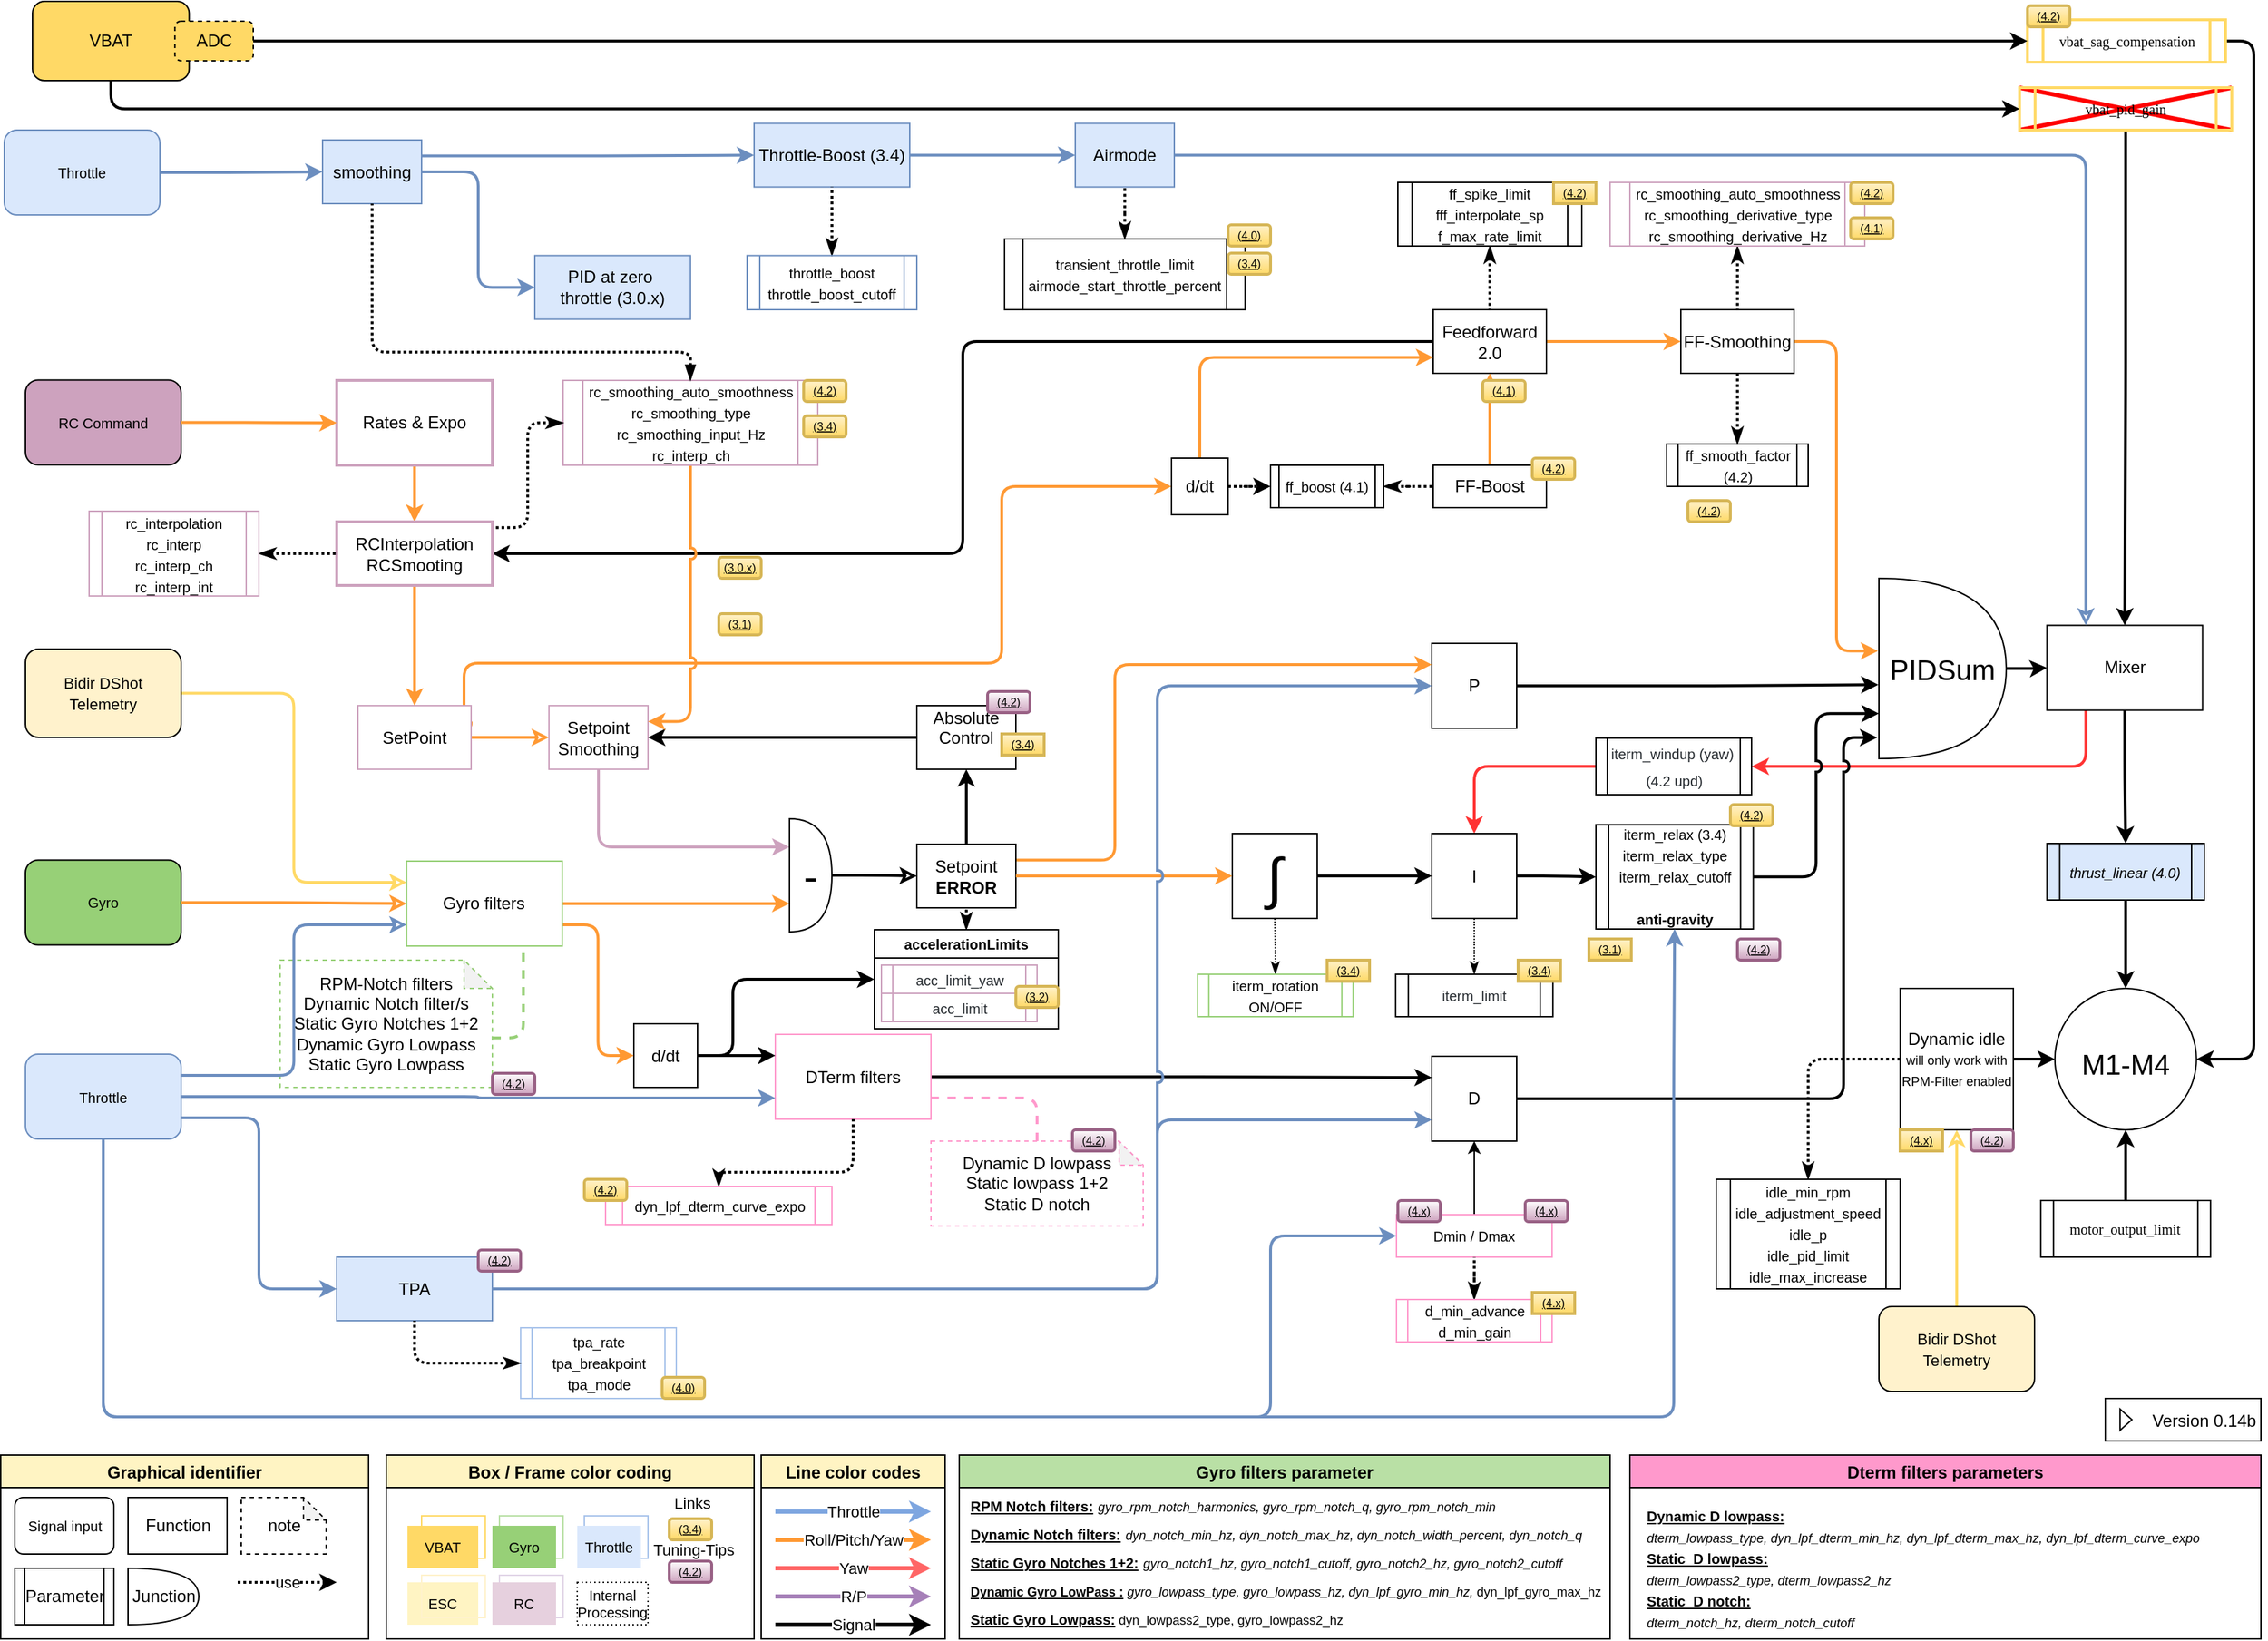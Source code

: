 <mxfile compressed="false" version="16.1.2" type="device" pages="2">
  <diagram name="Page-1" id="74e2e168-ea6b-b213-b513-2b3c1d86103e">
    <mxGraphModel dx="1210" dy="1863" grid="1" gridSize="5" guides="1" tooltips="1" connect="1" arrows="1" fold="1" page="1" pageScale="1" pageWidth="1654" pageHeight="1169" background="#ffffff" math="0" shadow="0">
      <root>
        <mxCell id="0" />
        <mxCell id="RuyqhTZgdlnSvw2_jLQb-54" value="Backup - V0.10" style="locked=1;" parent="0" visible="0" />
        <mxCell id="RuyqhTZgdlnSvw2_jLQb-55" style="edgeStyle=orthogonalEdgeStyle;rounded=0;orthogonalLoop=1;jettySize=auto;html=1;entryX=1;entryY=0.25;entryDx=0;entryDy=0;endArrow=classic;endFill=0;strokeWidth=2;fontSize=12;exitX=0.5;exitY=1;exitDx=0;exitDy=0;jumpStyle=arc;strokeColor=#FF9933;" parent="RuyqhTZgdlnSvw2_jLQb-54" source="RuyqhTZgdlnSvw2_jLQb-138" target="RuyqhTZgdlnSvw2_jLQb-136" edge="1">
          <mxGeometry relative="1" as="geometry">
            <Array as="points">
              <mxPoint x="520" y="360" />
              <mxPoint x="520" y="505" />
            </Array>
          </mxGeometry>
        </mxCell>
        <mxCell id="RuyqhTZgdlnSvw2_jLQb-56" value="&lt;font style=&quot;font-size: 20px&quot;&gt;M1-M4&lt;/font&gt;" style="verticalLabelPosition=middle;shadow=0;dashed=0;align=center;html=1;verticalAlign=middle;strokeWidth=1;shape=ellipse;fontSize=32;perimeter=ellipsePerimeter;" parent="RuyqhTZgdlnSvw2_jLQb-54" vertex="1">
          <mxGeometry x="1484.39" y="690" width="100" height="100" as="geometry" />
        </mxCell>
        <mxCell id="RuyqhTZgdlnSvw2_jLQb-57" style="edgeStyle=orthogonalEdgeStyle;rounded=0;orthogonalLoop=1;jettySize=auto;html=1;exitX=0.5;exitY=1;exitDx=0;exitDy=0;strokeWidth=2;" parent="RuyqhTZgdlnSvw2_jLQb-54" source="RuyqhTZgdlnSvw2_jLQb-71" target="RuyqhTZgdlnSvw2_jLQb-56" edge="1">
          <mxGeometry relative="1" as="geometry">
            <mxPoint x="1461.22" y="612.483" as="sourcePoint" />
          </mxGeometry>
        </mxCell>
        <mxCell id="RuyqhTZgdlnSvw2_jLQb-58" style="edgeStyle=orthogonalEdgeStyle;rounded=0;orthogonalLoop=1;jettySize=auto;html=1;strokeWidth=2;" parent="RuyqhTZgdlnSvw2_jLQb-54" source="RuyqhTZgdlnSvw2_jLQb-59" target="RuyqhTZgdlnSvw2_jLQb-70" edge="1">
          <mxGeometry relative="1" as="geometry" />
        </mxCell>
        <mxCell id="RuyqhTZgdlnSvw2_jLQb-59" value="&lt;font style=&quot;font-size: 20px&quot;&gt;PIDSum&lt;/font&gt;" style="shape=or;whiteSpace=wrap;html=1;" parent="RuyqhTZgdlnSvw2_jLQb-54" vertex="1">
          <mxGeometry x="1350" y="447.5" width="90" height="80" as="geometry" />
        </mxCell>
        <mxCell id="RuyqhTZgdlnSvw2_jLQb-60" style="edgeStyle=orthogonalEdgeStyle;rounded=0;orthogonalLoop=1;jettySize=auto;html=1;strokeWidth=2;exitX=0.5;exitY=1;exitDx=0;exitDy=0;" parent="RuyqhTZgdlnSvw2_jLQb-54" source="RuyqhTZgdlnSvw2_jLQb-62" target="RuyqhTZgdlnSvw2_jLQb-70" edge="1">
          <mxGeometry relative="1" as="geometry">
            <Array as="points">
              <mxPoint x="1496" y="310" />
              <mxPoint x="1534" y="310" />
            </Array>
          </mxGeometry>
        </mxCell>
        <mxCell id="RuyqhTZgdlnSvw2_jLQb-61" style="edgeStyle=orthogonalEdgeStyle;rounded=0;jumpStyle=arc;orthogonalLoop=1;jettySize=auto;html=1;exitX=0.5;exitY=1;exitDx=0;exitDy=0;strokeColor=#FFF2CC;strokeWidth=3;" parent="RuyqhTZgdlnSvw2_jLQb-54" source="RuyqhTZgdlnSvw2_jLQb-62" edge="1">
          <mxGeometry relative="1" as="geometry">
            <mxPoint x="1495.235" y="130" as="targetPoint" />
          </mxGeometry>
        </mxCell>
        <mxCell id="RuyqhTZgdlnSvw2_jLQb-62" value="&lt;div class=&quot;page&quot; title=&quot;Page 1&quot;&gt;&lt;div class=&quot;section&quot;&gt;&lt;div class=&quot;layoutArea&quot;&gt;&lt;div class=&quot;column&quot;&gt;&lt;p&gt;&lt;span style=&quot;font-family: &amp;#34;liberationsans&amp;#34;&quot;&gt;&lt;font style=&quot;font-size: 10px&quot;&gt;vbat_pid_gain&lt;/font&gt;&lt;/span&gt;&lt;/p&gt;&lt;/div&gt;&lt;/div&gt;&lt;/div&gt;&lt;/div&gt;" style="shape=process;whiteSpace=wrap;html=1;backgroundOutline=1;strokeWidth=2;size=0.123;strokeColor=#FFD966;fillColor=none;" parent="RuyqhTZgdlnSvw2_jLQb-54" vertex="1">
          <mxGeometry x="1430" y="110" width="111.22" height="30" as="geometry" />
        </mxCell>
        <mxCell id="RuyqhTZgdlnSvw2_jLQb-63" style="edgeStyle=orthogonalEdgeStyle;rounded=0;orthogonalLoop=1;jettySize=auto;html=1;entryX=1;entryY=0.5;entryDx=0;entryDy=0;exitX=0.5;exitY=1;exitDx=0;exitDy=0;strokeWidth=2;" parent="RuyqhTZgdlnSvw2_jLQb-54" source="RuyqhTZgdlnSvw2_jLQb-64" target="RuyqhTZgdlnSvw2_jLQb-56" edge="1">
          <mxGeometry relative="1" as="geometry">
            <mxPoint x="1610" y="460.0" as="targetPoint" />
            <Array as="points">
              <mxPoint x="1580" y="310" />
              <mxPoint x="1620" y="310" />
              <mxPoint x="1620" y="740" />
            </Array>
          </mxGeometry>
        </mxCell>
        <mxCell id="RuyqhTZgdlnSvw2_jLQb-64" value="&lt;div class=&quot;page&quot; title=&quot;Page 1&quot;&gt;&lt;div class=&quot;section&quot;&gt;&lt;div class=&quot;layoutArea&quot;&gt;&lt;div class=&quot;column&quot;&gt;&lt;div class=&quot;page&quot; title=&quot;Page 1&quot;&gt;&lt;div class=&quot;section&quot;&gt;&lt;div class=&quot;layoutArea&quot;&gt;&lt;div class=&quot;column&quot;&gt;&lt;p&gt;&lt;span style=&quot;font-family: &amp;#34;liberationsans&amp;#34;&quot;&gt;&lt;font style=&quot;font-size: 10px&quot;&gt;vbat_sag_compensation&lt;/font&gt;&lt;/span&gt;&lt;/p&gt;&lt;/div&gt;&lt;/div&gt;&lt;/div&gt;&lt;/div&gt;&lt;/div&gt;&lt;/div&gt;&lt;/div&gt;&lt;/div&gt;" style="shape=process;whiteSpace=wrap;html=1;backgroundOutline=1;strokeWidth=2;size=0.077;strokeColor=#FFD966;fillColor=none;" parent="RuyqhTZgdlnSvw2_jLQb-54" vertex="1">
          <mxGeometry x="1490" y="44" width="140" height="30" as="geometry" />
        </mxCell>
        <mxCell id="RuyqhTZgdlnSvw2_jLQb-65" style="edgeStyle=orthogonalEdgeStyle;rounded=0;orthogonalLoop=1;jettySize=auto;html=1;strokeWidth=2;exitX=1;exitY=0.5;exitDx=0;exitDy=0;entryX=0;entryY=0.5;entryDx=0;entryDy=0;" parent="RuyqhTZgdlnSvw2_jLQb-54" source="RuyqhTZgdlnSvw2_jLQb-184" target="RuyqhTZgdlnSvw2_jLQb-64" edge="1">
          <mxGeometry relative="1" as="geometry">
            <Array as="points">
              <mxPoint x="1330" y="58" />
              <mxPoint x="1490" y="59" />
            </Array>
            <mxPoint x="1420" y="40" as="targetPoint" />
          </mxGeometry>
        </mxCell>
        <mxCell id="RuyqhTZgdlnSvw2_jLQb-66" style="edgeStyle=orthogonalEdgeStyle;rounded=0;orthogonalLoop=1;jettySize=auto;html=1;entryX=0.5;entryY=1;entryDx=0;entryDy=0;strokeWidth=2;" parent="RuyqhTZgdlnSvw2_jLQb-54" source="RuyqhTZgdlnSvw2_jLQb-67" target="RuyqhTZgdlnSvw2_jLQb-56" edge="1">
          <mxGeometry relative="1" as="geometry" />
        </mxCell>
        <mxCell id="RuyqhTZgdlnSvw2_jLQb-67" value="&lt;div class=&quot;page&quot; title=&quot;Page 1&quot;&gt;&lt;div class=&quot;section&quot;&gt;&lt;div class=&quot;layoutArea&quot;&gt;&lt;div class=&quot;column&quot;&gt;&lt;div class=&quot;page&quot; title=&quot;Page 1&quot;&gt;&lt;div class=&quot;section&quot; style=&quot;background-color: rgb(255 , 255 , 255)&quot;&gt;&lt;div class=&quot;layoutArea&quot;&gt;&lt;div class=&quot;column&quot;&gt;&lt;p&gt;&lt;span style=&quot;font-family: &amp;#34;liberationsans&amp;#34;&quot;&gt;&lt;font style=&quot;font-size: 10px&quot;&gt;motor_output_limit&lt;/font&gt;&lt;/span&gt;&lt;/p&gt;&lt;/div&gt;&lt;/div&gt;&lt;/div&gt;&lt;/div&gt;&lt;/div&gt;&lt;/div&gt;&lt;/div&gt;&lt;/div&gt;" style="shape=process;whiteSpace=wrap;html=1;backgroundOutline=1;strokeWidth=1;size=0.077;fillColor=#FFFFFF;" parent="RuyqhTZgdlnSvw2_jLQb-54" vertex="1">
          <mxGeometry x="1474.39" y="840" width="120" height="40" as="geometry" />
        </mxCell>
        <mxCell id="RuyqhTZgdlnSvw2_jLQb-68" style="edgeStyle=orthogonalEdgeStyle;rounded=0;orthogonalLoop=1;jettySize=auto;html=1;entryX=0.5;entryY=0;entryDx=0;entryDy=0;strokeWidth=2;" parent="RuyqhTZgdlnSvw2_jLQb-54" source="RuyqhTZgdlnSvw2_jLQb-70" target="RuyqhTZgdlnSvw2_jLQb-71" edge="1">
          <mxGeometry relative="1" as="geometry" />
        </mxCell>
        <mxCell id="RuyqhTZgdlnSvw2_jLQb-69" style="edgeStyle=orthogonalEdgeStyle;rounded=0;jumpStyle=arc;orthogonalLoop=1;jettySize=auto;html=1;entryX=1;entryY=0.5;entryDx=0;entryDy=0;strokeWidth=2;exitX=0.25;exitY=1;exitDx=0;exitDy=0;" parent="RuyqhTZgdlnSvw2_jLQb-54" source="RuyqhTZgdlnSvw2_jLQb-70" target="RuyqhTZgdlnSvw2_jLQb-172" edge="1">
          <mxGeometry relative="1" as="geometry">
            <Array as="points">
              <mxPoint x="1507" y="550" />
            </Array>
          </mxGeometry>
        </mxCell>
        <UserObject label="Mixer" treeRoot="1" id="RuyqhTZgdlnSvw2_jLQb-70">
          <mxCell style="whiteSpace=wrap;html=1;align=center;treeFolding=1;treeMoving=1;newEdgeStyle={&quot;edgeStyle&quot;:&quot;elbowEdgeStyle&quot;,&quot;startArrow&quot;:&quot;none&quot;,&quot;endArrow&quot;:&quot;none&quot;};rounded=0;rotation=0;" parent="RuyqhTZgdlnSvw2_jLQb-54" vertex="1">
            <mxGeometry x="1478.78" y="450" width="111.22" height="75" as="geometry" />
          </mxCell>
        </UserObject>
        <mxCell id="RuyqhTZgdlnSvw2_jLQb-71" value="&lt;div class=&quot;page&quot; title=&quot;Page 1&quot;&gt;&lt;div class=&quot;section&quot;&gt;&lt;div class=&quot;layoutArea&quot;&gt;&lt;div class=&quot;column&quot;&gt;&lt;div class=&quot;page&quot; title=&quot;Page 1&quot;&gt;&lt;div class=&quot;section&quot; style=&quot;background-color: rgb(255 , 255 , 255)&quot;&gt;&lt;div class=&quot;layoutArea&quot;&gt;&lt;div class=&quot;column&quot;&gt;&lt;p&gt;&lt;i&gt;&lt;font style=&quot;font-size: 10px&quot;&gt;thrust_linear (4.0)&lt;/font&gt;&lt;/i&gt;&lt;br&gt;&lt;/p&gt;&lt;/div&gt;&lt;/div&gt;&lt;/div&gt;&lt;/div&gt;&lt;/div&gt;&lt;/div&gt;&lt;/div&gt;&lt;/div&gt;" style="shape=process;whiteSpace=wrap;html=1;backgroundOutline=1;strokeWidth=1;size=0.077;fillColor=#99CCFF;" parent="RuyqhTZgdlnSvw2_jLQb-54" vertex="1">
          <mxGeometry x="1478.78" y="587.5" width="111.22" height="40" as="geometry" />
        </mxCell>
        <mxCell id="RuyqhTZgdlnSvw2_jLQb-72" value="Box / Frame color coding" style="swimlane;fillColor=#FFF4C3;" parent="RuyqhTZgdlnSvw2_jLQb-54" vertex="1">
          <mxGeometry x="300" y="1020" width="260" height="130" as="geometry" />
        </mxCell>
        <mxCell id="RuyqhTZgdlnSvw2_jLQb-73" value="" style="rounded=0;whiteSpace=wrap;html=1;fontSize=10;fillColor=none;strokeColor=#E1D5E7;" parent="RuyqhTZgdlnSvw2_jLQb-72" vertex="1">
          <mxGeometry x="80" y="85" width="45" height="30" as="geometry" />
        </mxCell>
        <mxCell id="RuyqhTZgdlnSvw2_jLQb-74" value="" style="rounded=0;whiteSpace=wrap;html=1;fillColor=#FFFFFF;fontSize=10;strokeColor=#B9E0A5;" parent="RuyqhTZgdlnSvw2_jLQb-72" vertex="1">
          <mxGeometry x="80" y="43" width="45" height="30" as="geometry" />
        </mxCell>
        <mxCell id="RuyqhTZgdlnSvw2_jLQb-75" value="" style="rounded=0;whiteSpace=wrap;html=1;fillColor=#FFFFFF;fontSize=10;strokeColor=#A9C4EB;" parent="RuyqhTZgdlnSvw2_jLQb-72" vertex="1">
          <mxGeometry x="140" y="43" width="45" height="30" as="geometry" />
        </mxCell>
        <mxCell id="RuyqhTZgdlnSvw2_jLQb-76" value="" style="rounded=0;whiteSpace=wrap;html=1;fontSize=10;strokeColor=#FFD966;fillColor=none;" parent="RuyqhTZgdlnSvw2_jLQb-72" vertex="1">
          <mxGeometry x="25" y="43" width="45" height="30" as="geometry" />
        </mxCell>
        <mxCell id="RuyqhTZgdlnSvw2_jLQb-77" value="VBAT" style="rounded=0;whiteSpace=wrap;html=1;dashed=1;fontSize=10;strokeColor=none;fillColor=#FFD966;" parent="RuyqhTZgdlnSvw2_jLQb-72" vertex="1">
          <mxGeometry x="15" y="50" width="50" height="30" as="geometry" />
        </mxCell>
        <mxCell id="RuyqhTZgdlnSvw2_jLQb-78" value="Gyro" style="rounded=0;whiteSpace=wrap;html=1;dashed=1;fillColor=#97D077;fontSize=10;strokeColor=none;" parent="RuyqhTZgdlnSvw2_jLQb-72" vertex="1">
          <mxGeometry x="75" y="50" width="45" height="30" as="geometry" />
        </mxCell>
        <mxCell id="RuyqhTZgdlnSvw2_jLQb-79" value="Throttle" style="rounded=0;whiteSpace=wrap;html=1;dashed=1;fillColor=#A9C4EB;fontSize=10;strokeColor=none;" parent="RuyqhTZgdlnSvw2_jLQb-72" vertex="1">
          <mxGeometry x="135" y="50" width="45" height="30" as="geometry" />
        </mxCell>
        <mxCell id="RuyqhTZgdlnSvw2_jLQb-80" value="ESC" style="rounded=0;whiteSpace=wrap;html=1;dashed=1;fillColor=#FFF4C3;fontSize=10;strokeColor=none;" parent="RuyqhTZgdlnSvw2_jLQb-72" vertex="1">
          <mxGeometry x="15" y="90" width="50" height="30" as="geometry" />
        </mxCell>
        <mxCell id="RuyqhTZgdlnSvw2_jLQb-81" value="RC" style="rounded=0;whiteSpace=wrap;html=1;dashed=1;fillColor=#E6D0DE;fontSize=10;strokeColor=none;" parent="RuyqhTZgdlnSvw2_jLQb-72" vertex="1">
          <mxGeometry x="75" y="90" width="45" height="30" as="geometry" />
        </mxCell>
        <mxCell id="RuyqhTZgdlnSvw2_jLQb-82" value="&lt;font style=&quot;font-size: 10px;&quot;&gt;Internal Processing&lt;/font&gt;" style="rounded=0;whiteSpace=wrap;html=1;dashed=1;fillColor=#FFFFFF;fontSize=10;dashPattern=1 2;" parent="RuyqhTZgdlnSvw2_jLQb-72" vertex="1">
          <mxGeometry x="135" y="90" width="50" height="30" as="geometry" />
        </mxCell>
        <mxCell id="RuyqhTZgdlnSvw2_jLQb-83" value="" style="rounded=0;whiteSpace=wrap;html=1;fontSize=10;fillColor=none;strokeColor=#FFF2CC;" parent="RuyqhTZgdlnSvw2_jLQb-72" vertex="1">
          <mxGeometry x="25" y="85" width="45" height="30" as="geometry" />
        </mxCell>
        <mxCell id="RuyqhTZgdlnSvw2_jLQb-84" value="Graphical identifier" style="swimlane;fillColor=#FFF4C3;" parent="RuyqhTZgdlnSvw2_jLQb-54" vertex="1">
          <mxGeometry x="30" y="1020" width="260" height="130" as="geometry" />
        </mxCell>
        <mxCell id="RuyqhTZgdlnSvw2_jLQb-85" value="&lt;font size=&quot;1&quot;&gt;Signal input&lt;/font&gt;" style="rounded=1;whiteSpace=wrap;html=1;" parent="RuyqhTZgdlnSvw2_jLQb-84" vertex="1">
          <mxGeometry x="10" y="30" width="70" height="40" as="geometry" />
        </mxCell>
        <mxCell id="RuyqhTZgdlnSvw2_jLQb-86" value="Function" style="rounded=0;whiteSpace=wrap;html=1;" parent="RuyqhTZgdlnSvw2_jLQb-84" vertex="1">
          <mxGeometry x="90" y="30" width="70" height="40" as="geometry" />
        </mxCell>
        <mxCell id="RuyqhTZgdlnSvw2_jLQb-87" value="Parameter" style="shape=process;whiteSpace=wrap;html=1;backgroundOutline=1;" parent="RuyqhTZgdlnSvw2_jLQb-84" vertex="1">
          <mxGeometry x="10" y="80" width="70" height="40" as="geometry" />
        </mxCell>
        <mxCell id="RuyqhTZgdlnSvw2_jLQb-88" value="Junction" style="shape=or;whiteSpace=wrap;html=1;" parent="RuyqhTZgdlnSvw2_jLQb-84" vertex="1">
          <mxGeometry x="90" y="80" width="50" height="40" as="geometry" />
        </mxCell>
        <mxCell id="RuyqhTZgdlnSvw2_jLQb-89" value="&lt;font style=&quot;font-size: 12px&quot;&gt;note&lt;br&gt;&lt;/font&gt;" style="shape=note;whiteSpace=wrap;html=1;backgroundOutline=1;darkOpacity=0.05;fontSize=12;dashed=1;size=16;fillColor=#FFFFFF;" parent="RuyqhTZgdlnSvw2_jLQb-84" vertex="1">
          <mxGeometry x="170" y="30" width="60" height="40" as="geometry" />
        </mxCell>
        <mxCell id="RuyqhTZgdlnSvw2_jLQb-90" value="Line color codes" style="swimlane;fillColor=#FFF4C3;" parent="RuyqhTZgdlnSvw2_jLQb-54" vertex="1">
          <mxGeometry x="570" y="1020" width="130" height="130" as="geometry" />
        </mxCell>
        <mxCell id="RuyqhTZgdlnSvw2_jLQb-91" value="" style="endArrow=classic;html=1;strokeWidth=3;strokeColor=#FF9933;" parent="RuyqhTZgdlnSvw2_jLQb-90" edge="1">
          <mxGeometry relative="1" as="geometry">
            <mxPoint x="10" y="60" as="sourcePoint" />
            <mxPoint x="120" y="60" as="targetPoint" />
            <Array as="points" />
          </mxGeometry>
        </mxCell>
        <mxCell id="RuyqhTZgdlnSvw2_jLQb-92" value="Roll/Pitch/Yaw" style="edgeLabel;resizable=0;html=1;align=center;verticalAlign=middle;" parent="RuyqhTZgdlnSvw2_jLQb-91" connectable="0" vertex="1">
          <mxGeometry relative="1" as="geometry" />
        </mxCell>
        <mxCell id="RuyqhTZgdlnSvw2_jLQb-93" value="" style="endArrow=classic;html=1;strokeWidth=3;strokeColor=#FF6666;" parent="RuyqhTZgdlnSvw2_jLQb-90" edge="1">
          <mxGeometry relative="1" as="geometry">
            <mxPoint x="10" y="80" as="sourcePoint" />
            <mxPoint x="120" y="80" as="targetPoint" />
            <Array as="points" />
          </mxGeometry>
        </mxCell>
        <mxCell id="RuyqhTZgdlnSvw2_jLQb-94" value="Yaw" style="edgeLabel;resizable=0;html=1;align=center;verticalAlign=middle;" parent="RuyqhTZgdlnSvw2_jLQb-93" connectable="0" vertex="1">
          <mxGeometry relative="1" as="geometry" />
        </mxCell>
        <mxCell id="RuyqhTZgdlnSvw2_jLQb-95" value="dd" style="endArrow=classic;html=1;strokeWidth=3;strokeColor=#A680B8;" parent="RuyqhTZgdlnSvw2_jLQb-90" edge="1">
          <mxGeometry relative="1" as="geometry">
            <mxPoint x="10" y="100" as="sourcePoint" />
            <mxPoint x="120" y="100" as="targetPoint" />
            <Array as="points" />
          </mxGeometry>
        </mxCell>
        <mxCell id="RuyqhTZgdlnSvw2_jLQb-96" value="R/P" style="edgeLabel;resizable=0;html=1;align=center;verticalAlign=middle;" parent="RuyqhTZgdlnSvw2_jLQb-95" connectable="0" vertex="1">
          <mxGeometry relative="1" as="geometry" />
        </mxCell>
        <mxCell id="RuyqhTZgdlnSvw2_jLQb-97" value="dd" style="endArrow=classic;html=1;strokeWidth=3;" parent="RuyqhTZgdlnSvw2_jLQb-90" edge="1">
          <mxGeometry relative="1" as="geometry">
            <mxPoint x="10" y="120" as="sourcePoint" />
            <mxPoint x="120" y="120" as="targetPoint" />
            <Array as="points" />
          </mxGeometry>
        </mxCell>
        <mxCell id="RuyqhTZgdlnSvw2_jLQb-98" value="Signal" style="edgeLabel;resizable=0;html=1;align=center;verticalAlign=middle;" parent="RuyqhTZgdlnSvw2_jLQb-97" connectable="0" vertex="1">
          <mxGeometry relative="1" as="geometry" />
        </mxCell>
        <mxCell id="RuyqhTZgdlnSvw2_jLQb-99" value="" style="endArrow=classic;html=1;strokeWidth=3;strokeColor=#7EA6E0;" parent="RuyqhTZgdlnSvw2_jLQb-90" edge="1">
          <mxGeometry relative="1" as="geometry">
            <mxPoint x="10" y="40" as="sourcePoint" />
            <mxPoint x="120" y="40" as="targetPoint" />
            <Array as="points" />
          </mxGeometry>
        </mxCell>
        <mxCell id="RuyqhTZgdlnSvw2_jLQb-100" value="Throttle" style="edgeLabel;resizable=0;html=1;align=center;verticalAlign=middle;" parent="RuyqhTZgdlnSvw2_jLQb-99" connectable="0" vertex="1">
          <mxGeometry relative="1" as="geometry" />
        </mxCell>
        <mxCell id="RuyqhTZgdlnSvw2_jLQb-101" style="edgeStyle=orthogonalEdgeStyle;rounded=0;orthogonalLoop=1;jettySize=auto;html=1;entryX=0;entryY=0.25;entryDx=0;entryDy=0;entryPerimeter=0;strokeWidth=2;fontSize=12;endFill=0;" parent="RuyqhTZgdlnSvw2_jLQb-54" source="RuyqhTZgdlnSvw2_jLQb-189" target="RuyqhTZgdlnSvw2_jLQb-59" edge="1">
          <mxGeometry relative="1" as="geometry">
            <Array as="points">
              <mxPoint x="1130" y="440" />
              <mxPoint x="1130" y="468" />
            </Array>
          </mxGeometry>
        </mxCell>
        <mxCell id="RuyqhTZgdlnSvw2_jLQb-102" style="edgeStyle=orthogonalEdgeStyle;rounded=0;orthogonalLoop=1;jettySize=auto;html=1;strokeWidth=2;fontSize=12;endFill=0;" parent="RuyqhTZgdlnSvw2_jLQb-54" source="RuyqhTZgdlnSvw2_jLQb-193" target="RuyqhTZgdlnSvw2_jLQb-104" edge="1">
          <mxGeometry relative="1" as="geometry" />
        </mxCell>
        <mxCell id="RuyqhTZgdlnSvw2_jLQb-103" style="edgeStyle=orthogonalEdgeStyle;rounded=0;orthogonalLoop=1;jettySize=auto;html=1;entryX=0;entryY=0.5;entryDx=0;entryDy=0;entryPerimeter=0;strokeWidth=2;exitX=1;exitY=0.5;exitDx=0;exitDy=0;jumpStyle=arc;" parent="RuyqhTZgdlnSvw2_jLQb-54" source="RuyqhTZgdlnSvw2_jLQb-104" target="RuyqhTZgdlnSvw2_jLQb-59" edge="1">
          <mxGeometry relative="1" as="geometry">
            <Array as="points">
              <mxPoint x="1300" y="628" />
              <mxPoint x="1300" y="487" />
            </Array>
          </mxGeometry>
        </mxCell>
        <mxCell id="RuyqhTZgdlnSvw2_jLQb-104" value="&lt;div class=&quot;page&quot; title=&quot;Page 1&quot;&gt;&lt;div class=&quot;section&quot;&gt;&lt;div class=&quot;layoutArea&quot;&gt;&lt;div class=&quot;column&quot;&gt;&lt;div class=&quot;page&quot; title=&quot;Page 1&quot;&gt;&lt;div class=&quot;section&quot;&gt;&lt;div class=&quot;layoutArea&quot; style=&quot;font-size: 10px&quot;&gt;&lt;div class=&quot;column&quot; style=&quot;line-height: 50%&quot;&gt;&lt;p&gt;iterm_relax (3.4)&lt;/p&gt;&lt;p&gt;iterm_relax_type&lt;/p&gt;&lt;p&gt;iterm_relax_cutoff&lt;/p&gt;&lt;p&gt;&lt;br&gt;&lt;/p&gt;&lt;p&gt;&lt;b&gt;anti-gravity&lt;/b&gt;&lt;/p&gt;&lt;/div&gt;&lt;/div&gt;&lt;/div&gt;&lt;/div&gt;&lt;/div&gt;&lt;/div&gt;&lt;/div&gt;&lt;/div&gt;" style="shape=process;whiteSpace=wrap;html=1;backgroundOutline=1;strokeWidth=1;size=0.077;fillColor=#FFFFFF;" parent="RuyqhTZgdlnSvw2_jLQb-54" vertex="1">
          <mxGeometry x="1160" y="591.25" width="111.22" height="73.75" as="geometry" />
        </mxCell>
        <mxCell id="RuyqhTZgdlnSvw2_jLQb-105" style="edgeStyle=orthogonalEdgeStyle;rounded=0;orthogonalLoop=1;jettySize=auto;html=1;entryX=0;entryY=0.25;entryDx=0;entryDy=0;strokeWidth=2;fontSize=12;endFill=0;strokeColor=#FF9933;exitX=1;exitY=0.25;exitDx=0;exitDy=0;" parent="RuyqhTZgdlnSvw2_jLQb-54" source="RuyqhTZgdlnSvw2_jLQb-107" target="RuyqhTZgdlnSvw2_jLQb-189" edge="1">
          <mxGeometry relative="1" as="geometry">
            <Array as="points">
              <mxPoint x="780" y="603" />
              <mxPoint x="780" y="425" />
            </Array>
            <mxPoint x="760" y="600" as="sourcePoint" />
          </mxGeometry>
        </mxCell>
        <mxCell id="RuyqhTZgdlnSvw2_jLQb-106" style="edgeStyle=orthogonalEdgeStyle;rounded=0;orthogonalLoop=1;jettySize=auto;html=1;entryX=0.5;entryY=1;entryDx=0;entryDy=0;strokeWidth=2;" parent="RuyqhTZgdlnSvw2_jLQb-54" source="RuyqhTZgdlnSvw2_jLQb-107" target="RuyqhTZgdlnSvw2_jLQb-158" edge="1">
          <mxGeometry relative="1" as="geometry" />
        </mxCell>
        <mxCell id="RuyqhTZgdlnSvw2_jLQb-107" value="Setpoint&lt;br&gt;ERROR" style="whiteSpace=wrap;html=1;fillColor=#FFFFFF;fontSize=12;" parent="RuyqhTZgdlnSvw2_jLQb-54" vertex="1">
          <mxGeometry x="680" y="587.5" width="70" height="60" as="geometry" />
        </mxCell>
        <mxCell id="RuyqhTZgdlnSvw2_jLQb-108" style="edgeStyle=orthogonalEdgeStyle;rounded=0;orthogonalLoop=1;jettySize=auto;html=1;strokeWidth=2;fontSize=12;endFill=0;" parent="RuyqhTZgdlnSvw2_jLQb-54" source="RuyqhTZgdlnSvw2_jLQb-109" target="RuyqhTZgdlnSvw2_jLQb-107" edge="1">
          <mxGeometry relative="1" as="geometry" />
        </mxCell>
        <mxCell id="RuyqhTZgdlnSvw2_jLQb-109" value="&lt;font style=&quot;font-size: 30px&quot;&gt;-&lt;/font&gt;" style="shape=or;whiteSpace=wrap;html=1;" parent="RuyqhTZgdlnSvw2_jLQb-54" vertex="1">
          <mxGeometry x="590" y="577.5" width="30" height="80" as="geometry" />
        </mxCell>
        <mxCell id="RuyqhTZgdlnSvw2_jLQb-110" style="edgeStyle=orthogonalEdgeStyle;rounded=0;orthogonalLoop=1;jettySize=auto;html=1;strokeWidth=2;fontSize=12;endFill=0;entryX=0;entryY=0.25;entryDx=0;entryDy=0;" parent="RuyqhTZgdlnSvw2_jLQb-54" source="RuyqhTZgdlnSvw2_jLQb-111" target="RuyqhTZgdlnSvw2_jLQb-188" edge="1">
          <mxGeometry relative="1" as="geometry">
            <Array as="points">
              <mxPoint x="810" y="753" />
              <mxPoint x="810" y="775" />
            </Array>
          </mxGeometry>
        </mxCell>
        <mxCell id="RuyqhTZgdlnSvw2_jLQb-111" value="DTerm filters" style="whiteSpace=wrap;html=1;fillColor=#FFFFFF;fontSize=12;strokeColor=#FF99CC;strokeWidth=3;" parent="RuyqhTZgdlnSvw2_jLQb-54" vertex="1">
          <mxGeometry x="580" y="722.5" width="110" height="60" as="geometry" />
        </mxCell>
        <mxCell id="RuyqhTZgdlnSvw2_jLQb-112" style="edgeStyle=orthogonalEdgeStyle;rounded=0;orthogonalLoop=1;jettySize=auto;html=1;entryX=0;entryY=0.5;entryDx=0;entryDy=0;strokeWidth=2;fontSize=12;endFill=0;" parent="RuyqhTZgdlnSvw2_jLQb-54" source="RuyqhTZgdlnSvw2_jLQb-113" target="RuyqhTZgdlnSvw2_jLQb-111" edge="1">
          <mxGeometry relative="1" as="geometry" />
        </mxCell>
        <mxCell id="RuyqhTZgdlnSvw2_jLQb-113" value="d/dt" style="whiteSpace=wrap;html=1;aspect=fixed;fillColor=#FFFFFF;fontSize=12;" parent="RuyqhTZgdlnSvw2_jLQb-54" vertex="1">
          <mxGeometry x="480" y="732.5" width="40" height="40" as="geometry" />
        </mxCell>
        <mxCell id="RuyqhTZgdlnSvw2_jLQb-114" style="edgeStyle=orthogonalEdgeStyle;rounded=0;orthogonalLoop=1;jettySize=auto;html=1;entryX=0;entryY=0.5;entryDx=0;entryDy=0;strokeWidth=2;fontSize=12;exitX=1;exitY=0.75;exitDx=0;exitDy=0;strokeColor=#FF9933;" parent="RuyqhTZgdlnSvw2_jLQb-54" source="RuyqhTZgdlnSvw2_jLQb-117" target="RuyqhTZgdlnSvw2_jLQb-113" edge="1">
          <mxGeometry relative="1" as="geometry">
            <Array as="points">
              <mxPoint x="450" y="640" />
              <mxPoint x="450" y="753" />
              <mxPoint x="470" y="753" />
            </Array>
          </mxGeometry>
        </mxCell>
        <mxCell id="RuyqhTZgdlnSvw2_jLQb-115" style="edgeStyle=orthogonalEdgeStyle;rounded=0;orthogonalLoop=1;jettySize=auto;html=1;entryX=0;entryY=0.5;entryDx=0;entryDy=0;entryPerimeter=0;strokeWidth=2;fontSize=12;exitX=1;exitY=0.25;exitDx=0;exitDy=0;strokeColor=#FF9933;" parent="RuyqhTZgdlnSvw2_jLQb-54" source="RuyqhTZgdlnSvw2_jLQb-117" target="RuyqhTZgdlnSvw2_jLQb-109" edge="1">
          <mxGeometry relative="1" as="geometry" />
        </mxCell>
        <mxCell id="RuyqhTZgdlnSvw2_jLQb-116" style="edgeStyle=orthogonalEdgeStyle;rounded=0;orthogonalLoop=1;jettySize=auto;html=1;strokeWidth=2;strokeColor=#FF9933;jumpStyle=arc;entryX=0;entryY=0.5;entryDx=0;entryDy=0;" parent="RuyqhTZgdlnSvw2_jLQb-54" source="RuyqhTZgdlnSvw2_jLQb-117" target="RuyqhTZgdlnSvw2_jLQb-174" edge="1">
          <mxGeometry relative="1" as="geometry">
            <mxPoint x="1080" y="503" as="targetPoint" />
            <Array as="points">
              <mxPoint x="490" y="623" />
              <mxPoint x="490" y="690" />
              <mxPoint x="810" y="690" />
              <mxPoint x="810" y="503" />
              <mxPoint x="1100" y="503" />
            </Array>
          </mxGeometry>
        </mxCell>
        <UserObject label="Gyro filters" treeRoot="1" id="RuyqhTZgdlnSvw2_jLQb-117">
          <mxCell style="whiteSpace=wrap;html=1;align=center;treeFolding=1;treeMoving=1;newEdgeStyle={&quot;edgeStyle&quot;:&quot;elbowEdgeStyle&quot;,&quot;startArrow&quot;:&quot;none&quot;,&quot;endArrow&quot;:&quot;none&quot;};rounded=0;rotation=0;strokeColor=#97D077;strokeWidth=3;" parent="RuyqhTZgdlnSvw2_jLQb-54" vertex="1">
            <mxGeometry x="319.39" y="587.5" width="111.22" height="70" as="geometry" />
          </mxCell>
        </UserObject>
        <mxCell id="RuyqhTZgdlnSvw2_jLQb-118" value="&lt;font size=&quot;1&quot;&gt;Gyro&lt;/font&gt;" style="rounded=1;whiteSpace=wrap;html=1;fillColor=#97D077;" parent="RuyqhTZgdlnSvw2_jLQb-54" vertex="1">
          <mxGeometry x="50" y="591.25" width="110" height="62.5" as="geometry" />
        </mxCell>
        <mxCell id="RuyqhTZgdlnSvw2_jLQb-119" style="edgeStyle=orthogonalEdgeStyle;rounded=0;orthogonalLoop=1;jettySize=auto;html=1;entryX=0.75;entryY=1;entryDx=0;entryDy=0;strokeColor=#97D077;strokeWidth=2;fontSize=12;curved=1;dashed=1;endArrow=none;endFill=0;exitX=0;exitY=0;exitDx=150;exitDy=55;exitPerimeter=0;" parent="RuyqhTZgdlnSvw2_jLQb-54" source="RuyqhTZgdlnSvw2_jLQb-120" target="RuyqhTZgdlnSvw2_jLQb-117" edge="1">
          <mxGeometry relative="1" as="geometry" />
        </mxCell>
        <mxCell id="RuyqhTZgdlnSvw2_jLQb-120" value="&lt;font style=&quot;font-size: 12px&quot;&gt;RPM-Notch filters&lt;br&gt;Dynamic Notch filter/s&lt;br&gt;Static Gyro Notches 1+2&lt;br&gt;Dynamic Gyro Lowpass&lt;br&gt;Static Gyro Lowpass&lt;br&gt;&lt;/font&gt;" style="shape=note;whiteSpace=wrap;html=1;backgroundOutline=1;darkOpacity=0.05;fontSize=12;dashed=1;fillColor=#FFFFFF;size=20;strokeColor=#97D077;" parent="RuyqhTZgdlnSvw2_jLQb-54" vertex="1">
          <mxGeometry x="240" y="675" width="150" height="90" as="geometry" />
        </mxCell>
        <mxCell id="RuyqhTZgdlnSvw2_jLQb-121" style="edgeStyle=orthogonalEdgeStyle;rounded=0;orthogonalLoop=1;jettySize=auto;html=1;endArrow=classic;endFill=0;strokeWidth=4;fontSize=12;exitX=1;exitY=0.5;exitDx=0;exitDy=0;entryX=0;entryY=0.25;entryDx=0;entryDy=0;fillColor=#fff2cc;strokeColor=#FFD966;" parent="RuyqhTZgdlnSvw2_jLQb-54" source="RuyqhTZgdlnSvw2_jLQb-187" target="RuyqhTZgdlnSvw2_jLQb-117" edge="1">
          <mxGeometry relative="1" as="geometry">
            <mxPoint x="180" y="546" as="sourcePoint" />
            <mxPoint x="330" y="560" as="targetPoint" />
            <Array as="points">
              <mxPoint x="210" y="481" />
              <mxPoint x="210" y="605" />
            </Array>
          </mxGeometry>
        </mxCell>
        <mxCell id="RuyqhTZgdlnSvw2_jLQb-122" value="M1-M4" style="edgeLabel;html=1;align=center;verticalAlign=middle;resizable=0;points=[];fontSize=12;" parent="RuyqhTZgdlnSvw2_jLQb-121" vertex="1" connectable="0">
          <mxGeometry x="0.46" y="1" relative="1" as="geometry">
            <mxPoint x="-38.3" y="-71.5" as="offset" />
          </mxGeometry>
        </mxCell>
        <mxCell id="RuyqhTZgdlnSvw2_jLQb-123" style="edgeStyle=orthogonalEdgeStyle;rounded=0;orthogonalLoop=1;jettySize=auto;html=1;entryX=1;entryY=0.75;entryDx=0;entryDy=0;endArrow=none;endFill=0;strokeWidth=2;fontSize=12;curved=1;dashed=1;strokeColor=#FF99CC;" parent="RuyqhTZgdlnSvw2_jLQb-54" source="RuyqhTZgdlnSvw2_jLQb-124" target="RuyqhTZgdlnSvw2_jLQb-111" edge="1">
          <mxGeometry relative="1" as="geometry" />
        </mxCell>
        <mxCell id="RuyqhTZgdlnSvw2_jLQb-124" value="&lt;font style=&quot;font-size: 12px&quot;&gt;Dynamic D lowpass&lt;br&gt;Static lowpass 1+2&lt;br&gt;Static D notch&lt;br&gt;&lt;/font&gt;" style="shape=note;whiteSpace=wrap;html=1;backgroundOutline=1;darkOpacity=0.05;fontSize=12;dashed=1;size=17;strokeColor=#FF99CC;" parent="RuyqhTZgdlnSvw2_jLQb-54" vertex="1">
          <mxGeometry x="640" y="820" width="150" height="60" as="geometry" />
        </mxCell>
        <mxCell id="RuyqhTZgdlnSvw2_jLQb-125" value="&lt;font size=&quot;1&quot;&gt;RC Command&lt;/font&gt;" style="rounded=1;whiteSpace=wrap;html=1;fillColor=#CDA2BE;" parent="RuyqhTZgdlnSvw2_jLQb-54" vertex="1">
          <mxGeometry x="50" y="310" width="110" height="62.5" as="geometry" />
        </mxCell>
        <mxCell id="RuyqhTZgdlnSvw2_jLQb-126" style="edgeStyle=orthogonalEdgeStyle;rounded=0;orthogonalLoop=1;jettySize=auto;html=1;entryX=0.5;entryY=0;entryDx=0;entryDy=0;endArrow=classic;endFill=0;strokeWidth=3;fontSize=12;strokeColor=#FF9933;" parent="RuyqhTZgdlnSvw2_jLQb-54" target="RuyqhTZgdlnSvw2_jLQb-131" edge="1">
          <mxGeometry relative="1" as="geometry">
            <mxPoint x="325" y="320" as="sourcePoint" />
          </mxGeometry>
        </mxCell>
        <mxCell id="RuyqhTZgdlnSvw2_jLQb-127" value="Rates &amp;amp; Expo" style="whiteSpace=wrap;html=1;fontSize=12;strokeWidth=2;strokeColor=#CDA2BE;" parent="RuyqhTZgdlnSvw2_jLQb-54" vertex="1">
          <mxGeometry x="270" y="260" width="110" height="60" as="geometry" />
        </mxCell>
        <mxCell id="RuyqhTZgdlnSvw2_jLQb-128" style="edgeStyle=orthogonalEdgeStyle;rounded=0;orthogonalLoop=1;jettySize=auto;html=1;endArrow=classic;endFill=0;strokeWidth=4;fontSize=12;exitX=1;exitY=0.5;exitDx=0;exitDy=0;fillColor=#e1d5e7;entryX=0;entryY=0.5;entryDx=0;entryDy=0;strokeColor=#FF9933;" parent="RuyqhTZgdlnSvw2_jLQb-54" source="RuyqhTZgdlnSvw2_jLQb-125" target="RuyqhTZgdlnSvw2_jLQb-127" edge="1">
          <mxGeometry relative="1" as="geometry">
            <mxPoint x="170" y="491.25" as="sourcePoint" />
            <mxPoint x="250" y="341" as="targetPoint" />
            <Array as="points" />
          </mxGeometry>
        </mxCell>
        <mxCell id="RuyqhTZgdlnSvw2_jLQb-129" value="R/P/Y" style="edgeLabel;html=1;align=center;verticalAlign=middle;resizable=0;points=[];fontSize=12;" parent="RuyqhTZgdlnSvw2_jLQb-128" vertex="1" connectable="0">
          <mxGeometry x="0.46" y="1" relative="1" as="geometry">
            <mxPoint x="-16.17" y="21" as="offset" />
          </mxGeometry>
        </mxCell>
        <mxCell id="RuyqhTZgdlnSvw2_jLQb-130" style="edgeStyle=orthogonalEdgeStyle;rounded=0;jumpStyle=arc;orthogonalLoop=1;jettySize=auto;html=1;strokeColor=#FF9933;strokeWidth=2;" parent="RuyqhTZgdlnSvw2_jLQb-54" source="RuyqhTZgdlnSvw2_jLQb-131" target="RuyqhTZgdlnSvw2_jLQb-134" edge="1">
          <mxGeometry relative="1" as="geometry" />
        </mxCell>
        <mxCell id="RuyqhTZgdlnSvw2_jLQb-131" value="&lt;div class=&quot;page&quot; title=&quot;Page 1&quot;&gt;&lt;div class=&quot;section&quot;&gt;&lt;div class=&quot;layoutArea&quot;&gt;&lt;div class=&quot;column&quot;&gt;&lt;div class=&quot;page&quot; title=&quot;Page 1&quot;&gt;&lt;div class=&quot;section&quot;&gt;&lt;div class=&quot;layoutArea&quot; style=&quot;font-size: 10px&quot;&gt;&lt;div class=&quot;column&quot; style=&quot;line-height: 50%&quot;&gt;&lt;p&gt;rc_interpolation&lt;/p&gt;&lt;p&gt;rc_interp&lt;/p&gt;&lt;p&gt;rc_inter_ch&lt;/p&gt;&lt;p&gt;rc_inter_int&lt;/p&gt;&lt;/div&gt;&lt;/div&gt;&lt;/div&gt;&lt;/div&gt;&lt;/div&gt;&lt;/div&gt;&lt;/div&gt;&lt;/div&gt;" style="shape=process;whiteSpace=wrap;html=1;backgroundOutline=1;strokeWidth=1;size=0.077;fillColor=#FFFFFF;strokeColor=#CDA2BE;" parent="RuyqhTZgdlnSvw2_jLQb-54" vertex="1">
          <mxGeometry x="245" y="360" width="160" height="60" as="geometry" />
        </mxCell>
        <mxCell id="RuyqhTZgdlnSvw2_jLQb-132" style="edgeStyle=orthogonalEdgeStyle;rounded=0;orthogonalLoop=1;jettySize=auto;html=1;endArrow=classic;endFill=0;strokeWidth=3;fontSize=12;strokeColor=#FF9933;" parent="RuyqhTZgdlnSvw2_jLQb-54" source="RuyqhTZgdlnSvw2_jLQb-134" target="RuyqhTZgdlnSvw2_jLQb-136" edge="1">
          <mxGeometry relative="1" as="geometry" />
        </mxCell>
        <mxCell id="RuyqhTZgdlnSvw2_jLQb-133" style="edgeStyle=orthogonalEdgeStyle;rounded=0;jumpStyle=arc;orthogonalLoop=1;jettySize=auto;html=1;entryX=0;entryY=0.5;entryDx=0;entryDy=0;strokeWidth=3;exitX=1;exitY=0.25;exitDx=0;exitDy=0;strokeColor=#FF9933;" parent="RuyqhTZgdlnSvw2_jLQb-54" source="RuyqhTZgdlnSvw2_jLQb-134" target="RuyqhTZgdlnSvw2_jLQb-166" edge="1">
          <mxGeometry relative="1" as="geometry">
            <Array as="points">
              <mxPoint x="350" y="505" />
              <mxPoint x="350" y="460" />
              <mxPoint x="760" y="460" />
              <mxPoint x="760" y="330" />
            </Array>
          </mxGeometry>
        </mxCell>
        <mxCell id="RuyqhTZgdlnSvw2_jLQb-134" value="SetPoint" style="whiteSpace=wrap;html=1;fillColor=#FFFFFF;fontSize=12;strokeColor=#CDA2BE;" parent="RuyqhTZgdlnSvw2_jLQb-54" vertex="1">
          <mxGeometry x="260" y="490" width="80" height="60" as="geometry" />
        </mxCell>
        <mxCell id="RuyqhTZgdlnSvw2_jLQb-135" style="edgeStyle=orthogonalEdgeStyle;rounded=0;orthogonalLoop=1;jettySize=auto;html=1;entryX=0;entryY=0.25;entryDx=0;entryDy=0;entryPerimeter=0;endArrow=classic;endFill=0;strokeColor=#CDA2BE;strokeWidth=2;fontSize=12;exitX=0.5;exitY=1;exitDx=0;exitDy=0;" parent="RuyqhTZgdlnSvw2_jLQb-54" source="RuyqhTZgdlnSvw2_jLQb-136" target="RuyqhTZgdlnSvw2_jLQb-109" edge="1">
          <mxGeometry relative="1" as="geometry">
            <Array as="points">
              <mxPoint x="415" y="570" />
              <mxPoint x="530" y="570" />
              <mxPoint x="530" y="598" />
            </Array>
          </mxGeometry>
        </mxCell>
        <mxCell id="RuyqhTZgdlnSvw2_jLQb-136" value="Setpoint&lt;br&gt;Smoothing" style="whiteSpace=wrap;html=1;fillColor=#FFFFFF;fontSize=12;strokeColor=#CDA2BE;" parent="RuyqhTZgdlnSvw2_jLQb-54" vertex="1">
          <mxGeometry x="380" y="490" width="70" height="60" as="geometry" />
        </mxCell>
        <mxCell id="RuyqhTZgdlnSvw2_jLQb-137" style="edgeStyle=orthogonalEdgeStyle;rounded=0;orthogonalLoop=1;jettySize=auto;html=1;entryX=0.5;entryY=1;entryDx=0;entryDy=0;endArrow=classic;endFill=0;strokeWidth=2;fontSize=12;jumpStyle=arc;exitX=0.5;exitY=0;exitDx=0;exitDy=0;strokeColor=#FF9933;" parent="RuyqhTZgdlnSvw2_jLQb-54" source="RuyqhTZgdlnSvw2_jLQb-138" edge="1">
          <mxGeometry relative="1" as="geometry">
            <Array as="points">
              <mxPoint x="520" y="240" />
              <mxPoint x="295" y="240" />
            </Array>
            <mxPoint x="295" y="222.5" as="targetPoint" />
          </mxGeometry>
        </mxCell>
        <mxCell id="RuyqhTZgdlnSvw2_jLQb-138" value="&lt;div class=&quot;page&quot; title=&quot;Page 1&quot;&gt;&lt;div class=&quot;section&quot;&gt;&lt;div class=&quot;layoutArea&quot;&gt;&lt;div class=&quot;column&quot;&gt;&lt;div class=&quot;page&quot; title=&quot;Page 1&quot;&gt;&lt;div class=&quot;section&quot;&gt;&lt;div class=&quot;layoutArea&quot; style=&quot;font-size: 10px&quot;&gt;&lt;div class=&quot;column&quot; style=&quot;line-height: 50%&quot;&gt;&lt;p&gt;rc_smoothing_type(3.4)&lt;/p&gt;&lt;p&gt;rc_smoothing_auto_smoothness&lt;/p&gt;&lt;p&gt;rc_smoothing_input_Hz&lt;/p&gt;&lt;p&gt;rc_inter_ch&lt;/p&gt;&lt;/div&gt;&lt;/div&gt;&lt;/div&gt;&lt;/div&gt;&lt;/div&gt;&lt;/div&gt;&lt;/div&gt;&lt;/div&gt;" style="shape=process;whiteSpace=wrap;html=1;backgroundOutline=1;strokeWidth=1;size=0.077;fillColor=#FFFFFF;strokeColor=#CDA2BE;" parent="RuyqhTZgdlnSvw2_jLQb-54" vertex="1">
          <mxGeometry x="430" y="260" width="180" height="60" as="geometry" />
        </mxCell>
        <mxCell id="RuyqhTZgdlnSvw2_jLQb-139" style="edgeStyle=orthogonalEdgeStyle;rounded=0;orthogonalLoop=1;jettySize=auto;html=1;entryX=0.5;entryY=1;entryDx=0;entryDy=0;endArrow=classic;endFill=0;strokeWidth=2;fontSize=12;" parent="RuyqhTZgdlnSvw2_jLQb-54" edge="1">
          <mxGeometry relative="1" as="geometry">
            <mxPoint x="695" y="135" as="targetPoint" />
          </mxGeometry>
        </mxCell>
        <mxCell id="RuyqhTZgdlnSvw2_jLQb-140" style="edgeStyle=orthogonalEdgeStyle;rounded=0;orthogonalLoop=1;jettySize=auto;html=1;entryX=0.5;entryY=1;entryDx=0;entryDy=0;endArrow=classic;endFill=0;strokeWidth=4;fontSize=12;fillColor=#fff2cc;strokeColor=#FFD966;" parent="RuyqhTZgdlnSvw2_jLQb-54" source="RuyqhTZgdlnSvw2_jLQb-142" target="RuyqhTZgdlnSvw2_jLQb-144" edge="1">
          <mxGeometry relative="1" as="geometry" />
        </mxCell>
        <mxCell id="RuyqhTZgdlnSvw2_jLQb-141" value="M1 - M4" style="edgeLabel;html=1;align=center;verticalAlign=middle;resizable=0;points=[];" parent="RuyqhTZgdlnSvw2_jLQb-140" vertex="1" connectable="0">
          <mxGeometry x="-0.175" y="1" relative="1" as="geometry">
            <mxPoint as="offset" />
          </mxGeometry>
        </mxCell>
        <mxCell id="RuyqhTZgdlnSvw2_jLQb-142" value="&lt;font size=&quot;1&quot;&gt;ESC&lt;/font&gt;" style="rounded=1;whiteSpace=wrap;html=1;fillColor=#FFF2CC;" parent="RuyqhTZgdlnSvw2_jLQb-54" vertex="1">
          <mxGeometry x="1315" y="930" width="110" height="62.5" as="geometry" />
        </mxCell>
        <mxCell id="RuyqhTZgdlnSvw2_jLQb-143" style="edgeStyle=orthogonalEdgeStyle;rounded=0;orthogonalLoop=1;jettySize=auto;html=1;entryX=0;entryY=0.5;entryDx=0;entryDy=0;endArrow=classic;endFill=0;strokeWidth=2;fontSize=12;exitX=0.5;exitY=0;exitDx=0;exitDy=0;" parent="RuyqhTZgdlnSvw2_jLQb-54" source="RuyqhTZgdlnSvw2_jLQb-144" target="RuyqhTZgdlnSvw2_jLQb-56" edge="1">
          <mxGeometry relative="1" as="geometry" />
        </mxCell>
        <mxCell id="RuyqhTZgdlnSvw2_jLQb-144" value="Dynamic idle (4.1)&lt;br&gt;&lt;font style=&quot;font-size: 9px&quot;&gt;will only work with RPM-Filter enabled&lt;/font&gt;" style="whiteSpace=wrap;html=1;fillColor=#FFFFFF;fontSize=12;" parent="RuyqhTZgdlnSvw2_jLQb-54" vertex="1">
          <mxGeometry x="1330" y="780" width="80" height="100" as="geometry" />
        </mxCell>
        <mxCell id="RuyqhTZgdlnSvw2_jLQb-145" style="edgeStyle=orthogonalEdgeStyle;rounded=0;orthogonalLoop=1;jettySize=auto;html=1;entryX=0;entryY=0.5;entryDx=0;entryDy=0;endArrow=classic;endFill=0;strokeWidth=2;fontSize=12;" parent="RuyqhTZgdlnSvw2_jLQb-54" source="RuyqhTZgdlnSvw2_jLQb-146" target="RuyqhTZgdlnSvw2_jLQb-144" edge="1">
          <mxGeometry relative="1" as="geometry" />
        </mxCell>
        <mxCell id="RuyqhTZgdlnSvw2_jLQb-146" value="&lt;div class=&quot;page&quot; title=&quot;Page 1&quot;&gt;&lt;div class=&quot;section&quot;&gt;&lt;div class=&quot;layoutArea&quot;&gt;&lt;div class=&quot;column&quot;&gt;&lt;div class=&quot;page&quot; title=&quot;Page 1&quot;&gt;&lt;div class=&quot;section&quot;&gt;&lt;div class=&quot;layoutArea&quot; style=&quot;font-size: 10px&quot;&gt;&lt;div class=&quot;column&quot; style=&quot;line-height: 50%&quot;&gt;&lt;p&gt;idle_min_rpm&lt;/p&gt;&lt;p&gt;idle_adjustment_speed&lt;/p&gt;&lt;p&gt;idle_p&lt;/p&gt;&lt;p&gt;idle_pid_limit&lt;/p&gt;&lt;p&gt;idle_max_increase&lt;/p&gt;&lt;/div&gt;&lt;/div&gt;&lt;/div&gt;&lt;/div&gt;&lt;/div&gt;&lt;/div&gt;&lt;/div&gt;&lt;/div&gt;" style="shape=process;whiteSpace=wrap;html=1;backgroundOutline=1;strokeWidth=1;size=0.077;fillColor=#FFFFFF;" parent="RuyqhTZgdlnSvw2_jLQb-54" vertex="1">
          <mxGeometry x="1170" y="791.25" width="130" height="77.5" as="geometry" />
        </mxCell>
        <mxCell id="RuyqhTZgdlnSvw2_jLQb-147" value="Gyro filters parameter" style="swimlane;fillColor=#B9E0A5;" parent="RuyqhTZgdlnSvw2_jLQb-54" vertex="1">
          <mxGeometry x="710" y="1020" width="460" height="130" as="geometry" />
        </mxCell>
        <mxCell id="RuyqhTZgdlnSvw2_jLQb-148" value="&lt;font style=&quot;line-height: 100%&quot;&gt;&lt;b style=&quot;font-size: 10px&quot;&gt;&lt;u&gt;RPM Notch filters:&lt;/u&gt;&lt;/b&gt; &lt;i&gt;&lt;font style=&quot;font-size: 9px&quot;&gt;gyro_rpm_notch_harmonics, gyro_rpm_notch_q, gyro_rpm_notch_min&lt;/font&gt;&lt;/i&gt;&lt;br&gt;&lt;/font&gt;" style="text;html=1;align=left;verticalAlign=middle;resizable=0;points=[];autosize=1;fontSize=12;" parent="RuyqhTZgdlnSvw2_jLQb-147" vertex="1">
          <mxGeometry x="6" y="26" width="390" height="20" as="geometry" />
        </mxCell>
        <mxCell id="RuyqhTZgdlnSvw2_jLQb-149" value="&lt;font style=&quot;line-height: 100%&quot;&gt;&lt;b style=&quot;font-size: 10px&quot;&gt;&lt;u&gt;Dynamic Notch filters:&lt;/u&gt;&lt;/b&gt; &lt;i&gt;&lt;font style=&quot;font-size: 9px&quot;&gt;dyn_notch_min_hz, dyn_notch_max_hz, dyn_notch_width_percent, dyn_notch_q&lt;/font&gt;&lt;/i&gt;&lt;br&gt;&lt;/font&gt;" style="text;html=1;align=left;verticalAlign=middle;resizable=0;points=[];autosize=1;fontSize=12;" parent="RuyqhTZgdlnSvw2_jLQb-147" vertex="1">
          <mxGeometry x="6" y="46" width="450" height="20" as="geometry" />
        </mxCell>
        <mxCell id="RuyqhTZgdlnSvw2_jLQb-150" value="&lt;font style=&quot;line-height: 100%&quot;&gt;&lt;b style=&quot;font-size: 10px&quot;&gt;&lt;u&gt;Static Gyro Notches 1+2:&lt;/u&gt;&lt;/b&gt; &lt;i&gt;&lt;font style=&quot;font-size: 9px&quot;&gt;gyro_notch1_hz, gyro_notch1_cutoff, gyro_notch2_hz, gyro_notch2_cutoff&lt;/font&gt;&lt;/i&gt;&lt;br&gt;&lt;/font&gt;" style="text;html=1;align=left;verticalAlign=middle;resizable=0;points=[];autosize=1;fontSize=12;" parent="RuyqhTZgdlnSvw2_jLQb-147" vertex="1">
          <mxGeometry x="6" y="66" width="430" height="20" as="geometry" />
        </mxCell>
        <mxCell id="RuyqhTZgdlnSvw2_jLQb-151" value="&lt;font style=&quot;font-size: 9px ; line-height: 100%&quot;&gt;&lt;b&gt;&lt;u&gt;Dynamic Gyro LowPass :&lt;/u&gt;&lt;/b&gt; &lt;i&gt;gyro_lowpass_type, gyro_lowpass_hz, dyn_lpf_gyro_min_hz,&amp;nbsp;&lt;/i&gt;dyn_lpf_gyro_max_hz&lt;br&gt;&lt;/font&gt;" style="text;html=1;align=left;verticalAlign=middle;resizable=0;points=[];autosize=1;fontSize=12;" parent="RuyqhTZgdlnSvw2_jLQb-147" vertex="1">
          <mxGeometry x="6" y="86" width="460" height="20" as="geometry" />
        </mxCell>
        <mxCell id="RuyqhTZgdlnSvw2_jLQb-152" value="&lt;font style=&quot;line-height: 100%&quot;&gt;&lt;b style=&quot;font-size: 10px&quot;&gt;&lt;u&gt;Static Gyro Lowpass:&lt;/u&gt;&lt;/b&gt;&lt;font style=&quot;font-size: 9px&quot;&gt;&amp;nbsp;dyn_lowpass2_type, gyro_lowpass2_hz&lt;/font&gt;&lt;br&gt;&lt;/font&gt;" style="text;html=1;align=left;verticalAlign=middle;resizable=0;points=[];autosize=1;fontSize=12;" parent="RuyqhTZgdlnSvw2_jLQb-147" vertex="1">
          <mxGeometry x="6" y="106" width="280" height="20" as="geometry" />
        </mxCell>
        <mxCell id="RuyqhTZgdlnSvw2_jLQb-153" value="Dterm filters parameters" style="swimlane;fillColor=#FF99CC;" parent="RuyqhTZgdlnSvw2_jLQb-54" vertex="1">
          <mxGeometry x="1184" y="1020" width="446" height="130" as="geometry" />
        </mxCell>
        <mxCell id="RuyqhTZgdlnSvw2_jLQb-154" value="&lt;font style=&quot;line-height: 100%&quot;&gt;&lt;b style=&quot;font-size: 10px&quot;&gt;&lt;u&gt;Dynamic D lowpass:&lt;/u&gt;&lt;/b&gt; &lt;br&gt;&lt;i&gt;&lt;font style=&quot;font-size: 9px&quot;&gt;dterm_lowpass_type, dyn_lpf_dterm_min_hz, dyn_lpf_dterm_max_hz, dyn_lpf_dterm_curve_expo&lt;/font&gt;&lt;/i&gt;&lt;br&gt;&lt;/font&gt;" style="text;html=1;align=left;verticalAlign=middle;resizable=0;points=[];autosize=1;fontSize=12;" parent="RuyqhTZgdlnSvw2_jLQb-153" vertex="1">
          <mxGeometry x="10" y="35" width="410" height="30" as="geometry" />
        </mxCell>
        <mxCell id="RuyqhTZgdlnSvw2_jLQb-155" value="&lt;font style=&quot;line-height: 100%&quot;&gt;&lt;b style=&quot;font-size: 10px&quot;&gt;&lt;u&gt;Static&amp;nbsp; D lowpass:&lt;/u&gt;&lt;/b&gt; &lt;br&gt;&lt;i&gt;&lt;font style=&quot;font-size: 9px&quot;&gt;dterm_lowpass2_type, dterm_lowpass2_hz&lt;/font&gt;&lt;/i&gt;&lt;br&gt;&lt;/font&gt;" style="text;html=1;align=left;verticalAlign=middle;resizable=0;points=[];autosize=1;fontSize=12;" parent="RuyqhTZgdlnSvw2_jLQb-153" vertex="1">
          <mxGeometry x="10" y="65" width="190" height="30" as="geometry" />
        </mxCell>
        <mxCell id="RuyqhTZgdlnSvw2_jLQb-156" value="&lt;font style=&quot;line-height: 100%&quot;&gt;&lt;b style=&quot;font-size: 10px&quot;&gt;&lt;u&gt;Static&amp;nbsp; D notch:&lt;/u&gt;&lt;/b&gt; &lt;br&gt;&lt;i&gt;&lt;font style=&quot;font-size: 9px&quot;&gt;dterm_notch_hz, dterm_notch_cutoff&lt;/font&gt;&lt;/i&gt;&lt;br&gt;&lt;/font&gt;" style="text;html=1;align=left;verticalAlign=middle;resizable=0;points=[];autosize=1;fontSize=12;" parent="RuyqhTZgdlnSvw2_jLQb-153" vertex="1">
          <mxGeometry x="10" y="95" width="160" height="30" as="geometry" />
        </mxCell>
        <mxCell id="RuyqhTZgdlnSvw2_jLQb-157" style="edgeStyle=orthogonalEdgeStyle;rounded=0;orthogonalLoop=1;jettySize=auto;html=1;strokeWidth=2;exitX=0;exitY=0.5;exitDx=0;exitDy=0;entryX=1;entryY=0.5;entryDx=0;entryDy=0;" parent="RuyqhTZgdlnSvw2_jLQb-54" source="RuyqhTZgdlnSvw2_jLQb-158" target="RuyqhTZgdlnSvw2_jLQb-136" edge="1">
          <mxGeometry relative="1" as="geometry">
            <mxPoint x="490" y="530" as="targetPoint" />
            <Array as="points">
              <mxPoint x="490" y="520" />
              <mxPoint x="490" y="520" />
            </Array>
          </mxGeometry>
        </mxCell>
        <mxCell id="RuyqhTZgdlnSvw2_jLQb-158" value="Absolute&lt;br&gt;Control&lt;br&gt;(3.4)" style="whiteSpace=wrap;html=1;fillColor=#FFFFFF;fontSize=12;" parent="RuyqhTZgdlnSvw2_jLQb-54" vertex="1">
          <mxGeometry x="680" y="490" width="70" height="60" as="geometry" />
        </mxCell>
        <mxCell id="RuyqhTZgdlnSvw2_jLQb-159" style="edgeStyle=orthogonalEdgeStyle;rounded=0;jumpStyle=arc;orthogonalLoop=1;jettySize=auto;html=1;entryX=0;entryY=0.5;entryDx=0;entryDy=0;strokeWidth=2;strokeColor=#FF9933;" parent="RuyqhTZgdlnSvw2_jLQb-54" source="RuyqhTZgdlnSvw2_jLQb-161" target="RuyqhTZgdlnSvw2_jLQb-168" edge="1">
          <mxGeometry relative="1" as="geometry" />
        </mxCell>
        <mxCell id="RuyqhTZgdlnSvw2_jLQb-160" style="edgeStyle=orthogonalEdgeStyle;rounded=0;jumpStyle=arc;orthogonalLoop=1;jettySize=auto;html=1;entryX=1;entryY=0.5;entryDx=0;entryDy=0;strokeWidth=2;" parent="RuyqhTZgdlnSvw2_jLQb-54" source="RuyqhTZgdlnSvw2_jLQb-161" target="RuyqhTZgdlnSvw2_jLQb-131" edge="1">
          <mxGeometry relative="1" as="geometry">
            <Array as="points">
              <mxPoint x="740" y="240" />
              <mxPoint x="740" y="390" />
            </Array>
          </mxGeometry>
        </mxCell>
        <mxCell id="RuyqhTZgdlnSvw2_jLQb-161" value="Feedforward" style="whiteSpace=wrap;html=1;fillColor=#FFFFFF;fontSize=12;" parent="RuyqhTZgdlnSvw2_jLQb-54" vertex="1">
          <mxGeometry x="930" y="210" width="80" height="60" as="geometry" />
        </mxCell>
        <mxCell id="RuyqhTZgdlnSvw2_jLQb-162" style="edgeStyle=orthogonalEdgeStyle;rounded=0;jumpStyle=arc;orthogonalLoop=1;jettySize=auto;html=1;strokeWidth=2;strokeColor=#FF9933;" parent="RuyqhTZgdlnSvw2_jLQb-54" source="RuyqhTZgdlnSvw2_jLQb-163" target="RuyqhTZgdlnSvw2_jLQb-161" edge="1">
          <mxGeometry relative="1" as="geometry" />
        </mxCell>
        <mxCell id="RuyqhTZgdlnSvw2_jLQb-163" value="&lt;div class=&quot;page&quot; title=&quot;Page 1&quot;&gt;&lt;div class=&quot;section&quot;&gt;&lt;div class=&quot;layoutArea&quot;&gt;&lt;div class=&quot;column&quot;&gt;&lt;div class=&quot;page&quot; title=&quot;Page 1&quot;&gt;&lt;div class=&quot;section&quot;&gt;&lt;div class=&quot;layoutArea&quot; style=&quot;font-size: 10px&quot;&gt;&lt;div class=&quot;column&quot; style=&quot;line-height: 50%&quot;&gt;&lt;p&gt;ff_boost (4.0)&lt;/p&gt;&lt;/div&gt;&lt;/div&gt;&lt;/div&gt;&lt;/div&gt;&lt;/div&gt;&lt;/div&gt;&lt;/div&gt;&lt;/div&gt;" style="shape=process;whiteSpace=wrap;html=1;backgroundOutline=1;strokeWidth=1;size=0.077;fillColor=none;" parent="RuyqhTZgdlnSvw2_jLQb-54" vertex="1">
          <mxGeometry x="930" y="320" width="80" height="40" as="geometry" />
        </mxCell>
        <mxCell id="RuyqhTZgdlnSvw2_jLQb-164" style="edgeStyle=orthogonalEdgeStyle;rounded=0;jumpStyle=arc;orthogonalLoop=1;jettySize=auto;html=1;entryX=0;entryY=0.75;entryDx=0;entryDy=0;strokeWidth=2;exitX=1;exitY=0.25;exitDx=0;exitDy=0;strokeColor=#FF9933;" parent="RuyqhTZgdlnSvw2_jLQb-54" source="RuyqhTZgdlnSvw2_jLQb-166" target="RuyqhTZgdlnSvw2_jLQb-161" edge="1">
          <mxGeometry relative="1" as="geometry">
            <Array as="points">
              <mxPoint x="840" y="320" />
              <mxPoint x="840" y="255" />
            </Array>
          </mxGeometry>
        </mxCell>
        <mxCell id="RuyqhTZgdlnSvw2_jLQb-165" style="edgeStyle=orthogonalEdgeStyle;rounded=0;jumpStyle=arc;orthogonalLoop=1;jettySize=auto;html=1;entryX=0;entryY=0.5;entryDx=0;entryDy=0;strokeWidth=2;exitX=1;exitY=0.75;exitDx=0;exitDy=0;strokeColor=#FF9933;" parent="RuyqhTZgdlnSvw2_jLQb-54" source="RuyqhTZgdlnSvw2_jLQb-166" target="RuyqhTZgdlnSvw2_jLQb-163" edge="1">
          <mxGeometry relative="1" as="geometry" />
        </mxCell>
        <mxCell id="RuyqhTZgdlnSvw2_jLQb-166" value="d/dt" style="whiteSpace=wrap;html=1;aspect=fixed;fillColor=#FFFFFF;fontSize=12;" parent="RuyqhTZgdlnSvw2_jLQb-54" vertex="1">
          <mxGeometry x="787" y="310" width="40" height="40" as="geometry" />
        </mxCell>
        <mxCell id="RuyqhTZgdlnSvw2_jLQb-167" style="edgeStyle=orthogonalEdgeStyle;rounded=0;jumpStyle=arc;orthogonalLoop=1;jettySize=auto;html=1;entryX=-0.004;entryY=0.01;entryDx=0;entryDy=0;entryPerimeter=0;strokeWidth=2;strokeColor=#FF9933;" parent="RuyqhTZgdlnSvw2_jLQb-54" source="RuyqhTZgdlnSvw2_jLQb-168" target="RuyqhTZgdlnSvw2_jLQb-59" edge="1">
          <mxGeometry relative="1" as="geometry">
            <Array as="points">
              <mxPoint x="1180" y="240" />
              <mxPoint x="1180" y="448" />
            </Array>
          </mxGeometry>
        </mxCell>
        <mxCell id="RuyqhTZgdlnSvw2_jLQb-168" value="FF-Smoothing" style="whiteSpace=wrap;html=1;fillColor=#FFFFFF;fontSize=12;" parent="RuyqhTZgdlnSvw2_jLQb-54" vertex="1">
          <mxGeometry x="1045.61" y="210" width="80" height="60" as="geometry" />
        </mxCell>
        <mxCell id="RuyqhTZgdlnSvw2_jLQb-169" style="edgeStyle=orthogonalEdgeStyle;rounded=0;jumpStyle=arc;orthogonalLoop=1;jettySize=auto;html=1;entryX=0.5;entryY=0;entryDx=0;entryDy=0;strokeColor=#000000;strokeWidth=2;exitX=0.5;exitY=1;exitDx=0;exitDy=0;" parent="RuyqhTZgdlnSvw2_jLQb-54" source="RuyqhTZgdlnSvw2_jLQb-170" target="RuyqhTZgdlnSvw2_jLQb-168" edge="1">
          <mxGeometry relative="1" as="geometry">
            <Array as="points">
              <mxPoint x="1104" y="180" />
              <mxPoint x="1086" y="180" />
            </Array>
          </mxGeometry>
        </mxCell>
        <mxCell id="RuyqhTZgdlnSvw2_jLQb-170" value="&lt;div class=&quot;page&quot; title=&quot;Page 1&quot;&gt;&lt;div class=&quot;section&quot;&gt;&lt;div class=&quot;layoutArea&quot;&gt;&lt;div class=&quot;column&quot;&gt;&lt;div class=&quot;page&quot; title=&quot;Page 1&quot;&gt;&lt;div class=&quot;section&quot;&gt;&lt;div class=&quot;layoutArea&quot; style=&quot;font-size: 10px&quot;&gt;&lt;div class=&quot;column&quot; style=&quot;line-height: 50%&quot;&gt;&lt;p&gt;&lt;span&gt;rc_smoothing_auto_smoothness&lt;/span&gt;&lt;br&gt;&lt;/p&gt;&lt;p&gt;rc_smoothing_derivative_type&lt;/p&gt;&lt;p&gt;rc_smoothing_derivative_Hz&lt;/p&gt;&lt;/div&gt;&lt;/div&gt;&lt;/div&gt;&lt;/div&gt;&lt;/div&gt;&lt;/div&gt;&lt;/div&gt;&lt;/div&gt;" style="shape=process;whiteSpace=wrap;html=1;backgroundOutline=1;strokeWidth=1;size=0.077;fillColor=#FFFFFF;strokeColor=#CDA2BE;" parent="RuyqhTZgdlnSvw2_jLQb-54" vertex="1">
          <mxGeometry x="1014" y="120" width="180" height="50" as="geometry" />
        </mxCell>
        <mxCell id="RuyqhTZgdlnSvw2_jLQb-171" style="edgeStyle=orthogonalEdgeStyle;rounded=0;orthogonalLoop=1;jettySize=auto;html=1;entryX=0.5;entryY=1;entryDx=0;entryDy=0;strokeWidth=2;" parent="RuyqhTZgdlnSvw2_jLQb-54" source="RuyqhTZgdlnSvw2_jLQb-172" target="RuyqhTZgdlnSvw2_jLQb-174" edge="1">
          <mxGeometry relative="1" as="geometry" />
        </mxCell>
        <mxCell id="RuyqhTZgdlnSvw2_jLQb-172" value="&lt;div class=&quot;page&quot; title=&quot;Page 1&quot;&gt;&lt;div class=&quot;section&quot;&gt;&lt;div class=&quot;layoutArea&quot;&gt;&lt;div class=&quot;column&quot;&gt;&lt;div class=&quot;page&quot; title=&quot;Page 1&quot;&gt;&lt;div class=&quot;section&quot;&gt;&lt;div class=&quot;layoutArea&quot;&gt;&lt;div class=&quot;column&quot; style=&quot;line-height: 50%&quot;&gt;&lt;p&gt;&lt;span style=&quot;color: rgb(36 , 41 , 46) ; background-color: rgb(255 , 255 , 255)&quot;&gt;&lt;font style=&quot;font-size: 10px&quot;&gt;iterm_windup&amp;nbsp;&lt;/font&gt;&lt;/span&gt;&lt;/p&gt;&lt;p&gt;&lt;span style=&quot;color: rgb(36 , 41 , 46) ; background-color: rgb(255 , 255 , 255)&quot;&gt;&lt;font style=&quot;font-size: 10px&quot;&gt;(4.2 upd)&lt;/font&gt;&lt;/span&gt;&lt;br&gt;&lt;/p&gt;&lt;/div&gt;&lt;/div&gt;&lt;/div&gt;&lt;/div&gt;&lt;/div&gt;&lt;/div&gt;&lt;/div&gt;&lt;/div&gt;" style="shape=process;whiteSpace=wrap;html=1;backgroundOutline=1;strokeWidth=1;size=0.077;fillColor=#FFFFFF;" parent="RuyqhTZgdlnSvw2_jLQb-54" vertex="1">
          <mxGeometry x="1160" y="530" width="110" height="40" as="geometry" />
        </mxCell>
        <mxCell id="RuyqhTZgdlnSvw2_jLQb-173" style="edgeStyle=orthogonalEdgeStyle;rounded=0;orthogonalLoop=1;jettySize=auto;html=1;strokeWidth=2;exitX=1;exitY=0.5;exitDx=0;exitDy=0;entryX=0;entryY=0.5;entryDx=0;entryDy=0;entryPerimeter=0;" parent="RuyqhTZgdlnSvw2_jLQb-54" source="RuyqhTZgdlnSvw2_jLQb-174" target="RuyqhTZgdlnSvw2_jLQb-59" edge="1">
          <mxGeometry relative="1" as="geometry">
            <Array as="points">
              <mxPoint x="1300" y="503" />
              <mxPoint x="1300" y="488" />
            </Array>
            <mxPoint x="1340" y="488" as="targetPoint" />
          </mxGeometry>
        </mxCell>
        <mxCell id="RuyqhTZgdlnSvw2_jLQb-174" value="&lt;div class=&quot;page&quot; title=&quot;Page 1&quot;&gt;&lt;div class=&quot;section&quot;&gt;&lt;div class=&quot;layoutArea&quot;&gt;&lt;div class=&quot;column&quot;&gt;&lt;div class=&quot;page&quot; title=&quot;Page 1&quot;&gt;&lt;div class=&quot;section&quot;&gt;&lt;div class=&quot;layoutArea&quot; style=&quot;font-size: 10px&quot;&gt;&lt;div class=&quot;column&quot; style=&quot;line-height: 50%&quot;&gt;&lt;p&gt;iterm_rotation(3.4)&lt;/p&gt;&lt;/div&gt;&lt;/div&gt;&lt;/div&gt;&lt;/div&gt;&lt;/div&gt;&lt;/div&gt;&lt;/div&gt;&lt;/div&gt;" style="shape=process;whiteSpace=wrap;html=1;backgroundOutline=1;strokeWidth=1;size=0.077;fillColor=#FFFFFF;strokeColor=#97D077;" parent="RuyqhTZgdlnSvw2_jLQb-54" vertex="1">
          <mxGeometry x="1160" y="492.5" width="110" height="20" as="geometry" />
        </mxCell>
        <mxCell id="RuyqhTZgdlnSvw2_jLQb-175" style="edgeStyle=orthogonalEdgeStyle;rounded=0;orthogonalLoop=1;jettySize=auto;html=1;endArrow=classic;endFill=0;strokeWidth=4;fontSize=12;exitX=1;exitY=0.5;exitDx=0;exitDy=0;entryX=0;entryY=0.5;entryDx=0;entryDy=0;strokeColor=#FF9933;" parent="RuyqhTZgdlnSvw2_jLQb-54" source="RuyqhTZgdlnSvw2_jLQb-118" target="RuyqhTZgdlnSvw2_jLQb-117" edge="1">
          <mxGeometry relative="1" as="geometry">
            <mxPoint x="170" y="745.625" as="sourcePoint" />
            <mxPoint x="329.39" y="650" as="targetPoint" />
            <Array as="points">
              <mxPoint x="160" y="623" />
              <mxPoint x="220" y="623" />
            </Array>
          </mxGeometry>
        </mxCell>
        <mxCell id="RuyqhTZgdlnSvw2_jLQb-176" value="&lt;span style=&quot;color: rgba(0 , 0 , 0 , 0) ; font-family: monospace ; font-size: 0px ; background-color: rgb(248 , 249 , 250)&quot;&gt;%3CmxGraphModel%3E%3Croot%3E%3CmxCell%20id%3D%220%22%2F%3E%3CmxCell%20id%3D%221%22%20parent%3D%220%22%2F%3E%3CmxCell%20id%3D%222%22%20value%3D%22R%2FP%2FY%22%20style%3D%22edgeLabel%3Balign%3Dcenter%3BverticalAlign%3Dmiddle%3Bresizable%3D0%3Bpoints%3D%5B%5D%3BfontSize%3D12%3BspacingLeft%3D5%3BspacingRight%3D5%3BspacingBottom%3D5%3BspacingTop%3D5%3Bspacing%3D5%3Bhtml%3D1%3B%22%20vertex%3D%221%22%20connectable%3D%220%22%20parent%3D%221%22%3E%3CmxGeometry%20x%3D%22262.583%22%20y%3D%22580.0%22%20as%3D%22geometry%22%2F%3E%3C%2FmxCell%3E%3C%2Froot%3E%3C%2FmxGraphModel%3ER&lt;/span&gt;" style="edgeLabel;html=1;align=center;verticalAlign=middle;resizable=0;points=[];fontSize=12;" parent="RuyqhTZgdlnSvw2_jLQb-175" vertex="1" connectable="0">
          <mxGeometry x="0.438" y="-1" relative="1" as="geometry">
            <mxPoint as="offset" />
          </mxGeometry>
        </mxCell>
        <mxCell id="RuyqhTZgdlnSvw2_jLQb-177" value="R/P/Y" style="edgeLabel;html=1;align=center;verticalAlign=middle;resizable=0;points=[];fontSize=12;" parent="RuyqhTZgdlnSvw2_jLQb-175" vertex="1" connectable="0">
          <mxGeometry x="0.507" relative="1" as="geometry">
            <mxPoint x="-35" as="offset" />
          </mxGeometry>
        </mxCell>
        <mxCell id="RuyqhTZgdlnSvw2_jLQb-178" style="edgeStyle=orthogonalEdgeStyle;rounded=0;jumpStyle=arc;orthogonalLoop=1;jettySize=auto;html=1;strokeWidth=3;strokeColor=#FF9933;entryX=0.25;entryY=1;entryDx=0;entryDy=0;exitX=0.5;exitY=0;exitDx=0;exitDy=0;" parent="RuyqhTZgdlnSvw2_jLQb-54" source="RuyqhTZgdlnSvw2_jLQb-198" target="RuyqhTZgdlnSvw2_jLQb-190" edge="1">
          <mxGeometry relative="1" as="geometry">
            <Array as="points">
              <mxPoint x="958" y="660" />
              <mxPoint x="943" y="660" />
            </Array>
          </mxGeometry>
        </mxCell>
        <mxCell id="RuyqhTZgdlnSvw2_jLQb-179" style="edgeStyle=orthogonalEdgeStyle;rounded=0;orthogonalLoop=1;jettySize=auto;html=1;entryX=0.5;entryY=1;entryDx=0;entryDy=0;strokeWidth=3;strokeColor=#A680B8;" parent="RuyqhTZgdlnSvw2_jLQb-54" source="RuyqhTZgdlnSvw2_jLQb-181" target="RuyqhTZgdlnSvw2_jLQb-190" edge="1">
          <mxGeometry relative="1" as="geometry">
            <Array as="points">
              <mxPoint x="1030" y="709" />
              <mxPoint x="1030" y="650" />
              <mxPoint x="958" y="650" />
              <mxPoint x="958" y="607" />
            </Array>
          </mxGeometry>
        </mxCell>
        <mxCell id="RuyqhTZgdlnSvw2_jLQb-180" value="R/P" style="edgeLabel;html=1;align=center;verticalAlign=middle;resizable=0;points=[];" parent="RuyqhTZgdlnSvw2_jLQb-179" vertex="1" connectable="0">
          <mxGeometry x="0.07" relative="1" as="geometry">
            <mxPoint as="offset" />
          </mxGeometry>
        </mxCell>
        <mxCell id="RuyqhTZgdlnSvw2_jLQb-181" value="&lt;div class=&quot;page&quot; title=&quot;Page 1&quot;&gt;&lt;div class=&quot;section&quot;&gt;&lt;div class=&quot;layoutArea&quot;&gt;&lt;div class=&quot;column&quot;&gt;&lt;div class=&quot;page&quot; title=&quot;Page 1&quot;&gt;&lt;div class=&quot;section&quot;&gt;&lt;div class=&quot;layoutArea&quot; style=&quot;font-size: 10px&quot;&gt;&lt;div class=&quot;column&quot; style=&quot;line-height: 50%&quot;&gt;&lt;p&gt;&lt;span style=&quot;background-color: rgb(255 , 255 , 255) ; color: rgb(36 , 41 , 46)&quot;&gt;acc_limit (4.2)&lt;/span&gt;&lt;br&gt;&lt;/p&gt;&lt;/div&gt;&lt;/div&gt;&lt;/div&gt;&lt;/div&gt;&lt;/div&gt;&lt;/div&gt;&lt;/div&gt;&lt;/div&gt;" style="shape=process;whiteSpace=wrap;html=1;backgroundOutline=1;strokeWidth=1;size=0.077;fillColor=#FFFFFF;strokeColor=#CDA2BE;" parent="RuyqhTZgdlnSvw2_jLQb-54" vertex="1">
          <mxGeometry x="902.78" y="698.75" width="111.22" height="21.25" as="geometry" />
        </mxCell>
        <mxCell id="RuyqhTZgdlnSvw2_jLQb-182" value="Throttle" style="edgeLabel;html=1;align=center;verticalAlign=middle;resizable=0;points=[];" parent="RuyqhTZgdlnSvw2_jLQb-54" vertex="1" connectable="0">
          <mxGeometry x="105" y="860" as="geometry" />
        </mxCell>
        <mxCell id="RuyqhTZgdlnSvw2_jLQb-185" value="" style="group" parent="RuyqhTZgdlnSvw2_jLQb-54" vertex="1" connectable="0">
          <mxGeometry x="50" y="450" width="140" height="62.5" as="geometry" />
        </mxCell>
        <mxCell id="RuyqhTZgdlnSvw2_jLQb-186" value="&lt;font size=&quot;1&quot;&gt;ESC&lt;/font&gt;" style="rounded=1;whiteSpace=wrap;html=1;fillColor=#FFF2CC;" parent="RuyqhTZgdlnSvw2_jLQb-185" vertex="1">
          <mxGeometry width="110" height="62.5" as="geometry" />
        </mxCell>
        <mxCell id="RuyqhTZgdlnSvw2_jLQb-187" value="RPM" style="rounded=1;whiteSpace=wrap;html=1;strokeWidth=1;dashed=1;fillColor=#FFF2CC;" parent="RuyqhTZgdlnSvw2_jLQb-185" vertex="1">
          <mxGeometry x="85" y="17.25" width="55" height="28" as="geometry" />
        </mxCell>
        <mxCell id="RuyqhTZgdlnSvw2_jLQb-188" value="D" style="whiteSpace=wrap;html=1;aspect=fixed;fillColor=#FFFFFF;fontSize=12;" parent="RuyqhTZgdlnSvw2_jLQb-54" vertex="1">
          <mxGeometry x="1044.0" y="760" width="60" height="60" as="geometry" />
        </mxCell>
        <mxCell id="RuyqhTZgdlnSvw2_jLQb-189" value="P" style="whiteSpace=wrap;html=1;aspect=fixed;fillColor=#FFFFFF;fontSize=12;" parent="RuyqhTZgdlnSvw2_jLQb-54" vertex="1">
          <mxGeometry x="1045.61" y="410" width="60" height="60" as="geometry" />
        </mxCell>
        <mxCell id="RuyqhTZgdlnSvw2_jLQb-190" value="&lt;div&gt;&lt;font style=&quot;font-size: 40px&quot;&gt;∫&lt;/font&gt;&lt;/div&gt;" style="whiteSpace=wrap;html=1;aspect=fixed;fillColor=#FFFFFF;fontSize=12;" parent="RuyqhTZgdlnSvw2_jLQb-54" vertex="1">
          <mxGeometry x="928.39" y="546.88" width="60" height="60" as="geometry" />
        </mxCell>
        <mxCell id="RuyqhTZgdlnSvw2_jLQb-191" style="edgeStyle=orthogonalEdgeStyle;rounded=0;orthogonalLoop=1;jettySize=auto;html=1;strokeWidth=2;fontSize=12;" parent="RuyqhTZgdlnSvw2_jLQb-54" source="RuyqhTZgdlnSvw2_jLQb-190" target="RuyqhTZgdlnSvw2_jLQb-193" edge="1">
          <mxGeometry relative="1" as="geometry" />
        </mxCell>
        <mxCell id="RuyqhTZgdlnSvw2_jLQb-192" style="edgeStyle=orthogonalEdgeStyle;rounded=0;orthogonalLoop=1;jettySize=auto;html=1;strokeWidth=2;" parent="RuyqhTZgdlnSvw2_jLQb-54" source="RuyqhTZgdlnSvw2_jLQb-193" target="RuyqhTZgdlnSvw2_jLQb-172" edge="1">
          <mxGeometry relative="1" as="geometry" />
        </mxCell>
        <mxCell id="RuyqhTZgdlnSvw2_jLQb-193" value="I" style="whiteSpace=wrap;html=1;aspect=fixed;fillColor=#FFFFFF;fontSize=12;" parent="RuyqhTZgdlnSvw2_jLQb-54" vertex="1">
          <mxGeometry x="1044.0" y="546.87" width="60" height="60" as="geometry" />
        </mxCell>
        <mxCell id="RuyqhTZgdlnSvw2_jLQb-194" value="&lt;p style=&quot;line-height: 100%&quot;&gt;Version 0.10&lt;/p&gt;" style="html=1;whiteSpace=wrap;container=0;recursiveResize=0;collapsible=0;strokeWidth=1;fillColor=none;spacingLeft=30;" parent="RuyqhTZgdlnSvw2_jLQb-54" vertex="1">
          <mxGeometry x="1530" y="980" width="100" height="30" as="geometry" />
        </mxCell>
        <mxCell id="RuyqhTZgdlnSvw2_jLQb-195" value="" style="triangle;html=1;whiteSpace=wrap;" parent="RuyqhTZgdlnSvw2_jLQb-54" vertex="1">
          <mxGeometry x="1548.419" y="987.5" width="8.419" height="15" as="geometry" />
        </mxCell>
        <mxCell id="RuyqhTZgdlnSvw2_jLQb-196" style="edgeStyle=orthogonalEdgeStyle;rounded=0;orthogonalLoop=1;jettySize=auto;html=1;entryX=0;entryY=0.75;entryDx=0;entryDy=0;entryPerimeter=0;strokeWidth=2;fontSize=12;exitX=1;exitY=0.5;exitDx=0;exitDy=0;endFill=0;jumpStyle=arc;" parent="RuyqhTZgdlnSvw2_jLQb-54" source="RuyqhTZgdlnSvw2_jLQb-188" target="RuyqhTZgdlnSvw2_jLQb-59" edge="1">
          <mxGeometry relative="1" as="geometry">
            <mxPoint x="990" y="690" as="sourcePoint" />
            <Array as="points">
              <mxPoint x="1130" y="790" />
              <mxPoint x="1130" y="716" />
              <mxPoint x="1320" y="716" />
              <mxPoint x="1320" y="508" />
            </Array>
          </mxGeometry>
        </mxCell>
        <mxCell id="RuyqhTZgdlnSvw2_jLQb-197" style="edgeStyle=orthogonalEdgeStyle;rounded=0;orthogonalLoop=1;jettySize=auto;html=1;entryX=0;entryY=0.25;entryDx=0;entryDy=0;strokeWidth=2;fontSize=12;endFill=0;strokeColor=#FF9933;jumpStyle=arc;" parent="RuyqhTZgdlnSvw2_jLQb-54" source="RuyqhTZgdlnSvw2_jLQb-107" target="RuyqhTZgdlnSvw2_jLQb-190" edge="1">
          <mxGeometry relative="1" as="geometry">
            <Array as="points">
              <mxPoint x="870" y="618" />
              <mxPoint x="870" y="562" />
            </Array>
          </mxGeometry>
        </mxCell>
        <mxCell id="RuyqhTZgdlnSvw2_jLQb-198" value="&lt;div class=&quot;page&quot; title=&quot;Page 1&quot;&gt;&lt;div class=&quot;section&quot;&gt;&lt;div class=&quot;layoutArea&quot;&gt;&lt;div class=&quot;column&quot;&gt;&lt;div class=&quot;page&quot; title=&quot;Page 1&quot;&gt;&lt;div class=&quot;section&quot;&gt;&lt;div class=&quot;layoutArea&quot; style=&quot;font-size: 10px&quot;&gt;&lt;div class=&quot;column&quot; style=&quot;line-height: 50%&quot;&gt;&lt;p&gt;&lt;span style=&quot;color: rgb(36 , 41 , 46) ; font-family: , &amp;#34;blinkmacsystemfont&amp;#34; , &amp;#34;segoe ui&amp;#34; , &amp;#34;helvetica&amp;#34; , &amp;#34;arial&amp;#34; , sans-serif , &amp;#34;apple color emoji&amp;#34; , &amp;#34;segoe ui emoji&amp;#34; ; background-color: rgb(255 , 255 , 255)&quot;&gt;iterm limits (?)&lt;/span&gt;&lt;/p&gt;&lt;/div&gt;&lt;/div&gt;&lt;/div&gt;&lt;/div&gt;&lt;/div&gt;&lt;/div&gt;&lt;/div&gt;&lt;/div&gt;" style="shape=process;whiteSpace=wrap;html=1;backgroundOutline=1;strokeWidth=1;size=0.077;fillColor=#FFFFFF;" parent="RuyqhTZgdlnSvw2_jLQb-54" vertex="1">
          <mxGeometry x="902.78" y="675" width="111.22" height="20.62" as="geometry" />
        </mxCell>
        <mxCell id="RuyqhTZgdlnSvw2_jLQb-199" style="edgeStyle=orthogonalEdgeStyle;rounded=0;orthogonalLoop=1;jettySize=auto;html=1;strokeColor=#FF0000;strokeWidth=3;entryX=0.807;entryY=1.002;entryDx=0;entryDy=0;entryPerimeter=0;" parent="RuyqhTZgdlnSvw2_jLQb-54" source="RuyqhTZgdlnSvw2_jLQb-201" target="RuyqhTZgdlnSvw2_jLQb-190" edge="1">
          <mxGeometry relative="1" as="geometry">
            <mxPoint x="960" y="610" as="targetPoint" />
            <Array as="points">
              <mxPoint x="1050" y="733" />
              <mxPoint x="1050" y="630" />
              <mxPoint x="977" y="630" />
            </Array>
          </mxGeometry>
        </mxCell>
        <mxCell id="RuyqhTZgdlnSvw2_jLQb-200" value="Y" style="edgeLabel;html=1;align=center;verticalAlign=middle;resizable=0;points=[];" parent="RuyqhTZgdlnSvw2_jLQb-199" vertex="1" connectable="0">
          <mxGeometry x="-0.178" y="-1" relative="1" as="geometry">
            <mxPoint as="offset" />
          </mxGeometry>
        </mxCell>
        <mxCell id="RuyqhTZgdlnSvw2_jLQb-201" value="&lt;div class=&quot;page&quot; title=&quot;Page 1&quot;&gt;&lt;div class=&quot;section&quot;&gt;&lt;div class=&quot;layoutArea&quot;&gt;&lt;div class=&quot;column&quot;&gt;&lt;div class=&quot;page&quot; title=&quot;Page 1&quot;&gt;&lt;div class=&quot;section&quot;&gt;&lt;div class=&quot;layoutArea&quot; style=&quot;font-size: 10px&quot;&gt;&lt;div class=&quot;column&quot; style=&quot;line-height: 50%&quot;&gt;&lt;p&gt;&lt;span style=&quot;background-color: rgb(255 , 255 , 255) ; color: rgb(36 , 41 , 46)&quot;&gt;acc_limit_yaw (4.2)&lt;/span&gt;&lt;br&gt;&lt;/p&gt;&lt;/div&gt;&lt;/div&gt;&lt;/div&gt;&lt;/div&gt;&lt;/div&gt;&lt;/div&gt;&lt;/div&gt;&lt;/div&gt;" style="shape=process;whiteSpace=wrap;html=1;backgroundOutline=1;strokeWidth=1;size=0.077;fillColor=#FFFFFF;strokeColor=#CDA2BE;" parent="RuyqhTZgdlnSvw2_jLQb-54" vertex="1">
          <mxGeometry x="902.78" y="722.5" width="111.22" height="21.25" as="geometry" />
        </mxCell>
        <mxCell id="RuyqhTZgdlnSvw2_jLQb-202" value="&lt;span style=&quot;line-height: 100%&quot;&gt;&lt;font style=&quot;font-size: 10px&quot;&gt;setpoint&lt;/font&gt;&lt;/span&gt;" style="html=1;shadow=0;dashed=0;align=center;verticalAlign=middle;shape=mxgraph.arrows2.arrow;dy=0.42;dx=22.33;notch=4.67;strokeColor=#CDA2BE;strokeWidth=1;" parent="RuyqhTZgdlnSvw2_jLQb-54" vertex="1">
          <mxGeometry x="838" y="705" width="50" height="30" as="geometry" />
        </mxCell>
        <mxCell id="RuyqhTZgdlnSvw2_jLQb-203" value="" style="shape=curlyBracket;whiteSpace=wrap;html=1;rounded=1;strokeColor=#CDA2BE;" parent="RuyqhTZgdlnSvw2_jLQb-54" vertex="1">
          <mxGeometry x="890" y="700" width="10" height="40" as="geometry" />
        </mxCell>
        <mxCell id="RuyqhTZgdlnSvw2_jLQb-234" style="edgeStyle=orthogonalEdgeStyle;rounded=0;orthogonalLoop=1;jettySize=auto;html=1;entryX=0;entryY=0.5;entryDx=0;entryDy=0;endArrow=classic;endFill=0;strokeWidth=4;fontSize=12;exitX=1;exitY=0.5;exitDx=0;exitDy=0;strokeColor=#A9C4EB;" parent="RuyqhTZgdlnSvw2_jLQb-54" edge="1">
          <mxGeometry relative="1" as="geometry">
            <mxPoint x="160" y="753.75" as="sourcePoint" />
            <Array as="points">
              <mxPoint x="210" y="753.5" />
              <mxPoint x="210" y="812.5" />
            </Array>
            <mxPoint x="270" y="812.5" as="targetPoint" />
          </mxGeometry>
        </mxCell>
        <mxCell id="RuyqhTZgdlnSvw2_jLQb-235" style="edgeStyle=orthogonalEdgeStyle;rounded=0;orthogonalLoop=1;jettySize=auto;html=1;endArrow=classic;endFill=0;strokeWidth=4;fontSize=12;exitX=1;exitY=0.25;exitDx=0;exitDy=0;strokeColor=#A9C4EB;entryX=0;entryY=0.75;entryDx=0;entryDy=0;" parent="RuyqhTZgdlnSvw2_jLQb-54" edge="1">
          <mxGeometry relative="1" as="geometry">
            <mxPoint x="160" y="738.125" as="sourcePoint" />
            <mxPoint x="319.39" y="642.5" as="targetPoint" />
            <Array as="points">
              <mxPoint x="210" y="738.5" />
              <mxPoint x="210" y="642.5" />
            </Array>
          </mxGeometry>
        </mxCell>
        <mxCell id="RuyqhTZgdlnSvw2_jLQb-236" value="&lt;span style=&quot;color: rgba(0 , 0 , 0 , 0) ; font-family: monospace ; font-size: 0px ; background-color: rgb(248 , 249 , 250)&quot;&gt;%3CmxGraphModel%3E%3Croot%3E%3CmxCell%20id%3D%220%22%2F%3E%3CmxCell%20id%3D%221%22%20parent%3D%220%22%2F%3E%3CmxCell%20id%3D%222%22%20value%3D%22R%2FP%2FY%22%20style%3D%22edgeLabel%3Balign%3Dcenter%3BverticalAlign%3Dmiddle%3Bresizable%3D0%3Bpoints%3D%5B%5D%3BfontSize%3D12%3BspacingLeft%3D5%3BspacingRight%3D5%3BspacingBottom%3D5%3BspacingTop%3D5%3Bspacing%3D5%3Bhtml%3D1%3B%22%20vertex%3D%221%22%20connectable%3D%220%22%20parent%3D%221%22%3E%3CmxGeometry%20x%3D%22262.583%22%20y%3D%22580.0%22%20as%3D%22geometry%22%2F%3E%3C%2FmxCell%3E%3C%2Froot%3E%3C%2FmxGraphModel%3ER&lt;/span&gt;" style="edgeLabel;html=1;align=center;verticalAlign=middle;resizable=0;points=[];fontSize=12;" parent="RuyqhTZgdlnSvw2_jLQb-235" vertex="1" connectable="0">
          <mxGeometry x="0.438" y="-1" relative="1" as="geometry">
            <mxPoint as="offset" />
          </mxGeometry>
        </mxCell>
        <mxCell id="RuyqhTZgdlnSvw2_jLQb-237" value="&lt;span style=&quot;color: rgb(0, 0, 0); font-family: helvetica; font-style: normal; font-weight: 400; letter-spacing: normal; text-indent: 0px; text-transform: none; word-spacing: 0px; background-color: rgb(255, 255, 255); display: inline; float: none; line-height: 100%; font-size: 10px;&quot;&gt;&lt;font style=&quot;font-size: 10px;&quot;&gt;Throttle&lt;/font&gt;&lt;/span&gt;" style="text;whiteSpace=wrap;html=1;spacing=0;align=center;verticalAlign=middle;fontSize=10;" parent="RuyqhTZgdlnSvw2_jLQb-54" vertex="1">
          <mxGeometry x="180" y="652.5" width="50" height="20" as="geometry" />
        </mxCell>
        <mxCell id="RuyqhTZgdlnSvw2_jLQb-238" value="&lt;span style=&quot;color: rgb(0, 0, 0); font-family: helvetica; font-style: normal; font-weight: 400; letter-spacing: normal; text-indent: 0px; text-transform: none; word-spacing: 0px; background-color: rgb(255, 255, 255); display: inline; float: none; line-height: 100%; font-size: 10px;&quot;&gt;&lt;font style=&quot;font-size: 10px;&quot;&gt;Throttle&lt;/font&gt;&lt;/span&gt;" style="text;whiteSpace=wrap;html=1;spacing=0;align=center;verticalAlign=middle;fontSize=10;" parent="RuyqhTZgdlnSvw2_jLQb-54" vertex="1">
          <mxGeometry x="190" y="782.5" width="50" height="20" as="geometry" />
        </mxCell>
        <mxCell id="RuyqhTZgdlnSvw2_jLQb-239" style="edgeStyle=orthogonalEdgeStyle;rounded=0;jumpStyle=arc;orthogonalLoop=1;jettySize=auto;html=1;entryX=0;entryY=0.5;entryDx=0;entryDy=0;strokeColor=#A9C4EB;strokeWidth=4;exitX=1;exitY=0.75;exitDx=0;exitDy=0;" parent="RuyqhTZgdlnSvw2_jLQb-54" edge="1">
          <mxGeometry relative="1" as="geometry">
            <mxPoint x="160" y="769.375" as="sourcePoint" />
            <Array as="points">
              <mxPoint x="190" y="769.5" />
              <mxPoint x="190" y="901.5" />
            </Array>
            <mxPoint x="270" y="901.25" as="targetPoint" />
          </mxGeometry>
        </mxCell>
        <mxCell id="RuyqhTZgdlnSvw2_jLQb-240" value="&lt;span style=&quot;color: rgb(0, 0, 0); font-family: helvetica; font-style: normal; font-weight: 400; letter-spacing: normal; text-indent: 0px; text-transform: none; word-spacing: 0px; background-color: rgb(255, 255, 255); display: inline; float: none; line-height: 100%; font-size: 10px;&quot;&gt;&lt;font style=&quot;font-size: 10px;&quot;&gt;Throttle&lt;/font&gt;&lt;/span&gt;" style="text;whiteSpace=wrap;html=1;spacing=0;align=center;verticalAlign=middle;fontSize=10;" parent="RuyqhTZgdlnSvw2_jLQb-54" vertex="1">
          <mxGeometry x="160" y="842.5" width="50" height="20" as="geometry" />
        </mxCell>
        <mxCell id="RuyqhTZgdlnSvw2_jLQb-241" style="edgeStyle=orthogonalEdgeStyle;rounded=0;orthogonalLoop=1;jettySize=auto;html=1;endArrow=classic;endFill=0;strokeWidth=3;fontSize=12;entryX=0.5;entryY=1;entryDx=0;entryDy=0;strokeColor=#A9C4EB;" parent="RuyqhTZgdlnSvw2_jLQb-54" edge="1">
          <mxGeometry relative="1" as="geometry">
            <mxPoint x="635" y="785" as="targetPoint" />
            <mxPoint x="430" y="812.5" as="sourcePoint" />
          </mxGeometry>
        </mxCell>
        <mxCell id="RuyqhTZgdlnSvw2_jLQb-242" style="edgeStyle=orthogonalEdgeStyle;rounded=0;jumpStyle=arc;orthogonalLoop=1;jettySize=auto;html=1;strokeColor=#A9C4EB;strokeWidth=3;entryX=0;entryY=0.75;entryDx=0;entryDy=0;" parent="RuyqhTZgdlnSvw2_jLQb-54" edge="1">
          <mxGeometry relative="1" as="geometry">
            <Array as="points">
              <mxPoint x="830" y="901.5" />
              <mxPoint x="830" y="807.5" />
            </Array>
            <mxPoint x="430" y="901.3" as="sourcePoint" />
            <mxPoint x="1044.0" y="807.5" as="targetPoint" />
          </mxGeometry>
        </mxCell>
        <mxCell id="RuyqhTZgdlnSvw2_jLQb-243" style="edgeStyle=orthogonalEdgeStyle;rounded=0;jumpStyle=arc;orthogonalLoop=1;jettySize=auto;html=1;strokeColor=#A9C4EB;strokeWidth=3;exitX=1;exitY=0.5;exitDx=0;exitDy=0;entryX=0;entryY=0.75;entryDx=0;entryDy=0;" parent="RuyqhTZgdlnSvw2_jLQb-54" edge="1">
          <mxGeometry relative="1" as="geometry">
            <mxPoint x="430" y="901.25" as="sourcePoint" />
            <mxPoint x="1045.61" y="457.5" as="targetPoint" />
            <Array as="points">
              <mxPoint x="830" y="901.5" />
              <mxPoint x="830" y="457.5" />
            </Array>
          </mxGeometry>
        </mxCell>
        <mxCell id="RuyqhTZgdlnSvw2_jLQb-244" style="edgeStyle=orthogonalEdgeStyle;rounded=0;orthogonalLoop=1;jettySize=auto;html=1;endArrow=classic;endFill=0;strokeWidth=4;fontSize=12;entryX=0.5;entryY=1;entryDx=0;entryDy=0;strokeColor=#A9C4EB;" parent="RuyqhTZgdlnSvw2_jLQb-54" edge="1">
          <mxGeometry relative="1" as="geometry">
            <mxPoint x="920" y="942.5" as="targetPoint" />
            <Array as="points">
              <mxPoint x="105" y="992.5" />
              <mxPoint x="920" y="992.5" />
            </Array>
            <mxPoint x="105" y="785" as="sourcePoint" />
          </mxGeometry>
        </mxCell>
        <mxCell id="RuyqhTZgdlnSvw2_jLQb-245" style="edgeStyle=orthogonalEdgeStyle;rounded=0;orthogonalLoop=1;jettySize=auto;html=1;endArrow=classic;endFill=0;strokeWidth=4;fontSize=12;entryX=0.5;entryY=1;entryDx=0;entryDy=0;jumpStyle=none;strokeColor=#A9C4EB;" parent="RuyqhTZgdlnSvw2_jLQb-54" edge="1">
          <mxGeometry relative="1" as="geometry">
            <mxPoint x="1215.61" y="667.5" as="targetPoint" />
            <Array as="points">
              <mxPoint x="105" y="992.5" />
              <mxPoint x="1156" y="992.5" />
              <mxPoint x="1156" y="753.5" />
              <mxPoint x="1216" y="753.5" />
              <mxPoint x="1216" y="667.5" />
            </Array>
            <mxPoint x="105" y="785" as="sourcePoint" />
          </mxGeometry>
        </mxCell>
        <mxCell id="RuyqhTZgdlnSvw2_jLQb-246" value="" style="edgeStyle=orthogonalEdgeStyle;rounded=0;orthogonalLoop=1;jettySize=auto;html=1;entryX=0;entryY=0.5;entryDx=0;entryDy=0;endArrow=classic;endFill=0;strokeWidth=4;fontSize=12;strokeColor=#A9C4EB;" parent="RuyqhTZgdlnSvw2_jLQb-54" edge="1">
          <mxGeometry relative="1" as="geometry">
            <Array as="points">
              <mxPoint x="220" y="195.5" />
              <mxPoint x="220" y="195.5" />
            </Array>
            <mxPoint x="160" y="195" as="sourcePoint" />
            <mxPoint x="260" y="195" as="targetPoint" />
          </mxGeometry>
        </mxCell>
        <mxCell id="RuyqhTZgdlnSvw2_jLQb-247" value="Throttle" style="edgeLabel;html=1;align=center;verticalAlign=middle;resizable=0;points=[];" parent="RuyqhTZgdlnSvw2_jLQb-246" vertex="1" connectable="0">
          <mxGeometry x="0.2" y="7" relative="1" as="geometry">
            <mxPoint x="-10" y="6.98" as="offset" />
          </mxGeometry>
        </mxCell>
        <mxCell id="RuyqhTZgdlnSvw2_jLQb-248" style="edgeStyle=orthogonalEdgeStyle;rounded=0;orthogonalLoop=1;jettySize=auto;html=1;entryX=0;entryY=0.5;entryDx=0;entryDy=0;endArrow=classic;endFill=0;strokeColor=#A9C4EB;strokeWidth=4;fontSize=12;exitX=1;exitY=0.25;exitDx=0;exitDy=0;" parent="RuyqhTZgdlnSvw2_jLQb-54" edge="1">
          <mxGeometry relative="1" as="geometry">
            <Array as="points">
              <mxPoint x="400" y="180.5" />
              <mxPoint x="400" y="107.5" />
            </Array>
            <mxPoint x="330" y="180" as="sourcePoint" />
            <mxPoint x="460" y="107.5" as="targetPoint" />
          </mxGeometry>
        </mxCell>
        <mxCell id="RuyqhTZgdlnSvw2_jLQb-249" style="edgeStyle=orthogonalEdgeStyle;rounded=0;orthogonalLoop=1;jettySize=auto;html=1;endArrow=classic;endFill=0;strokeColor=#A9C4EB;strokeWidth=4;fontSize=12;entryX=0;entryY=0.5;entryDx=0;entryDy=0;" parent="RuyqhTZgdlnSvw2_jLQb-54" edge="1">
          <mxGeometry relative="1" as="geometry">
            <mxPoint x="460" y="195" as="targetPoint" />
            <Array as="points">
              <mxPoint x="400" y="195.5" />
              <mxPoint x="420" y="195.5" />
            </Array>
            <mxPoint x="330" y="195" as="sourcePoint" />
          </mxGeometry>
        </mxCell>
        <mxCell id="RuyqhTZgdlnSvw2_jLQb-250" style="edgeStyle=orthogonalEdgeStyle;rounded=0;orthogonalLoop=1;jettySize=auto;html=1;entryX=0;entryY=0.5;entryDx=0;entryDy=0;endArrow=classic;endFill=0;strokeColor=#A9C4EB;strokeWidth=4;fontSize=12;" parent="RuyqhTZgdlnSvw2_jLQb-54" edge="1">
          <mxGeometry relative="1" as="geometry">
            <mxPoint x="590" y="107.5" as="sourcePoint" />
            <mxPoint x="660" y="107.5" as="targetPoint" />
          </mxGeometry>
        </mxCell>
        <mxCell id="RuyqhTZgdlnSvw2_jLQb-251" style="edgeStyle=orthogonalEdgeStyle;rounded=0;orthogonalLoop=1;jettySize=auto;html=1;entryX=0.25;entryY=0;entryDx=0;entryDy=0;endArrow=classic;endFill=0;strokeColor=#A9C4EB;strokeWidth=4;fontSize=12;exitX=1;exitY=0.5;exitDx=0;exitDy=0;" parent="RuyqhTZgdlnSvw2_jLQb-54" edge="1">
          <mxGeometry relative="1" as="geometry">
            <Array as="points">
              <mxPoint x="1400" y="107.5" />
              <mxPoint x="1400" y="332.5" />
              <mxPoint x="1507" y="332.5" />
            </Array>
            <mxPoint x="730" y="107.5" as="sourcePoint" />
            <mxPoint x="1506.585" y="452.5" as="targetPoint" />
          </mxGeometry>
        </mxCell>
        <mxCell id="RuyqhTZgdlnSvw2_jLQb-252" value="&lt;font size=&quot;1&quot;&gt;Throttle&lt;/font&gt;" style="rounded=1;whiteSpace=wrap;html=1;fillColor=#A9C4EB;" parent="RuyqhTZgdlnSvw2_jLQb-54" vertex="1">
          <mxGeometry x="50" y="722.5" width="110" height="62.5" as="geometry" />
        </mxCell>
        <mxCell id="RuyqhTZgdlnSvw2_jLQb-253" value="&lt;div class=&quot;page&quot; title=&quot;Page 1&quot;&gt;&lt;div class=&quot;section&quot;&gt;&lt;div class=&quot;layoutArea&quot;&gt;&lt;div class=&quot;column&quot;&gt;&lt;div class=&quot;page&quot; title=&quot;Page 1&quot;&gt;&lt;div class=&quot;section&quot;&gt;&lt;div class=&quot;layoutArea&quot; style=&quot;font-size: 10px&quot;&gt;&lt;div class=&quot;column&quot; style=&quot;line-height: 50%&quot;&gt;&lt;p&gt;dyn_lpf_dterm_curve_expo&lt;/p&gt;&lt;/div&gt;&lt;/div&gt;&lt;/div&gt;&lt;/div&gt;&lt;/div&gt;&lt;/div&gt;&lt;/div&gt;&lt;/div&gt;" style="shape=process;whiteSpace=wrap;html=1;backgroundOutline=1;strokeWidth=1;size=0.077;fillColor=#FFFFFF;strokeColor=#FF99CC;" parent="RuyqhTZgdlnSvw2_jLQb-54" vertex="1">
          <mxGeometry x="270" y="782.5" width="160" height="60" as="geometry" />
        </mxCell>
        <mxCell id="RuyqhTZgdlnSvw2_jLQb-254" value="&lt;div class=&quot;page&quot; title=&quot;Page 1&quot;&gt;&lt;div class=&quot;section&quot;&gt;&lt;div class=&quot;layoutArea&quot;&gt;&lt;div class=&quot;column&quot;&gt;&lt;div class=&quot;page&quot; title=&quot;Page 1&quot;&gt;&lt;div class=&quot;section&quot;&gt;&lt;div class=&quot;layoutArea&quot; style=&quot;font-size: 10px&quot;&gt;&lt;div class=&quot;column&quot; style=&quot;line-height: 50%&quot;&gt;&lt;p&gt;tpa_rate&lt;/p&gt;&lt;p&gt;tpa_breakpoint&lt;/p&gt;&lt;p&gt;tpa_mode (4.0)&lt;/p&gt;&lt;/div&gt;&lt;/div&gt;&lt;/div&gt;&lt;/div&gt;&lt;/div&gt;&lt;/div&gt;&lt;/div&gt;&lt;/div&gt;" style="shape=process;whiteSpace=wrap;html=1;backgroundOutline=1;strokeWidth=1;size=0.077;fillColor=#FFFFFF;strokeColor=#A9C4EB;" parent="RuyqhTZgdlnSvw2_jLQb-54" vertex="1">
          <mxGeometry x="270" y="871.25" width="160" height="60" as="geometry" />
        </mxCell>
        <mxCell id="RuyqhTZgdlnSvw2_jLQb-255" value="&lt;div class=&quot;page&quot; title=&quot;Page 1&quot;&gt;&lt;div class=&quot;section&quot;&gt;&lt;div class=&quot;layoutArea&quot;&gt;&lt;div class=&quot;column&quot;&gt;&lt;div class=&quot;page&quot; title=&quot;Page 1&quot;&gt;&lt;div class=&quot;section&quot;&gt;&lt;div class=&quot;layoutArea&quot; style=&quot;font-size: 10px&quot;&gt;&lt;div class=&quot;column&quot; style=&quot;line-height: 50%&quot;&gt;&lt;p&gt;Dmin / Dmax (4.0)&lt;/p&gt;&lt;p&gt;d_min_advance&lt;/p&gt;&lt;p&gt;d_min_gain&lt;/p&gt;&lt;/div&gt;&lt;/div&gt;&lt;/div&gt;&lt;/div&gt;&lt;/div&gt;&lt;/div&gt;&lt;/div&gt;&lt;/div&gt;" style="shape=process;whiteSpace=wrap;html=1;backgroundOutline=1;strokeWidth=1;size=0.077;fillColor=#FFFFFF;strokeColor=#FF99CC;" parent="RuyqhTZgdlnSvw2_jLQb-54" vertex="1">
          <mxGeometry x="864.39" y="882.5" width="111.22" height="60" as="geometry" />
        </mxCell>
        <mxCell id="RuyqhTZgdlnSvw2_jLQb-256" style="edgeStyle=orthogonalEdgeStyle;rounded=0;orthogonalLoop=1;jettySize=auto;html=1;strokeWidth=2;fontSize=12;endFill=0;fontColor=#7EA6E0;strokeColor=#7EA6E0;" parent="RuyqhTZgdlnSvw2_jLQb-54" edge="1">
          <mxGeometry relative="1" as="geometry">
            <mxPoint x="975.61" y="912.5" as="sourcePoint" />
            <mxPoint x="1074.0" y="822.5" as="targetPoint" />
          </mxGeometry>
        </mxCell>
        <mxCell id="RuyqhTZgdlnSvw2_jLQb-257" value="smoothing" style="whiteSpace=wrap;html=1;fontSize=12;fillColor=none;strokeWidth=3;strokeColor=#D4E1F5;" parent="RuyqhTZgdlnSvw2_jLQb-54" vertex="1">
          <mxGeometry x="260" y="165" width="70" height="60" as="geometry" />
        </mxCell>
        <mxCell id="RuyqhTZgdlnSvw2_jLQb-258" value="PID at zero&amp;nbsp;&lt;br&gt;throttle (3.4)" style="whiteSpace=wrap;html=1;fontSize=12;fillColor=none;strokeColor=#D4E1F5;strokeWidth=3;" parent="RuyqhTZgdlnSvw2_jLQb-54" vertex="1">
          <mxGeometry x="460" y="171.25" width="135" height="47.5" as="geometry" />
        </mxCell>
        <mxCell id="RuyqhTZgdlnSvw2_jLQb-259" value="&lt;div class=&quot;page&quot; title=&quot;Page 1&quot;&gt;&lt;div class=&quot;section&quot;&gt;&lt;div class=&quot;layoutArea&quot;&gt;&lt;div class=&quot;column&quot;&gt;&lt;div class=&quot;page&quot; title=&quot;Page 1&quot;&gt;&lt;div class=&quot;section&quot;&gt;&lt;div class=&quot;layoutArea&quot; style=&quot;font-size: 10px&quot;&gt;&lt;div class=&quot;column&quot; style=&quot;line-height: 50%&quot;&gt;&lt;p&gt;throttle_boost (3.4)&lt;/p&gt;&lt;p&gt;throttle_boost_cutoff&lt;/p&gt;&lt;/div&gt;&lt;/div&gt;&lt;/div&gt;&lt;/div&gt;&lt;/div&gt;&lt;/div&gt;&lt;/div&gt;&lt;/div&gt;" style="shape=process;whiteSpace=wrap;html=1;backgroundOutline=1;strokeWidth=3;size=0.077;fillColor=none;strokeColor=#D4E1F5;" parent="RuyqhTZgdlnSvw2_jLQb-54" vertex="1">
          <mxGeometry x="460" y="82.5" width="130" height="50" as="geometry" />
        </mxCell>
        <mxCell id="RuyqhTZgdlnSvw2_jLQb-260" value="Airmode" style="whiteSpace=wrap;html=1;fillColor=#FFFFFF;fontSize=12;" parent="RuyqhTZgdlnSvw2_jLQb-54" vertex="1">
          <mxGeometry x="660" y="77.5" width="70" height="60" as="geometry" />
        </mxCell>
        <mxCell id="RuyqhTZgdlnSvw2_jLQb-261" style="edgeStyle=orthogonalEdgeStyle;rounded=0;orthogonalLoop=1;jettySize=auto;html=1;entryX=0.5;entryY=1;entryDx=0;entryDy=0;strokeWidth=3;fontSize=10;fontColor=#7EA6E0;" parent="RuyqhTZgdlnSvw2_jLQb-54" source="RuyqhTZgdlnSvw2_jLQb-262" target="RuyqhTZgdlnSvw2_jLQb-260" edge="1">
          <mxGeometry relative="1" as="geometry" />
        </mxCell>
        <mxCell id="RuyqhTZgdlnSvw2_jLQb-262" value="&lt;div class=&quot;page&quot; title=&quot;Page 1&quot;&gt;&lt;div class=&quot;section&quot;&gt;&lt;div class=&quot;layoutArea&quot;&gt;&lt;div class=&quot;column&quot;&gt;&lt;div class=&quot;page&quot; title=&quot;Page 1&quot;&gt;&lt;div class=&quot;section&quot;&gt;&lt;div class=&quot;layoutArea&quot; style=&quot;font-size: 10px&quot;&gt;&lt;div class=&quot;column&quot; style=&quot;line-height: 50%&quot;&gt;&lt;p&gt;airmode_start_throttle_percent&lt;/p&gt;&lt;p&gt;transient_throttle_limit(4.0)&lt;/p&gt;&lt;p&gt;(not used with dynamic idle)&lt;/p&gt;&lt;/div&gt;&lt;/div&gt;&lt;/div&gt;&lt;/div&gt;&lt;/div&gt;&lt;/div&gt;&lt;/div&gt;&lt;/div&gt;" style="shape=process;whiteSpace=wrap;html=1;backgroundOutline=1;strokeWidth=1;size=0.077;fillColor=#FFFFFF;" parent="RuyqhTZgdlnSvw2_jLQb-54" vertex="1">
          <mxGeometry x="742" y="142.5" width="170" height="50" as="geometry" />
        </mxCell>
        <mxCell id="RuyqhTZgdlnSvw2_jLQb-263" value="&lt;font size=&quot;1&quot;&gt;Throttle&lt;/font&gt;" style="rounded=1;whiteSpace=wrap;html=1;fillColor=#A9C4EB;" parent="RuyqhTZgdlnSvw2_jLQb-54" vertex="1">
          <mxGeometry x="50" y="165" width="110" height="60" as="geometry" />
        </mxCell>
        <mxCell id="RuyqhTZgdlnSvw2_jLQb-534" value="" style="group" parent="RuyqhTZgdlnSvw2_jLQb-54" vertex="1" connectable="0">
          <mxGeometry x="50" y="30" width="155" height="56" as="geometry" />
        </mxCell>
        <mxCell id="RuyqhTZgdlnSvw2_jLQb-183" value="VBAT" style="rounded=1;whiteSpace=wrap;html=1;strokeWidth=1;fillColor=#FFD966;" parent="RuyqhTZgdlnSvw2_jLQb-534" vertex="1">
          <mxGeometry width="110" height="56" as="geometry" />
        </mxCell>
        <mxCell id="RuyqhTZgdlnSvw2_jLQb-184" value="ADC" style="rounded=1;whiteSpace=wrap;html=1;strokeWidth=1;fillColor=#FFD966;dashed=1;" parent="RuyqhTZgdlnSvw2_jLQb-534" vertex="1">
          <mxGeometry x="100" y="14" width="55" height="28" as="geometry" />
        </mxCell>
        <mxCell id="RuyqhTZgdlnSvw2_jLQb-423" value="Legend" style="" parent="0" />
        <mxCell id="RuyqhTZgdlnSvw2_jLQb-424" value="Box / Frame color coding" style="swimlane;fillColor=#FFF4C3;swimlaneFillColor=#ffffff;" parent="RuyqhTZgdlnSvw2_jLQb-423" vertex="1">
          <mxGeometry x="305" y="1020" width="260" height="130" as="geometry" />
        </mxCell>
        <mxCell id="RuyqhTZgdlnSvw2_jLQb-425" value="" style="rounded=0;whiteSpace=wrap;html=1;fontSize=10;fillColor=none;strokeColor=#E1D5E7;" parent="RuyqhTZgdlnSvw2_jLQb-424" vertex="1">
          <mxGeometry x="80" y="85" width="45" height="30" as="geometry" />
        </mxCell>
        <mxCell id="RuyqhTZgdlnSvw2_jLQb-426" value="" style="rounded=0;whiteSpace=wrap;html=1;fillColor=#FFFFFF;fontSize=10;strokeColor=#B9E0A5;" parent="RuyqhTZgdlnSvw2_jLQb-424" vertex="1">
          <mxGeometry x="80" y="43" width="45" height="30" as="geometry" />
        </mxCell>
        <mxCell id="RuyqhTZgdlnSvw2_jLQb-427" value="" style="rounded=0;whiteSpace=wrap;html=1;fillColor=#FFFFFF;fontSize=10;strokeColor=#A9C4EB;" parent="RuyqhTZgdlnSvw2_jLQb-424" vertex="1">
          <mxGeometry x="140" y="43" width="45" height="30" as="geometry" />
        </mxCell>
        <mxCell id="RuyqhTZgdlnSvw2_jLQb-428" value="" style="rounded=0;whiteSpace=wrap;html=1;fontSize=10;strokeColor=#FFD966;fillColor=none;" parent="RuyqhTZgdlnSvw2_jLQb-424" vertex="1">
          <mxGeometry x="25" y="43" width="45" height="30" as="geometry" />
        </mxCell>
        <mxCell id="RuyqhTZgdlnSvw2_jLQb-429" value="VBAT" style="rounded=0;whiteSpace=wrap;html=1;dashed=1;fontSize=10;strokeColor=none;fillColor=#FFD966;" parent="RuyqhTZgdlnSvw2_jLQb-424" vertex="1">
          <mxGeometry x="15" y="50" width="50" height="30" as="geometry" />
        </mxCell>
        <mxCell id="RuyqhTZgdlnSvw2_jLQb-430" value="Gyro" style="rounded=0;whiteSpace=wrap;html=1;dashed=1;fillColor=#97D077;fontSize=10;strokeColor=none;" parent="RuyqhTZgdlnSvw2_jLQb-424" vertex="1">
          <mxGeometry x="75" y="50" width="45" height="30" as="geometry" />
        </mxCell>
        <mxCell id="RuyqhTZgdlnSvw2_jLQb-431" value="Throttle" style="rounded=0;whiteSpace=wrap;html=1;dashed=1;fillColor=#DAE8FC;fontSize=10;strokeColor=none;" parent="RuyqhTZgdlnSvw2_jLQb-424" vertex="1">
          <mxGeometry x="135" y="50" width="45" height="30" as="geometry" />
        </mxCell>
        <mxCell id="RuyqhTZgdlnSvw2_jLQb-432" value="ESC" style="rounded=0;whiteSpace=wrap;html=1;dashed=1;fillColor=#FFF4C3;fontSize=10;strokeColor=none;" parent="RuyqhTZgdlnSvw2_jLQb-424" vertex="1">
          <mxGeometry x="15" y="90" width="50" height="30" as="geometry" />
        </mxCell>
        <mxCell id="RuyqhTZgdlnSvw2_jLQb-433" value="RC" style="rounded=0;whiteSpace=wrap;html=1;dashed=1;fillColor=#E6D0DE;fontSize=10;strokeColor=none;" parent="RuyqhTZgdlnSvw2_jLQb-424" vertex="1">
          <mxGeometry x="75" y="90" width="45" height="30" as="geometry" />
        </mxCell>
        <mxCell id="RuyqhTZgdlnSvw2_jLQb-434" value="&lt;font style=&quot;font-size: 10px;&quot;&gt;Internal Processing&lt;/font&gt;" style="rounded=0;whiteSpace=wrap;html=1;dashed=1;fillColor=#FFFFFF;fontSize=10;dashPattern=1 2;" parent="RuyqhTZgdlnSvw2_jLQb-424" vertex="1">
          <mxGeometry x="135" y="90" width="50" height="30" as="geometry" />
        </mxCell>
        <mxCell id="RuyqhTZgdlnSvw2_jLQb-435" value="" style="rounded=0;whiteSpace=wrap;html=1;fontSize=10;fillColor=none;strokeColor=#FFF2CC;" parent="RuyqhTZgdlnSvw2_jLQb-424" vertex="1">
          <mxGeometry x="25" y="85" width="45" height="30" as="geometry" />
        </mxCell>
        <UserObject label="(3.4)" link="https://github.com/betaflight/betaflight/wiki/Tuning-Tips-for-Betaflight-3.4#throttle-boost" id="V3Wwiagqi8VHm06WQAAS-55">
          <mxCell style="fontStyle=4;rounded=1;overflow=hidden;spacing=10;fontSize=8;fillColor=#fff2cc;strokeColor=#d6b656;gradientColor=#ffd966;strokeWidth=2;perimeterSpacing=0;glass=0;sketch=0;shadow=0;" parent="RuyqhTZgdlnSvw2_jLQb-424" vertex="1">
            <mxGeometry x="200" y="45" width="30" height="15" as="geometry" />
          </mxCell>
        </UserObject>
        <mxCell id="V3Wwiagqi8VHm06WQAAS-56" value="Links" style="edgeLabel;resizable=0;html=1;align=center;verticalAlign=middle;" parent="RuyqhTZgdlnSvw2_jLQb-424" connectable="0" vertex="1">
          <mxGeometry x="219.998" y="40" as="geometry">
            <mxPoint x="-4" y="-6" as="offset" />
          </mxGeometry>
        </mxCell>
        <UserObject label="(4.2)" link="https://github.com/betaflight/betaflight/wiki/Tuning-Tips-for-Betaflight-3.4#throttle-boost" id="Fr3_4MNedqBWVEZfUDKE-2">
          <mxCell style="fontStyle=4;rounded=1;overflow=hidden;spacing=10;fontSize=8;strokeColor=#996185;strokeWidth=2;perimeterSpacing=0;glass=0;sketch=0;shadow=0;gradientColor=#CDA2BE;" parent="RuyqhTZgdlnSvw2_jLQb-424" vertex="1">
            <mxGeometry x="200" y="75" width="30" height="15" as="geometry" />
          </mxCell>
        </UserObject>
        <mxCell id="Fr3_4MNedqBWVEZfUDKE-3" value="Tuning-Tips" style="edgeLabel;resizable=0;html=1;align=center;verticalAlign=middle;" parent="RuyqhTZgdlnSvw2_jLQb-424" connectable="0" vertex="1">
          <mxGeometry x="219.998" y="70" as="geometry">
            <mxPoint x="-3" y="-3" as="offset" />
          </mxGeometry>
        </mxCell>
        <mxCell id="RuyqhTZgdlnSvw2_jLQb-436" value="Graphical identifier" style="swimlane;fillColor=#FFF4C3;" parent="RuyqhTZgdlnSvw2_jLQb-423" vertex="1">
          <mxGeometry x="32.5" y="1020" width="260" height="130" as="geometry" />
        </mxCell>
        <mxCell id="RuyqhTZgdlnSvw2_jLQb-437" value="&lt;font size=&quot;1&quot;&gt;Signal input&lt;/font&gt;" style="rounded=1;whiteSpace=wrap;html=1;" parent="RuyqhTZgdlnSvw2_jLQb-436" vertex="1">
          <mxGeometry x="10" y="30" width="70" height="40" as="geometry" />
        </mxCell>
        <mxCell id="RuyqhTZgdlnSvw2_jLQb-438" value="Function" style="rounded=0;whiteSpace=wrap;html=1;" parent="RuyqhTZgdlnSvw2_jLQb-436" vertex="1">
          <mxGeometry x="90" y="30" width="70" height="40" as="geometry" />
        </mxCell>
        <mxCell id="RuyqhTZgdlnSvw2_jLQb-439" value="Parameter" style="shape=process;whiteSpace=wrap;html=1;backgroundOutline=1;" parent="RuyqhTZgdlnSvw2_jLQb-436" vertex="1">
          <mxGeometry x="10" y="80" width="70" height="40" as="geometry" />
        </mxCell>
        <mxCell id="RuyqhTZgdlnSvw2_jLQb-440" value="Junction" style="shape=or;whiteSpace=wrap;html=1;" parent="RuyqhTZgdlnSvw2_jLQb-436" vertex="1">
          <mxGeometry x="90" y="80" width="50" height="40" as="geometry" />
        </mxCell>
        <mxCell id="RuyqhTZgdlnSvw2_jLQb-441" value="&lt;font style=&quot;font-size: 12px&quot;&gt;note&lt;br&gt;&lt;/font&gt;" style="shape=note;whiteSpace=wrap;html=1;backgroundOutline=1;darkOpacity=0.05;fontSize=12;dashed=1;size=16;fillColor=#FFFFFF;" parent="RuyqhTZgdlnSvw2_jLQb-436" vertex="1">
          <mxGeometry x="170" y="30" width="60" height="40" as="geometry" />
        </mxCell>
        <mxCell id="g67AhoWZ7yQ4Yo5j12dU-3" value="dd" style="endArrow=classic;html=1;strokeWidth=2;dashed=1;dashPattern=1 1;" parent="RuyqhTZgdlnSvw2_jLQb-436" edge="1">
          <mxGeometry relative="1" as="geometry">
            <mxPoint x="167.5" y="90" as="sourcePoint" />
            <mxPoint x="237.5" y="90" as="targetPoint" />
            <Array as="points" />
          </mxGeometry>
        </mxCell>
        <mxCell id="g67AhoWZ7yQ4Yo5j12dU-4" value="use" style="edgeLabel;resizable=0;html=1;align=center;verticalAlign=middle;" parent="g67AhoWZ7yQ4Yo5j12dU-3" connectable="0" vertex="1">
          <mxGeometry relative="1" as="geometry" />
        </mxCell>
        <mxCell id="RuyqhTZgdlnSvw2_jLQb-442" value="Line color codes" style="swimlane;fillColor=#FFF4C3;" parent="RuyqhTZgdlnSvw2_jLQb-423" vertex="1">
          <mxGeometry x="570" y="1020" width="130" height="130" as="geometry" />
        </mxCell>
        <mxCell id="RuyqhTZgdlnSvw2_jLQb-443" value="" style="endArrow=classic;html=1;strokeWidth=3;strokeColor=#FF9933;" parent="RuyqhTZgdlnSvw2_jLQb-442" edge="1">
          <mxGeometry relative="1" as="geometry">
            <mxPoint x="10" y="60" as="sourcePoint" />
            <mxPoint x="120" y="60" as="targetPoint" />
            <Array as="points" />
          </mxGeometry>
        </mxCell>
        <mxCell id="RuyqhTZgdlnSvw2_jLQb-444" value="Roll/Pitch/Yaw" style="edgeLabel;resizable=0;html=1;align=center;verticalAlign=middle;" parent="RuyqhTZgdlnSvw2_jLQb-443" connectable="0" vertex="1">
          <mxGeometry relative="1" as="geometry" />
        </mxCell>
        <mxCell id="RuyqhTZgdlnSvw2_jLQb-445" value="" style="endArrow=classic;html=1;strokeWidth=3;strokeColor=#FF6666;" parent="RuyqhTZgdlnSvw2_jLQb-442" edge="1">
          <mxGeometry relative="1" as="geometry">
            <mxPoint x="10" y="80" as="sourcePoint" />
            <mxPoint x="120" y="80" as="targetPoint" />
            <Array as="points" />
          </mxGeometry>
        </mxCell>
        <mxCell id="RuyqhTZgdlnSvw2_jLQb-446" value="Yaw" style="edgeLabel;resizable=0;html=1;align=center;verticalAlign=middle;" parent="RuyqhTZgdlnSvw2_jLQb-445" connectable="0" vertex="1">
          <mxGeometry relative="1" as="geometry" />
        </mxCell>
        <mxCell id="RuyqhTZgdlnSvw2_jLQb-447" value="dd" style="endArrow=classic;html=1;strokeWidth=3;strokeColor=#A680B8;" parent="RuyqhTZgdlnSvw2_jLQb-442" edge="1">
          <mxGeometry relative="1" as="geometry">
            <mxPoint x="10" y="100" as="sourcePoint" />
            <mxPoint x="120" y="100" as="targetPoint" />
            <Array as="points" />
          </mxGeometry>
        </mxCell>
        <mxCell id="RuyqhTZgdlnSvw2_jLQb-448" value="R/P" style="edgeLabel;resizable=0;html=1;align=center;verticalAlign=middle;" parent="RuyqhTZgdlnSvw2_jLQb-447" connectable="0" vertex="1">
          <mxGeometry relative="1" as="geometry" />
        </mxCell>
        <mxCell id="RuyqhTZgdlnSvw2_jLQb-449" value="dd" style="endArrow=classic;html=1;strokeWidth=3;" parent="RuyqhTZgdlnSvw2_jLQb-442" edge="1">
          <mxGeometry relative="1" as="geometry">
            <mxPoint x="10" y="120" as="sourcePoint" />
            <mxPoint x="120" y="120" as="targetPoint" />
            <Array as="points" />
          </mxGeometry>
        </mxCell>
        <mxCell id="RuyqhTZgdlnSvw2_jLQb-450" value="Signal" style="edgeLabel;resizable=0;html=1;align=center;verticalAlign=middle;" parent="RuyqhTZgdlnSvw2_jLQb-449" connectable="0" vertex="1">
          <mxGeometry relative="1" as="geometry" />
        </mxCell>
        <mxCell id="RuyqhTZgdlnSvw2_jLQb-451" value="" style="endArrow=classic;html=1;strokeWidth=3;strokeColor=#7EA6E0;" parent="RuyqhTZgdlnSvw2_jLQb-442" edge="1">
          <mxGeometry relative="1" as="geometry">
            <mxPoint x="10" y="40" as="sourcePoint" />
            <mxPoint x="120" y="40" as="targetPoint" />
            <Array as="points" />
          </mxGeometry>
        </mxCell>
        <mxCell id="RuyqhTZgdlnSvw2_jLQb-452" value="Throttle" style="edgeLabel;resizable=0;html=1;align=center;verticalAlign=middle;" parent="RuyqhTZgdlnSvw2_jLQb-451" connectable="0" vertex="1">
          <mxGeometry relative="1" as="geometry" />
        </mxCell>
        <mxCell id="RuyqhTZgdlnSvw2_jLQb-453" value="Gyro filters parameter" style="swimlane;fillColor=#B9E0A5;" parent="RuyqhTZgdlnSvw2_jLQb-423" vertex="1">
          <mxGeometry x="710" y="1020" width="460" height="130" as="geometry" />
        </mxCell>
        <mxCell id="RuyqhTZgdlnSvw2_jLQb-454" value="&lt;font style=&quot;line-height: 100%&quot;&gt;&lt;b style=&quot;font-size: 10px&quot;&gt;&lt;u&gt;RPM Notch filters:&lt;/u&gt;&lt;/b&gt; &lt;i&gt;&lt;font style=&quot;font-size: 9px&quot;&gt;gyro_rpm_notch_harmonics, gyro_rpm_notch_q, gyro_rpm_notch_min&lt;/font&gt;&lt;/i&gt;&lt;br&gt;&lt;/font&gt;" style="text;html=1;align=left;verticalAlign=middle;resizable=0;points=[];autosize=1;fontSize=12;" parent="RuyqhTZgdlnSvw2_jLQb-453" vertex="1">
          <mxGeometry x="6" y="26" width="390" height="20" as="geometry" />
        </mxCell>
        <mxCell id="RuyqhTZgdlnSvw2_jLQb-455" value="&lt;font style=&quot;line-height: 100%&quot;&gt;&lt;b style=&quot;font-size: 10px&quot;&gt;&lt;u&gt;Dynamic Notch filters:&lt;/u&gt;&lt;/b&gt; &lt;i&gt;&lt;font style=&quot;font-size: 9px&quot;&gt;dyn_notch_min_hz, dyn_notch_max_hz, dyn_notch_width_percent, dyn_notch_q&lt;/font&gt;&lt;/i&gt;&lt;br&gt;&lt;/font&gt;" style="text;html=1;align=left;verticalAlign=middle;resizable=0;points=[];autosize=1;fontSize=12;" parent="RuyqhTZgdlnSvw2_jLQb-453" vertex="1">
          <mxGeometry x="6" y="46" width="450" height="20" as="geometry" />
        </mxCell>
        <mxCell id="RuyqhTZgdlnSvw2_jLQb-456" value="&lt;font style=&quot;line-height: 100%&quot;&gt;&lt;b style=&quot;font-size: 10px&quot;&gt;&lt;u&gt;Static Gyro Notches 1+2:&lt;/u&gt;&lt;/b&gt; &lt;i&gt;&lt;font style=&quot;font-size: 9px&quot;&gt;gyro_notch1_hz, gyro_notch1_cutoff, gyro_notch2_hz, gyro_notch2_cutoff&lt;/font&gt;&lt;/i&gt;&lt;br&gt;&lt;/font&gt;" style="text;html=1;align=left;verticalAlign=middle;resizable=0;points=[];autosize=1;fontSize=12;" parent="RuyqhTZgdlnSvw2_jLQb-453" vertex="1">
          <mxGeometry x="6" y="66" width="430" height="20" as="geometry" />
        </mxCell>
        <mxCell id="RuyqhTZgdlnSvw2_jLQb-457" value="&lt;font style=&quot;font-size: 9px ; line-height: 100%&quot;&gt;&lt;b&gt;&lt;u&gt;Dynamic Gyro LowPass :&lt;/u&gt;&lt;/b&gt; &lt;i&gt;gyro_lowpass_type, gyro_lowpass_hz, dyn_lpf_gyro_min_hz,&amp;nbsp;&lt;/i&gt;dyn_lpf_gyro_max_hz&lt;br&gt;&lt;/font&gt;" style="text;html=1;align=left;verticalAlign=middle;resizable=0;points=[];autosize=1;fontSize=12;" parent="RuyqhTZgdlnSvw2_jLQb-453" vertex="1">
          <mxGeometry x="6" y="86" width="460" height="20" as="geometry" />
        </mxCell>
        <mxCell id="RuyqhTZgdlnSvw2_jLQb-458" value="&lt;font style=&quot;line-height: 100%&quot;&gt;&lt;b style=&quot;font-size: 10px&quot;&gt;&lt;u&gt;Static Gyro Lowpass:&lt;/u&gt;&lt;/b&gt;&lt;font style=&quot;font-size: 9px&quot;&gt;&amp;nbsp;dyn_lowpass2_type, gyro_lowpass2_hz&lt;/font&gt;&lt;br&gt;&lt;/font&gt;" style="text;html=1;align=left;verticalAlign=middle;resizable=0;points=[];autosize=1;fontSize=12;" parent="RuyqhTZgdlnSvw2_jLQb-453" vertex="1">
          <mxGeometry x="6" y="106" width="280" height="20" as="geometry" />
        </mxCell>
        <mxCell id="RuyqhTZgdlnSvw2_jLQb-459" value="Dterm filters parameters" style="swimlane;fillColor=#FF99CC;" parent="RuyqhTZgdlnSvw2_jLQb-423" vertex="1">
          <mxGeometry x="1184" y="1020" width="446" height="130" as="geometry" />
        </mxCell>
        <mxCell id="RuyqhTZgdlnSvw2_jLQb-460" value="&lt;font style=&quot;line-height: 100%&quot;&gt;&lt;b style=&quot;font-size: 10px&quot;&gt;&lt;u&gt;Dynamic D lowpass:&lt;/u&gt;&lt;/b&gt; &lt;br&gt;&lt;i&gt;&lt;font style=&quot;font-size: 9px&quot;&gt;dterm_lowpass_type, dyn_lpf_dterm_min_hz, dyn_lpf_dterm_max_hz, dyn_lpf_dterm_curve_expo&lt;/font&gt;&lt;/i&gt;&lt;br&gt;&lt;/font&gt;" style="text;html=1;align=left;verticalAlign=middle;resizable=0;points=[];autosize=1;fontSize=12;" parent="RuyqhTZgdlnSvw2_jLQb-459" vertex="1">
          <mxGeometry x="10" y="35" width="410" height="30" as="geometry" />
        </mxCell>
        <mxCell id="RuyqhTZgdlnSvw2_jLQb-461" value="&lt;font style=&quot;line-height: 100%&quot;&gt;&lt;b style=&quot;font-size: 10px&quot;&gt;&lt;u&gt;Static&amp;nbsp; D lowpass:&lt;/u&gt;&lt;/b&gt; &lt;br&gt;&lt;i&gt;&lt;font style=&quot;font-size: 9px&quot;&gt;dterm_lowpass2_type, dterm_lowpass2_hz&lt;/font&gt;&lt;/i&gt;&lt;br&gt;&lt;/font&gt;" style="text;html=1;align=left;verticalAlign=middle;resizable=0;points=[];autosize=1;fontSize=12;" parent="RuyqhTZgdlnSvw2_jLQb-459" vertex="1">
          <mxGeometry x="10" y="65" width="190" height="30" as="geometry" />
        </mxCell>
        <mxCell id="RuyqhTZgdlnSvw2_jLQb-462" value="&lt;font style=&quot;line-height: 100%&quot;&gt;&lt;b style=&quot;font-size: 10px&quot;&gt;&lt;u&gt;Static&amp;nbsp; D notch:&lt;/u&gt;&lt;/b&gt; &lt;br&gt;&lt;i&gt;&lt;font style=&quot;font-size: 9px&quot;&gt;dterm_notch_hz, dterm_notch_cutoff&lt;/font&gt;&lt;/i&gt;&lt;br&gt;&lt;/font&gt;" style="text;html=1;align=left;verticalAlign=middle;resizable=0;points=[];autosize=1;fontSize=12;" parent="RuyqhTZgdlnSvw2_jLQb-459" vertex="1">
          <mxGeometry x="10" y="95" width="160" height="30" as="geometry" />
        </mxCell>
        <mxCell id="RuyqhTZgdlnSvw2_jLQb-463" value="&lt;p style=&quot;line-height: 100%&quot;&gt;Version 0.14b&lt;/p&gt;" style="html=1;whiteSpace=wrap;container=0;recursiveResize=0;collapsible=0;strokeWidth=1;fillColor=none;spacingLeft=30;" parent="RuyqhTZgdlnSvw2_jLQb-423" vertex="1">
          <mxGeometry x="1520" y="980" width="110" height="30" as="geometry" />
        </mxCell>
        <mxCell id="RuyqhTZgdlnSvw2_jLQb-464" value="" style="triangle;html=1;whiteSpace=wrap;" parent="RuyqhTZgdlnSvw2_jLQb-423" vertex="1">
          <mxGeometry x="1530.419" y="987.5" width="8.419" height="15" as="geometry" />
        </mxCell>
        <mxCell id="QcAnaHbl9gUEgbTMeB_u-1" style="edgeStyle=orthogonalEdgeStyle;rounded=1;orthogonalLoop=1;jettySize=auto;html=1;entryX=0;entryY=0.5;entryDx=0;entryDy=0;strokeWidth=2;" parent="RuyqhTZgdlnSvw2_jLQb-423" source="RuyqhTZgdlnSvw2_jLQb-542" target="wrLxzU4FurYHL5yjtna0-7" edge="1">
          <mxGeometry relative="1" as="geometry">
            <Array as="points">
              <mxPoint x="550" y="738" />
              <mxPoint x="550" y="684" />
            </Array>
          </mxGeometry>
        </mxCell>
        <mxCell id="QcAnaHbl9gUEgbTMeB_u-2" style="edgeStyle=orthogonalEdgeStyle;rounded=1;orthogonalLoop=1;jettySize=auto;html=1;entryX=0.5;entryY=1;entryDx=0;entryDy=0;strokeWidth=2;exitX=0.5;exitY=0;exitDx=0;exitDy=0;dashed=1;dashPattern=1 1;endArrow=none;endFill=0;startArrow=classicThin;startFill=1;" parent="RuyqhTZgdlnSvw2_jLQb-423" source="wrLxzU4FurYHL5yjtna0-7" target="RuyqhTZgdlnSvw2_jLQb-524" edge="1">
          <mxGeometry relative="1" as="geometry" />
        </mxCell>
        <mxCell id="QcAnaHbl9gUEgbTMeB_u-3" style="edgeStyle=orthogonalEdgeStyle;rounded=1;orthogonalLoop=1;jettySize=auto;html=1;entryX=0;entryY=0.5;entryDx=0;entryDy=0;dashed=1;dashPattern=1 1;strokeWidth=2;" parent="RuyqhTZgdlnSvw2_jLQb-423" source="RuyqhTZgdlnSvw2_jLQb-517" target="RuyqhTZgdlnSvw2_jLQb-515" edge="1">
          <mxGeometry relative="1" as="geometry" />
        </mxCell>
        <mxCell id="uULmvkviQeNw6U8qVAct-2" style="edgeStyle=orthogonalEdgeStyle;rounded=1;orthogonalLoop=1;jettySize=auto;html=1;dashed=1;dashPattern=1 1;strokeWidth=2;exitX=0.5;exitY=1;exitDx=0;exitDy=0;startArrow=classicThin;startFill=1;endArrow=none;endFill=0;" parent="RuyqhTZgdlnSvw2_jLQb-423" source="uULmvkviQeNw6U8qVAct-5" target="RuyqhTZgdlnSvw2_jLQb-513" edge="1">
          <mxGeometry relative="1" as="geometry">
            <mxPoint x="1080" y="180" as="sourcePoint" />
          </mxGeometry>
        </mxCell>
        <mxCell id="uULmvkviQeNw6U8qVAct-4" style="edgeStyle=orthogonalEdgeStyle;rounded=1;orthogonalLoop=1;jettySize=auto;html=1;entryX=0.5;entryY=1;entryDx=0;entryDy=0;dashed=1;dashPattern=1 1;strokeWidth=2;startArrow=classicThin;startFill=1;endArrow=none;endFill=0;" parent="RuyqhTZgdlnSvw2_jLQb-423" source="uULmvkviQeNw6U8qVAct-3" target="RuyqhTZgdlnSvw2_jLQb-519" edge="1">
          <mxGeometry relative="1" as="geometry" />
        </mxCell>
        <mxCell id="IRo5GopRa2LTs8BNV2Ee-1" value="" style="endArrow=none;html=1;strokeColor=#FF0000;strokeWidth=3;entryX=1;entryY=0;entryDx=0;entryDy=0;exitX=0;exitY=1;exitDx=0;exitDy=0;" parent="RuyqhTZgdlnSvw2_jLQb-423" source="RuyqhTZgdlnSvw2_jLQb-530" target="RuyqhTZgdlnSvw2_jLQb-530" edge="1">
          <mxGeometry width="50" height="50" relative="1" as="geometry">
            <mxPoint x="1440" y="120" as="sourcePoint" />
            <mxPoint x="1490" y="70" as="targetPoint" />
          </mxGeometry>
        </mxCell>
        <mxCell id="IRo5GopRa2LTs8BNV2Ee-2" value="" style="endArrow=none;html=1;strokeColor=#FF0000;strokeWidth=3;entryX=1;entryY=1;entryDx=0;entryDy=0;exitX=0;exitY=0;exitDx=0;exitDy=0;" parent="RuyqhTZgdlnSvw2_jLQb-423" source="RuyqhTZgdlnSvw2_jLQb-530" target="RuyqhTZgdlnSvw2_jLQb-530" edge="1">
          <mxGeometry width="50" height="50" relative="1" as="geometry">
            <mxPoint x="1450" y="130" as="sourcePoint" />
            <mxPoint x="1590" y="100" as="targetPoint" />
          </mxGeometry>
        </mxCell>
        <mxCell id="RuyqhTZgdlnSvw2_jLQb-265" value="Central" style="" parent="0" />
        <mxCell id="RuyqhTZgdlnSvw2_jLQb-267" value="&lt;font style=&quot;font-size: 20px&quot;&gt;M1-M4&lt;/font&gt;" style="verticalLabelPosition=middle;shadow=0;dashed=0;align=center;html=1;verticalAlign=middle;strokeWidth=1;shape=ellipse;fontSize=32;perimeter=ellipsePerimeter;" parent="RuyqhTZgdlnSvw2_jLQb-265" vertex="1">
          <mxGeometry x="1484.39" y="690" width="100" height="100" as="geometry" />
        </mxCell>
        <mxCell id="RuyqhTZgdlnSvw2_jLQb-268" style="edgeStyle=orthogonalEdgeStyle;rounded=1;orthogonalLoop=1;jettySize=auto;html=1;exitX=0.5;exitY=1;exitDx=0;exitDy=0;strokeWidth=2;" parent="RuyqhTZgdlnSvw2_jLQb-265" source="RuyqhTZgdlnSvw2_jLQb-282" target="RuyqhTZgdlnSvw2_jLQb-267" edge="1">
          <mxGeometry relative="1" as="geometry">
            <mxPoint x="1461.22" y="612.483" as="sourcePoint" />
          </mxGeometry>
        </mxCell>
        <mxCell id="RuyqhTZgdlnSvw2_jLQb-269" style="edgeStyle=orthogonalEdgeStyle;rounded=1;orthogonalLoop=1;jettySize=auto;html=1;strokeWidth=2;" parent="RuyqhTZgdlnSvw2_jLQb-265" source="RuyqhTZgdlnSvw2_jLQb-270" target="RuyqhTZgdlnSvw2_jLQb-281" edge="1">
          <mxGeometry relative="1" as="geometry" />
        </mxCell>
        <mxCell id="RuyqhTZgdlnSvw2_jLQb-270" value="&lt;font style=&quot;font-size: 20px&quot;&gt;PIDSum&lt;/font&gt;" style="shape=or;whiteSpace=wrap;html=1;" parent="RuyqhTZgdlnSvw2_jLQb-265" vertex="1">
          <mxGeometry x="1360" y="400" width="90" height="127.5" as="geometry" />
        </mxCell>
        <mxCell id="RuyqhTZgdlnSvw2_jLQb-279" style="edgeStyle=orthogonalEdgeStyle;rounded=1;orthogonalLoop=1;jettySize=auto;html=1;entryX=0.5;entryY=0;entryDx=0;entryDy=0;strokeWidth=2;" parent="RuyqhTZgdlnSvw2_jLQb-265" source="RuyqhTZgdlnSvw2_jLQb-281" target="RuyqhTZgdlnSvw2_jLQb-282" edge="1">
          <mxGeometry relative="1" as="geometry" />
        </mxCell>
        <mxCell id="RuyqhTZgdlnSvw2_jLQb-280" style="edgeStyle=orthogonalEdgeStyle;rounded=1;jumpStyle=arc;orthogonalLoop=1;jettySize=auto;html=1;entryX=1;entryY=0.5;entryDx=0;entryDy=0;strokeWidth=2;exitX=0.25;exitY=1;exitDx=0;exitDy=0;strokeColor=#FF3333;" parent="RuyqhTZgdlnSvw2_jLQb-265" source="RuyqhTZgdlnSvw2_jLQb-281" target="RuyqhTZgdlnSvw2_jLQb-383" edge="1">
          <mxGeometry relative="1" as="geometry" />
        </mxCell>
        <UserObject label="Mixer" treeRoot="1" id="RuyqhTZgdlnSvw2_jLQb-281">
          <mxCell style="whiteSpace=wrap;html=1;align=center;treeFolding=1;treeMoving=1;newEdgeStyle={&quot;edgeStyle&quot;:&quot;elbowEdgeStyle&quot;,&quot;startArrow&quot;:&quot;none&quot;,&quot;endArrow&quot;:&quot;none&quot;};rounded=0;rotation=0;" parent="RuyqhTZgdlnSvw2_jLQb-265" vertex="1">
            <mxGeometry x="1478.78" y="433.25" width="110" height="60" as="geometry" />
          </mxCell>
        </UserObject>
        <mxCell id="RuyqhTZgdlnSvw2_jLQb-282" value="&lt;div class=&quot;page&quot; title=&quot;Page 1&quot;&gt;&lt;div class=&quot;section&quot;&gt;&lt;div class=&quot;layoutArea&quot;&gt;&lt;div class=&quot;column&quot;&gt;&lt;div class=&quot;page&quot; title=&quot;Page 1&quot;&gt;&lt;div class=&quot;section&quot;&gt;&lt;div class=&quot;layoutArea&quot;&gt;&lt;div class=&quot;column&quot;&gt;&lt;p&gt;&lt;i&gt;&lt;font style=&quot;font-size: 10px&quot;&gt;thrust_linear (4.0)&lt;/font&gt;&lt;/i&gt;&lt;br&gt;&lt;/p&gt;&lt;/div&gt;&lt;/div&gt;&lt;/div&gt;&lt;/div&gt;&lt;/div&gt;&lt;/div&gt;&lt;/div&gt;&lt;/div&gt;" style="shape=process;whiteSpace=wrap;html=1;backgroundOutline=1;strokeWidth=1;size=0.077;fillColor=#DAE8FC;" parent="RuyqhTZgdlnSvw2_jLQb-265" vertex="1">
          <mxGeometry x="1478.78" y="587.5" width="111.22" height="40" as="geometry" />
        </mxCell>
        <mxCell id="RuyqhTZgdlnSvw2_jLQb-312" style="edgeStyle=orthogonalEdgeStyle;rounded=1;orthogonalLoop=1;jettySize=auto;html=1;entryX=-0.004;entryY=0.59;entryDx=0;entryDy=0;entryPerimeter=0;strokeWidth=2;fontSize=12;endFill=1;endArrow=classic;" parent="RuyqhTZgdlnSvw2_jLQb-265" source="RuyqhTZgdlnSvw2_jLQb-400" target="RuyqhTZgdlnSvw2_jLQb-270" edge="1">
          <mxGeometry relative="1" as="geometry" />
        </mxCell>
        <mxCell id="RuyqhTZgdlnSvw2_jLQb-313" style="edgeStyle=orthogonalEdgeStyle;rounded=1;orthogonalLoop=1;jettySize=auto;html=1;strokeWidth=2;fontSize=12;endFill=1;endArrow=classic;" parent="RuyqhTZgdlnSvw2_jLQb-265" source="RuyqhTZgdlnSvw2_jLQb-404" target="RuyqhTZgdlnSvw2_jLQb-315" edge="1">
          <mxGeometry relative="1" as="geometry" />
        </mxCell>
        <mxCell id="RuyqhTZgdlnSvw2_jLQb-314" style="edgeStyle=orthogonalEdgeStyle;rounded=1;orthogonalLoop=1;jettySize=auto;html=1;entryX=0;entryY=0.75;entryDx=0;entryDy=0;entryPerimeter=0;strokeWidth=2;exitX=1;exitY=0.5;exitDx=0;exitDy=0;jumpStyle=arc;" parent="RuyqhTZgdlnSvw2_jLQb-265" source="RuyqhTZgdlnSvw2_jLQb-315" target="RuyqhTZgdlnSvw2_jLQb-270" edge="1">
          <mxGeometry relative="1" as="geometry" />
        </mxCell>
        <mxCell id="RuyqhTZgdlnSvw2_jLQb-315" value="&lt;div class=&quot;page&quot; title=&quot;Page 1&quot;&gt;&lt;div class=&quot;section&quot;&gt;&lt;div class=&quot;layoutArea&quot;&gt;&lt;div class=&quot;column&quot;&gt;&lt;div class=&quot;page&quot; title=&quot;Page 1&quot;&gt;&lt;div class=&quot;section&quot;&gt;&lt;div class=&quot;layoutArea&quot; style=&quot;font-size: 10px&quot;&gt;&lt;div class=&quot;column&quot; style=&quot;line-height: 50%&quot;&gt;&lt;p&gt;iterm_relax (3.4)&lt;/p&gt;&lt;p&gt;iterm_relax_type&lt;/p&gt;&lt;p&gt;iterm_relax_cutoff&lt;/p&gt;&lt;p&gt;&lt;br&gt;&lt;/p&gt;&lt;p&gt;&lt;b&gt;anti-gravity&lt;/b&gt;&lt;/p&gt;&lt;/div&gt;&lt;/div&gt;&lt;/div&gt;&lt;/div&gt;&lt;/div&gt;&lt;/div&gt;&lt;/div&gt;&lt;/div&gt;" style="shape=process;whiteSpace=wrap;html=1;backgroundOutline=1;strokeWidth=1;size=0.077;fillColor=#FFFFFF;" parent="RuyqhTZgdlnSvw2_jLQb-265" vertex="1">
          <mxGeometry x="1160" y="574.25" width="111.22" height="73.75" as="geometry" />
        </mxCell>
        <mxCell id="RuyqhTZgdlnSvw2_jLQb-350" style="edgeStyle=orthogonalEdgeStyle;rounded=0;orthogonalLoop=1;jettySize=auto;html=1;entryX=0.5;entryY=1;entryDx=0;entryDy=0;endArrow=classic;endFill=0;strokeWidth=2;fontSize=12;" parent="RuyqhTZgdlnSvw2_jLQb-265" edge="1">
          <mxGeometry relative="1" as="geometry">
            <mxPoint x="695" y="135" as="targetPoint" />
          </mxGeometry>
        </mxCell>
        <mxCell id="g67AhoWZ7yQ4Yo5j12dU-10" style="edgeStyle=orthogonalEdgeStyle;rounded=1;orthogonalLoop=1;jettySize=auto;html=1;entryX=0.5;entryY=0;entryDx=0;entryDy=0;endArrow=classic;endFill=1;strokeWidth=2;fontSize=12;strokeColor=#FF3333;" parent="RuyqhTZgdlnSvw2_jLQb-265" source="RuyqhTZgdlnSvw2_jLQb-383" target="RuyqhTZgdlnSvw2_jLQb-404" edge="1">
          <mxGeometry relative="1" as="geometry" />
        </mxCell>
        <mxCell id="RuyqhTZgdlnSvw2_jLQb-383" value="&lt;div class=&quot;page&quot; title=&quot;Page 1&quot;&gt;&lt;div class=&quot;section&quot;&gt;&lt;div class=&quot;layoutArea&quot;&gt;&lt;div class=&quot;column&quot;&gt;&lt;div class=&quot;page&quot; title=&quot;Page 1&quot;&gt;&lt;div class=&quot;section&quot;&gt;&lt;div class=&quot;layoutArea&quot;&gt;&lt;div class=&quot;column&quot; style=&quot;line-height: 50%&quot;&gt;&lt;p&gt;&lt;span style=&quot;color: rgb(36 , 41 , 46) ; background-color: rgb(255 , 255 , 255)&quot;&gt;&lt;font style=&quot;font-size: 10px&quot;&gt;iterm_windup (yaw)&amp;nbsp;&lt;/font&gt;&lt;/span&gt;&lt;/p&gt;&lt;p&gt;&lt;span style=&quot;color: rgb(36 , 41 , 46) ; background-color: rgb(255 , 255 , 255)&quot;&gt;&lt;font style=&quot;font-size: 10px&quot;&gt;(4.2 upd)&lt;/font&gt;&lt;/span&gt;&lt;br&gt;&lt;/p&gt;&lt;/div&gt;&lt;/div&gt;&lt;/div&gt;&lt;/div&gt;&lt;/div&gt;&lt;/div&gt;&lt;/div&gt;&lt;/div&gt;" style="shape=process;whiteSpace=wrap;html=1;backgroundOutline=1;strokeWidth=1;size=0.077;fillColor=#FFFFFF;" parent="RuyqhTZgdlnSvw2_jLQb-265" vertex="1">
          <mxGeometry x="1160" y="513" width="110" height="40" as="geometry" />
        </mxCell>
        <mxCell id="wrLxzU4FurYHL5yjtna0-11" style="edgeStyle=orthogonalEdgeStyle;rounded=1;orthogonalLoop=1;jettySize=auto;html=1;entryX=0.5;entryY=1;entryDx=0;entryDy=0;dashed=1;dashPattern=1 1;fontSize=10;startArrow=classicThin;startFill=1;endArrow=none;endFill=0;" parent="RuyqhTZgdlnSvw2_jLQb-265" source="RuyqhTZgdlnSvw2_jLQb-385" target="RuyqhTZgdlnSvw2_jLQb-401" edge="1">
          <mxGeometry relative="1" as="geometry" />
        </mxCell>
        <mxCell id="RuyqhTZgdlnSvw2_jLQb-385" value="&lt;div class=&quot;page&quot; title=&quot;Page 1&quot;&gt;&lt;div class=&quot;section&quot;&gt;&lt;div class=&quot;layoutArea&quot;&gt;&lt;div class=&quot;column&quot;&gt;&lt;div class=&quot;page&quot; title=&quot;Page 1&quot;&gt;&lt;div class=&quot;section&quot;&gt;&lt;div class=&quot;layoutArea&quot; style=&quot;font-size: 10px&quot;&gt;&lt;div class=&quot;column&quot; style=&quot;line-height: 50%&quot;&gt;&lt;p&gt;iterm_rotation&lt;/p&gt;&lt;p&gt;ON/OFF&lt;/p&gt;&lt;/div&gt;&lt;/div&gt;&lt;/div&gt;&lt;/div&gt;&lt;/div&gt;&lt;/div&gt;&lt;/div&gt;&lt;/div&gt;" style="shape=process;whiteSpace=wrap;html=1;backgroundOutline=1;strokeWidth=1;size=0.077;fillColor=#FFFFFF;strokeColor=#97D077;" parent="RuyqhTZgdlnSvw2_jLQb-265" vertex="1">
          <mxGeometry x="878.39" y="680" width="110" height="30" as="geometry" />
        </mxCell>
        <mxCell id="RuyqhTZgdlnSvw2_jLQb-399" value="D" style="whiteSpace=wrap;html=1;aspect=fixed;fillColor=#FFFFFF;fontSize=12;rounded=0;" parent="RuyqhTZgdlnSvw2_jLQb-265" vertex="1">
          <mxGeometry x="1044.0" y="738" width="60" height="60" as="geometry" />
        </mxCell>
        <UserObject label="P" link="data:page/id,VQloPfX9JQ242jiu6dp8" id="RuyqhTZgdlnSvw2_jLQb-400">
          <mxCell style="whiteSpace=wrap;html=1;aspect=fixed;fillColor=#FFFFFF;fontSize=12;" parent="RuyqhTZgdlnSvw2_jLQb-265" vertex="1">
            <mxGeometry x="1044.0" y="446" width="60" height="60" as="geometry" />
          </mxCell>
        </UserObject>
        <mxCell id="RuyqhTZgdlnSvw2_jLQb-401" value="&lt;div&gt;&lt;font style=&quot;font-size: 40px&quot;&gt;∫&lt;/font&gt;&lt;/div&gt;" style="whiteSpace=wrap;html=1;aspect=fixed;fillColor=#FFFFFF;fontSize=12;" parent="RuyqhTZgdlnSvw2_jLQb-265" vertex="1">
          <mxGeometry x="903" y="580.5" width="60" height="60" as="geometry" />
        </mxCell>
        <mxCell id="RuyqhTZgdlnSvw2_jLQb-402" style="edgeStyle=orthogonalEdgeStyle;rounded=1;orthogonalLoop=1;jettySize=auto;html=1;strokeWidth=2;fontSize=12;" parent="RuyqhTZgdlnSvw2_jLQb-265" source="RuyqhTZgdlnSvw2_jLQb-401" target="RuyqhTZgdlnSvw2_jLQb-404" edge="1">
          <mxGeometry relative="1" as="geometry" />
        </mxCell>
        <mxCell id="RuyqhTZgdlnSvw2_jLQb-404" value="I" style="whiteSpace=wrap;html=1;aspect=fixed;fillColor=#FFFFFF;fontSize=12;" parent="RuyqhTZgdlnSvw2_jLQb-265" vertex="1">
          <mxGeometry x="1044.0" y="580.5" width="60" height="60" as="geometry" />
        </mxCell>
        <mxCell id="RuyqhTZgdlnSvw2_jLQb-407" style="edgeStyle=orthogonalEdgeStyle;rounded=1;orthogonalLoop=1;jettySize=auto;html=1;strokeWidth=2;fontSize=12;exitX=1;exitY=0.5;exitDx=0;exitDy=0;endFill=1;jumpStyle=arc;endArrow=classic;entryX=-0.013;entryY=0.883;entryDx=0;entryDy=0;entryPerimeter=0;" parent="RuyqhTZgdlnSvw2_jLQb-265" source="RuyqhTZgdlnSvw2_jLQb-399" target="RuyqhTZgdlnSvw2_jLQb-270" edge="1">
          <mxGeometry relative="1" as="geometry">
            <mxPoint x="990" y="690" as="sourcePoint" />
            <Array as="points">
              <mxPoint x="1335" y="768" />
              <mxPoint x="1335" y="513" />
            </Array>
            <mxPoint x="1360" y="530" as="targetPoint" />
          </mxGeometry>
        </mxCell>
        <mxCell id="RuyqhTZgdlnSvw2_jLQb-415" value="&lt;font size=&quot;1&quot;&gt;Gyro&lt;/font&gt;" style="rounded=1;whiteSpace=wrap;html=1;fillColor=#97D077;" parent="RuyqhTZgdlnSvw2_jLQb-265" vertex="1">
          <mxGeometry x="50" y="599.25" width="110" height="60" as="geometry" />
        </mxCell>
        <mxCell id="RuyqhTZgdlnSvw2_jLQb-416" value="&lt;font size=&quot;1&quot;&gt;RC Command&lt;/font&gt;" style="rounded=1;whiteSpace=wrap;html=1;fillColor=#CDA2BE;" parent="RuyqhTZgdlnSvw2_jLQb-265" vertex="1">
          <mxGeometry x="50" y="259.75" width="110" height="60" as="geometry" />
        </mxCell>
        <mxCell id="RuyqhTZgdlnSvw2_jLQb-421" value="&lt;font size=&quot;1&quot;&gt;Throttle&lt;/font&gt;" style="rounded=1;whiteSpace=wrap;html=1;fillColor=#DAE8FC;strokeColor=#6C8EBF;strokeWidth=1;" parent="RuyqhTZgdlnSvw2_jLQb-265" vertex="1">
          <mxGeometry x="50" y="736.5" width="110" height="60" as="geometry" />
        </mxCell>
        <mxCell id="RuyqhTZgdlnSvw2_jLQb-422" value="&lt;font size=&quot;1&quot;&gt;Throttle&lt;/font&gt;" style="rounded=1;whiteSpace=wrap;html=1;fillColor=#DAE8FC;strokeWidth=1;strokeColor=#6C8EBF;" parent="RuyqhTZgdlnSvw2_jLQb-265" vertex="1">
          <mxGeometry x="35" y="83" width="110" height="60" as="geometry" />
        </mxCell>
        <mxCell id="RuyqhTZgdlnSvw2_jLQb-529" style="edgeStyle=orthogonalEdgeStyle;rounded=1;orthogonalLoop=1;jettySize=auto;html=1;strokeWidth=2;exitX=0.5;exitY=1;exitDx=0;exitDy=0;entryX=0.5;entryY=0;entryDx=0;entryDy=0;" parent="RuyqhTZgdlnSvw2_jLQb-265" source="RuyqhTZgdlnSvw2_jLQb-530" target="RuyqhTZgdlnSvw2_jLQb-281" edge="1">
          <mxGeometry relative="1" as="geometry">
            <mxPoint x="1534" y="450" as="targetPoint" />
          </mxGeometry>
        </mxCell>
        <mxCell id="RuyqhTZgdlnSvw2_jLQb-530" value="&lt;div class=&quot;page&quot; title=&quot;Page 1&quot;&gt;&lt;div class=&quot;section&quot;&gt;&lt;div class=&quot;layoutArea&quot;&gt;&lt;div class=&quot;column&quot;&gt;&lt;p&gt;&lt;span style=&quot;font-family: &amp;#34;liberationsans&amp;#34;&quot;&gt;&lt;font style=&quot;font-size: 10px&quot;&gt;vbat_pid_gain&lt;/font&gt;&lt;/span&gt;&lt;/p&gt;&lt;/div&gt;&lt;/div&gt;&lt;/div&gt;&lt;/div&gt;" style="shape=process;whiteSpace=wrap;html=1;backgroundOutline=1;strokeWidth=2;size=0.071;strokeColor=#FFD966;fillColor=none;" parent="RuyqhTZgdlnSvw2_jLQb-265" vertex="1">
          <mxGeometry x="1459.39" y="53" width="150" height="30" as="geometry" />
        </mxCell>
        <mxCell id="RuyqhTZgdlnSvw2_jLQb-531" style="edgeStyle=orthogonalEdgeStyle;rounded=1;orthogonalLoop=1;jettySize=auto;html=1;entryX=1;entryY=0.5;entryDx=0;entryDy=0;exitX=1;exitY=0.5;exitDx=0;exitDy=0;strokeWidth=2;" parent="RuyqhTZgdlnSvw2_jLQb-265" source="RuyqhTZgdlnSvw2_jLQb-532" target="RuyqhTZgdlnSvw2_jLQb-267" edge="1">
          <mxGeometry relative="1" as="geometry">
            <mxPoint x="1584.39" y="740" as="targetPoint" />
          </mxGeometry>
        </mxCell>
        <mxCell id="RuyqhTZgdlnSvw2_jLQb-532" value="&lt;div class=&quot;page&quot; title=&quot;Page 1&quot;&gt;&lt;div class=&quot;section&quot;&gt;&lt;div class=&quot;layoutArea&quot;&gt;&lt;div class=&quot;column&quot;&gt;&lt;div class=&quot;page&quot; title=&quot;Page 1&quot;&gt;&lt;div class=&quot;section&quot;&gt;&lt;div class=&quot;layoutArea&quot;&gt;&lt;div class=&quot;column&quot;&gt;&lt;p&gt;&lt;span style=&quot;font-family: &amp;#34;liberationsans&amp;#34;&quot;&gt;&lt;font style=&quot;font-size: 10px&quot;&gt;vbat_sag_compensation&lt;/font&gt;&lt;/span&gt;&lt;/p&gt;&lt;/div&gt;&lt;/div&gt;&lt;/div&gt;&lt;/div&gt;&lt;/div&gt;&lt;/div&gt;&lt;/div&gt;&lt;/div&gt;" style="shape=process;whiteSpace=wrap;html=1;backgroundOutline=1;strokeWidth=2;size=0.077;strokeColor=#FFD966;fillColor=none;" parent="RuyqhTZgdlnSvw2_jLQb-265" vertex="1">
          <mxGeometry x="1465" y="5" width="140" height="30" as="geometry" />
        </mxCell>
        <mxCell id="RuyqhTZgdlnSvw2_jLQb-533" style="edgeStyle=orthogonalEdgeStyle;rounded=1;orthogonalLoop=1;jettySize=auto;html=1;strokeWidth=2;entryX=0;entryY=0.5;entryDx=0;entryDy=0;exitX=1;exitY=0.5;exitDx=0;exitDy=0;" parent="RuyqhTZgdlnSvw2_jLQb-265" source="RuyqhTZgdlnSvw2_jLQb-537" target="RuyqhTZgdlnSvw2_jLQb-532" edge="1">
          <mxGeometry relative="1" as="geometry">
            <mxPoint x="1420" y="40" as="targetPoint" />
            <mxPoint x="290" y="70" as="sourcePoint" />
          </mxGeometry>
        </mxCell>
        <mxCell id="RuyqhTZgdlnSvw2_jLQb-535" value="" style="group" parent="RuyqhTZgdlnSvw2_jLQb-265" vertex="1" connectable="0">
          <mxGeometry x="55" y="-8" width="156" height="56" as="geometry" />
        </mxCell>
        <mxCell id="RuyqhTZgdlnSvw2_jLQb-536" value="VBAT" style="rounded=1;whiteSpace=wrap;html=1;strokeWidth=1;fillColor=#FFD966;" parent="RuyqhTZgdlnSvw2_jLQb-535" vertex="1">
          <mxGeometry width="110.71" height="56" as="geometry" />
        </mxCell>
        <mxCell id="RuyqhTZgdlnSvw2_jLQb-537" value="ADC" style="rounded=1;whiteSpace=wrap;html=1;strokeWidth=1;fillColor=#FFD966;dashed=1;" parent="RuyqhTZgdlnSvw2_jLQb-535" vertex="1">
          <mxGeometry x="100.645" y="14" width="55.355" height="28" as="geometry" />
        </mxCell>
        <mxCell id="RuyqhTZgdlnSvw2_jLQb-539" style="edgeStyle=orthogonalEdgeStyle;rounded=1;orthogonalLoop=1;jettySize=auto;html=1;strokeWidth=2;fontSize=12;endFill=1;endArrow=classic;entryX=0;entryY=0.25;entryDx=0;entryDy=0;" parent="RuyqhTZgdlnSvw2_jLQb-265" source="RuyqhTZgdlnSvw2_jLQb-540" target="RuyqhTZgdlnSvw2_jLQb-399" edge="1">
          <mxGeometry relative="1" as="geometry">
            <mxPoint x="975" y="775" as="targetPoint" />
          </mxGeometry>
        </mxCell>
        <mxCell id="RuyqhTZgdlnSvw2_jLQb-540" value="DTerm filters" style="whiteSpace=wrap;html=1;fillColor=#FFFFFF;fontSize=12;strokeColor=#FF99CC;strokeWidth=1;" parent="RuyqhTZgdlnSvw2_jLQb-265" vertex="1">
          <mxGeometry x="580" y="722.5" width="110" height="60" as="geometry" />
        </mxCell>
        <mxCell id="RuyqhTZgdlnSvw2_jLQb-541" style="edgeStyle=orthogonalEdgeStyle;rounded=1;orthogonalLoop=1;jettySize=auto;html=1;strokeWidth=2;fontSize=12;endFill=1;endArrow=classic;entryX=0;entryY=0.25;entryDx=0;entryDy=0;" parent="RuyqhTZgdlnSvw2_jLQb-265" source="RuyqhTZgdlnSvw2_jLQb-542" target="RuyqhTZgdlnSvw2_jLQb-540" edge="1">
          <mxGeometry relative="1" as="geometry">
            <mxPoint x="570" y="750" as="targetPoint" />
          </mxGeometry>
        </mxCell>
        <mxCell id="RuyqhTZgdlnSvw2_jLQb-542" value="d/dt" style="whiteSpace=wrap;html=1;aspect=fixed;fillColor=#FFFFFF;fontSize=12;" parent="RuyqhTZgdlnSvw2_jLQb-265" vertex="1">
          <mxGeometry x="480" y="715" width="45" height="45" as="geometry" />
        </mxCell>
        <mxCell id="RuyqhTZgdlnSvw2_jLQb-543" style="edgeStyle=orthogonalEdgeStyle;rounded=1;orthogonalLoop=1;jettySize=auto;html=1;entryX=0;entryY=0.5;entryDx=0;entryDy=0;strokeWidth=2;fontSize=12;exitX=1;exitY=0.75;exitDx=0;exitDy=0;strokeColor=#FF9933;" parent="RuyqhTZgdlnSvw2_jLQb-265" source="RuyqhTZgdlnSvw2_jLQb-546" target="RuyqhTZgdlnSvw2_jLQb-542" edge="1">
          <mxGeometry relative="1" as="geometry" />
        </mxCell>
        <mxCell id="RuyqhTZgdlnSvw2_jLQb-544" style="edgeStyle=orthogonalEdgeStyle;rounded=1;orthogonalLoop=1;jettySize=auto;html=1;entryX=0;entryY=0.75;entryDx=0;entryDy=0;entryPerimeter=0;strokeWidth=2;fontSize=12;exitX=1;exitY=0.5;exitDx=0;exitDy=0;strokeColor=#FF9933;" parent="RuyqhTZgdlnSvw2_jLQb-265" source="RuyqhTZgdlnSvw2_jLQb-546" target="RuyqhTZgdlnSvw2_jLQb-526" edge="1">
          <mxGeometry relative="1" as="geometry">
            <mxPoint x="590" y="617.5" as="targetPoint" />
          </mxGeometry>
        </mxCell>
        <mxCell id="RuyqhTZgdlnSvw2_jLQb-547" style="edgeStyle=orthogonalEdgeStyle;rounded=1;orthogonalLoop=1;jettySize=auto;html=1;endArrow=classic;endFill=0;strokeWidth=2;fontSize=12;exitX=1;exitY=0.5;exitDx=0;exitDy=0;entryX=0;entryY=0.25;entryDx=0;entryDy=0;fillColor=#fff2cc;strokeColor=#FFD966;" parent="RuyqhTZgdlnSvw2_jLQb-265" source="RuyqhTZgdlnSvw2_jLQb-419" target="RuyqhTZgdlnSvw2_jLQb-546" edge="1">
          <mxGeometry relative="1" as="geometry">
            <mxPoint x="190" y="481.25" as="sourcePoint" />
            <mxPoint x="330" y="560" as="targetPoint" />
          </mxGeometry>
        </mxCell>
        <mxCell id="RuyqhTZgdlnSvw2_jLQb-549" style="edgeStyle=orthogonalEdgeStyle;rounded=1;orthogonalLoop=1;jettySize=auto;html=1;entryX=1;entryY=0.75;entryDx=0;entryDy=0;endArrow=none;endFill=0;strokeWidth=2;fontSize=12;dashed=1;strokeColor=#FF99CC;" parent="RuyqhTZgdlnSvw2_jLQb-265" source="RuyqhTZgdlnSvw2_jLQb-550" target="RuyqhTZgdlnSvw2_jLQb-540" edge="1">
          <mxGeometry relative="1" as="geometry" />
        </mxCell>
        <mxCell id="RuyqhTZgdlnSvw2_jLQb-550" value="&lt;font style=&quot;font-size: 12px&quot;&gt;Dynamic D lowpass&lt;br&gt;Static lowpass 1+2&lt;br&gt;Static D notch&lt;br&gt;&lt;/font&gt;" style="shape=note;whiteSpace=wrap;html=1;backgroundOutline=1;darkOpacity=0.05;fontSize=12;dashed=1;size=17;strokeColor=#FF99CC;" parent="RuyqhTZgdlnSvw2_jLQb-265" vertex="1">
          <mxGeometry x="690" y="798" width="150" height="60" as="geometry" />
        </mxCell>
        <mxCell id="RuyqhTZgdlnSvw2_jLQb-551" style="edgeStyle=orthogonalEdgeStyle;rounded=1;orthogonalLoop=1;jettySize=auto;html=1;entryX=0.5;entryY=1;entryDx=0;entryDy=0;endArrow=classic;endFill=0;strokeWidth=2;fontSize=12;fillColor=#fff2cc;strokeColor=#FFD966;" parent="RuyqhTZgdlnSvw2_jLQb-265" source="RuyqhTZgdlnSvw2_jLQb-553" target="RuyqhTZgdlnSvw2_jLQb-554" edge="1">
          <mxGeometry relative="1" as="geometry" />
        </mxCell>
        <mxCell id="RuyqhTZgdlnSvw2_jLQb-553" value="&lt;span style=&quot;font-size: 11px&quot;&gt;Bidir DShot&lt;/span&gt;&lt;br style=&quot;font-size: 11px&quot;&gt;&lt;span style=&quot;font-size: 11px&quot;&gt;Telemetry&lt;/span&gt;" style="rounded=1;whiteSpace=wrap;html=1;fillColor=#FFF2CC;" parent="RuyqhTZgdlnSvw2_jLQb-265" vertex="1">
          <mxGeometry x="1360" y="915" width="110" height="60" as="geometry" />
        </mxCell>
        <mxCell id="RRmi2E0ESLORfeHLpEnP-0" style="edgeStyle=orthogonalEdgeStyle;rounded=1;orthogonalLoop=1;jettySize=auto;html=1;entryX=0;entryY=0.5;entryDx=0;entryDy=0;strokeWidth=2;" parent="RuyqhTZgdlnSvw2_jLQb-265" source="RuyqhTZgdlnSvw2_jLQb-554" target="RuyqhTZgdlnSvw2_jLQb-267" edge="1">
          <mxGeometry relative="1" as="geometry" />
        </mxCell>
        <mxCell id="RuyqhTZgdlnSvw2_jLQb-554" value="Dynamic idle&lt;br&gt;&lt;font style=&quot;font-size: 9px&quot;&gt;will only work with RPM-Filter enabled&lt;/font&gt;" style="whiteSpace=wrap;html=1;fillColor=#FFFFFF;fontSize=12;" parent="RuyqhTZgdlnSvw2_jLQb-265" vertex="1">
          <mxGeometry x="1375" y="690" width="80" height="100" as="geometry" />
        </mxCell>
        <mxCell id="RuyqhTZgdlnSvw2_jLQb-557" style="edgeStyle=orthogonalEdgeStyle;rounded=1;orthogonalLoop=1;jettySize=auto;html=1;endArrow=classic;endFill=0;strokeWidth=2;fontSize=12;entryX=0;entryY=0.5;entryDx=0;entryDy=0;strokeColor=#FF9933;exitX=1;exitY=0.5;exitDx=0;exitDy=0;" parent="RuyqhTZgdlnSvw2_jLQb-265" source="RuyqhTZgdlnSvw2_jLQb-415" target="RuyqhTZgdlnSvw2_jLQb-546" edge="1">
          <mxGeometry relative="1" as="geometry">
            <mxPoint x="160" y="623" as="sourcePoint" />
            <mxPoint x="329.39" y="650" as="targetPoint" />
            <Array as="points" />
          </mxGeometry>
        </mxCell>
        <mxCell id="RuyqhTZgdlnSvw2_jLQb-558" value="&lt;span style=&quot;color: rgba(0 , 0 , 0 , 0) ; font-family: monospace ; font-size: 0px ; background-color: rgb(248 , 249 , 250)&quot;&gt;%3CmxGraphModel%3E%3Croot%3E%3CmxCell%20id%3D%220%22%2F%3E%3CmxCell%20id%3D%221%22%20parent%3D%220%22%2F%3E%3CmxCell%20id%3D%222%22%20value%3D%22R%2FP%2FY%22%20style%3D%22edgeLabel%3Balign%3Dcenter%3BverticalAlign%3Dmiddle%3Bresizable%3D0%3Bpoints%3D%5B%5D%3BfontSize%3D12%3BspacingLeft%3D5%3BspacingRight%3D5%3BspacingBottom%3D5%3BspacingTop%3D5%3Bspacing%3D5%3Bhtml%3D1%3B%22%20vertex%3D%221%22%20connectable%3D%220%22%20parent%3D%221%22%3E%3CmxGeometry%20x%3D%22262.583%22%20y%3D%22580.0%22%20as%3D%22geometry%22%2F%3E%3C%2FmxCell%3E%3C%2Froot%3E%3C%2FmxGraphModel%3ER&lt;/span&gt;" style="edgeLabel;html=1;align=center;verticalAlign=middle;resizable=0;points=[];fontSize=12;" parent="RuyqhTZgdlnSvw2_jLQb-557" vertex="1" connectable="0">
          <mxGeometry x="0.438" y="-1" relative="1" as="geometry">
            <mxPoint as="offset" />
          </mxGeometry>
        </mxCell>
        <mxCell id="RuyqhTZgdlnSvw2_jLQb-560" style="edgeStyle=orthogonalEdgeStyle;rounded=1;orthogonalLoop=1;jettySize=auto;html=1;entryX=0.75;entryY=1;entryDx=0;entryDy=0;strokeColor=#97D077;strokeWidth=2;fontSize=12;dashed=1;endArrow=none;endFill=0;exitX=0;exitY=0;exitDx=150;exitDy=55;exitPerimeter=0;" parent="RuyqhTZgdlnSvw2_jLQb-265" source="RuyqhTZgdlnSvw2_jLQb-561" target="RuyqhTZgdlnSvw2_jLQb-546" edge="1">
          <mxGeometry relative="1" as="geometry">
            <mxPoint x="412.805" y="667.5" as="targetPoint" />
          </mxGeometry>
        </mxCell>
        <mxCell id="RuyqhTZgdlnSvw2_jLQb-561" value="&lt;font style=&quot;font-size: 12px&quot;&gt;RPM-Notch filters&lt;br&gt;Dynamic Notch filter/s&lt;br&gt;Static Gyro Notches 1+2&lt;br&gt;Dynamic Gyro Lowpass&lt;br&gt;Static Gyro Lowpass&lt;br&gt;&lt;/font&gt;" style="shape=note;whiteSpace=wrap;html=1;backgroundOutline=1;darkOpacity=0.05;fontSize=12;dashed=1;fillColor=#FFFFFF;size=20;strokeColor=#97D077;" parent="RuyqhTZgdlnSvw2_jLQb-265" vertex="1">
          <mxGeometry x="230" y="670" width="150" height="90" as="geometry" />
        </mxCell>
        <mxCell id="nkRY5VjRm2YGxFezUmiJ-186" style="edgeStyle=orthogonalEdgeStyle;rounded=1;orthogonalLoop=1;jettySize=auto;html=1;endArrow=classic;endFill=1;strokeColor=#FF9933;strokeWidth=2;fontSize=12;" parent="RuyqhTZgdlnSvw2_jLQb-265" source="RuyqhTZgdlnSvw2_jLQb-498" target="nkRY5VjRm2YGxFezUmiJ-185" edge="1">
          <mxGeometry relative="1" as="geometry" />
        </mxCell>
        <mxCell id="RuyqhTZgdlnSvw2_jLQb-498" value="Rates &amp;amp; Expo" style="whiteSpace=wrap;html=1;fontSize=12;strokeWidth=2;strokeColor=#CDA2BE;" parent="RuyqhTZgdlnSvw2_jLQb-265" vertex="1">
          <mxGeometry x="270" y="260" width="110" height="60" as="geometry" />
        </mxCell>
        <mxCell id="RuyqhTZgdlnSvw2_jLQb-499" style="edgeStyle=orthogonalEdgeStyle;rounded=1;orthogonalLoop=1;jettySize=auto;html=1;endArrow=classic;endFill=1;strokeWidth=2;fontSize=12;exitX=1;exitY=0.5;exitDx=0;exitDy=0;fillColor=#e1d5e7;entryX=0;entryY=0.5;entryDx=0;entryDy=0;strokeColor=#FF9933;" parent="RuyqhTZgdlnSvw2_jLQb-265" source="RuyqhTZgdlnSvw2_jLQb-416" target="RuyqhTZgdlnSvw2_jLQb-498" edge="1">
          <mxGeometry relative="1" as="geometry">
            <mxPoint x="160" y="341.25" as="sourcePoint" />
            <mxPoint x="250" y="341" as="targetPoint" />
            <Array as="points" />
          </mxGeometry>
        </mxCell>
        <mxCell id="RuyqhTZgdlnSvw2_jLQb-503" style="edgeStyle=orthogonalEdgeStyle;rounded=1;orthogonalLoop=1;jettySize=auto;html=1;endArrow=classic;endFill=0;strokeWidth=2;fontSize=12;strokeColor=#FF9933;" parent="RuyqhTZgdlnSvw2_jLQb-265" source="RuyqhTZgdlnSvw2_jLQb-505" target="RuyqhTZgdlnSvw2_jLQb-507" edge="1">
          <mxGeometry relative="1" as="geometry" />
        </mxCell>
        <mxCell id="RuyqhTZgdlnSvw2_jLQb-504" style="edgeStyle=orthogonalEdgeStyle;rounded=1;jumpStyle=arc;orthogonalLoop=1;jettySize=auto;html=1;strokeWidth=2;exitX=1;exitY=0.25;exitDx=0;exitDy=0;strokeColor=#FF9933;entryX=0;entryY=0.5;entryDx=0;entryDy=0;" parent="RuyqhTZgdlnSvw2_jLQb-265" source="RuyqhTZgdlnSvw2_jLQb-505" target="RuyqhTZgdlnSvw2_jLQb-517" edge="1">
          <mxGeometry relative="1" as="geometry">
            <Array as="points">
              <mxPoint x="360" y="505" />
              <mxPoint x="360" y="460" />
              <mxPoint x="740" y="460" />
              <mxPoint x="740" y="335" />
            </Array>
            <mxPoint x="785" y="390" as="targetPoint" />
          </mxGeometry>
        </mxCell>
        <mxCell id="RuyqhTZgdlnSvw2_jLQb-505" value="SetPoint" style="whiteSpace=wrap;html=1;fillColor=#FFFFFF;fontSize=12;strokeColor=#CDA2BE;" parent="RuyqhTZgdlnSvw2_jLQb-265" vertex="1">
          <mxGeometry x="285" y="490.03" width="80" height="45" as="geometry" />
        </mxCell>
        <mxCell id="RuyqhTZgdlnSvw2_jLQb-506" style="edgeStyle=orthogonalEdgeStyle;rounded=1;orthogonalLoop=1;jettySize=auto;html=1;entryX=0;entryY=0.25;entryDx=0;entryDy=0;entryPerimeter=0;endArrow=classic;endFill=1;strokeColor=#CDA2BE;strokeWidth=2;fontSize=12;exitX=0.5;exitY=1;exitDx=0;exitDy=0;" parent="RuyqhTZgdlnSvw2_jLQb-265" source="RuyqhTZgdlnSvw2_jLQb-507" target="RuyqhTZgdlnSvw2_jLQb-526" edge="1">
          <mxGeometry relative="1" as="geometry">
            <mxPoint x="590" y="597.5" as="targetPoint" />
          </mxGeometry>
        </mxCell>
        <mxCell id="RuyqhTZgdlnSvw2_jLQb-507" value="Setpoint&lt;br&gt;Smoothing" style="whiteSpace=wrap;html=1;fillColor=#FFFFFF;fontSize=12;strokeColor=#CDA2BE;" parent="RuyqhTZgdlnSvw2_jLQb-265" vertex="1">
          <mxGeometry x="420" y="490.03" width="70" height="45" as="geometry" />
        </mxCell>
        <mxCell id="RuyqhTZgdlnSvw2_jLQb-510" style="edgeStyle=orthogonalEdgeStyle;rounded=1;orthogonalLoop=1;jettySize=auto;html=1;strokeWidth=2;exitX=0;exitY=0.5;exitDx=0;exitDy=0;entryX=1;entryY=0.5;entryDx=0;entryDy=0;" parent="RuyqhTZgdlnSvw2_jLQb-265" target="RuyqhTZgdlnSvw2_jLQb-507" edge="1" source="RuyqhTZgdlnSvw2_jLQb-527">
          <mxGeometry relative="1" as="geometry">
            <mxPoint x="490" y="530" as="targetPoint" />
            <mxPoint x="680" y="520.0" as="sourcePoint" />
          </mxGeometry>
        </mxCell>
        <mxCell id="RuyqhTZgdlnSvw2_jLQb-511" style="edgeStyle=orthogonalEdgeStyle;rounded=1;jumpStyle=arc;orthogonalLoop=1;jettySize=auto;html=1;entryX=0;entryY=0.5;entryDx=0;entryDy=0;strokeWidth=2;strokeColor=#FF9933;" parent="RuyqhTZgdlnSvw2_jLQb-265" source="RuyqhTZgdlnSvw2_jLQb-513" target="RuyqhTZgdlnSvw2_jLQb-519" edge="1">
          <mxGeometry relative="1" as="geometry" />
        </mxCell>
        <mxCell id="nkRY5VjRm2YGxFezUmiJ-192" style="edgeStyle=orthogonalEdgeStyle;rounded=1;orthogonalLoop=1;jettySize=auto;html=1;entryX=1;entryY=0.5;entryDx=0;entryDy=0;endArrow=classic;endFill=1;strokeColor=#000000;strokeWidth=2;" parent="RuyqhTZgdlnSvw2_jLQb-265" source="RuyqhTZgdlnSvw2_jLQb-513" target="nkRY5VjRm2YGxFezUmiJ-185" edge="1">
          <mxGeometry relative="1" as="geometry" />
        </mxCell>
        <mxCell id="RuyqhTZgdlnSvw2_jLQb-513" value="Feedforward 2.0" style="whiteSpace=wrap;html=1;fillColor=#FFFFFF;fontSize=12;" parent="RuyqhTZgdlnSvw2_jLQb-265" vertex="1">
          <mxGeometry x="1045" y="210" width="80" height="45" as="geometry" />
        </mxCell>
        <mxCell id="RuyqhTZgdlnSvw2_jLQb-516" style="edgeStyle=orthogonalEdgeStyle;rounded=1;jumpStyle=arc;orthogonalLoop=1;jettySize=auto;html=1;entryX=0;entryY=0.75;entryDx=0;entryDy=0;strokeWidth=2;exitX=0.5;exitY=0;exitDx=0;exitDy=0;strokeColor=#FF9933;" parent="RuyqhTZgdlnSvw2_jLQb-265" source="RuyqhTZgdlnSvw2_jLQb-517" target="RuyqhTZgdlnSvw2_jLQb-513" edge="1">
          <mxGeometry relative="1" as="geometry" />
        </mxCell>
        <mxCell id="RuyqhTZgdlnSvw2_jLQb-517" value="d/dt" style="whiteSpace=wrap;html=1;aspect=fixed;fillColor=#FFFFFF;fontSize=12;" parent="RuyqhTZgdlnSvw2_jLQb-265" vertex="1">
          <mxGeometry x="860" y="315" width="40" height="40" as="geometry" />
        </mxCell>
        <mxCell id="RuyqhTZgdlnSvw2_jLQb-518" style="edgeStyle=orthogonalEdgeStyle;rounded=1;jumpStyle=arc;orthogonalLoop=1;jettySize=auto;html=1;entryX=-0.007;entryY=0.403;entryDx=0;entryDy=0;entryPerimeter=0;strokeWidth=2;strokeColor=#FF9933;exitX=1;exitY=0.5;exitDx=0;exitDy=0;" parent="RuyqhTZgdlnSvw2_jLQb-265" source="RuyqhTZgdlnSvw2_jLQb-519" target="RuyqhTZgdlnSvw2_jLQb-270" edge="1">
          <mxGeometry relative="1" as="geometry">
            <mxPoint x="1349.64" y="448.3" as="targetPoint" />
          </mxGeometry>
        </mxCell>
        <mxCell id="RuyqhTZgdlnSvw2_jLQb-519" value="FF-Smoothing" style="whiteSpace=wrap;html=1;fillColor=#FFFFFF;fontSize=12;" parent="RuyqhTZgdlnSvw2_jLQb-265" vertex="1">
          <mxGeometry x="1220.0" y="210" width="80" height="45" as="geometry" />
        </mxCell>
        <mxCell id="RuyqhTZgdlnSvw2_jLQb-522" style="edgeStyle=orthogonalEdgeStyle;rounded=1;orthogonalLoop=1;jettySize=auto;html=1;entryX=0;entryY=0.25;entryDx=0;entryDy=0;strokeWidth=2;fontSize=12;endFill=1;strokeColor=#FF9933;exitX=1;exitY=0.25;exitDx=0;exitDy=0;endArrow=classic;" parent="RuyqhTZgdlnSvw2_jLQb-265" source="RuyqhTZgdlnSvw2_jLQb-524" target="RuyqhTZgdlnSvw2_jLQb-400" edge="1">
          <mxGeometry relative="1" as="geometry">
            <Array as="points">
              <mxPoint x="820" y="599" />
              <mxPoint x="820" y="461" />
            </Array>
            <mxPoint x="760" y="600.03" as="sourcePoint" />
            <mxPoint x="1045.61" y="425.03" as="targetPoint" />
          </mxGeometry>
        </mxCell>
        <mxCell id="RuyqhTZgdlnSvw2_jLQb-523" style="edgeStyle=orthogonalEdgeStyle;rounded=1;orthogonalLoop=1;jettySize=auto;html=1;entryX=0.5;entryY=1;entryDx=0;entryDy=0;strokeWidth=2;" parent="RuyqhTZgdlnSvw2_jLQb-265" source="RuyqhTZgdlnSvw2_jLQb-524" target="RuyqhTZgdlnSvw2_jLQb-527" edge="1">
          <mxGeometry relative="1" as="geometry" />
        </mxCell>
        <mxCell id="RuyqhTZgdlnSvw2_jLQb-524" value="Setpoint&lt;br&gt;&lt;b&gt;ERROR&lt;/b&gt;" style="whiteSpace=wrap;html=1;fillColor=#FFFFFF;fontSize=12;" parent="RuyqhTZgdlnSvw2_jLQb-265" vertex="1">
          <mxGeometry x="680" y="588" width="70" height="45" as="geometry" />
        </mxCell>
        <mxCell id="RuyqhTZgdlnSvw2_jLQb-525" style="edgeStyle=orthogonalEdgeStyle;rounded=1;orthogonalLoop=1;jettySize=auto;html=1;strokeWidth=2;fontSize=12;endFill=0;" parent="RuyqhTZgdlnSvw2_jLQb-265" source="RuyqhTZgdlnSvw2_jLQb-526" target="RuyqhTZgdlnSvw2_jLQb-524" edge="1">
          <mxGeometry relative="1" as="geometry" />
        </mxCell>
        <mxCell id="RuyqhTZgdlnSvw2_jLQb-526" value="&lt;font style=&quot;font-size: 30px&quot;&gt;-&lt;/font&gt;" style="shape=or;whiteSpace=wrap;html=1;" parent="RuyqhTZgdlnSvw2_jLQb-265" vertex="1">
          <mxGeometry x="590" y="570" width="30" height="80" as="geometry" />
        </mxCell>
        <mxCell id="RuyqhTZgdlnSvw2_jLQb-527" value="Absolute&lt;br&gt;Control&lt;br&gt;&amp;nbsp;" style="whiteSpace=wrap;html=1;fillColor=#FFFFFF;fontSize=12;" parent="RuyqhTZgdlnSvw2_jLQb-265" vertex="1">
          <mxGeometry x="680" y="490.03" width="70" height="45" as="geometry" />
        </mxCell>
        <mxCell id="RuyqhTZgdlnSvw2_jLQb-528" style="edgeStyle=orthogonalEdgeStyle;rounded=1;orthogonalLoop=1;jettySize=auto;html=1;entryX=0;entryY=0.5;entryDx=0;entryDy=0;strokeWidth=2;fontSize=12;endFill=1;strokeColor=#FF9933;jumpStyle=arc;endArrow=classic;" parent="RuyqhTZgdlnSvw2_jLQb-265" source="RuyqhTZgdlnSvw2_jLQb-524" target="RuyqhTZgdlnSvw2_jLQb-401" edge="1">
          <mxGeometry relative="1" as="geometry">
            <mxPoint x="928.39" y="561.91" as="targetPoint" />
          </mxGeometry>
        </mxCell>
        <mxCell id="RuyqhTZgdlnSvw2_jLQb-466" style="edgeStyle=orthogonalEdgeStyle;rounded=1;jumpStyle=arc;orthogonalLoop=1;jettySize=auto;html=1;entryX=0;entryY=0.5;entryDx=0;entryDy=0;strokeColor=#6c8ebf;strokeWidth=2;exitX=1;exitY=0.75;exitDx=0;exitDy=0;fillColor=#dae8fc;" parent="RuyqhTZgdlnSvw2_jLQb-265" source="RuyqhTZgdlnSvw2_jLQb-421" target="RuyqhTZgdlnSvw2_jLQb-772" edge="1">
          <mxGeometry relative="1" as="geometry">
            <mxPoint x="160" y="769.875" as="sourcePoint" />
            <mxPoint x="270" y="901.75" as="targetPoint" />
          </mxGeometry>
        </mxCell>
        <mxCell id="RuyqhTZgdlnSvw2_jLQb-470" style="edgeStyle=orthogonalEdgeStyle;rounded=1;orthogonalLoop=1;jettySize=auto;html=1;endArrow=classic;endFill=1;strokeWidth=2;fontSize=12;jumpStyle=none;strokeColor=#6c8ebf;entryX=0.5;entryY=1;entryDx=0;entryDy=0;fillColor=#dae8fc;exitX=0.5;exitY=1;exitDx=0;exitDy=0;" parent="RuyqhTZgdlnSvw2_jLQb-265" source="RuyqhTZgdlnSvw2_jLQb-421" target="RuyqhTZgdlnSvw2_jLQb-315" edge="1">
          <mxGeometry relative="1" as="geometry">
            <mxPoint x="1245" y="685" as="targetPoint" />
            <Array as="points">
              <mxPoint x="105" y="993" />
              <mxPoint x="1215" y="993" />
              <mxPoint x="1215" y="754" />
              <mxPoint x="1216" y="754" />
            </Array>
            <mxPoint x="105" y="785.5" as="sourcePoint" />
          </mxGeometry>
        </mxCell>
        <mxCell id="RuyqhTZgdlnSvw2_jLQb-471" value="" style="edgeStyle=orthogonalEdgeStyle;rounded=1;orthogonalLoop=1;jettySize=auto;html=1;entryX=0;entryY=0.5;entryDx=0;entryDy=0;endArrow=classic;endFill=1;strokeWidth=2;fontSize=12;strokeColor=#6c8ebf;exitX=1;exitY=0.5;exitDx=0;exitDy=0;fillColor=#dae8fc;" parent="RuyqhTZgdlnSvw2_jLQb-265" source="RuyqhTZgdlnSvw2_jLQb-422" target="RuyqhTZgdlnSvw2_jLQb-481" edge="1">
          <mxGeometry relative="1" as="geometry">
            <mxPoint x="160" y="195.5" as="sourcePoint" />
            <mxPoint x="260" y="195.5" as="targetPoint" />
          </mxGeometry>
        </mxCell>
        <mxCell id="RuyqhTZgdlnSvw2_jLQb-473" style="edgeStyle=orthogonalEdgeStyle;rounded=1;orthogonalLoop=1;jettySize=auto;html=1;entryX=0;entryY=0.5;entryDx=0;entryDy=0;endArrow=classic;strokeColor=#6c8ebf;strokeWidth=2;fontSize=10;exitX=1;exitY=0.25;exitDx=0;exitDy=0;fontColor=#7EA6E0;fillColor=#dae8fc;" parent="RuyqhTZgdlnSvw2_jLQb-265" source="RuyqhTZgdlnSvw2_jLQb-481" target="RuyqhTZgdlnSvw2_jLQb-778" edge="1">
          <mxGeometry relative="1" as="geometry">
            <mxPoint x="330" y="180.5" as="sourcePoint" />
            <mxPoint x="460" y="108" as="targetPoint" />
          </mxGeometry>
        </mxCell>
        <mxCell id="RuyqhTZgdlnSvw2_jLQb-474" style="edgeStyle=orthogonalEdgeStyle;rounded=1;orthogonalLoop=1;jettySize=auto;html=1;endArrow=classic;strokeColor=#6c8ebf;strokeWidth=2;fontSize=10;entryX=0;entryY=0.5;entryDx=0;entryDy=0;fontColor=#7EA6E0;exitX=1;exitY=0.5;exitDx=0;exitDy=0;fillColor=#dae8fc;" parent="RuyqhTZgdlnSvw2_jLQb-265" source="RuyqhTZgdlnSvw2_jLQb-481" target="RuyqhTZgdlnSvw2_jLQb-482" edge="1">
          <mxGeometry relative="1" as="geometry">
            <mxPoint x="460" y="195.5" as="targetPoint" />
            <Array as="points" />
            <mxPoint x="330" y="195.5" as="sourcePoint" />
          </mxGeometry>
        </mxCell>
        <mxCell id="RuyqhTZgdlnSvw2_jLQb-476" style="edgeStyle=orthogonalEdgeStyle;rounded=1;orthogonalLoop=1;jettySize=auto;html=1;entryX=0.25;entryY=0;entryDx=0;entryDy=0;endArrow=classic;endFill=0;strokeColor=#6c8ebf;strokeWidth=2;fontSize=12;exitX=1;exitY=0.5;exitDx=0;exitDy=0;fillColor=#dae8fc;" parent="RuyqhTZgdlnSvw2_jLQb-265" source="RuyqhTZgdlnSvw2_jLQb-484" target="RuyqhTZgdlnSvw2_jLQb-281" edge="1">
          <mxGeometry relative="1" as="geometry">
            <mxPoint x="730" y="108" as="sourcePoint" />
            <mxPoint x="1506.585" y="453" as="targetPoint" />
          </mxGeometry>
        </mxCell>
        <mxCell id="RuyqhTZgdlnSvw2_jLQb-481" value="smoothing" style="whiteSpace=wrap;html=1;fontSize=12;fillColor=#DAE8FC;strokeWidth=1;strokeColor=#6C8EBF;" parent="RuyqhTZgdlnSvw2_jLQb-265" vertex="1">
          <mxGeometry x="260" y="90" width="70" height="45" as="geometry" />
        </mxCell>
        <UserObject label="&lt;font style=&quot;font-size: 12px&quot;&gt;PID at zero&amp;nbsp;&lt;br&gt;throttle&amp;nbsp;(3.0.x)&lt;/font&gt;" link="https://github.com/betaflight/betaflight/wiki/BetaFlight-3.0.x#pid-control-at-zero-throttle" linkTarget="_blank" id="RuyqhTZgdlnSvw2_jLQb-482">
          <mxCell style="whiteSpace=wrap;html=1;fontSize=12;fillColor=#DAE8FC;strokeColor=#6C8EBF;strokeWidth=1;" parent="RuyqhTZgdlnSvw2_jLQb-265" vertex="1">
            <mxGeometry x="410" y="171.75" width="110" height="45" as="geometry" />
          </mxCell>
        </UserObject>
        <mxCell id="RuyqhTZgdlnSvw2_jLQb-484" value="Airmode" style="whiteSpace=wrap;html=1;fillColor=#DAE8FC;fontSize=12;strokeColor=#6c8ebf;" parent="RuyqhTZgdlnSvw2_jLQb-265" vertex="1">
          <mxGeometry x="792" y="78.25" width="70" height="45" as="geometry" />
        </mxCell>
        <mxCell id="RuyqhTZgdlnSvw2_jLQb-488" style="edgeStyle=orthogonalEdgeStyle;rounded=1;orthogonalLoop=1;jettySize=auto;html=1;endArrow=classic;endFill=1;strokeWidth=2;fontSize=12;exitX=1;exitY=0.5;exitDx=0;exitDy=0;strokeColor=#6c8ebf;entryX=0;entryY=0.75;entryDx=0;entryDy=0;fillColor=#dae8fc;" parent="RuyqhTZgdlnSvw2_jLQb-265" source="RuyqhTZgdlnSvw2_jLQb-421" target="RuyqhTZgdlnSvw2_jLQb-540" edge="1">
          <mxGeometry relative="1" as="geometry">
            <mxPoint x="160" y="750" as="sourcePoint" />
            <mxPoint x="608" y="790" as="targetPoint" />
          </mxGeometry>
        </mxCell>
        <mxCell id="RuyqhTZgdlnSvw2_jLQb-494" style="edgeStyle=orthogonalEdgeStyle;rounded=1;orthogonalLoop=1;jettySize=auto;html=1;endArrow=classic;endFill=0;strokeWidth=2;fontSize=12;exitX=1;exitY=0.25;exitDx=0;exitDy=0;strokeColor=#6c8ebf;entryX=0;entryY=0.75;entryDx=0;entryDy=0;fillColor=#dae8fc;shadow=0;sketch=0;" parent="RuyqhTZgdlnSvw2_jLQb-265" source="RuyqhTZgdlnSvw2_jLQb-421" target="RuyqhTZgdlnSvw2_jLQb-546" edge="1">
          <mxGeometry relative="1" as="geometry">
            <mxPoint x="160" y="735.625" as="sourcePoint" />
            <mxPoint x="319.39" y="640.0" as="targetPoint" />
          </mxGeometry>
        </mxCell>
        <mxCell id="RuyqhTZgdlnSvw2_jLQb-495" value="&lt;span style=&quot;color: rgba(0 , 0 , 0 , 0) ; font-family: monospace ; font-size: 0px ; background-color: rgb(248 , 249 , 250)&quot;&gt;%3CmxGraphModel%3E%3Croot%3E%3CmxCell%20id%3D%220%22%2F%3E%3CmxCell%20id%3D%221%22%20parent%3D%220%22%2F%3E%3CmxCell%20id%3D%222%22%20value%3D%22R%2FP%2FY%22%20style%3D%22edgeLabel%3Balign%3Dcenter%3BverticalAlign%3Dmiddle%3Bresizable%3D0%3Bpoints%3D%5B%5D%3BfontSize%3D12%3BspacingLeft%3D5%3BspacingRight%3D5%3BspacingBottom%3D5%3BspacingTop%3D5%3Bspacing%3D5%3Bhtml%3D1%3B%22%20vertex%3D%221%22%20connectable%3D%220%22%20parent%3D%221%22%3E%3CmxGeometry%20x%3D%22262.583%22%20y%3D%22580.0%22%20as%3D%22geometry%22%2F%3E%3C%2FmxCell%3E%3C%2Froot%3E%3C%2FmxGraphModel%3ER&lt;/span&gt;" style="edgeLabel;html=1;align=center;verticalAlign=middle;resizable=0;points=[];fontSize=12;" parent="RuyqhTZgdlnSvw2_jLQb-494" vertex="1" connectable="0">
          <mxGeometry x="0.438" y="-1" relative="1" as="geometry">
            <mxPoint as="offset" />
          </mxGeometry>
        </mxCell>
        <mxCell id="RuyqhTZgdlnSvw2_jLQb-770" style="edgeStyle=orthogonalEdgeStyle;rounded=1;jumpStyle=arc;orthogonalLoop=1;jettySize=auto;html=1;strokeColor=#6c8ebf;strokeWidth=2;entryX=0;entryY=0.75;entryDx=0;entryDy=0;exitX=1;exitY=0.5;exitDx=0;exitDy=0;fillColor=#dae8fc;arcSize=20;" parent="RuyqhTZgdlnSvw2_jLQb-265" source="RuyqhTZgdlnSvw2_jLQb-772" target="RuyqhTZgdlnSvw2_jLQb-399" edge="1">
          <mxGeometry relative="1" as="geometry">
            <Array as="points">
              <mxPoint x="850" y="903" />
              <mxPoint x="850" y="783" />
            </Array>
            <mxPoint x="850" y="775" as="sourcePoint" />
            <mxPoint x="1044.0" y="808" as="targetPoint" />
          </mxGeometry>
        </mxCell>
        <mxCell id="RuyqhTZgdlnSvw2_jLQb-771" style="edgeStyle=orthogonalEdgeStyle;rounded=1;jumpStyle=arc;orthogonalLoop=1;jettySize=auto;html=1;strokeColor=#6c8ebf;strokeWidth=2;exitX=1;exitY=0.5;exitDx=0;exitDy=0;entryX=0;entryY=0.5;entryDx=0;entryDy=0;fillColor=#dae8fc;" parent="RuyqhTZgdlnSvw2_jLQb-265" source="RuyqhTZgdlnSvw2_jLQb-772" target="RuyqhTZgdlnSvw2_jLQb-400" edge="1">
          <mxGeometry relative="1" as="geometry">
            <mxPoint x="430" y="901.75" as="sourcePoint" />
            <mxPoint x="1045.61" y="458" as="targetPoint" />
            <Array as="points">
              <mxPoint x="850" y="903" />
              <mxPoint x="850" y="476" />
            </Array>
          </mxGeometry>
        </mxCell>
        <mxCell id="RuyqhTZgdlnSvw2_jLQb-772" value="TPA" style="whiteSpace=wrap;html=1;fillColor=#DAE8FC;fontSize=12;strokeWidth=1;strokeColor=#6C8EBF;" parent="RuyqhTZgdlnSvw2_jLQb-265" vertex="1">
          <mxGeometry x="270" y="880" width="110" height="45" as="geometry" />
        </mxCell>
        <mxCell id="RuyqhTZgdlnSvw2_jLQb-774" style="edgeStyle=orthogonalEdgeStyle;rounded=1;jumpStyle=arc;orthogonalLoop=1;jettySize=auto;html=1;strokeWidth=2;strokeColor=#FF9933;exitX=0.5;exitY=0;exitDx=0;exitDy=0;entryX=0.5;entryY=1;entryDx=0;entryDy=0;" parent="RuyqhTZgdlnSvw2_jLQb-265" source="RuyqhTZgdlnSvw2_jLQb-776" target="RuyqhTZgdlnSvw2_jLQb-513" edge="1">
          <mxGeometry relative="1" as="geometry">
            <mxPoint x="1051.5" y="320.0" as="sourcePoint" />
            <mxPoint x="1051.5" y="270.0" as="targetPoint" />
          </mxGeometry>
        </mxCell>
        <mxCell id="RuyqhTZgdlnSvw2_jLQb-776" value="FF-Boost" style="whiteSpace=wrap;html=1;fillColor=#FFFFFF;fontSize=12;" parent="RuyqhTZgdlnSvw2_jLQb-265" vertex="1">
          <mxGeometry x="1045" y="320" width="80" height="30" as="geometry" />
        </mxCell>
        <mxCell id="RuyqhTZgdlnSvw2_jLQb-779" style="edgeStyle=orthogonalEdgeStyle;rounded=1;orthogonalLoop=1;jettySize=auto;html=1;strokeColor=#6c8ebf;strokeWidth=2;fontSize=10;fontColor=#7EA6E0;fillColor=#dae8fc;" parent="RuyqhTZgdlnSvw2_jLQb-265" source="RuyqhTZgdlnSvw2_jLQb-778" target="RuyqhTZgdlnSvw2_jLQb-484" edge="1">
          <mxGeometry relative="1" as="geometry" />
        </mxCell>
        <UserObject label="Throttle-Boost (3.4)" link="https://github.com/betaflight/betaflight/wiki/Tuning-Tips-for-Betaflight-3.4#throttle-boost" id="RuyqhTZgdlnSvw2_jLQb-778">
          <mxCell style="whiteSpace=wrap;html=1;fontSize=12;fillColor=#DAE8FC;strokeColor=#6c8ebf;strokeWidth=1;" parent="RuyqhTZgdlnSvw2_jLQb-265" vertex="1">
            <mxGeometry x="565" y="78.25" width="110" height="45" as="geometry" />
          </mxCell>
        </UserObject>
        <mxCell id="nkRY5VjRm2YGxFezUmiJ-187" style="edgeStyle=orthogonalEdgeStyle;rounded=1;orthogonalLoop=1;jettySize=auto;html=1;endArrow=classic;endFill=1;strokeColor=#FF9933;strokeWidth=2;fontSize=12;" parent="RuyqhTZgdlnSvw2_jLQb-265" source="nkRY5VjRm2YGxFezUmiJ-185" target="RuyqhTZgdlnSvw2_jLQb-505" edge="1">
          <mxGeometry relative="1" as="geometry" />
        </mxCell>
        <mxCell id="nkRY5VjRm2YGxFezUmiJ-185" value="RCInterpolation&lt;br&gt;RCSmooting" style="whiteSpace=wrap;html=1;fontSize=12;strokeWidth=2;strokeColor=#CDA2BE;" parent="RuyqhTZgdlnSvw2_jLQb-265" vertex="1">
          <mxGeometry x="270" y="360" width="110" height="45" as="geometry" />
        </mxCell>
        <mxCell id="g67AhoWZ7yQ4Yo5j12dU-1" style="edgeStyle=orthogonalEdgeStyle;rounded=0;orthogonalLoop=1;jettySize=auto;html=1;entryX=0.5;entryY=1;entryDx=0;entryDy=0;" parent="RuyqhTZgdlnSvw2_jLQb-265" source="g67AhoWZ7yQ4Yo5j12dU-0" target="RuyqhTZgdlnSvw2_jLQb-399" edge="1">
          <mxGeometry relative="1" as="geometry" />
        </mxCell>
        <mxCell id="g67AhoWZ7yQ4Yo5j12dU-0" value="&lt;span style=&quot;font-size: 10px&quot;&gt;Dmin / Dmax&lt;/span&gt;" style="whiteSpace=wrap;html=1;fillColor=#FFFFFF;fontSize=12;strokeColor=#FF99CC;strokeWidth=1;" parent="RuyqhTZgdlnSvw2_jLQb-265" vertex="1">
          <mxGeometry x="1019" y="850" width="110" height="30" as="geometry" />
        </mxCell>
        <mxCell id="wrLxzU4FurYHL5yjtna0-7" value="accelerationLimits" style="swimlane;startSize=20;fontSize=10;align=center;" parent="RuyqhTZgdlnSvw2_jLQb-265" vertex="1">
          <mxGeometry x="650" y="648.5" width="130" height="70" as="geometry">
            <mxRectangle x="695" y="660" width="120" height="20" as="alternateBounds" />
          </mxGeometry>
        </mxCell>
        <mxCell id="9mdmSBU1Lf6E9HdXCy8n-1" value="&lt;div class=&quot;page&quot; title=&quot;Page 1&quot;&gt;&lt;div class=&quot;section&quot;&gt;&lt;div class=&quot;layoutArea&quot;&gt;&lt;div class=&quot;column&quot;&gt;&lt;div class=&quot;page&quot; title=&quot;Page 1&quot;&gt;&lt;div class=&quot;section&quot;&gt;&lt;div class=&quot;layoutArea&quot; style=&quot;font-size: 10px&quot;&gt;&lt;div class=&quot;column&quot; style=&quot;line-height: 50%&quot;&gt;&lt;p&gt;&lt;span style=&quot;background-color: rgb(255 , 255 , 255) ; color: rgb(36 , 41 , 46)&quot;&gt;acc_limit_yaw&lt;/span&gt;&lt;br&gt;&lt;/p&gt;&lt;/div&gt;&lt;/div&gt;&lt;/div&gt;&lt;/div&gt;&lt;/div&gt;&lt;/div&gt;&lt;/div&gt;&lt;/div&gt;" style="shape=process;whiteSpace=wrap;html=1;backgroundOutline=1;strokeWidth=1;size=0.077;fillColor=#FFFFFF;strokeColor=#CDA2BE;" parent="wrLxzU4FurYHL5yjtna0-7" vertex="1">
          <mxGeometry x="5.0" y="25" width="110" height="20" as="geometry" />
        </mxCell>
        <mxCell id="9mdmSBU1Lf6E9HdXCy8n-0" value="&lt;div class=&quot;page&quot; title=&quot;Page 1&quot;&gt;&lt;div class=&quot;section&quot;&gt;&lt;div class=&quot;layoutArea&quot;&gt;&lt;div class=&quot;column&quot;&gt;&lt;div class=&quot;page&quot; title=&quot;Page 1&quot;&gt;&lt;div class=&quot;section&quot;&gt;&lt;div class=&quot;layoutArea&quot; style=&quot;font-size: 10px&quot;&gt;&lt;div class=&quot;column&quot; style=&quot;line-height: 50%&quot;&gt;&lt;p&gt;&lt;span style=&quot;background-color: rgb(255 , 255 , 255) ; color: rgb(36 , 41 , 46)&quot;&gt;acc_limit&lt;/span&gt;&lt;br&gt;&lt;/p&gt;&lt;/div&gt;&lt;/div&gt;&lt;/div&gt;&lt;/div&gt;&lt;/div&gt;&lt;/div&gt;&lt;/div&gt;&lt;/div&gt;" style="shape=process;whiteSpace=wrap;html=1;backgroundOutline=1;strokeWidth=1;size=0.077;fillColor=#FFFFFF;strokeColor=#CDA2BE;" parent="wrLxzU4FurYHL5yjtna0-7" vertex="1">
          <mxGeometry x="5.0" y="45" width="110" height="20" as="geometry" />
        </mxCell>
        <UserObject label="(3.2)" link="https://github.com/betaflight/betaflight/wiki/BetaFlight-3.2#yaw-jump-tuning" id="Fr3_4MNedqBWVEZfUDKE-9">
          <mxCell style="fontStyle=4;rounded=1;overflow=hidden;spacing=10;fontSize=8;fillColor=#fff2cc;strokeColor=#d6b656;gradientColor=#ffd966;strokeWidth=2;" parent="wrLxzU4FurYHL5yjtna0-7" vertex="1">
            <mxGeometry x="100" y="40" width="30" height="15" as="geometry" />
          </mxCell>
        </UserObject>
        <mxCell id="wrLxzU4FurYHL5yjtna0-10" style="edgeStyle=orthogonalEdgeStyle;rounded=1;orthogonalLoop=1;jettySize=auto;html=1;entryX=0.5;entryY=1;entryDx=0;entryDy=0;dashed=1;dashPattern=1 1;fontSize=10;startArrow=classicThin;startFill=1;endArrow=none;endFill=0;" parent="RuyqhTZgdlnSvw2_jLQb-265" source="g67AhoWZ7yQ4Yo5j12dU-31" target="RuyqhTZgdlnSvw2_jLQb-404" edge="1">
          <mxGeometry relative="1" as="geometry" />
        </mxCell>
        <mxCell id="RRmi2E0ESLORfeHLpEnP-1" style="edgeStyle=orthogonalEdgeStyle;rounded=1;orthogonalLoop=1;jettySize=auto;html=1;endArrow=classic;endFill=1;strokeWidth=2;fontSize=12;jumpStyle=none;strokeColor=#6c8ebf;entryX=0;entryY=0.5;entryDx=0;entryDy=0;fillColor=#dae8fc;exitX=0.5;exitY=1;exitDx=0;exitDy=0;" parent="RuyqhTZgdlnSvw2_jLQb-265" source="RuyqhTZgdlnSvw2_jLQb-421" target="g67AhoWZ7yQ4Yo5j12dU-0" edge="1">
          <mxGeometry relative="1" as="geometry">
            <mxPoint x="1000" y="868" as="targetPoint" />
            <Array as="points">
              <mxPoint x="105" y="993" />
              <mxPoint x="930" y="993" />
              <mxPoint x="930" y="865" />
            </Array>
            <mxPoint x="150" y="850" as="sourcePoint" />
          </mxGeometry>
        </mxCell>
        <mxCell id="GV8tlWKdinGPZlbaqh9N-0" style="edgeStyle=orthogonalEdgeStyle;rounded=1;orthogonalLoop=1;jettySize=auto;html=1;strokeWidth=2;entryX=0;entryY=0.5;entryDx=0;entryDy=0;exitX=0.5;exitY=1;exitDx=0;exitDy=0;strokeColor=default;sketch=0;" parent="RuyqhTZgdlnSvw2_jLQb-265" target="RuyqhTZgdlnSvw2_jLQb-530" edge="1" source="RuyqhTZgdlnSvw2_jLQb-536">
          <mxGeometry relative="1" as="geometry">
            <mxPoint x="1485.61" y="100" as="targetPoint" />
            <mxPoint x="215" y="60" as="sourcePoint" />
          </mxGeometry>
        </mxCell>
        <mxCell id="RuyqhTZgdlnSvw2_jLQb-419" value="&lt;font style=&quot;font-size: 11px&quot;&gt;Bidir DShot&lt;br&gt;Telemetry&lt;/font&gt;" style="rounded=1;whiteSpace=wrap;html=1;fillColor=#FFF2CC;" parent="RuyqhTZgdlnSvw2_jLQb-265" vertex="1">
          <mxGeometry x="50" y="450" width="110" height="62.5" as="geometry" />
        </mxCell>
        <mxCell id="nkRY5VjRm2YGxFezUmiJ-182" value="Parameters" style="" parent="0" />
        <mxCell id="RuyqhTZgdlnSvw2_jLQb-780" style="edgeStyle=orthogonalEdgeStyle;rounded=1;orthogonalLoop=1;jettySize=auto;html=1;strokeWidth=2;fontSize=11;fontColor=#000000;entryX=0.5;entryY=1;entryDx=0;entryDy=0;dashed=1;dashPattern=1 1;startArrow=classicThin;startFill=1;endArrow=none;endFill=0;" parent="nkRY5VjRm2YGxFezUmiJ-182" source="RuyqhTZgdlnSvw2_jLQb-483" target="RuyqhTZgdlnSvw2_jLQb-778" edge="1">
          <mxGeometry relative="1" as="geometry">
            <mxPoint x="493" y="150" as="targetPoint" />
          </mxGeometry>
        </mxCell>
        <mxCell id="RuyqhTZgdlnSvw2_jLQb-483" value="&lt;div class=&quot;page&quot; title=&quot;Page 1&quot;&gt;&lt;div class=&quot;section&quot;&gt;&lt;div class=&quot;layoutArea&quot;&gt;&lt;div class=&quot;column&quot;&gt;&lt;div class=&quot;page&quot; title=&quot;Page 1&quot;&gt;&lt;div class=&quot;section&quot;&gt;&lt;div class=&quot;layoutArea&quot; style=&quot;font-size: 10px&quot;&gt;&lt;div class=&quot;column&quot; style=&quot;line-height: 50%&quot;&gt;&lt;p&gt;throttle_boost&lt;/p&gt;&lt;p&gt;throttle_boost_cutoff&lt;/p&gt;&lt;/div&gt;&lt;/div&gt;&lt;/div&gt;&lt;/div&gt;&lt;/div&gt;&lt;/div&gt;&lt;/div&gt;&lt;/div&gt;" style="shape=process;whiteSpace=wrap;html=1;backgroundOutline=1;strokeWidth=1;size=0.077;fillColor=none;strokeColor=#6c8ebf;" parent="nkRY5VjRm2YGxFezUmiJ-182" vertex="1">
          <mxGeometry x="560" y="171.75" width="120" height="38.25" as="geometry" />
        </mxCell>
        <mxCell id="RuyqhTZgdlnSvw2_jLQb-485" style="edgeStyle=orthogonalEdgeStyle;rounded=1;orthogonalLoop=1;jettySize=auto;html=1;entryX=0.5;entryY=1;entryDx=0;entryDy=0;strokeWidth=2;fontSize=11;fontColor=#000000;dashed=1;dashPattern=1 1;endArrow=none;endFill=0;startArrow=classicThin;startFill=1;" parent="nkRY5VjRm2YGxFezUmiJ-182" source="RuyqhTZgdlnSvw2_jLQb-486" target="RuyqhTZgdlnSvw2_jLQb-484" edge="1">
          <mxGeometry relative="1" as="geometry" />
        </mxCell>
        <mxCell id="RuyqhTZgdlnSvw2_jLQb-486" value="&lt;div class=&quot;page&quot; title=&quot;Page 1&quot;&gt;&lt;div class=&quot;section&quot;&gt;&lt;div class=&quot;layoutArea&quot;&gt;&lt;div class=&quot;column&quot;&gt;&lt;div class=&quot;page&quot; title=&quot;Page 1&quot;&gt;&lt;div class=&quot;section&quot;&gt;&lt;div class=&quot;layoutArea&quot; style=&quot;font-size: 10px&quot;&gt;&lt;div class=&quot;column&quot; style=&quot;line-height: 50%&quot;&gt;&lt;p&gt;transient_throttle_limit&lt;/p&gt;&lt;p&gt;airmode_start_throttle_percent&lt;/p&gt;&lt;/div&gt;&lt;/div&gt;&lt;/div&gt;&lt;/div&gt;&lt;/div&gt;&lt;/div&gt;&lt;/div&gt;&lt;/div&gt;" style="shape=process;whiteSpace=wrap;html=1;backgroundOutline=1;strokeWidth=1;size=0.077;fillColor=#FFFFFF;" parent="nkRY5VjRm2YGxFezUmiJ-182" vertex="1">
          <mxGeometry x="742" y="160" width="170" height="50" as="geometry" />
        </mxCell>
        <mxCell id="RuyqhTZgdlnSvw2_jLQb-572" style="edgeStyle=orthogonalEdgeStyle;rounded=1;orthogonalLoop=1;jettySize=auto;html=1;entryX=0.5;entryY=0;entryDx=0;entryDy=0;strokeColor=#000000;strokeWidth=2;fontSize=11;fontColor=#000000;dashed=1;dashPattern=1 1;startArrow=classicThin;startFill=1;endArrow=none;endFill=0;" parent="nkRY5VjRm2YGxFezUmiJ-182" source="RuyqhTZgdlnSvw2_jLQb-520" target="RuyqhTZgdlnSvw2_jLQb-519" edge="1">
          <mxGeometry relative="1" as="geometry" />
        </mxCell>
        <mxCell id="RuyqhTZgdlnSvw2_jLQb-520" value="&lt;div class=&quot;page&quot; title=&quot;Page 1&quot;&gt;&lt;div class=&quot;section&quot;&gt;&lt;div class=&quot;layoutArea&quot;&gt;&lt;div class=&quot;column&quot;&gt;&lt;div class=&quot;page&quot; title=&quot;Page 1&quot;&gt;&lt;div class=&quot;section&quot;&gt;&lt;div class=&quot;layoutArea&quot; style=&quot;font-size: 10px&quot;&gt;&lt;div class=&quot;column&quot; style=&quot;line-height: 50%&quot;&gt;&lt;p&gt;&lt;span&gt;rc_smoothing_auto_smoothness&lt;/span&gt;&lt;br&gt;&lt;/p&gt;&lt;p&gt;rc_smoothing_derivative_type&lt;/p&gt;&lt;p&gt;rc_smoothing_derivative_Hz&lt;/p&gt;&lt;/div&gt;&lt;/div&gt;&lt;/div&gt;&lt;/div&gt;&lt;/div&gt;&lt;/div&gt;&lt;/div&gt;&lt;/div&gt;" style="shape=process;whiteSpace=wrap;html=1;backgroundOutline=1;strokeWidth=1;size=0.077;fillColor=#FFFFFF;strokeColor=#CDA2BE;" parent="nkRY5VjRm2YGxFezUmiJ-182" vertex="1">
          <mxGeometry x="1170" y="120" width="180" height="45" as="geometry" />
        </mxCell>
        <mxCell id="nkRY5VjRm2YGxFezUmiJ-0" style="edgeStyle=orthogonalEdgeStyle;rounded=1;orthogonalLoop=1;jettySize=auto;html=1;entryX=0;entryY=0.5;entryDx=0;entryDy=0;dashed=1;dashPattern=1 1;strokeWidth=2;startArrow=classicThin;startFill=1;endArrow=none;endFill=0;" parent="nkRY5VjRm2YGxFezUmiJ-182" source="RuyqhTZgdlnSvw2_jLQb-515" target="RuyqhTZgdlnSvw2_jLQb-776" edge="1">
          <mxGeometry relative="1" as="geometry" />
        </mxCell>
        <mxCell id="RuyqhTZgdlnSvw2_jLQb-515" value="&lt;div class=&quot;page&quot; title=&quot;Page 1&quot;&gt;&lt;div class=&quot;section&quot;&gt;&lt;div class=&quot;layoutArea&quot;&gt;&lt;div class=&quot;column&quot;&gt;&lt;div class=&quot;page&quot; title=&quot;Page 1&quot;&gt;&lt;div class=&quot;section&quot;&gt;&lt;div class=&quot;layoutArea&quot; style=&quot;font-size: 10px&quot;&gt;&lt;div class=&quot;column&quot; style=&quot;line-height: 50%&quot;&gt;&lt;p&gt;ff_boost (4.1)&lt;/p&gt;&lt;/div&gt;&lt;/div&gt;&lt;/div&gt;&lt;/div&gt;&lt;/div&gt;&lt;/div&gt;&lt;/div&gt;&lt;/div&gt;" style="shape=process;whiteSpace=wrap;html=1;backgroundOutline=1;strokeWidth=1;size=0.077;fillColor=none;" parent="nkRY5VjRm2YGxFezUmiJ-182" vertex="1">
          <mxGeometry x="930" y="320" width="80" height="30" as="geometry" />
        </mxCell>
        <mxCell id="RuyqhTZgdlnSvw2_jLQb-556" value="&lt;div class=&quot;page&quot; title=&quot;Page 1&quot;&gt;&lt;div class=&quot;section&quot;&gt;&lt;div class=&quot;layoutArea&quot;&gt;&lt;div class=&quot;column&quot;&gt;&lt;div class=&quot;page&quot; title=&quot;Page 1&quot;&gt;&lt;div class=&quot;section&quot;&gt;&lt;div class=&quot;layoutArea&quot; style=&quot;font-size: 10px&quot;&gt;&lt;div class=&quot;column&quot; style=&quot;line-height: 50%&quot;&gt;&lt;p&gt;idle_min_rpm&lt;/p&gt;&lt;p&gt;idle_adjustment_speed&lt;/p&gt;&lt;p&gt;idle_p&lt;/p&gt;&lt;p&gt;idle_pid_limit&lt;/p&gt;&lt;p&gt;idle_max_increase&lt;/p&gt;&lt;/div&gt;&lt;/div&gt;&lt;/div&gt;&lt;/div&gt;&lt;/div&gt;&lt;/div&gt;&lt;/div&gt;&lt;/div&gt;" style="shape=process;whiteSpace=wrap;html=1;backgroundOutline=1;strokeWidth=1;size=0.077;fillColor=#FFFFFF;" parent="nkRY5VjRm2YGxFezUmiJ-182" vertex="1">
          <mxGeometry x="1245" y="825" width="130" height="77.5" as="geometry" />
        </mxCell>
        <mxCell id="RuyqhTZgdlnSvw2_jLQb-277" style="edgeStyle=orthogonalEdgeStyle;rounded=1;orthogonalLoop=1;jettySize=auto;html=1;entryX=0.5;entryY=1;entryDx=0;entryDy=0;strokeWidth=2;" parent="nkRY5VjRm2YGxFezUmiJ-182" source="RuyqhTZgdlnSvw2_jLQb-278" target="RuyqhTZgdlnSvw2_jLQb-267" edge="1">
          <mxGeometry relative="1" as="geometry" />
        </mxCell>
        <mxCell id="RuyqhTZgdlnSvw2_jLQb-278" value="&lt;div class=&quot;page&quot; title=&quot;Page 1&quot;&gt;&lt;div class=&quot;section&quot;&gt;&lt;div class=&quot;layoutArea&quot;&gt;&lt;div class=&quot;column&quot;&gt;&lt;div class=&quot;page&quot; title=&quot;Page 1&quot;&gt;&lt;div class=&quot;section&quot; style=&quot;background-color: rgb(255 , 255 , 255)&quot;&gt;&lt;div class=&quot;layoutArea&quot;&gt;&lt;div class=&quot;column&quot;&gt;&lt;p&gt;&lt;span style=&quot;font-family: &amp;#34;liberationsans&amp;#34;&quot;&gt;&lt;font style=&quot;font-size: 10px&quot;&gt;motor_output_limit&lt;/font&gt;&lt;/span&gt;&lt;/p&gt;&lt;/div&gt;&lt;/div&gt;&lt;/div&gt;&lt;/div&gt;&lt;/div&gt;&lt;/div&gt;&lt;/div&gt;&lt;/div&gt;" style="shape=process;whiteSpace=wrap;html=1;backgroundOutline=1;strokeWidth=1;size=0.077;fillColor=#FFFFFF;" parent="nkRY5VjRm2YGxFezUmiJ-182" vertex="1">
          <mxGeometry x="1474.39" y="840" width="120" height="40" as="geometry" />
        </mxCell>
        <mxCell id="RuyqhTZgdlnSvw2_jLQb-767" value="&lt;div class=&quot;page&quot; title=&quot;Page 1&quot;&gt;&lt;div class=&quot;section&quot;&gt;&lt;div class=&quot;layoutArea&quot;&gt;&lt;div class=&quot;column&quot;&gt;&lt;div class=&quot;page&quot; title=&quot;Page 1&quot;&gt;&lt;div class=&quot;section&quot;&gt;&lt;div class=&quot;layoutArea&quot; style=&quot;font-size: 10px&quot;&gt;&lt;div class=&quot;column&quot; style=&quot;line-height: 50%&quot;&gt;&lt;p&gt;tpa_rate&lt;/p&gt;&lt;p&gt;tpa_breakpoint&lt;/p&gt;&lt;p&gt;tpa_mode&lt;/p&gt;&lt;/div&gt;&lt;/div&gt;&lt;/div&gt;&lt;/div&gt;&lt;/div&gt;&lt;/div&gt;&lt;/div&gt;&lt;/div&gt;" style="shape=process;whiteSpace=wrap;html=1;backgroundOutline=1;strokeWidth=1;size=0.077;fillColor=#FFFFFF;strokeColor=#A9C4EB;" parent="nkRY5VjRm2YGxFezUmiJ-182" vertex="1">
          <mxGeometry x="400" y="930" width="110" height="50" as="geometry" />
        </mxCell>
        <mxCell id="RuyqhTZgdlnSvw2_jLQb-769" style="edgeStyle=orthogonalEdgeStyle;rounded=1;orthogonalLoop=1;jettySize=auto;html=1;entryX=0.5;entryY=1;entryDx=0;entryDy=0;strokeWidth=2;fontSize=11;fontColor=#000000;dashed=1;dashPattern=1 1;endArrow=none;endFill=0;startArrow=classicThin;startFill=1;" parent="nkRY5VjRm2YGxFezUmiJ-182" source="RuyqhTZgdlnSvw2_jLQb-767" edge="1" target="RuyqhTZgdlnSvw2_jLQb-772">
          <mxGeometry relative="1" as="geometry">
            <mxPoint x="320.05" y="930.0" as="targetPoint" />
          </mxGeometry>
        </mxCell>
        <mxCell id="RuyqhTZgdlnSvw2_jLQb-497" style="edgeStyle=orthogonalEdgeStyle;rounded=1;orthogonalLoop=1;jettySize=auto;html=1;entryX=1;entryY=0.25;entryDx=0;entryDy=0;endArrow=classic;endFill=1;strokeWidth=2;fontSize=12;exitX=0.5;exitY=1;exitDx=0;exitDy=0;jumpStyle=arc;strokeColor=#FF9933;" parent="nkRY5VjRm2YGxFezUmiJ-182" source="RuyqhTZgdlnSvw2_jLQb-509" target="RuyqhTZgdlnSvw2_jLQb-507" edge="1">
          <mxGeometry relative="1" as="geometry" />
        </mxCell>
        <mxCell id="RuyqhTZgdlnSvw2_jLQb-509" value="&lt;div class=&quot;page&quot; title=&quot;Page 1&quot;&gt;&lt;div class=&quot;section&quot;&gt;&lt;div class=&quot;layoutArea&quot;&gt;&lt;div class=&quot;column&quot;&gt;&lt;div class=&quot;page&quot; title=&quot;Page 1&quot;&gt;&lt;div class=&quot;section&quot;&gt;&lt;div class=&quot;layoutArea&quot; style=&quot;font-size: 10px&quot;&gt;&lt;div class=&quot;column&quot; style=&quot;line-height: 50%&quot;&gt;&lt;p&gt;rc_smoothing_auto_smoothness&lt;/p&gt;&lt;p&gt;rc_smoothing_type&lt;/p&gt;&lt;p&gt;rc_smoothing_input_Hz&lt;br&gt;&lt;/p&gt;&lt;p&gt;rc_interp_ch&lt;/p&gt;&lt;/div&gt;&lt;/div&gt;&lt;/div&gt;&lt;/div&gt;&lt;/div&gt;&lt;/div&gt;&lt;/div&gt;&lt;/div&gt;" style="shape=process;whiteSpace=wrap;html=1;backgroundOutline=1;strokeWidth=1;size=0.077;fillColor=#FFFFFF;strokeColor=#CDA2BE;" parent="nkRY5VjRm2YGxFezUmiJ-182" vertex="1">
          <mxGeometry x="430" y="260" width="180" height="60" as="geometry" />
        </mxCell>
        <mxCell id="RuyqhTZgdlnSvw2_jLQb-508" style="edgeStyle=orthogonalEdgeStyle;rounded=1;orthogonalLoop=1;jettySize=auto;html=1;endArrow=none;strokeWidth=2;fontSize=11;jumpStyle=arc;exitX=0.5;exitY=0;exitDx=0;exitDy=0;strokeColor=#000000;dashed=1;dashPattern=1 1;endFill=0;startArrow=blockThin;startFill=1;entryX=0.5;entryY=1;entryDx=0;entryDy=0;" parent="nkRY5VjRm2YGxFezUmiJ-182" source="RuyqhTZgdlnSvw2_jLQb-509" target="RuyqhTZgdlnSvw2_jLQb-481" edge="1">
          <mxGeometry relative="1" as="geometry">
            <Array as="points">
              <mxPoint x="520" y="240" />
              <mxPoint x="295" y="240" />
            </Array>
            <mxPoint x="290" y="235" as="targetPoint" />
          </mxGeometry>
        </mxCell>
        <mxCell id="nkRY5VjRm2YGxFezUmiJ-188" style="edgeStyle=orthogonalEdgeStyle;rounded=1;orthogonalLoop=1;jettySize=auto;html=1;entryX=0;entryY=0.5;entryDx=0;entryDy=0;endArrow=none;strokeColor=#000000;strokeWidth=2;dashed=1;dashPattern=1 1;endFill=0;startArrow=classicThin;startFill=1;exitX=1;exitY=0.5;exitDx=0;exitDy=0;" parent="nkRY5VjRm2YGxFezUmiJ-182" source="RuyqhTZgdlnSvw2_jLQb-502" target="nkRY5VjRm2YGxFezUmiJ-185" edge="1">
          <mxGeometry relative="1" as="geometry" />
        </mxCell>
        <mxCell id="nkRY5VjRm2YGxFezUmiJ-189" style="edgeStyle=orthogonalEdgeStyle;rounded=1;orthogonalLoop=1;jettySize=auto;html=1;entryX=1.009;entryY=0.092;entryDx=0;entryDy=0;endArrow=none;strokeColor=#000000;strokeWidth=2;dashed=1;dashPattern=1 1;startArrow=classicThin;startFill=1;endFill=0;entryPerimeter=0;" parent="nkRY5VjRm2YGxFezUmiJ-182" source="RuyqhTZgdlnSvw2_jLQb-509" target="nkRY5VjRm2YGxFezUmiJ-185" edge="1">
          <mxGeometry relative="1" as="geometry" />
        </mxCell>
        <mxCell id="nkRY5VjRm2YGxFezUmiJ-193" style="edgeStyle=orthogonalEdgeStyle;rounded=1;orthogonalLoop=1;jettySize=auto;html=1;entryX=0.5;entryY=1;entryDx=0;entryDy=0;endArrow=none;strokeColor=#000000;strokeWidth=2;dashed=1;dashPattern=1 1;endFill=0;startArrow=classicThin;startFill=1;" parent="nkRY5VjRm2YGxFezUmiJ-182" source="RuyqhTZgdlnSvw2_jLQb-477" target="RuyqhTZgdlnSvw2_jLQb-540" edge="1">
          <mxGeometry relative="1" as="geometry">
            <Array as="points">
              <mxPoint x="540" y="820" />
              <mxPoint x="635" y="820" />
            </Array>
          </mxGeometry>
        </mxCell>
        <mxCell id="RuyqhTZgdlnSvw2_jLQb-477" value="&lt;div class=&quot;page&quot; title=&quot;Page 1&quot;&gt;&lt;div class=&quot;section&quot;&gt;&lt;div class=&quot;layoutArea&quot;&gt;&lt;div class=&quot;column&quot;&gt;&lt;div class=&quot;page&quot; title=&quot;Page 1&quot;&gt;&lt;div class=&quot;section&quot;&gt;&lt;div class=&quot;layoutArea&quot; style=&quot;font-size: 10px&quot;&gt;&lt;div class=&quot;column&quot; style=&quot;line-height: 50%&quot;&gt;&lt;p&gt;dyn_lpf_dterm_curve_expo&lt;/p&gt;&lt;/div&gt;&lt;/div&gt;&lt;/div&gt;&lt;/div&gt;&lt;/div&gt;&lt;/div&gt;&lt;/div&gt;&lt;/div&gt;" style="shape=process;whiteSpace=wrap;html=1;backgroundOutline=1;strokeWidth=1;size=0.077;fillColor=#FFFFFF;strokeColor=#FF99CC;" parent="nkRY5VjRm2YGxFezUmiJ-182" vertex="1">
          <mxGeometry x="460" y="830" width="160" height="27" as="geometry" />
        </mxCell>
        <mxCell id="g67AhoWZ7yQ4Yo5j12dU-2" style="edgeStyle=orthogonalEdgeStyle;rounded=1;orthogonalLoop=1;jettySize=auto;html=1;entryX=0.5;entryY=1;entryDx=0;entryDy=0;dashed=1;dashPattern=1 1;strokeWidth=2;endArrow=none;endFill=0;startArrow=classicThin;startFill=1;" parent="nkRY5VjRm2YGxFezUmiJ-182" source="RuyqhTZgdlnSvw2_jLQb-479" target="g67AhoWZ7yQ4Yo5j12dU-0" edge="1">
          <mxGeometry relative="1" as="geometry" />
        </mxCell>
        <mxCell id="RuyqhTZgdlnSvw2_jLQb-479" value="&lt;div class=&quot;page&quot; title=&quot;Page 1&quot;&gt;&lt;div class=&quot;section&quot;&gt;&lt;div class=&quot;layoutArea&quot;&gt;&lt;div class=&quot;column&quot;&gt;&lt;div class=&quot;page&quot; title=&quot;Page 1&quot;&gt;&lt;div class=&quot;section&quot;&gt;&lt;div class=&quot;layoutArea&quot; style=&quot;font-size: 10px&quot;&gt;&lt;div class=&quot;column&quot; style=&quot;line-height: 50%&quot;&gt;&lt;p&gt;d_min_advance&lt;br&gt;&lt;/p&gt;&lt;p&gt;d_min_gain&lt;/p&gt;&lt;/div&gt;&lt;/div&gt;&lt;/div&gt;&lt;/div&gt;&lt;/div&gt;&lt;/div&gt;&lt;/div&gt;&lt;/div&gt;" style="shape=process;whiteSpace=wrap;html=1;backgroundOutline=1;strokeWidth=1;size=0.077;fillColor=#FFFFFF;strokeColor=#FF99CC;" parent="nkRY5VjRm2YGxFezUmiJ-182" vertex="1">
          <mxGeometry x="1019" y="910" width="110" height="30" as="geometry" />
        </mxCell>
        <mxCell id="RuyqhTZgdlnSvw2_jLQb-555" style="edgeStyle=orthogonalEdgeStyle;rounded=1;orthogonalLoop=1;jettySize=auto;html=1;entryX=0;entryY=0.5;entryDx=0;entryDy=0;endArrow=none;strokeWidth=2;fontSize=11;dashed=1;dashPattern=1 1;endFill=0;startArrow=classicThin;startFill=1;" parent="nkRY5VjRm2YGxFezUmiJ-182" source="RuyqhTZgdlnSvw2_jLQb-556" target="RuyqhTZgdlnSvw2_jLQb-554" edge="1">
          <mxGeometry relative="1" as="geometry" />
        </mxCell>
        <mxCell id="g67AhoWZ7yQ4Yo5j12dU-8" value="" style="edgeStyle=orthogonalEdgeStyle;rounded=0;orthogonalLoop=1;jettySize=auto;html=1;dashed=1;dashPattern=1 1;endArrow=classic;endFill=1;strokeWidth=2;" parent="nkRY5VjRm2YGxFezUmiJ-182" edge="1">
          <mxGeometry relative="1" as="geometry">
            <mxPoint x="870" y="728.833" as="sourcePoint" />
          </mxGeometry>
        </mxCell>
        <mxCell id="g67AhoWZ7yQ4Yo5j12dU-31" value="&lt;div class=&quot;page&quot; title=&quot;Page 1&quot;&gt;&lt;div class=&quot;section&quot;&gt;&lt;div class=&quot;layoutArea&quot;&gt;&lt;div class=&quot;column&quot;&gt;&lt;div class=&quot;page&quot; title=&quot;Page 1&quot;&gt;&lt;div class=&quot;section&quot;&gt;&lt;div class=&quot;layoutArea&quot; style=&quot;font-size: 10px&quot;&gt;&lt;div class=&quot;column&quot; style=&quot;line-height: 50%&quot;&gt;&lt;p&gt;&lt;span style=&quot;color: rgb(36 , 41 , 46) ; font-family: , &amp;#34;blinkmacsystemfont&amp;#34; , &amp;#34;segoe ui&amp;#34; , &amp;#34;helvetica&amp;#34; , &amp;#34;arial&amp;#34; , sans-serif , &amp;#34;apple color emoji&amp;#34; , &amp;#34;segoe ui emoji&amp;#34; ; background-color: rgb(255 , 255 , 255)&quot;&gt;iterm_limit&lt;/span&gt;&lt;/p&gt;&lt;/div&gt;&lt;/div&gt;&lt;/div&gt;&lt;/div&gt;&lt;/div&gt;&lt;/div&gt;&lt;/div&gt;&lt;/div&gt;" style="shape=process;whiteSpace=wrap;html=1;backgroundOutline=1;strokeWidth=1;size=0.077;fillColor=#FFFFFF;" parent="nkRY5VjRm2YGxFezUmiJ-182" vertex="1">
          <mxGeometry x="1018.39" y="680" width="111.22" height="30" as="geometry" />
        </mxCell>
        <mxCell id="uULmvkviQeNw6U8qVAct-3" value="&lt;div class=&quot;page&quot; title=&quot;Page 1&quot;&gt;&lt;div class=&quot;section&quot;&gt;&lt;div class=&quot;layoutArea&quot;&gt;&lt;div class=&quot;column&quot;&gt;&lt;div class=&quot;page&quot; title=&quot;Page 1&quot;&gt;&lt;div class=&quot;section&quot;&gt;&lt;div class=&quot;layoutArea&quot; style=&quot;font-size: 10px&quot;&gt;&lt;div class=&quot;column&quot; style=&quot;line-height: 50%&quot;&gt;&lt;p&gt;ff_smooth_factor&lt;/p&gt;&lt;p&gt;(4.2)&lt;/p&gt;&lt;/div&gt;&lt;/div&gt;&lt;/div&gt;&lt;/div&gt;&lt;/div&gt;&lt;/div&gt;&lt;/div&gt;&lt;/div&gt;" style="shape=process;whiteSpace=wrap;html=1;backgroundOutline=1;strokeWidth=1;size=0.077;fillColor=none;" parent="nkRY5VjRm2YGxFezUmiJ-182" vertex="1">
          <mxGeometry x="1210" y="305" width="100" height="30" as="geometry" />
        </mxCell>
        <mxCell id="uULmvkviQeNw6U8qVAct-5" value="&lt;div class=&quot;page&quot; title=&quot;Page 1&quot;&gt;&lt;div class=&quot;section&quot;&gt;&lt;div class=&quot;layoutArea&quot;&gt;&lt;div class=&quot;column&quot;&gt;&lt;div class=&quot;page&quot; title=&quot;Page 1&quot;&gt;&lt;div class=&quot;section&quot;&gt;&lt;div class=&quot;layoutArea&quot; style=&quot;font-size: 10px&quot;&gt;&lt;div class=&quot;column&quot; style=&quot;line-height: 50%&quot;&gt;&lt;p&gt;ff_spike_limit&lt;/p&gt;&lt;p&gt;fff_interpolate_sp&lt;/p&gt;&lt;p&gt;f_max_rate_limit&lt;br&gt;&lt;/p&gt;&lt;/div&gt;&lt;/div&gt;&lt;/div&gt;&lt;/div&gt;&lt;/div&gt;&lt;/div&gt;&lt;/div&gt;&lt;/div&gt;" style="shape=process;whiteSpace=wrap;html=1;backgroundOutline=1;strokeWidth=1;size=0.077;fillColor=#FFFFFF;" parent="nkRY5VjRm2YGxFezUmiJ-182" vertex="1">
          <mxGeometry x="1020" y="120" width="130" height="45" as="geometry" />
        </mxCell>
        <mxCell id="QQGyvR43oEzhoKoVODtz-0" value="" style="group" parent="nkRY5VjRm2YGxFezUmiJ-182" vertex="1" connectable="0">
          <mxGeometry x="95" y="352.5" width="120" height="60" as="geometry" />
        </mxCell>
        <mxCell id="RuyqhTZgdlnSvw2_jLQb-502" value="&lt;div class=&quot;page&quot; title=&quot;Page 1&quot;&gt;&lt;div class=&quot;section&quot;&gt;&lt;div class=&quot;layoutArea&quot;&gt;&lt;div class=&quot;column&quot;&gt;&lt;div class=&quot;page&quot; title=&quot;Page 1&quot;&gt;&lt;div class=&quot;section&quot;&gt;&lt;div class=&quot;layoutArea&quot; style=&quot;font-size: 10px&quot;&gt;&lt;div class=&quot;column&quot; style=&quot;line-height: 50%&quot;&gt;&lt;p&gt;rc_interpolation&lt;/p&gt;&lt;p&gt;rc_interp&lt;/p&gt;&lt;p&gt;rc_interp_ch&lt;/p&gt;&lt;p&gt;rc_interp_int&lt;/p&gt;&lt;/div&gt;&lt;/div&gt;&lt;/div&gt;&lt;/div&gt;&lt;/div&gt;&lt;/div&gt;&lt;/div&gt;&lt;/div&gt;" style="shape=process;whiteSpace=wrap;html=1;backgroundOutline=1;strokeWidth=1;size=0.077;fillColor=#FFFFFF;strokeColor=#CDA2BE;" parent="QQGyvR43oEzhoKoVODtz-0" vertex="1">
          <mxGeometry width="120" height="60" as="geometry" />
        </mxCell>
        <mxCell id="V3Wwiagqi8VHm06WQAAS-1" value="Links" style="" parent="0" />
        <mxCell id="V3Wwiagqi8VHm06WQAAS-45" style="edgeStyle=orthogonalEdgeStyle;rounded=0;orthogonalLoop=1;jettySize=auto;html=1;entryX=0;entryY=0.5;entryDx=0;entryDy=0;strokeWidth=2;" parent="V3Wwiagqi8VHm06WQAAS-1" edge="1">
          <mxGeometry relative="1" as="geometry">
            <Array as="points">
              <mxPoint x="545.5" y="738" />
              <mxPoint x="545.5" y="695" />
            </Array>
          </mxGeometry>
        </mxCell>
        <mxCell id="V3Wwiagqi8VHm06WQAAS-46" style="edgeStyle=orthogonalEdgeStyle;rounded=0;orthogonalLoop=1;jettySize=auto;html=1;entryX=0.5;entryY=1;entryDx=0;entryDy=0;strokeWidth=2;exitX=0.5;exitY=0;exitDx=0;exitDy=0;dashed=1;dashPattern=1 1;" parent="V3Wwiagqi8VHm06WQAAS-1" edge="1">
          <mxGeometry relative="1" as="geometry">
            <Array as="points">
              <mxPoint x="785.5" y="660" />
              <mxPoint x="785.5" y="650" />
              <mxPoint x="710.5" y="650" />
            </Array>
          </mxGeometry>
        </mxCell>
        <mxCell id="V3Wwiagqi8VHm06WQAAS-47" style="edgeStyle=orthogonalEdgeStyle;rounded=0;orthogonalLoop=1;jettySize=auto;html=1;entryX=0;entryY=0.5;entryDx=0;entryDy=0;dashed=1;dashPattern=1 1;strokeWidth=2;" parent="V3Wwiagqi8VHm06WQAAS-1" edge="1">
          <mxGeometry relative="1" as="geometry" />
        </mxCell>
        <mxCell id="V3Wwiagqi8VHm06WQAAS-48" style="edgeStyle=orthogonalEdgeStyle;rounded=1;orthogonalLoop=1;jettySize=auto;html=1;dashed=1;dashPattern=1 1;strokeWidth=2;exitX=0.5;exitY=1;exitDx=0;exitDy=0;" parent="V3Wwiagqi8VHm06WQAAS-1" edge="1">
          <mxGeometry relative="1" as="geometry">
            <mxPoint x="995.5" y="180" as="sourcePoint" />
            <Array as="points">
              <mxPoint x="1000.5" y="190" />
              <mxPoint x="965.5" y="190" />
            </Array>
          </mxGeometry>
        </mxCell>
        <mxCell id="V3Wwiagqi8VHm06WQAAS-49" style="edgeStyle=orthogonalEdgeStyle;rounded=1;orthogonalLoop=1;jettySize=auto;html=1;entryX=0.5;entryY=1;entryDx=0;entryDy=0;dashed=1;dashPattern=1 1;strokeWidth=2;" parent="V3Wwiagqi8VHm06WQAAS-1" edge="1">
          <mxGeometry relative="1" as="geometry" />
        </mxCell>
        <UserObject label="(4.2)" link="https://github.com/betaflight/betaflight/wiki/4.2-Tuning-Notes#rc-smoothing-improvements" id="V3Wwiagqi8VHm06WQAAS-58">
          <mxCell style="fontStyle=4;rounded=1;overflow=hidden;spacing=10;fontSize=8;fillColor=#fff2cc;strokeColor=#d6b656;gradientColor=#ffd966;strokeWidth=2;" parent="V3Wwiagqi8VHm06WQAAS-1" vertex="1">
            <mxGeometry x="600" y="260" width="30" height="15" as="geometry" />
          </mxCell>
        </UserObject>
        <UserObject label="(3.4)" link="https://github.com/betaflight/betaflight/wiki/Tuning-Tips-for-Betaflight-3.4#filter-based-rc-smoothing" id="V3Wwiagqi8VHm06WQAAS-59">
          <mxCell style="fontStyle=4;rounded=1;overflow=hidden;spacing=10;fontSize=8;fillColor=#fff2cc;strokeColor=#d6b656;gradientColor=#ffd966;strokeWidth=2;" parent="V3Wwiagqi8VHm06WQAAS-1" vertex="1">
            <mxGeometry x="600" y="285" width="30" height="15" as="geometry" />
          </mxCell>
        </UserObject>
        <UserObject label="(3.0.x)" link="https://github.com/betaflight/betaflight/wiki/BetaFlight-3.0.x" id="V3Wwiagqi8VHm06WQAAS-60">
          <mxCell style="fontStyle=4;rounded=1;overflow=hidden;spacing=10;fontSize=8;fillColor=#fff2cc;strokeColor=#d6b656;gradientColor=#ffd966;strokeWidth=2;" parent="V3Wwiagqi8VHm06WQAAS-1" vertex="1">
            <mxGeometry x="540" y="385" width="30" height="15" as="geometry" />
          </mxCell>
        </UserObject>
        <UserObject label="(3.1)" link="https://github.com/betaflight/betaflight/wiki/BetaFlight-V3.1.x" id="V3Wwiagqi8VHm06WQAAS-61">
          <mxCell style="fontStyle=4;rounded=1;overflow=hidden;spacing=10;fontSize=8;fillColor=#fff2cc;strokeColor=#d6b656;gradientColor=#ffd966;strokeWidth=2;" parent="V3Wwiagqi8VHm06WQAAS-1" vertex="1">
            <mxGeometry x="540" y="425" width="30" height="15" as="geometry" />
          </mxCell>
        </UserObject>
        <UserObject label="(4.1)" link="https://github.com/betaflight/betaflight/wiki/Feed-Forward-2.0" id="2g9_uXjhMqqWqmVWnMq5-0">
          <mxCell style="fontStyle=4;rounded=1;overflow=hidden;spacing=10;fontSize=8;fillColor=#fff2cc;strokeColor=#d6b656;gradientColor=#ffd966;strokeWidth=2;" parent="V3Wwiagqi8VHm06WQAAS-1" vertex="1">
            <mxGeometry x="1080" y="260" width="30" height="15" as="geometry" />
          </mxCell>
        </UserObject>
        <UserObject label="(4.2)" link="https://github.com/betaflight/betaflight/wiki/4.2-Tuning-Notes#smoothness-ff_smooth_factor" id="2g9_uXjhMqqWqmVWnMq5-1">
          <mxCell style="fontStyle=4;rounded=1;overflow=hidden;spacing=10;fontSize=8;fillColor=#fff2cc;strokeColor=#d6b656;gradientColor=#ffd966;strokeWidth=2;" parent="V3Wwiagqi8VHm06WQAAS-1" vertex="1">
            <mxGeometry x="1225" y="345" width="30" height="15" as="geometry" />
          </mxCell>
        </UserObject>
        <UserObject label="(4.2)" link="https://github.com/betaflight/betaflight/wiki/4.2-Tuning-Notes#boost-ff_boost" id="2g9_uXjhMqqWqmVWnMq5-2">
          <mxCell style="fontStyle=4;rounded=1;overflow=hidden;spacing=10;fontSize=8;fillColor=#fff2cc;strokeColor=#d6b656;gradientColor=#ffd966;strokeWidth=2;" parent="V3Wwiagqi8VHm06WQAAS-1" vertex="1">
            <mxGeometry x="1115" y="315" width="30" height="15" as="geometry" />
          </mxCell>
        </UserObject>
        <UserObject label="(4.2)" link="https://github.com/betaflight/betaflight/wiki/4.2-Tuning-Notes#spike-limiting-ff_spike_limit" id="2g9_uXjhMqqWqmVWnMq5-3">
          <mxCell style="fontStyle=4;rounded=1;overflow=hidden;spacing=10;fontSize=8;fillColor=#fff2cc;strokeColor=#d6b656;gradientColor=#ffd966;strokeWidth=2;arcSize=0;" parent="V3Wwiagqi8VHm06WQAAS-1" vertex="1">
            <mxGeometry x="1130" y="120" width="30" height="15" as="geometry" />
          </mxCell>
        </UserObject>
        <UserObject label="(4.2)" link="https://github.com/betaflight/betaflight/wiki/4.2-Tuning-Notes#rc-smoothing-improvements" id="2g9_uXjhMqqWqmVWnMq5-4">
          <mxCell style="fontStyle=4;rounded=1;overflow=hidden;spacing=10;fontSize=8;fillColor=#fff2cc;strokeColor=#d6b656;gradientColor=#ffd966;strokeWidth=2;" parent="V3Wwiagqi8VHm06WQAAS-1" vertex="1">
            <mxGeometry x="1340" y="120" width="30" height="15" as="geometry" />
          </mxCell>
        </UserObject>
        <UserObject label="(4.1)" link="https://github.com/betaflight/betaflight/wiki/Feed-Forward-2.0#ff_interpolate_sp" id="2g9_uXjhMqqWqmVWnMq5-5">
          <mxCell style="fontStyle=4;rounded=1;overflow=hidden;spacing=10;fontSize=8;fillColor=#fff2cc;strokeColor=#d6b656;gradientColor=#ffd966;strokeWidth=2;" parent="V3Wwiagqi8VHm06WQAAS-1" vertex="1">
            <mxGeometry x="1340" y="145" width="30" height="15" as="geometry" />
          </mxCell>
        </UserObject>
        <UserObject label="(4.2)" link="https://github.com/betaflight/betaflight/wiki/4.2-Tuning-Notes#smoothness-ff_smooth_factor" id="2g9_uXjhMqqWqmVWnMq5-6">
          <mxCell style="fontStyle=4;rounded=1;overflow=hidden;spacing=10;fontSize=8;fillColor=#fff2cc;strokeColor=#d6b656;gradientColor=#ffd966;strokeWidth=2;" parent="V3Wwiagqi8VHm06WQAAS-1" vertex="1">
            <mxGeometry x="1255" y="560" width="30" height="15" as="geometry" />
          </mxCell>
        </UserObject>
        <UserObject label="(3.4)" link="https://github.com/betaflight/betaflight/wiki/Tuning-Tips-for-Betaflight-3.4" id="2g9_uXjhMqqWqmVWnMq5-7">
          <mxCell style="fontStyle=4;rounded=1;overflow=hidden;spacing=10;fontSize=8;fillColor=#fff2cc;strokeColor=#d6b656;gradientColor=#ffd966;strokeWidth=2;arcSize=0;" parent="V3Wwiagqi8VHm06WQAAS-1" vertex="1">
            <mxGeometry x="1105" y="670" width="30" height="15" as="geometry" />
          </mxCell>
        </UserObject>
        <UserObject label="(3.4)" link="https://github.com/betaflight/betaflight/wiki/Tuning-Tips-for-Betaflight-3.4" id="2g9_uXjhMqqWqmVWnMq5-8">
          <mxCell style="fontStyle=4;rounded=1;overflow=hidden;spacing=10;fontSize=8;fillColor=#fff2cc;strokeColor=#d6b656;gradientColor=#ffd966;strokeWidth=2;arcSize=0;" parent="V3Wwiagqi8VHm06WQAAS-1" vertex="1">
            <mxGeometry x="970" y="670" width="30" height="15" as="geometry" />
          </mxCell>
        </UserObject>
        <UserObject label="(4.2)" link="https://github.com/betaflight/betaflight/wiki/PID-Tuning-Guide#tpa-throttle-pid-attenuation" id="Fr3_4MNedqBWVEZfUDKE-4">
          <mxCell style="fontStyle=4;rounded=1;overflow=hidden;spacing=10;fontSize=8;strokeColor=#996185;strokeWidth=2;perimeterSpacing=0;glass=0;sketch=0;shadow=0;gradientColor=#CDA2BE;" parent="V3Wwiagqi8VHm06WQAAS-1" vertex="1">
            <mxGeometry x="370" y="875" width="30" height="15" as="geometry" />
          </mxCell>
        </UserObject>
        <UserObject label="(4.0)" link="https://github.com/betaflight/betaflight/wiki/4.0-Tuning-Notes#d-only-tpa" id="Fr3_4MNedqBWVEZfUDKE-6">
          <mxCell style="fontStyle=4;rounded=1;overflow=hidden;spacing=10;fontSize=8;fillColor=#fff2cc;strokeColor=#d6b656;gradientColor=#ffd966;strokeWidth=2;perimeterSpacing=0;glass=0;sketch=0;shadow=0;" parent="V3Wwiagqi8VHm06WQAAS-1" vertex="1">
            <mxGeometry x="500" y="965" width="30" height="15" as="geometry" />
          </mxCell>
        </UserObject>
        <UserObject label="(4.2)" link="https://github.com/betaflight/betaflight/wiki/4.2-Tuning-Notes#dynamic-d-filtering-expo" id="Fr3_4MNedqBWVEZfUDKE-7">
          <mxCell style="fontStyle=4;rounded=1;overflow=hidden;spacing=10;fontSize=8;fillColor=#fff2cc;strokeColor=#d6b656;gradientColor=#ffd966;strokeWidth=2;" parent="V3Wwiagqi8VHm06WQAAS-1" vertex="1">
            <mxGeometry x="445" y="825" width="30" height="15" as="geometry" />
          </mxCell>
        </UserObject>
        <UserObject label="(4.2)" link="https://github.com/betaflight/betaflight/wiki/4.2-Tuning-Notes#dynamic-d-filtering-expo" id="Fr3_4MNedqBWVEZfUDKE-8">
          <mxCell style="fontStyle=4;rounded=1;overflow=hidden;spacing=10;fontSize=8;strokeColor=#996185;strokeWidth=2;fillColor=#FFFFFF;gradientColor=#CDA2BE;" parent="V3Wwiagqi8VHm06WQAAS-1" vertex="1">
            <mxGeometry x="790" y="790" width="30" height="15" as="geometry" />
          </mxCell>
        </UserObject>
        <UserObject label="(3.4)" link="https://github.com/betaflight/betaflight/wiki/Tuning-Tips-for-Betaflight-3.4#absolute-control" id="Fr3_4MNedqBWVEZfUDKE-10">
          <mxCell style="fontStyle=4;rounded=1;overflow=hidden;spacing=10;fontSize=8;fillColor=#fff2cc;strokeColor=#d6b656;gradientColor=#ffd966;strokeWidth=2;arcSize=0;" parent="V3Wwiagqi8VHm06WQAAS-1" vertex="1">
            <mxGeometry x="740" y="510" width="30" height="15" as="geometry" />
          </mxCell>
        </UserObject>
        <UserObject label="(4.2)" link="https://github.com/betaflight/betaflight/wiki/PID-Tuning-Guide#absolute-control" id="Fr3_4MNedqBWVEZfUDKE-11">
          <mxCell style="fontStyle=4;rounded=1;overflow=hidden;spacing=10;fontSize=8;strokeColor=#996185;strokeWidth=2;fillColor=#FFFFFF;gradientColor=#CDA2BE;" parent="V3Wwiagqi8VHm06WQAAS-1" vertex="1">
            <mxGeometry x="730" y="480" width="30" height="15" as="geometry" />
          </mxCell>
        </UserObject>
        <UserObject label="(4.0)" link="https://github.com/betaflight/betaflight/wiki/4.0-Tuning-Notes#transient-throttle-limit" id="Fr3_4MNedqBWVEZfUDKE-13">
          <mxCell style="fontStyle=4;rounded=1;overflow=hidden;spacing=10;fontSize=8;fillColor=#fff2cc;strokeColor=#d6b656;gradientColor=#ffd966;strokeWidth=2;" parent="V3Wwiagqi8VHm06WQAAS-1" vertex="1">
            <mxGeometry x="900" y="150" width="30" height="15" as="geometry" />
          </mxCell>
        </UserObject>
        <UserObject label="(3.4)" link="https://github.com/betaflight/betaflight/wiki/Tuning-Tips-for-Betaflight-3.4#do-i-need-to-change-airmode-settings" id="Fr3_4MNedqBWVEZfUDKE-14">
          <mxCell style="fontStyle=4;rounded=1;overflow=hidden;spacing=10;fontSize=8;fillColor=#fff2cc;strokeColor=#d6b656;gradientColor=#ffd966;strokeWidth=2;" parent="V3Wwiagqi8VHm06WQAAS-1" vertex="1">
            <mxGeometry x="900" y="170" width="30" height="15" as="geometry" />
          </mxCell>
        </UserObject>
        <UserObject label="(4.2)" link="https://github.com/betaflight/betaflight/wiki/Tuning-Dynamic-Idle" id="Fr3_4MNedqBWVEZfUDKE-15">
          <mxCell style="fontStyle=4;rounded=1;overflow=hidden;spacing=10;fontSize=8;strokeColor=#996185;strokeWidth=2;fillColor=#FFFFFF;gradientColor=#CDA2BE;" parent="V3Wwiagqi8VHm06WQAAS-1" vertex="1">
            <mxGeometry x="1425" y="790" width="30" height="15" as="geometry" />
          </mxCell>
        </UserObject>
        <UserObject label="(4.x)" link="https://github.com/betaflight/betaflight/wiki/Tuning-Dynamic-Idle#setup---enabling-dynamic-idle" id="Fr3_4MNedqBWVEZfUDKE-16">
          <mxCell style="fontStyle=4;rounded=1;overflow=hidden;spacing=10;fontSize=8;fillColor=#fff2cc;strokeColor=#d6b656;gradientColor=#ffd966;strokeWidth=2;arcSize=0;" parent="V3Wwiagqi8VHm06WQAAS-1" vertex="1">
            <mxGeometry x="1375" y="790" width="30" height="15" as="geometry" />
          </mxCell>
        </UserObject>
        <UserObject label="(4.x)" link="https://github.com/betaflight/betaflight/wiki/D_MIN" id="Fr3_4MNedqBWVEZfUDKE-17">
          <mxCell style="fontStyle=4;rounded=1;overflow=hidden;spacing=10;fontSize=8;strokeColor=#996185;strokeWidth=2;fillColor=#FFFFFF;gradientColor=#CDA2BE;" parent="V3Wwiagqi8VHm06WQAAS-1" vertex="1">
            <mxGeometry x="1110" y="840" width="30" height="15" as="geometry" />
          </mxCell>
        </UserObject>
        <UserObject label="(4.x)" link="https://github.com/betaflight/betaflight/wiki/d_min#what-about-the-d_min_advance-parameter" id="Fr3_4MNedqBWVEZfUDKE-18">
          <mxCell style="fontStyle=4;rounded=1;overflow=hidden;spacing=10;fontSize=8;fillColor=#fff2cc;strokeColor=#d6b656;gradientColor=#ffd966;strokeWidth=2;arcSize=0;" parent="V3Wwiagqi8VHm06WQAAS-1" vertex="1">
            <mxGeometry x="1115" y="905" width="30" height="15" as="geometry" />
          </mxCell>
        </UserObject>
        <UserObject label="(4.x)" link="https://github.com/betaflight/betaflight/wiki/d_min#what-about-the-d_min_advance-parameter" id="Fr3_4MNedqBWVEZfUDKE-19">
          <mxCell style="fontStyle=4;rounded=1;overflow=hidden;spacing=10;fontSize=8;strokeColor=#996185;strokeWidth=2;fillColor=#FFFFFF;gradientColor=#CDA2BE;" parent="V3Wwiagqi8VHm06WQAAS-1" vertex="1">
            <mxGeometry x="1020" y="840" width="30" height="15" as="geometry" />
          </mxCell>
        </UserObject>
        <UserObject label="(4.2)" link="https://github.com/betaflight/betaflight/wiki/4.2-Tuning-Notes#improved-dynamic-notch-filter" id="Fr3_4MNedqBWVEZfUDKE-20">
          <mxCell style="fontStyle=4;rounded=1;overflow=hidden;spacing=10;fontSize=8;strokeColor=#996185;strokeWidth=2;perimeterSpacing=0;glass=0;sketch=0;shadow=0;gradientColor=#CDA2BE;" parent="V3Wwiagqi8VHm06WQAAS-1" vertex="1">
            <mxGeometry x="380" y="750" width="30" height="15" as="geometry" />
          </mxCell>
        </UserObject>
        <UserObject label="(4.2)" link="https://github.com/betaflight/betaflight/wiki/4.2-Tuning-Notes#iterm-relax-works-properly-in-setpoint-mode" id="Fr3_4MNedqBWVEZfUDKE-21">
          <mxCell style="fontStyle=4;rounded=1;overflow=hidden;spacing=10;fontSize=8;strokeColor=#996185;strokeWidth=2;fillColor=#FFFFFF;gradientColor=#CDA2BE;" parent="V3Wwiagqi8VHm06WQAAS-1" vertex="1">
            <mxGeometry x="1260" y="655" width="30" height="15" as="geometry" />
          </mxCell>
        </UserObject>
        <UserObject label="(3.1)" link="https://github.com/betaflight/betaflight/wiki/BetaFlight-V3.1.x#anti_gravity" id="Fr3_4MNedqBWVEZfUDKE-22">
          <mxCell style="fontStyle=4;rounded=1;overflow=hidden;spacing=10;fontSize=8;fillColor=#fff2cc;strokeColor=#d6b656;gradientColor=#ffd966;strokeWidth=2;arcSize=0;" parent="V3Wwiagqi8VHm06WQAAS-1" vertex="1">
            <mxGeometry x="1155" y="655" width="30" height="15" as="geometry" />
          </mxCell>
        </UserObject>
        <mxCell id="Fr3_4MNedqBWVEZfUDKE-23" style="edgeStyle=orthogonalEdgeStyle;rounded=0;orthogonalLoop=1;jettySize=auto;html=1;exitX=0.5;exitY=1;exitDx=0;exitDy=0;" parent="V3Wwiagqi8VHm06WQAAS-1" source="Fr3_4MNedqBWVEZfUDKE-22" target="Fr3_4MNedqBWVEZfUDKE-22" edge="1">
          <mxGeometry relative="1" as="geometry" />
        </mxCell>
        <UserObject label="(4.2)" link="https://github.com/betaflight/betaflight/wiki/4.2-Tuning-Notes#dynamic-battery-sag-compensation" id="Fr3_4MNedqBWVEZfUDKE-24">
          <mxCell style="fontStyle=4;rounded=1;overflow=hidden;spacing=10;fontSize=8;fillColor=#fff2cc;strokeColor=#d6b656;gradientColor=#ffd966;strokeWidth=2;" parent="V3Wwiagqi8VHm06WQAAS-1" vertex="1">
            <mxGeometry x="1465" y="-5" width="30" height="15" as="geometry" />
          </mxCell>
        </UserObject>
        <UserObject label="Gyro filters" treeRoot="1" id="RuyqhTZgdlnSvw2_jLQb-546">
          <mxCell style="whiteSpace=wrap;html=1;align=center;treeFolding=1;treeMoving=1;newEdgeStyle={&quot;edgeStyle&quot;:&quot;elbowEdgeStyle&quot;,&quot;startArrow&quot;:&quot;none&quot;,&quot;endArrow&quot;:&quot;none&quot;};rounded=0;rotation=0;strokeColor=#97D077;strokeWidth=1;" parent="V3Wwiagqi8VHm06WQAAS-1" vertex="1">
            <mxGeometry x="319.39" y="600" width="110" height="60" as="geometry" />
          </mxCell>
        </UserObject>
      </root>
    </mxGraphModel>
  </diagram>
  <diagram name="PID" id="FcvKfpdOIr-nhI5GR_fR">
    <mxGraphModel dx="1815" dy="1041" grid="1" gridSize="5" guides="1" tooltips="1" connect="1" arrows="1" fold="1" page="1" pageScale="1" pageWidth="1654" pageHeight="1169" background="#ffffff" math="0" shadow="0">
      <root>
        <mxCell id="0yetKYVKnXXgZrk5HKfF-0" />
        <mxCell id="0yetKYVKnXXgZrk5HKfF-1" value="Backup - V0.10" style="locked=1;" visible="0" parent="0yetKYVKnXXgZrk5HKfF-0" />
        <mxCell id="0yetKYVKnXXgZrk5HKfF-2" style="edgeStyle=orthogonalEdgeStyle;rounded=0;orthogonalLoop=1;jettySize=auto;html=1;entryX=1;entryY=0.25;entryDx=0;entryDy=0;endArrow=classic;endFill=0;strokeWidth=2;fontSize=12;exitX=0.5;exitY=1;exitDx=0;exitDy=0;jumpStyle=arc;strokeColor=#FF9933;" edge="1" parent="0yetKYVKnXXgZrk5HKfF-1" source="0yetKYVKnXXgZrk5HKfF-85" target="0yetKYVKnXXgZrk5HKfF-83">
          <mxGeometry relative="1" as="geometry">
            <Array as="points">
              <mxPoint x="520" y="360" />
              <mxPoint x="520" y="505" />
            </Array>
          </mxGeometry>
        </mxCell>
        <mxCell id="0yetKYVKnXXgZrk5HKfF-3" value="&lt;font style=&quot;font-size: 20px&quot;&gt;M1-M4&lt;/font&gt;" style="verticalLabelPosition=middle;shadow=0;dashed=0;align=center;html=1;verticalAlign=middle;strokeWidth=1;shape=ellipse;fontSize=32;perimeter=ellipsePerimeter;" vertex="1" parent="0yetKYVKnXXgZrk5HKfF-1">
          <mxGeometry x="1484.39" y="690" width="100" height="100" as="geometry" />
        </mxCell>
        <mxCell id="0yetKYVKnXXgZrk5HKfF-4" style="edgeStyle=orthogonalEdgeStyle;rounded=0;orthogonalLoop=1;jettySize=auto;html=1;exitX=0.5;exitY=1;exitDx=0;exitDy=0;strokeWidth=2;" edge="1" parent="0yetKYVKnXXgZrk5HKfF-1" source="0yetKYVKnXXgZrk5HKfF-18" target="0yetKYVKnXXgZrk5HKfF-3">
          <mxGeometry relative="1" as="geometry">
            <mxPoint x="1461.22" y="612.483" as="sourcePoint" />
          </mxGeometry>
        </mxCell>
        <mxCell id="0yetKYVKnXXgZrk5HKfF-5" style="edgeStyle=orthogonalEdgeStyle;rounded=0;orthogonalLoop=1;jettySize=auto;html=1;strokeWidth=2;" edge="1" parent="0yetKYVKnXXgZrk5HKfF-1" source="0yetKYVKnXXgZrk5HKfF-6" target="0yetKYVKnXXgZrk5HKfF-17">
          <mxGeometry relative="1" as="geometry" />
        </mxCell>
        <mxCell id="0yetKYVKnXXgZrk5HKfF-6" value="&lt;font style=&quot;font-size: 20px&quot;&gt;PIDSum&lt;/font&gt;" style="shape=or;whiteSpace=wrap;html=1;" vertex="1" parent="0yetKYVKnXXgZrk5HKfF-1">
          <mxGeometry x="1350" y="447.5" width="90" height="80" as="geometry" />
        </mxCell>
        <mxCell id="0yetKYVKnXXgZrk5HKfF-7" style="edgeStyle=orthogonalEdgeStyle;rounded=0;orthogonalLoop=1;jettySize=auto;html=1;strokeWidth=2;exitX=0.5;exitY=1;exitDx=0;exitDy=0;" edge="1" parent="0yetKYVKnXXgZrk5HKfF-1" source="0yetKYVKnXXgZrk5HKfF-9" target="0yetKYVKnXXgZrk5HKfF-17">
          <mxGeometry relative="1" as="geometry">
            <Array as="points">
              <mxPoint x="1496" y="310" />
              <mxPoint x="1534" y="310" />
            </Array>
          </mxGeometry>
        </mxCell>
        <mxCell id="0yetKYVKnXXgZrk5HKfF-8" style="edgeStyle=orthogonalEdgeStyle;rounded=0;jumpStyle=arc;orthogonalLoop=1;jettySize=auto;html=1;exitX=0.5;exitY=1;exitDx=0;exitDy=0;strokeColor=#FFF2CC;strokeWidth=3;" edge="1" parent="0yetKYVKnXXgZrk5HKfF-1" source="0yetKYVKnXXgZrk5HKfF-9">
          <mxGeometry relative="1" as="geometry">
            <mxPoint x="1495.235" y="130" as="targetPoint" />
          </mxGeometry>
        </mxCell>
        <mxCell id="0yetKYVKnXXgZrk5HKfF-9" value="&lt;div class=&quot;page&quot; title=&quot;Page 1&quot;&gt;&lt;div class=&quot;section&quot;&gt;&lt;div class=&quot;layoutArea&quot;&gt;&lt;div class=&quot;column&quot;&gt;&lt;p&gt;&lt;span style=&quot;font-family: &amp;#34;liberationsans&amp;#34;&quot;&gt;&lt;font style=&quot;font-size: 10px&quot;&gt;vbat_pid_gain&lt;/font&gt;&lt;/span&gt;&lt;/p&gt;&lt;/div&gt;&lt;/div&gt;&lt;/div&gt;&lt;/div&gt;" style="shape=process;whiteSpace=wrap;html=1;backgroundOutline=1;strokeWidth=2;size=0.123;strokeColor=#FFD966;fillColor=none;" vertex="1" parent="0yetKYVKnXXgZrk5HKfF-1">
          <mxGeometry x="1430" y="110" width="111.22" height="30" as="geometry" />
        </mxCell>
        <mxCell id="0yetKYVKnXXgZrk5HKfF-10" style="edgeStyle=orthogonalEdgeStyle;rounded=0;orthogonalLoop=1;jettySize=auto;html=1;entryX=1;entryY=0.5;entryDx=0;entryDy=0;exitX=0.5;exitY=1;exitDx=0;exitDy=0;strokeWidth=2;" edge="1" parent="0yetKYVKnXXgZrk5HKfF-1" source="0yetKYVKnXXgZrk5HKfF-11" target="0yetKYVKnXXgZrk5HKfF-3">
          <mxGeometry relative="1" as="geometry">
            <mxPoint x="1610" y="460.0" as="targetPoint" />
            <Array as="points">
              <mxPoint x="1580" y="310" />
              <mxPoint x="1620" y="310" />
              <mxPoint x="1620" y="740" />
            </Array>
          </mxGeometry>
        </mxCell>
        <mxCell id="0yetKYVKnXXgZrk5HKfF-11" value="&lt;div class=&quot;page&quot; title=&quot;Page 1&quot;&gt;&lt;div class=&quot;section&quot;&gt;&lt;div class=&quot;layoutArea&quot;&gt;&lt;div class=&quot;column&quot;&gt;&lt;div class=&quot;page&quot; title=&quot;Page 1&quot;&gt;&lt;div class=&quot;section&quot;&gt;&lt;div class=&quot;layoutArea&quot;&gt;&lt;div class=&quot;column&quot;&gt;&lt;p&gt;&lt;span style=&quot;font-family: &amp;#34;liberationsans&amp;#34;&quot;&gt;&lt;font style=&quot;font-size: 10px&quot;&gt;vbat_sag_compensation&lt;/font&gt;&lt;/span&gt;&lt;/p&gt;&lt;/div&gt;&lt;/div&gt;&lt;/div&gt;&lt;/div&gt;&lt;/div&gt;&lt;/div&gt;&lt;/div&gt;&lt;/div&gt;" style="shape=process;whiteSpace=wrap;html=1;backgroundOutline=1;strokeWidth=2;size=0.077;strokeColor=#FFD966;fillColor=none;" vertex="1" parent="0yetKYVKnXXgZrk5HKfF-1">
          <mxGeometry x="1490" y="44" width="140" height="30" as="geometry" />
        </mxCell>
        <mxCell id="0yetKYVKnXXgZrk5HKfF-12" style="edgeStyle=orthogonalEdgeStyle;rounded=0;orthogonalLoop=1;jettySize=auto;html=1;strokeWidth=2;exitX=1;exitY=0.5;exitDx=0;exitDy=0;entryX=0;entryY=0.5;entryDx=0;entryDy=0;" edge="1" parent="0yetKYVKnXXgZrk5HKfF-1" source="0yetKYVKnXXgZrk5HKfF-181" target="0yetKYVKnXXgZrk5HKfF-11">
          <mxGeometry relative="1" as="geometry">
            <Array as="points">
              <mxPoint x="1330" y="58" />
              <mxPoint x="1490" y="59" />
            </Array>
            <mxPoint x="1420" y="40" as="targetPoint" />
          </mxGeometry>
        </mxCell>
        <mxCell id="0yetKYVKnXXgZrk5HKfF-13" style="edgeStyle=orthogonalEdgeStyle;rounded=0;orthogonalLoop=1;jettySize=auto;html=1;entryX=0.5;entryY=1;entryDx=0;entryDy=0;strokeWidth=2;" edge="1" parent="0yetKYVKnXXgZrk5HKfF-1" source="0yetKYVKnXXgZrk5HKfF-14" target="0yetKYVKnXXgZrk5HKfF-3">
          <mxGeometry relative="1" as="geometry" />
        </mxCell>
        <mxCell id="0yetKYVKnXXgZrk5HKfF-14" value="&lt;div class=&quot;page&quot; title=&quot;Page 1&quot;&gt;&lt;div class=&quot;section&quot;&gt;&lt;div class=&quot;layoutArea&quot;&gt;&lt;div class=&quot;column&quot;&gt;&lt;div class=&quot;page&quot; title=&quot;Page 1&quot;&gt;&lt;div class=&quot;section&quot; style=&quot;background-color: rgb(255 , 255 , 255)&quot;&gt;&lt;div class=&quot;layoutArea&quot;&gt;&lt;div class=&quot;column&quot;&gt;&lt;p&gt;&lt;span style=&quot;font-family: &amp;#34;liberationsans&amp;#34;&quot;&gt;&lt;font style=&quot;font-size: 10px&quot;&gt;motor_output_limit&lt;/font&gt;&lt;/span&gt;&lt;/p&gt;&lt;/div&gt;&lt;/div&gt;&lt;/div&gt;&lt;/div&gt;&lt;/div&gt;&lt;/div&gt;&lt;/div&gt;&lt;/div&gt;" style="shape=process;whiteSpace=wrap;html=1;backgroundOutline=1;strokeWidth=1;size=0.077;fillColor=#FFFFFF;" vertex="1" parent="0yetKYVKnXXgZrk5HKfF-1">
          <mxGeometry x="1474.39" y="840" width="120" height="40" as="geometry" />
        </mxCell>
        <mxCell id="0yetKYVKnXXgZrk5HKfF-15" style="edgeStyle=orthogonalEdgeStyle;rounded=0;orthogonalLoop=1;jettySize=auto;html=1;entryX=0.5;entryY=0;entryDx=0;entryDy=0;strokeWidth=2;" edge="1" parent="0yetKYVKnXXgZrk5HKfF-1" source="0yetKYVKnXXgZrk5HKfF-17" target="0yetKYVKnXXgZrk5HKfF-18">
          <mxGeometry relative="1" as="geometry" />
        </mxCell>
        <mxCell id="0yetKYVKnXXgZrk5HKfF-16" style="edgeStyle=orthogonalEdgeStyle;rounded=0;jumpStyle=arc;orthogonalLoop=1;jettySize=auto;html=1;entryX=1;entryY=0.5;entryDx=0;entryDy=0;strokeWidth=2;exitX=0.25;exitY=1;exitDx=0;exitDy=0;" edge="1" parent="0yetKYVKnXXgZrk5HKfF-1" source="0yetKYVKnXXgZrk5HKfF-17" target="0yetKYVKnXXgZrk5HKfF-119">
          <mxGeometry relative="1" as="geometry">
            <Array as="points">
              <mxPoint x="1507" y="550" />
            </Array>
          </mxGeometry>
        </mxCell>
        <UserObject label="Mixer" treeRoot="1" id="0yetKYVKnXXgZrk5HKfF-17">
          <mxCell style="whiteSpace=wrap;html=1;align=center;treeFolding=1;treeMoving=1;newEdgeStyle={&quot;edgeStyle&quot;:&quot;elbowEdgeStyle&quot;,&quot;startArrow&quot;:&quot;none&quot;,&quot;endArrow&quot;:&quot;none&quot;};rounded=0;rotation=0;" vertex="1" parent="0yetKYVKnXXgZrk5HKfF-1">
            <mxGeometry x="1478.78" y="450" width="111.22" height="75" as="geometry" />
          </mxCell>
        </UserObject>
        <mxCell id="0yetKYVKnXXgZrk5HKfF-18" value="&lt;div class=&quot;page&quot; title=&quot;Page 1&quot;&gt;&lt;div class=&quot;section&quot;&gt;&lt;div class=&quot;layoutArea&quot;&gt;&lt;div class=&quot;column&quot;&gt;&lt;div class=&quot;page&quot; title=&quot;Page 1&quot;&gt;&lt;div class=&quot;section&quot; style=&quot;background-color: rgb(255 , 255 , 255)&quot;&gt;&lt;div class=&quot;layoutArea&quot;&gt;&lt;div class=&quot;column&quot;&gt;&lt;p&gt;&lt;i&gt;&lt;font style=&quot;font-size: 10px&quot;&gt;thrust_linear (4.0)&lt;/font&gt;&lt;/i&gt;&lt;br&gt;&lt;/p&gt;&lt;/div&gt;&lt;/div&gt;&lt;/div&gt;&lt;/div&gt;&lt;/div&gt;&lt;/div&gt;&lt;/div&gt;&lt;/div&gt;" style="shape=process;whiteSpace=wrap;html=1;backgroundOutline=1;strokeWidth=1;size=0.077;fillColor=#99CCFF;" vertex="1" parent="0yetKYVKnXXgZrk5HKfF-1">
          <mxGeometry x="1478.78" y="587.5" width="111.22" height="40" as="geometry" />
        </mxCell>
        <mxCell id="0yetKYVKnXXgZrk5HKfF-19" value="Box / Frame color coding" style="swimlane;fillColor=#FFF4C3;" vertex="1" parent="0yetKYVKnXXgZrk5HKfF-1">
          <mxGeometry x="300" y="1020" width="260" height="130" as="geometry" />
        </mxCell>
        <mxCell id="0yetKYVKnXXgZrk5HKfF-20" value="" style="rounded=0;whiteSpace=wrap;html=1;fontSize=10;fillColor=none;strokeColor=#E1D5E7;" vertex="1" parent="0yetKYVKnXXgZrk5HKfF-19">
          <mxGeometry x="80" y="85" width="45" height="30" as="geometry" />
        </mxCell>
        <mxCell id="0yetKYVKnXXgZrk5HKfF-21" value="" style="rounded=0;whiteSpace=wrap;html=1;fillColor=#FFFFFF;fontSize=10;strokeColor=#B9E0A5;" vertex="1" parent="0yetKYVKnXXgZrk5HKfF-19">
          <mxGeometry x="80" y="43" width="45" height="30" as="geometry" />
        </mxCell>
        <mxCell id="0yetKYVKnXXgZrk5HKfF-22" value="" style="rounded=0;whiteSpace=wrap;html=1;fillColor=#FFFFFF;fontSize=10;strokeColor=#A9C4EB;" vertex="1" parent="0yetKYVKnXXgZrk5HKfF-19">
          <mxGeometry x="140" y="43" width="45" height="30" as="geometry" />
        </mxCell>
        <mxCell id="0yetKYVKnXXgZrk5HKfF-23" value="" style="rounded=0;whiteSpace=wrap;html=1;fontSize=10;strokeColor=#FFD966;fillColor=none;" vertex="1" parent="0yetKYVKnXXgZrk5HKfF-19">
          <mxGeometry x="25" y="43" width="45" height="30" as="geometry" />
        </mxCell>
        <mxCell id="0yetKYVKnXXgZrk5HKfF-24" value="VBAT" style="rounded=0;whiteSpace=wrap;html=1;dashed=1;fontSize=10;strokeColor=none;fillColor=#FFD966;" vertex="1" parent="0yetKYVKnXXgZrk5HKfF-19">
          <mxGeometry x="15" y="50" width="50" height="30" as="geometry" />
        </mxCell>
        <mxCell id="0yetKYVKnXXgZrk5HKfF-25" value="Gyro" style="rounded=0;whiteSpace=wrap;html=1;dashed=1;fillColor=#97D077;fontSize=10;strokeColor=none;" vertex="1" parent="0yetKYVKnXXgZrk5HKfF-19">
          <mxGeometry x="75" y="50" width="45" height="30" as="geometry" />
        </mxCell>
        <mxCell id="0yetKYVKnXXgZrk5HKfF-26" value="Throttle" style="rounded=0;whiteSpace=wrap;html=1;dashed=1;fillColor=#A9C4EB;fontSize=10;strokeColor=none;" vertex="1" parent="0yetKYVKnXXgZrk5HKfF-19">
          <mxGeometry x="135" y="50" width="45" height="30" as="geometry" />
        </mxCell>
        <mxCell id="0yetKYVKnXXgZrk5HKfF-27" value="ESC" style="rounded=0;whiteSpace=wrap;html=1;dashed=1;fillColor=#FFF4C3;fontSize=10;strokeColor=none;" vertex="1" parent="0yetKYVKnXXgZrk5HKfF-19">
          <mxGeometry x="15" y="90" width="50" height="30" as="geometry" />
        </mxCell>
        <mxCell id="0yetKYVKnXXgZrk5HKfF-28" value="RC" style="rounded=0;whiteSpace=wrap;html=1;dashed=1;fillColor=#E6D0DE;fontSize=10;strokeColor=none;" vertex="1" parent="0yetKYVKnXXgZrk5HKfF-19">
          <mxGeometry x="75" y="90" width="45" height="30" as="geometry" />
        </mxCell>
        <mxCell id="0yetKYVKnXXgZrk5HKfF-29" value="&lt;font style=&quot;font-size: 10px;&quot;&gt;Internal Processing&lt;/font&gt;" style="rounded=0;whiteSpace=wrap;html=1;dashed=1;fillColor=#FFFFFF;fontSize=10;dashPattern=1 2;" vertex="1" parent="0yetKYVKnXXgZrk5HKfF-19">
          <mxGeometry x="135" y="90" width="50" height="30" as="geometry" />
        </mxCell>
        <mxCell id="0yetKYVKnXXgZrk5HKfF-30" value="" style="rounded=0;whiteSpace=wrap;html=1;fontSize=10;fillColor=none;strokeColor=#FFF2CC;" vertex="1" parent="0yetKYVKnXXgZrk5HKfF-19">
          <mxGeometry x="25" y="85" width="45" height="30" as="geometry" />
        </mxCell>
        <mxCell id="0yetKYVKnXXgZrk5HKfF-31" value="Graphical identifier" style="swimlane;fillColor=#FFF4C3;" vertex="1" parent="0yetKYVKnXXgZrk5HKfF-1">
          <mxGeometry x="30" y="1020" width="260" height="130" as="geometry" />
        </mxCell>
        <mxCell id="0yetKYVKnXXgZrk5HKfF-32" value="&lt;font size=&quot;1&quot;&gt;Signal input&lt;/font&gt;" style="rounded=1;whiteSpace=wrap;html=1;" vertex="1" parent="0yetKYVKnXXgZrk5HKfF-31">
          <mxGeometry x="10" y="30" width="70" height="40" as="geometry" />
        </mxCell>
        <mxCell id="0yetKYVKnXXgZrk5HKfF-33" value="Function" style="rounded=0;whiteSpace=wrap;html=1;" vertex="1" parent="0yetKYVKnXXgZrk5HKfF-31">
          <mxGeometry x="90" y="30" width="70" height="40" as="geometry" />
        </mxCell>
        <mxCell id="0yetKYVKnXXgZrk5HKfF-34" value="Parameter" style="shape=process;whiteSpace=wrap;html=1;backgroundOutline=1;" vertex="1" parent="0yetKYVKnXXgZrk5HKfF-31">
          <mxGeometry x="10" y="80" width="70" height="40" as="geometry" />
        </mxCell>
        <mxCell id="0yetKYVKnXXgZrk5HKfF-35" value="Junction" style="shape=or;whiteSpace=wrap;html=1;" vertex="1" parent="0yetKYVKnXXgZrk5HKfF-31">
          <mxGeometry x="90" y="80" width="50" height="40" as="geometry" />
        </mxCell>
        <mxCell id="0yetKYVKnXXgZrk5HKfF-36" value="&lt;font style=&quot;font-size: 12px&quot;&gt;note&lt;br&gt;&lt;/font&gt;" style="shape=note;whiteSpace=wrap;html=1;backgroundOutline=1;darkOpacity=0.05;fontSize=12;dashed=1;size=16;fillColor=#FFFFFF;" vertex="1" parent="0yetKYVKnXXgZrk5HKfF-31">
          <mxGeometry x="170" y="30" width="60" height="40" as="geometry" />
        </mxCell>
        <mxCell id="0yetKYVKnXXgZrk5HKfF-37" value="Line color codes" style="swimlane;fillColor=#FFF4C3;" vertex="1" parent="0yetKYVKnXXgZrk5HKfF-1">
          <mxGeometry x="570" y="1020" width="130" height="130" as="geometry" />
        </mxCell>
        <mxCell id="0yetKYVKnXXgZrk5HKfF-38" value="" style="endArrow=classic;html=1;strokeWidth=3;strokeColor=#FF9933;" edge="1" parent="0yetKYVKnXXgZrk5HKfF-37">
          <mxGeometry relative="1" as="geometry">
            <mxPoint x="10" y="60" as="sourcePoint" />
            <mxPoint x="120" y="60" as="targetPoint" />
            <Array as="points" />
          </mxGeometry>
        </mxCell>
        <mxCell id="0yetKYVKnXXgZrk5HKfF-39" value="Roll/Pitch/Yaw" style="edgeLabel;resizable=0;html=1;align=center;verticalAlign=middle;" connectable="0" vertex="1" parent="0yetKYVKnXXgZrk5HKfF-38">
          <mxGeometry relative="1" as="geometry" />
        </mxCell>
        <mxCell id="0yetKYVKnXXgZrk5HKfF-40" value="" style="endArrow=classic;html=1;strokeWidth=3;strokeColor=#FF6666;" edge="1" parent="0yetKYVKnXXgZrk5HKfF-37">
          <mxGeometry relative="1" as="geometry">
            <mxPoint x="10" y="80" as="sourcePoint" />
            <mxPoint x="120" y="80" as="targetPoint" />
            <Array as="points" />
          </mxGeometry>
        </mxCell>
        <mxCell id="0yetKYVKnXXgZrk5HKfF-41" value="Yaw" style="edgeLabel;resizable=0;html=1;align=center;verticalAlign=middle;" connectable="0" vertex="1" parent="0yetKYVKnXXgZrk5HKfF-40">
          <mxGeometry relative="1" as="geometry" />
        </mxCell>
        <mxCell id="0yetKYVKnXXgZrk5HKfF-42" value="dd" style="endArrow=classic;html=1;strokeWidth=3;strokeColor=#A680B8;" edge="1" parent="0yetKYVKnXXgZrk5HKfF-37">
          <mxGeometry relative="1" as="geometry">
            <mxPoint x="10" y="100" as="sourcePoint" />
            <mxPoint x="120" y="100" as="targetPoint" />
            <Array as="points" />
          </mxGeometry>
        </mxCell>
        <mxCell id="0yetKYVKnXXgZrk5HKfF-43" value="R/P" style="edgeLabel;resizable=0;html=1;align=center;verticalAlign=middle;" connectable="0" vertex="1" parent="0yetKYVKnXXgZrk5HKfF-42">
          <mxGeometry relative="1" as="geometry" />
        </mxCell>
        <mxCell id="0yetKYVKnXXgZrk5HKfF-44" value="dd" style="endArrow=classic;html=1;strokeWidth=3;" edge="1" parent="0yetKYVKnXXgZrk5HKfF-37">
          <mxGeometry relative="1" as="geometry">
            <mxPoint x="10" y="120" as="sourcePoint" />
            <mxPoint x="120" y="120" as="targetPoint" />
            <Array as="points" />
          </mxGeometry>
        </mxCell>
        <mxCell id="0yetKYVKnXXgZrk5HKfF-45" value="Signal" style="edgeLabel;resizable=0;html=1;align=center;verticalAlign=middle;" connectable="0" vertex="1" parent="0yetKYVKnXXgZrk5HKfF-44">
          <mxGeometry relative="1" as="geometry" />
        </mxCell>
        <mxCell id="0yetKYVKnXXgZrk5HKfF-46" value="" style="endArrow=classic;html=1;strokeWidth=3;strokeColor=#7EA6E0;" edge="1" parent="0yetKYVKnXXgZrk5HKfF-37">
          <mxGeometry relative="1" as="geometry">
            <mxPoint x="10" y="40" as="sourcePoint" />
            <mxPoint x="120" y="40" as="targetPoint" />
            <Array as="points" />
          </mxGeometry>
        </mxCell>
        <mxCell id="0yetKYVKnXXgZrk5HKfF-47" value="Throttle" style="edgeLabel;resizable=0;html=1;align=center;verticalAlign=middle;" connectable="0" vertex="1" parent="0yetKYVKnXXgZrk5HKfF-46">
          <mxGeometry relative="1" as="geometry" />
        </mxCell>
        <mxCell id="0yetKYVKnXXgZrk5HKfF-48" style="edgeStyle=orthogonalEdgeStyle;rounded=0;orthogonalLoop=1;jettySize=auto;html=1;entryX=0;entryY=0.25;entryDx=0;entryDy=0;entryPerimeter=0;strokeWidth=2;fontSize=12;endFill=0;" edge="1" parent="0yetKYVKnXXgZrk5HKfF-1" source="0yetKYVKnXXgZrk5HKfF-134" target="0yetKYVKnXXgZrk5HKfF-6">
          <mxGeometry relative="1" as="geometry">
            <Array as="points">
              <mxPoint x="1130" y="440" />
              <mxPoint x="1130" y="468" />
            </Array>
          </mxGeometry>
        </mxCell>
        <mxCell id="0yetKYVKnXXgZrk5HKfF-49" style="edgeStyle=orthogonalEdgeStyle;rounded=0;orthogonalLoop=1;jettySize=auto;html=1;strokeWidth=2;fontSize=12;endFill=0;" edge="1" parent="0yetKYVKnXXgZrk5HKfF-1" source="0yetKYVKnXXgZrk5HKfF-138" target="0yetKYVKnXXgZrk5HKfF-51">
          <mxGeometry relative="1" as="geometry" />
        </mxCell>
        <mxCell id="0yetKYVKnXXgZrk5HKfF-50" style="edgeStyle=orthogonalEdgeStyle;rounded=0;orthogonalLoop=1;jettySize=auto;html=1;entryX=0;entryY=0.5;entryDx=0;entryDy=0;entryPerimeter=0;strokeWidth=2;exitX=1;exitY=0.5;exitDx=0;exitDy=0;jumpStyle=arc;" edge="1" parent="0yetKYVKnXXgZrk5HKfF-1" source="0yetKYVKnXXgZrk5HKfF-51" target="0yetKYVKnXXgZrk5HKfF-6">
          <mxGeometry relative="1" as="geometry">
            <Array as="points">
              <mxPoint x="1300" y="628" />
              <mxPoint x="1300" y="487" />
            </Array>
          </mxGeometry>
        </mxCell>
        <mxCell id="0yetKYVKnXXgZrk5HKfF-51" value="&lt;div class=&quot;page&quot; title=&quot;Page 1&quot;&gt;&lt;div class=&quot;section&quot;&gt;&lt;div class=&quot;layoutArea&quot;&gt;&lt;div class=&quot;column&quot;&gt;&lt;div class=&quot;page&quot; title=&quot;Page 1&quot;&gt;&lt;div class=&quot;section&quot;&gt;&lt;div class=&quot;layoutArea&quot; style=&quot;font-size: 10px&quot;&gt;&lt;div class=&quot;column&quot; style=&quot;line-height: 50%&quot;&gt;&lt;p&gt;iterm_relax (3.4)&lt;/p&gt;&lt;p&gt;iterm_relax_type&lt;/p&gt;&lt;p&gt;iterm_relax_cutoff&lt;/p&gt;&lt;p&gt;&lt;br&gt;&lt;/p&gt;&lt;p&gt;&lt;b&gt;anti-gravity&lt;/b&gt;&lt;/p&gt;&lt;/div&gt;&lt;/div&gt;&lt;/div&gt;&lt;/div&gt;&lt;/div&gt;&lt;/div&gt;&lt;/div&gt;&lt;/div&gt;" style="shape=process;whiteSpace=wrap;html=1;backgroundOutline=1;strokeWidth=1;size=0.077;fillColor=#FFFFFF;" vertex="1" parent="0yetKYVKnXXgZrk5HKfF-1">
          <mxGeometry x="1160" y="591.25" width="111.22" height="73.75" as="geometry" />
        </mxCell>
        <mxCell id="0yetKYVKnXXgZrk5HKfF-52" style="edgeStyle=orthogonalEdgeStyle;rounded=0;orthogonalLoop=1;jettySize=auto;html=1;entryX=0;entryY=0.25;entryDx=0;entryDy=0;strokeWidth=2;fontSize=12;endFill=0;strokeColor=#FF9933;exitX=1;exitY=0.25;exitDx=0;exitDy=0;" edge="1" parent="0yetKYVKnXXgZrk5HKfF-1" source="0yetKYVKnXXgZrk5HKfF-54" target="0yetKYVKnXXgZrk5HKfF-134">
          <mxGeometry relative="1" as="geometry">
            <Array as="points">
              <mxPoint x="780" y="603" />
              <mxPoint x="780" y="425" />
            </Array>
            <mxPoint x="760" y="600" as="sourcePoint" />
          </mxGeometry>
        </mxCell>
        <mxCell id="0yetKYVKnXXgZrk5HKfF-53" style="edgeStyle=orthogonalEdgeStyle;rounded=0;orthogonalLoop=1;jettySize=auto;html=1;entryX=0.5;entryY=1;entryDx=0;entryDy=0;strokeWidth=2;" edge="1" parent="0yetKYVKnXXgZrk5HKfF-1" source="0yetKYVKnXXgZrk5HKfF-54" target="0yetKYVKnXXgZrk5HKfF-105">
          <mxGeometry relative="1" as="geometry" />
        </mxCell>
        <mxCell id="0yetKYVKnXXgZrk5HKfF-54" value="Setpoint&lt;br&gt;ERROR" style="whiteSpace=wrap;html=1;fillColor=#FFFFFF;fontSize=12;" vertex="1" parent="0yetKYVKnXXgZrk5HKfF-1">
          <mxGeometry x="680" y="587.5" width="70" height="60" as="geometry" />
        </mxCell>
        <mxCell id="0yetKYVKnXXgZrk5HKfF-55" style="edgeStyle=orthogonalEdgeStyle;rounded=0;orthogonalLoop=1;jettySize=auto;html=1;strokeWidth=2;fontSize=12;endFill=0;" edge="1" parent="0yetKYVKnXXgZrk5HKfF-1" source="0yetKYVKnXXgZrk5HKfF-56" target="0yetKYVKnXXgZrk5HKfF-54">
          <mxGeometry relative="1" as="geometry" />
        </mxCell>
        <mxCell id="0yetKYVKnXXgZrk5HKfF-56" value="&lt;font style=&quot;font-size: 30px&quot;&gt;-&lt;/font&gt;" style="shape=or;whiteSpace=wrap;html=1;" vertex="1" parent="0yetKYVKnXXgZrk5HKfF-1">
          <mxGeometry x="590" y="577.5" width="30" height="80" as="geometry" />
        </mxCell>
        <mxCell id="0yetKYVKnXXgZrk5HKfF-57" style="edgeStyle=orthogonalEdgeStyle;rounded=0;orthogonalLoop=1;jettySize=auto;html=1;strokeWidth=2;fontSize=12;endFill=0;entryX=0;entryY=0.25;entryDx=0;entryDy=0;" edge="1" parent="0yetKYVKnXXgZrk5HKfF-1" source="0yetKYVKnXXgZrk5HKfF-58" target="0yetKYVKnXXgZrk5HKfF-133">
          <mxGeometry relative="1" as="geometry">
            <Array as="points">
              <mxPoint x="810" y="753" />
              <mxPoint x="810" y="775" />
            </Array>
          </mxGeometry>
        </mxCell>
        <mxCell id="0yetKYVKnXXgZrk5HKfF-58" value="DTerm filters" style="whiteSpace=wrap;html=1;fillColor=#FFFFFF;fontSize=12;strokeColor=#FF99CC;strokeWidth=3;" vertex="1" parent="0yetKYVKnXXgZrk5HKfF-1">
          <mxGeometry x="580" y="722.5" width="110" height="60" as="geometry" />
        </mxCell>
        <mxCell id="0yetKYVKnXXgZrk5HKfF-59" style="edgeStyle=orthogonalEdgeStyle;rounded=0;orthogonalLoop=1;jettySize=auto;html=1;entryX=0;entryY=0.5;entryDx=0;entryDy=0;strokeWidth=2;fontSize=12;endFill=0;" edge="1" parent="0yetKYVKnXXgZrk5HKfF-1" source="0yetKYVKnXXgZrk5HKfF-60" target="0yetKYVKnXXgZrk5HKfF-58">
          <mxGeometry relative="1" as="geometry" />
        </mxCell>
        <mxCell id="0yetKYVKnXXgZrk5HKfF-60" value="d/dt" style="whiteSpace=wrap;html=1;aspect=fixed;fillColor=#FFFFFF;fontSize=12;" vertex="1" parent="0yetKYVKnXXgZrk5HKfF-1">
          <mxGeometry x="480" y="732.5" width="40" height="40" as="geometry" />
        </mxCell>
        <mxCell id="0yetKYVKnXXgZrk5HKfF-61" style="edgeStyle=orthogonalEdgeStyle;rounded=0;orthogonalLoop=1;jettySize=auto;html=1;entryX=0;entryY=0.5;entryDx=0;entryDy=0;strokeWidth=2;fontSize=12;exitX=1;exitY=0.75;exitDx=0;exitDy=0;strokeColor=#FF9933;" edge="1" parent="0yetKYVKnXXgZrk5HKfF-1" source="0yetKYVKnXXgZrk5HKfF-64" target="0yetKYVKnXXgZrk5HKfF-60">
          <mxGeometry relative="1" as="geometry">
            <Array as="points">
              <mxPoint x="450" y="640" />
              <mxPoint x="450" y="753" />
              <mxPoint x="470" y="753" />
            </Array>
          </mxGeometry>
        </mxCell>
        <mxCell id="0yetKYVKnXXgZrk5HKfF-62" style="edgeStyle=orthogonalEdgeStyle;rounded=0;orthogonalLoop=1;jettySize=auto;html=1;entryX=0;entryY=0.5;entryDx=0;entryDy=0;entryPerimeter=0;strokeWidth=2;fontSize=12;exitX=1;exitY=0.25;exitDx=0;exitDy=0;strokeColor=#FF9933;" edge="1" parent="0yetKYVKnXXgZrk5HKfF-1" source="0yetKYVKnXXgZrk5HKfF-64" target="0yetKYVKnXXgZrk5HKfF-56">
          <mxGeometry relative="1" as="geometry" />
        </mxCell>
        <mxCell id="0yetKYVKnXXgZrk5HKfF-63" style="edgeStyle=orthogonalEdgeStyle;rounded=0;orthogonalLoop=1;jettySize=auto;html=1;strokeWidth=2;strokeColor=#FF9933;jumpStyle=arc;entryX=0;entryY=0.5;entryDx=0;entryDy=0;" edge="1" parent="0yetKYVKnXXgZrk5HKfF-1" source="0yetKYVKnXXgZrk5HKfF-64" target="0yetKYVKnXXgZrk5HKfF-121">
          <mxGeometry relative="1" as="geometry">
            <mxPoint x="1080" y="503" as="targetPoint" />
            <Array as="points">
              <mxPoint x="490" y="623" />
              <mxPoint x="490" y="690" />
              <mxPoint x="810" y="690" />
              <mxPoint x="810" y="503" />
              <mxPoint x="1100" y="503" />
            </Array>
          </mxGeometry>
        </mxCell>
        <UserObject label="Gyro filters" treeRoot="1" id="0yetKYVKnXXgZrk5HKfF-64">
          <mxCell style="whiteSpace=wrap;html=1;align=center;treeFolding=1;treeMoving=1;newEdgeStyle={&quot;edgeStyle&quot;:&quot;elbowEdgeStyle&quot;,&quot;startArrow&quot;:&quot;none&quot;,&quot;endArrow&quot;:&quot;none&quot;};rounded=0;rotation=0;strokeColor=#97D077;strokeWidth=3;" vertex="1" parent="0yetKYVKnXXgZrk5HKfF-1">
            <mxGeometry x="319.39" y="587.5" width="111.22" height="70" as="geometry" />
          </mxCell>
        </UserObject>
        <mxCell id="0yetKYVKnXXgZrk5HKfF-65" value="&lt;font size=&quot;1&quot;&gt;Gyro&lt;/font&gt;" style="rounded=1;whiteSpace=wrap;html=1;fillColor=#97D077;" vertex="1" parent="0yetKYVKnXXgZrk5HKfF-1">
          <mxGeometry x="50" y="591.25" width="110" height="62.5" as="geometry" />
        </mxCell>
        <mxCell id="0yetKYVKnXXgZrk5HKfF-66" style="edgeStyle=orthogonalEdgeStyle;rounded=0;orthogonalLoop=1;jettySize=auto;html=1;entryX=0.75;entryY=1;entryDx=0;entryDy=0;strokeColor=#97D077;strokeWidth=2;fontSize=12;curved=1;dashed=1;endArrow=none;endFill=0;exitX=0;exitY=0;exitDx=150;exitDy=55;exitPerimeter=0;" edge="1" parent="0yetKYVKnXXgZrk5HKfF-1" source="0yetKYVKnXXgZrk5HKfF-67" target="0yetKYVKnXXgZrk5HKfF-64">
          <mxGeometry relative="1" as="geometry" />
        </mxCell>
        <mxCell id="0yetKYVKnXXgZrk5HKfF-67" value="&lt;font style=&quot;font-size: 12px&quot;&gt;RPM-Notch filters&lt;br&gt;Dynamic Notch filter/s&lt;br&gt;Static Gyro Notches 1+2&lt;br&gt;Dynamic Gyro Lowpass&lt;br&gt;Static Gyro Lowpass&lt;br&gt;&lt;/font&gt;" style="shape=note;whiteSpace=wrap;html=1;backgroundOutline=1;darkOpacity=0.05;fontSize=12;dashed=1;fillColor=#FFFFFF;size=20;strokeColor=#97D077;" vertex="1" parent="0yetKYVKnXXgZrk5HKfF-1">
          <mxGeometry x="240" y="675" width="150" height="90" as="geometry" />
        </mxCell>
        <mxCell id="0yetKYVKnXXgZrk5HKfF-68" style="edgeStyle=orthogonalEdgeStyle;rounded=0;orthogonalLoop=1;jettySize=auto;html=1;endArrow=classic;endFill=0;strokeWidth=4;fontSize=12;exitX=1;exitY=0.5;exitDx=0;exitDy=0;entryX=0;entryY=0.25;entryDx=0;entryDy=0;fillColor=#fff2cc;strokeColor=#FFD966;" edge="1" parent="0yetKYVKnXXgZrk5HKfF-1" source="0yetKYVKnXXgZrk5HKfF-132" target="0yetKYVKnXXgZrk5HKfF-64">
          <mxGeometry relative="1" as="geometry">
            <mxPoint x="180" y="546" as="sourcePoint" />
            <mxPoint x="330" y="560" as="targetPoint" />
            <Array as="points">
              <mxPoint x="210" y="481" />
              <mxPoint x="210" y="605" />
            </Array>
          </mxGeometry>
        </mxCell>
        <mxCell id="0yetKYVKnXXgZrk5HKfF-69" value="M1-M4" style="edgeLabel;html=1;align=center;verticalAlign=middle;resizable=0;points=[];fontSize=12;" vertex="1" connectable="0" parent="0yetKYVKnXXgZrk5HKfF-68">
          <mxGeometry x="0.46" y="1" relative="1" as="geometry">
            <mxPoint x="-38.3" y="-71.5" as="offset" />
          </mxGeometry>
        </mxCell>
        <mxCell id="0yetKYVKnXXgZrk5HKfF-70" style="edgeStyle=orthogonalEdgeStyle;rounded=0;orthogonalLoop=1;jettySize=auto;html=1;entryX=1;entryY=0.75;entryDx=0;entryDy=0;endArrow=none;endFill=0;strokeWidth=2;fontSize=12;curved=1;dashed=1;strokeColor=#FF99CC;" edge="1" parent="0yetKYVKnXXgZrk5HKfF-1" source="0yetKYVKnXXgZrk5HKfF-71" target="0yetKYVKnXXgZrk5HKfF-58">
          <mxGeometry relative="1" as="geometry" />
        </mxCell>
        <mxCell id="0yetKYVKnXXgZrk5HKfF-71" value="&lt;font style=&quot;font-size: 12px&quot;&gt;Dynamic D lowpass&lt;br&gt;Static lowpass 1+2&lt;br&gt;Static D notch&lt;br&gt;&lt;/font&gt;" style="shape=note;whiteSpace=wrap;html=1;backgroundOutline=1;darkOpacity=0.05;fontSize=12;dashed=1;size=17;strokeColor=#FF99CC;" vertex="1" parent="0yetKYVKnXXgZrk5HKfF-1">
          <mxGeometry x="640" y="820" width="150" height="60" as="geometry" />
        </mxCell>
        <mxCell id="0yetKYVKnXXgZrk5HKfF-72" value="&lt;font size=&quot;1&quot;&gt;RC Command&lt;/font&gt;" style="rounded=1;whiteSpace=wrap;html=1;fillColor=#CDA2BE;" vertex="1" parent="0yetKYVKnXXgZrk5HKfF-1">
          <mxGeometry x="50" y="310" width="110" height="62.5" as="geometry" />
        </mxCell>
        <mxCell id="0yetKYVKnXXgZrk5HKfF-73" style="edgeStyle=orthogonalEdgeStyle;rounded=0;orthogonalLoop=1;jettySize=auto;html=1;entryX=0.5;entryY=0;entryDx=0;entryDy=0;endArrow=classic;endFill=0;strokeWidth=3;fontSize=12;strokeColor=#FF9933;" edge="1" parent="0yetKYVKnXXgZrk5HKfF-1" target="0yetKYVKnXXgZrk5HKfF-78">
          <mxGeometry relative="1" as="geometry">
            <mxPoint x="325" y="320" as="sourcePoint" />
          </mxGeometry>
        </mxCell>
        <mxCell id="0yetKYVKnXXgZrk5HKfF-74" value="Rates &amp;amp; Expo" style="whiteSpace=wrap;html=1;fontSize=12;strokeWidth=2;strokeColor=#CDA2BE;" vertex="1" parent="0yetKYVKnXXgZrk5HKfF-1">
          <mxGeometry x="270" y="260" width="110" height="60" as="geometry" />
        </mxCell>
        <mxCell id="0yetKYVKnXXgZrk5HKfF-75" style="edgeStyle=orthogonalEdgeStyle;rounded=0;orthogonalLoop=1;jettySize=auto;html=1;endArrow=classic;endFill=0;strokeWidth=4;fontSize=12;exitX=1;exitY=0.5;exitDx=0;exitDy=0;fillColor=#e1d5e7;entryX=0;entryY=0.5;entryDx=0;entryDy=0;strokeColor=#FF9933;" edge="1" parent="0yetKYVKnXXgZrk5HKfF-1" source="0yetKYVKnXXgZrk5HKfF-72" target="0yetKYVKnXXgZrk5HKfF-74">
          <mxGeometry relative="1" as="geometry">
            <mxPoint x="170" y="491.25" as="sourcePoint" />
            <mxPoint x="250" y="341" as="targetPoint" />
            <Array as="points" />
          </mxGeometry>
        </mxCell>
        <mxCell id="0yetKYVKnXXgZrk5HKfF-76" value="R/P/Y" style="edgeLabel;html=1;align=center;verticalAlign=middle;resizable=0;points=[];fontSize=12;" vertex="1" connectable="0" parent="0yetKYVKnXXgZrk5HKfF-75">
          <mxGeometry x="0.46" y="1" relative="1" as="geometry">
            <mxPoint x="-16.17" y="21" as="offset" />
          </mxGeometry>
        </mxCell>
        <mxCell id="0yetKYVKnXXgZrk5HKfF-77" style="edgeStyle=orthogonalEdgeStyle;rounded=0;jumpStyle=arc;orthogonalLoop=1;jettySize=auto;html=1;strokeColor=#FF9933;strokeWidth=2;" edge="1" parent="0yetKYVKnXXgZrk5HKfF-1" source="0yetKYVKnXXgZrk5HKfF-78" target="0yetKYVKnXXgZrk5HKfF-81">
          <mxGeometry relative="1" as="geometry" />
        </mxCell>
        <mxCell id="0yetKYVKnXXgZrk5HKfF-78" value="&lt;div class=&quot;page&quot; title=&quot;Page 1&quot;&gt;&lt;div class=&quot;section&quot;&gt;&lt;div class=&quot;layoutArea&quot;&gt;&lt;div class=&quot;column&quot;&gt;&lt;div class=&quot;page&quot; title=&quot;Page 1&quot;&gt;&lt;div class=&quot;section&quot;&gt;&lt;div class=&quot;layoutArea&quot; style=&quot;font-size: 10px&quot;&gt;&lt;div class=&quot;column&quot; style=&quot;line-height: 50%&quot;&gt;&lt;p&gt;rc_interpolation&lt;/p&gt;&lt;p&gt;rc_interp&lt;/p&gt;&lt;p&gt;rc_inter_ch&lt;/p&gt;&lt;p&gt;rc_inter_int&lt;/p&gt;&lt;/div&gt;&lt;/div&gt;&lt;/div&gt;&lt;/div&gt;&lt;/div&gt;&lt;/div&gt;&lt;/div&gt;&lt;/div&gt;" style="shape=process;whiteSpace=wrap;html=1;backgroundOutline=1;strokeWidth=1;size=0.077;fillColor=#FFFFFF;strokeColor=#CDA2BE;" vertex="1" parent="0yetKYVKnXXgZrk5HKfF-1">
          <mxGeometry x="245" y="360" width="160" height="60" as="geometry" />
        </mxCell>
        <mxCell id="0yetKYVKnXXgZrk5HKfF-79" style="edgeStyle=orthogonalEdgeStyle;rounded=0;orthogonalLoop=1;jettySize=auto;html=1;endArrow=classic;endFill=0;strokeWidth=3;fontSize=12;strokeColor=#FF9933;" edge="1" parent="0yetKYVKnXXgZrk5HKfF-1" source="0yetKYVKnXXgZrk5HKfF-81" target="0yetKYVKnXXgZrk5HKfF-83">
          <mxGeometry relative="1" as="geometry" />
        </mxCell>
        <mxCell id="0yetKYVKnXXgZrk5HKfF-80" style="edgeStyle=orthogonalEdgeStyle;rounded=0;jumpStyle=arc;orthogonalLoop=1;jettySize=auto;html=1;entryX=0;entryY=0.5;entryDx=0;entryDy=0;strokeWidth=3;exitX=1;exitY=0.25;exitDx=0;exitDy=0;strokeColor=#FF9933;" edge="1" parent="0yetKYVKnXXgZrk5HKfF-1" source="0yetKYVKnXXgZrk5HKfF-81" target="0yetKYVKnXXgZrk5HKfF-113">
          <mxGeometry relative="1" as="geometry">
            <Array as="points">
              <mxPoint x="350" y="505" />
              <mxPoint x="350" y="460" />
              <mxPoint x="760" y="460" />
              <mxPoint x="760" y="330" />
            </Array>
          </mxGeometry>
        </mxCell>
        <mxCell id="0yetKYVKnXXgZrk5HKfF-81" value="SetPoint" style="whiteSpace=wrap;html=1;fillColor=#FFFFFF;fontSize=12;strokeColor=#CDA2BE;" vertex="1" parent="0yetKYVKnXXgZrk5HKfF-1">
          <mxGeometry x="260" y="490" width="80" height="60" as="geometry" />
        </mxCell>
        <mxCell id="0yetKYVKnXXgZrk5HKfF-82" style="edgeStyle=orthogonalEdgeStyle;rounded=0;orthogonalLoop=1;jettySize=auto;html=1;entryX=0;entryY=0.25;entryDx=0;entryDy=0;entryPerimeter=0;endArrow=classic;endFill=0;strokeColor=#CDA2BE;strokeWidth=2;fontSize=12;exitX=0.5;exitY=1;exitDx=0;exitDy=0;" edge="1" parent="0yetKYVKnXXgZrk5HKfF-1" source="0yetKYVKnXXgZrk5HKfF-83" target="0yetKYVKnXXgZrk5HKfF-56">
          <mxGeometry relative="1" as="geometry">
            <Array as="points">
              <mxPoint x="415" y="570" />
              <mxPoint x="530" y="570" />
              <mxPoint x="530" y="598" />
            </Array>
          </mxGeometry>
        </mxCell>
        <mxCell id="0yetKYVKnXXgZrk5HKfF-83" value="Setpoint&lt;br&gt;Smoothing" style="whiteSpace=wrap;html=1;fillColor=#FFFFFF;fontSize=12;strokeColor=#CDA2BE;" vertex="1" parent="0yetKYVKnXXgZrk5HKfF-1">
          <mxGeometry x="380" y="490" width="70" height="60" as="geometry" />
        </mxCell>
        <mxCell id="0yetKYVKnXXgZrk5HKfF-84" style="edgeStyle=orthogonalEdgeStyle;rounded=0;orthogonalLoop=1;jettySize=auto;html=1;entryX=0.5;entryY=1;entryDx=0;entryDy=0;endArrow=classic;endFill=0;strokeWidth=2;fontSize=12;jumpStyle=arc;exitX=0.5;exitY=0;exitDx=0;exitDy=0;strokeColor=#FF9933;" edge="1" parent="0yetKYVKnXXgZrk5HKfF-1" source="0yetKYVKnXXgZrk5HKfF-85">
          <mxGeometry relative="1" as="geometry">
            <Array as="points">
              <mxPoint x="520" y="240" />
              <mxPoint x="295" y="240" />
            </Array>
            <mxPoint x="295" y="222.5" as="targetPoint" />
          </mxGeometry>
        </mxCell>
        <mxCell id="0yetKYVKnXXgZrk5HKfF-85" value="&lt;div class=&quot;page&quot; title=&quot;Page 1&quot;&gt;&lt;div class=&quot;section&quot;&gt;&lt;div class=&quot;layoutArea&quot;&gt;&lt;div class=&quot;column&quot;&gt;&lt;div class=&quot;page&quot; title=&quot;Page 1&quot;&gt;&lt;div class=&quot;section&quot;&gt;&lt;div class=&quot;layoutArea&quot; style=&quot;font-size: 10px&quot;&gt;&lt;div class=&quot;column&quot; style=&quot;line-height: 50%&quot;&gt;&lt;p&gt;rc_smoothing_type(3.4)&lt;/p&gt;&lt;p&gt;rc_smoothing_auto_smoothness&lt;/p&gt;&lt;p&gt;rc_smoothing_input_Hz&lt;/p&gt;&lt;p&gt;rc_inter_ch&lt;/p&gt;&lt;/div&gt;&lt;/div&gt;&lt;/div&gt;&lt;/div&gt;&lt;/div&gt;&lt;/div&gt;&lt;/div&gt;&lt;/div&gt;" style="shape=process;whiteSpace=wrap;html=1;backgroundOutline=1;strokeWidth=1;size=0.077;fillColor=#FFFFFF;strokeColor=#CDA2BE;" vertex="1" parent="0yetKYVKnXXgZrk5HKfF-1">
          <mxGeometry x="430" y="260" width="180" height="60" as="geometry" />
        </mxCell>
        <mxCell id="0yetKYVKnXXgZrk5HKfF-86" style="edgeStyle=orthogonalEdgeStyle;rounded=0;orthogonalLoop=1;jettySize=auto;html=1;entryX=0.5;entryY=1;entryDx=0;entryDy=0;endArrow=classic;endFill=0;strokeWidth=2;fontSize=12;" edge="1" parent="0yetKYVKnXXgZrk5HKfF-1">
          <mxGeometry relative="1" as="geometry">
            <mxPoint x="695" y="135" as="targetPoint" />
          </mxGeometry>
        </mxCell>
        <mxCell id="0yetKYVKnXXgZrk5HKfF-87" style="edgeStyle=orthogonalEdgeStyle;rounded=0;orthogonalLoop=1;jettySize=auto;html=1;entryX=0.5;entryY=1;entryDx=0;entryDy=0;endArrow=classic;endFill=0;strokeWidth=4;fontSize=12;fillColor=#fff2cc;strokeColor=#FFD966;" edge="1" parent="0yetKYVKnXXgZrk5HKfF-1" source="0yetKYVKnXXgZrk5HKfF-89" target="0yetKYVKnXXgZrk5HKfF-91">
          <mxGeometry relative="1" as="geometry" />
        </mxCell>
        <mxCell id="0yetKYVKnXXgZrk5HKfF-88" value="M1 - M4" style="edgeLabel;html=1;align=center;verticalAlign=middle;resizable=0;points=[];" vertex="1" connectable="0" parent="0yetKYVKnXXgZrk5HKfF-87">
          <mxGeometry x="-0.175" y="1" relative="1" as="geometry">
            <mxPoint as="offset" />
          </mxGeometry>
        </mxCell>
        <mxCell id="0yetKYVKnXXgZrk5HKfF-89" value="&lt;font size=&quot;1&quot;&gt;ESC&lt;/font&gt;" style="rounded=1;whiteSpace=wrap;html=1;fillColor=#FFF2CC;" vertex="1" parent="0yetKYVKnXXgZrk5HKfF-1">
          <mxGeometry x="1315" y="930" width="110" height="62.5" as="geometry" />
        </mxCell>
        <mxCell id="0yetKYVKnXXgZrk5HKfF-90" style="edgeStyle=orthogonalEdgeStyle;rounded=0;orthogonalLoop=1;jettySize=auto;html=1;entryX=0;entryY=0.5;entryDx=0;entryDy=0;endArrow=classic;endFill=0;strokeWidth=2;fontSize=12;exitX=0.5;exitY=0;exitDx=0;exitDy=0;" edge="1" parent="0yetKYVKnXXgZrk5HKfF-1" source="0yetKYVKnXXgZrk5HKfF-91" target="0yetKYVKnXXgZrk5HKfF-3">
          <mxGeometry relative="1" as="geometry" />
        </mxCell>
        <mxCell id="0yetKYVKnXXgZrk5HKfF-91" value="Dynamic idle (4.1)&lt;br&gt;&lt;font style=&quot;font-size: 9px&quot;&gt;will only work with RPM-Filter enabled&lt;/font&gt;" style="whiteSpace=wrap;html=1;fillColor=#FFFFFF;fontSize=12;" vertex="1" parent="0yetKYVKnXXgZrk5HKfF-1">
          <mxGeometry x="1330" y="780" width="80" height="100" as="geometry" />
        </mxCell>
        <mxCell id="0yetKYVKnXXgZrk5HKfF-92" style="edgeStyle=orthogonalEdgeStyle;rounded=0;orthogonalLoop=1;jettySize=auto;html=1;entryX=0;entryY=0.5;entryDx=0;entryDy=0;endArrow=classic;endFill=0;strokeWidth=2;fontSize=12;" edge="1" parent="0yetKYVKnXXgZrk5HKfF-1" source="0yetKYVKnXXgZrk5HKfF-93" target="0yetKYVKnXXgZrk5HKfF-91">
          <mxGeometry relative="1" as="geometry" />
        </mxCell>
        <mxCell id="0yetKYVKnXXgZrk5HKfF-93" value="&lt;div class=&quot;page&quot; title=&quot;Page 1&quot;&gt;&lt;div class=&quot;section&quot;&gt;&lt;div class=&quot;layoutArea&quot;&gt;&lt;div class=&quot;column&quot;&gt;&lt;div class=&quot;page&quot; title=&quot;Page 1&quot;&gt;&lt;div class=&quot;section&quot;&gt;&lt;div class=&quot;layoutArea&quot; style=&quot;font-size: 10px&quot;&gt;&lt;div class=&quot;column&quot; style=&quot;line-height: 50%&quot;&gt;&lt;p&gt;idle_min_rpm&lt;/p&gt;&lt;p&gt;idle_adjustment_speed&lt;/p&gt;&lt;p&gt;idle_p&lt;/p&gt;&lt;p&gt;idle_pid_limit&lt;/p&gt;&lt;p&gt;idle_max_increase&lt;/p&gt;&lt;/div&gt;&lt;/div&gt;&lt;/div&gt;&lt;/div&gt;&lt;/div&gt;&lt;/div&gt;&lt;/div&gt;&lt;/div&gt;" style="shape=process;whiteSpace=wrap;html=1;backgroundOutline=1;strokeWidth=1;size=0.077;fillColor=#FFFFFF;" vertex="1" parent="0yetKYVKnXXgZrk5HKfF-1">
          <mxGeometry x="1170" y="791.25" width="130" height="77.5" as="geometry" />
        </mxCell>
        <mxCell id="0yetKYVKnXXgZrk5HKfF-94" value="Gyro filters parameter" style="swimlane;fillColor=#B9E0A5;" vertex="1" parent="0yetKYVKnXXgZrk5HKfF-1">
          <mxGeometry x="710" y="1020" width="460" height="130" as="geometry" />
        </mxCell>
        <mxCell id="0yetKYVKnXXgZrk5HKfF-95" value="&lt;font style=&quot;line-height: 100%&quot;&gt;&lt;b style=&quot;font-size: 10px&quot;&gt;&lt;u&gt;RPM Notch filters:&lt;/u&gt;&lt;/b&gt; &lt;i&gt;&lt;font style=&quot;font-size: 9px&quot;&gt;gyro_rpm_notch_harmonics, gyro_rpm_notch_q, gyro_rpm_notch_min&lt;/font&gt;&lt;/i&gt;&lt;br&gt;&lt;/font&gt;" style="text;html=1;align=left;verticalAlign=middle;resizable=0;points=[];autosize=1;fontSize=12;" vertex="1" parent="0yetKYVKnXXgZrk5HKfF-94">
          <mxGeometry x="6" y="26" width="390" height="20" as="geometry" />
        </mxCell>
        <mxCell id="0yetKYVKnXXgZrk5HKfF-96" value="&lt;font style=&quot;line-height: 100%&quot;&gt;&lt;b style=&quot;font-size: 10px&quot;&gt;&lt;u&gt;Dynamic Notch filters:&lt;/u&gt;&lt;/b&gt; &lt;i&gt;&lt;font style=&quot;font-size: 9px&quot;&gt;dyn_notch_min_hz, dyn_notch_max_hz, dyn_notch_width_percent, dyn_notch_q&lt;/font&gt;&lt;/i&gt;&lt;br&gt;&lt;/font&gt;" style="text;html=1;align=left;verticalAlign=middle;resizable=0;points=[];autosize=1;fontSize=12;" vertex="1" parent="0yetKYVKnXXgZrk5HKfF-94">
          <mxGeometry x="6" y="46" width="450" height="20" as="geometry" />
        </mxCell>
        <mxCell id="0yetKYVKnXXgZrk5HKfF-97" value="&lt;font style=&quot;line-height: 100%&quot;&gt;&lt;b style=&quot;font-size: 10px&quot;&gt;&lt;u&gt;Static Gyro Notches 1+2:&lt;/u&gt;&lt;/b&gt; &lt;i&gt;&lt;font style=&quot;font-size: 9px&quot;&gt;gyro_notch1_hz, gyro_notch1_cutoff, gyro_notch2_hz, gyro_notch2_cutoff&lt;/font&gt;&lt;/i&gt;&lt;br&gt;&lt;/font&gt;" style="text;html=1;align=left;verticalAlign=middle;resizable=0;points=[];autosize=1;fontSize=12;" vertex="1" parent="0yetKYVKnXXgZrk5HKfF-94">
          <mxGeometry x="6" y="66" width="430" height="20" as="geometry" />
        </mxCell>
        <mxCell id="0yetKYVKnXXgZrk5HKfF-98" value="&lt;font style=&quot;font-size: 9px ; line-height: 100%&quot;&gt;&lt;b&gt;&lt;u&gt;Dynamic Gyro LowPass :&lt;/u&gt;&lt;/b&gt; &lt;i&gt;gyro_lowpass_type, gyro_lowpass_hz, dyn_lpf_gyro_min_hz,&amp;nbsp;&lt;/i&gt;dyn_lpf_gyro_max_hz&lt;br&gt;&lt;/font&gt;" style="text;html=1;align=left;verticalAlign=middle;resizable=0;points=[];autosize=1;fontSize=12;" vertex="1" parent="0yetKYVKnXXgZrk5HKfF-94">
          <mxGeometry x="6" y="86" width="460" height="20" as="geometry" />
        </mxCell>
        <mxCell id="0yetKYVKnXXgZrk5HKfF-99" value="&lt;font style=&quot;line-height: 100%&quot;&gt;&lt;b style=&quot;font-size: 10px&quot;&gt;&lt;u&gt;Static Gyro Lowpass:&lt;/u&gt;&lt;/b&gt;&lt;font style=&quot;font-size: 9px&quot;&gt;&amp;nbsp;dyn_lowpass2_type, gyro_lowpass2_hz&lt;/font&gt;&lt;br&gt;&lt;/font&gt;" style="text;html=1;align=left;verticalAlign=middle;resizable=0;points=[];autosize=1;fontSize=12;" vertex="1" parent="0yetKYVKnXXgZrk5HKfF-94">
          <mxGeometry x="6" y="106" width="280" height="20" as="geometry" />
        </mxCell>
        <mxCell id="0yetKYVKnXXgZrk5HKfF-100" value="Dterm filters parameters" style="swimlane;fillColor=#FF99CC;" vertex="1" parent="0yetKYVKnXXgZrk5HKfF-1">
          <mxGeometry x="1184" y="1020" width="446" height="130" as="geometry" />
        </mxCell>
        <mxCell id="0yetKYVKnXXgZrk5HKfF-101" value="&lt;font style=&quot;line-height: 100%&quot;&gt;&lt;b style=&quot;font-size: 10px&quot;&gt;&lt;u&gt;Dynamic D lowpass:&lt;/u&gt;&lt;/b&gt; &lt;br&gt;&lt;i&gt;&lt;font style=&quot;font-size: 9px&quot;&gt;dterm_lowpass_type, dyn_lpf_dterm_min_hz, dyn_lpf_dterm_max_hz, dyn_lpf_dterm_curve_expo&lt;/font&gt;&lt;/i&gt;&lt;br&gt;&lt;/font&gt;" style="text;html=1;align=left;verticalAlign=middle;resizable=0;points=[];autosize=1;fontSize=12;" vertex="1" parent="0yetKYVKnXXgZrk5HKfF-100">
          <mxGeometry x="10" y="35" width="410" height="30" as="geometry" />
        </mxCell>
        <mxCell id="0yetKYVKnXXgZrk5HKfF-102" value="&lt;font style=&quot;line-height: 100%&quot;&gt;&lt;b style=&quot;font-size: 10px&quot;&gt;&lt;u&gt;Static&amp;nbsp; D lowpass:&lt;/u&gt;&lt;/b&gt; &lt;br&gt;&lt;i&gt;&lt;font style=&quot;font-size: 9px&quot;&gt;dterm_lowpass2_type, dterm_lowpass2_hz&lt;/font&gt;&lt;/i&gt;&lt;br&gt;&lt;/font&gt;" style="text;html=1;align=left;verticalAlign=middle;resizable=0;points=[];autosize=1;fontSize=12;" vertex="1" parent="0yetKYVKnXXgZrk5HKfF-100">
          <mxGeometry x="10" y="65" width="190" height="30" as="geometry" />
        </mxCell>
        <mxCell id="0yetKYVKnXXgZrk5HKfF-103" value="&lt;font style=&quot;line-height: 100%&quot;&gt;&lt;b style=&quot;font-size: 10px&quot;&gt;&lt;u&gt;Static&amp;nbsp; D notch:&lt;/u&gt;&lt;/b&gt; &lt;br&gt;&lt;i&gt;&lt;font style=&quot;font-size: 9px&quot;&gt;dterm_notch_hz, dterm_notch_cutoff&lt;/font&gt;&lt;/i&gt;&lt;br&gt;&lt;/font&gt;" style="text;html=1;align=left;verticalAlign=middle;resizable=0;points=[];autosize=1;fontSize=12;" vertex="1" parent="0yetKYVKnXXgZrk5HKfF-100">
          <mxGeometry x="10" y="95" width="160" height="30" as="geometry" />
        </mxCell>
        <mxCell id="0yetKYVKnXXgZrk5HKfF-104" style="edgeStyle=orthogonalEdgeStyle;rounded=0;orthogonalLoop=1;jettySize=auto;html=1;strokeWidth=2;exitX=0;exitY=0.5;exitDx=0;exitDy=0;entryX=1;entryY=0.5;entryDx=0;entryDy=0;" edge="1" parent="0yetKYVKnXXgZrk5HKfF-1" source="0yetKYVKnXXgZrk5HKfF-105" target="0yetKYVKnXXgZrk5HKfF-83">
          <mxGeometry relative="1" as="geometry">
            <mxPoint x="490" y="530" as="targetPoint" />
            <Array as="points">
              <mxPoint x="490" y="520" />
              <mxPoint x="490" y="520" />
            </Array>
          </mxGeometry>
        </mxCell>
        <mxCell id="0yetKYVKnXXgZrk5HKfF-105" value="Absolute&lt;br&gt;Control&lt;br&gt;(3.4)" style="whiteSpace=wrap;html=1;fillColor=#FFFFFF;fontSize=12;" vertex="1" parent="0yetKYVKnXXgZrk5HKfF-1">
          <mxGeometry x="680" y="490" width="70" height="60" as="geometry" />
        </mxCell>
        <mxCell id="0yetKYVKnXXgZrk5HKfF-106" style="edgeStyle=orthogonalEdgeStyle;rounded=0;jumpStyle=arc;orthogonalLoop=1;jettySize=auto;html=1;entryX=0;entryY=0.5;entryDx=0;entryDy=0;strokeWidth=2;strokeColor=#FF9933;" edge="1" parent="0yetKYVKnXXgZrk5HKfF-1" source="0yetKYVKnXXgZrk5HKfF-108" target="0yetKYVKnXXgZrk5HKfF-115">
          <mxGeometry relative="1" as="geometry" />
        </mxCell>
        <mxCell id="0yetKYVKnXXgZrk5HKfF-107" style="edgeStyle=orthogonalEdgeStyle;rounded=0;jumpStyle=arc;orthogonalLoop=1;jettySize=auto;html=1;entryX=1;entryY=0.5;entryDx=0;entryDy=0;strokeWidth=2;" edge="1" parent="0yetKYVKnXXgZrk5HKfF-1" source="0yetKYVKnXXgZrk5HKfF-108" target="0yetKYVKnXXgZrk5HKfF-78">
          <mxGeometry relative="1" as="geometry">
            <Array as="points">
              <mxPoint x="740" y="240" />
              <mxPoint x="740" y="390" />
            </Array>
          </mxGeometry>
        </mxCell>
        <mxCell id="0yetKYVKnXXgZrk5HKfF-108" value="Feedforward" style="whiteSpace=wrap;html=1;fillColor=#FFFFFF;fontSize=12;" vertex="1" parent="0yetKYVKnXXgZrk5HKfF-1">
          <mxGeometry x="930" y="210" width="80" height="60" as="geometry" />
        </mxCell>
        <mxCell id="0yetKYVKnXXgZrk5HKfF-109" style="edgeStyle=orthogonalEdgeStyle;rounded=0;jumpStyle=arc;orthogonalLoop=1;jettySize=auto;html=1;strokeWidth=2;strokeColor=#FF9933;" edge="1" parent="0yetKYVKnXXgZrk5HKfF-1" source="0yetKYVKnXXgZrk5HKfF-110" target="0yetKYVKnXXgZrk5HKfF-108">
          <mxGeometry relative="1" as="geometry" />
        </mxCell>
        <mxCell id="0yetKYVKnXXgZrk5HKfF-110" value="&lt;div class=&quot;page&quot; title=&quot;Page 1&quot;&gt;&lt;div class=&quot;section&quot;&gt;&lt;div class=&quot;layoutArea&quot;&gt;&lt;div class=&quot;column&quot;&gt;&lt;div class=&quot;page&quot; title=&quot;Page 1&quot;&gt;&lt;div class=&quot;section&quot;&gt;&lt;div class=&quot;layoutArea&quot; style=&quot;font-size: 10px&quot;&gt;&lt;div class=&quot;column&quot; style=&quot;line-height: 50%&quot;&gt;&lt;p&gt;ff_boost (4.0)&lt;/p&gt;&lt;/div&gt;&lt;/div&gt;&lt;/div&gt;&lt;/div&gt;&lt;/div&gt;&lt;/div&gt;&lt;/div&gt;&lt;/div&gt;" style="shape=process;whiteSpace=wrap;html=1;backgroundOutline=1;strokeWidth=1;size=0.077;fillColor=none;" vertex="1" parent="0yetKYVKnXXgZrk5HKfF-1">
          <mxGeometry x="930" y="320" width="80" height="40" as="geometry" />
        </mxCell>
        <mxCell id="0yetKYVKnXXgZrk5HKfF-111" style="edgeStyle=orthogonalEdgeStyle;rounded=0;jumpStyle=arc;orthogonalLoop=1;jettySize=auto;html=1;entryX=0;entryY=0.75;entryDx=0;entryDy=0;strokeWidth=2;exitX=1;exitY=0.25;exitDx=0;exitDy=0;strokeColor=#FF9933;" edge="1" parent="0yetKYVKnXXgZrk5HKfF-1" source="0yetKYVKnXXgZrk5HKfF-113" target="0yetKYVKnXXgZrk5HKfF-108">
          <mxGeometry relative="1" as="geometry">
            <Array as="points">
              <mxPoint x="840" y="320" />
              <mxPoint x="840" y="255" />
            </Array>
          </mxGeometry>
        </mxCell>
        <mxCell id="0yetKYVKnXXgZrk5HKfF-112" style="edgeStyle=orthogonalEdgeStyle;rounded=0;jumpStyle=arc;orthogonalLoop=1;jettySize=auto;html=1;entryX=0;entryY=0.5;entryDx=0;entryDy=0;strokeWidth=2;exitX=1;exitY=0.75;exitDx=0;exitDy=0;strokeColor=#FF9933;" edge="1" parent="0yetKYVKnXXgZrk5HKfF-1" source="0yetKYVKnXXgZrk5HKfF-113" target="0yetKYVKnXXgZrk5HKfF-110">
          <mxGeometry relative="1" as="geometry" />
        </mxCell>
        <mxCell id="0yetKYVKnXXgZrk5HKfF-113" value="d/dt" style="whiteSpace=wrap;html=1;aspect=fixed;fillColor=#FFFFFF;fontSize=12;" vertex="1" parent="0yetKYVKnXXgZrk5HKfF-1">
          <mxGeometry x="787" y="310" width="40" height="40" as="geometry" />
        </mxCell>
        <mxCell id="0yetKYVKnXXgZrk5HKfF-114" style="edgeStyle=orthogonalEdgeStyle;rounded=0;jumpStyle=arc;orthogonalLoop=1;jettySize=auto;html=1;entryX=-0.004;entryY=0.01;entryDx=0;entryDy=0;entryPerimeter=0;strokeWidth=2;strokeColor=#FF9933;" edge="1" parent="0yetKYVKnXXgZrk5HKfF-1" source="0yetKYVKnXXgZrk5HKfF-115" target="0yetKYVKnXXgZrk5HKfF-6">
          <mxGeometry relative="1" as="geometry">
            <Array as="points">
              <mxPoint x="1180" y="240" />
              <mxPoint x="1180" y="448" />
            </Array>
          </mxGeometry>
        </mxCell>
        <mxCell id="0yetKYVKnXXgZrk5HKfF-115" value="FF-Smoothing" style="whiteSpace=wrap;html=1;fillColor=#FFFFFF;fontSize=12;" vertex="1" parent="0yetKYVKnXXgZrk5HKfF-1">
          <mxGeometry x="1045.61" y="210" width="80" height="60" as="geometry" />
        </mxCell>
        <mxCell id="0yetKYVKnXXgZrk5HKfF-116" style="edgeStyle=orthogonalEdgeStyle;rounded=0;jumpStyle=arc;orthogonalLoop=1;jettySize=auto;html=1;entryX=0.5;entryY=0;entryDx=0;entryDy=0;strokeColor=#000000;strokeWidth=2;exitX=0.5;exitY=1;exitDx=0;exitDy=0;" edge="1" parent="0yetKYVKnXXgZrk5HKfF-1" source="0yetKYVKnXXgZrk5HKfF-117" target="0yetKYVKnXXgZrk5HKfF-115">
          <mxGeometry relative="1" as="geometry">
            <Array as="points">
              <mxPoint x="1104" y="180" />
              <mxPoint x="1086" y="180" />
            </Array>
          </mxGeometry>
        </mxCell>
        <mxCell id="0yetKYVKnXXgZrk5HKfF-117" value="&lt;div class=&quot;page&quot; title=&quot;Page 1&quot;&gt;&lt;div class=&quot;section&quot;&gt;&lt;div class=&quot;layoutArea&quot;&gt;&lt;div class=&quot;column&quot;&gt;&lt;div class=&quot;page&quot; title=&quot;Page 1&quot;&gt;&lt;div class=&quot;section&quot;&gt;&lt;div class=&quot;layoutArea&quot; style=&quot;font-size: 10px&quot;&gt;&lt;div class=&quot;column&quot; style=&quot;line-height: 50%&quot;&gt;&lt;p&gt;&lt;span&gt;rc_smoothing_auto_smoothness&lt;/span&gt;&lt;br&gt;&lt;/p&gt;&lt;p&gt;rc_smoothing_derivative_type&lt;/p&gt;&lt;p&gt;rc_smoothing_derivative_Hz&lt;/p&gt;&lt;/div&gt;&lt;/div&gt;&lt;/div&gt;&lt;/div&gt;&lt;/div&gt;&lt;/div&gt;&lt;/div&gt;&lt;/div&gt;" style="shape=process;whiteSpace=wrap;html=1;backgroundOutline=1;strokeWidth=1;size=0.077;fillColor=#FFFFFF;strokeColor=#CDA2BE;" vertex="1" parent="0yetKYVKnXXgZrk5HKfF-1">
          <mxGeometry x="1014" y="120" width="180" height="50" as="geometry" />
        </mxCell>
        <mxCell id="0yetKYVKnXXgZrk5HKfF-118" style="edgeStyle=orthogonalEdgeStyle;rounded=0;orthogonalLoop=1;jettySize=auto;html=1;entryX=0.5;entryY=1;entryDx=0;entryDy=0;strokeWidth=2;" edge="1" parent="0yetKYVKnXXgZrk5HKfF-1" source="0yetKYVKnXXgZrk5HKfF-119" target="0yetKYVKnXXgZrk5HKfF-121">
          <mxGeometry relative="1" as="geometry" />
        </mxCell>
        <mxCell id="0yetKYVKnXXgZrk5HKfF-119" value="&lt;div class=&quot;page&quot; title=&quot;Page 1&quot;&gt;&lt;div class=&quot;section&quot;&gt;&lt;div class=&quot;layoutArea&quot;&gt;&lt;div class=&quot;column&quot;&gt;&lt;div class=&quot;page&quot; title=&quot;Page 1&quot;&gt;&lt;div class=&quot;section&quot;&gt;&lt;div class=&quot;layoutArea&quot;&gt;&lt;div class=&quot;column&quot; style=&quot;line-height: 50%&quot;&gt;&lt;p&gt;&lt;span style=&quot;color: rgb(36 , 41 , 46) ; background-color: rgb(255 , 255 , 255)&quot;&gt;&lt;font style=&quot;font-size: 10px&quot;&gt;iterm_windup&amp;nbsp;&lt;/font&gt;&lt;/span&gt;&lt;/p&gt;&lt;p&gt;&lt;span style=&quot;color: rgb(36 , 41 , 46) ; background-color: rgb(255 , 255 , 255)&quot;&gt;&lt;font style=&quot;font-size: 10px&quot;&gt;(4.2 upd)&lt;/font&gt;&lt;/span&gt;&lt;br&gt;&lt;/p&gt;&lt;/div&gt;&lt;/div&gt;&lt;/div&gt;&lt;/div&gt;&lt;/div&gt;&lt;/div&gt;&lt;/div&gt;&lt;/div&gt;" style="shape=process;whiteSpace=wrap;html=1;backgroundOutline=1;strokeWidth=1;size=0.077;fillColor=#FFFFFF;" vertex="1" parent="0yetKYVKnXXgZrk5HKfF-1">
          <mxGeometry x="1160" y="530" width="110" height="40" as="geometry" />
        </mxCell>
        <mxCell id="0yetKYVKnXXgZrk5HKfF-120" style="edgeStyle=orthogonalEdgeStyle;rounded=0;orthogonalLoop=1;jettySize=auto;html=1;strokeWidth=2;exitX=1;exitY=0.5;exitDx=0;exitDy=0;entryX=0;entryY=0.5;entryDx=0;entryDy=0;entryPerimeter=0;" edge="1" parent="0yetKYVKnXXgZrk5HKfF-1" source="0yetKYVKnXXgZrk5HKfF-121" target="0yetKYVKnXXgZrk5HKfF-6">
          <mxGeometry relative="1" as="geometry">
            <Array as="points">
              <mxPoint x="1300" y="503" />
              <mxPoint x="1300" y="488" />
            </Array>
            <mxPoint x="1340" y="488" as="targetPoint" />
          </mxGeometry>
        </mxCell>
        <mxCell id="0yetKYVKnXXgZrk5HKfF-121" value="&lt;div class=&quot;page&quot; title=&quot;Page 1&quot;&gt;&lt;div class=&quot;section&quot;&gt;&lt;div class=&quot;layoutArea&quot;&gt;&lt;div class=&quot;column&quot;&gt;&lt;div class=&quot;page&quot; title=&quot;Page 1&quot;&gt;&lt;div class=&quot;section&quot;&gt;&lt;div class=&quot;layoutArea&quot; style=&quot;font-size: 10px&quot;&gt;&lt;div class=&quot;column&quot; style=&quot;line-height: 50%&quot;&gt;&lt;p&gt;iterm_rotation(3.4)&lt;/p&gt;&lt;/div&gt;&lt;/div&gt;&lt;/div&gt;&lt;/div&gt;&lt;/div&gt;&lt;/div&gt;&lt;/div&gt;&lt;/div&gt;" style="shape=process;whiteSpace=wrap;html=1;backgroundOutline=1;strokeWidth=1;size=0.077;fillColor=#FFFFFF;strokeColor=#97D077;" vertex="1" parent="0yetKYVKnXXgZrk5HKfF-1">
          <mxGeometry x="1160" y="492.5" width="110" height="20" as="geometry" />
        </mxCell>
        <mxCell id="0yetKYVKnXXgZrk5HKfF-122" style="edgeStyle=orthogonalEdgeStyle;rounded=0;orthogonalLoop=1;jettySize=auto;html=1;endArrow=classic;endFill=0;strokeWidth=4;fontSize=12;exitX=1;exitY=0.5;exitDx=0;exitDy=0;entryX=0;entryY=0.5;entryDx=0;entryDy=0;strokeColor=#FF9933;" edge="1" parent="0yetKYVKnXXgZrk5HKfF-1" source="0yetKYVKnXXgZrk5HKfF-65" target="0yetKYVKnXXgZrk5HKfF-64">
          <mxGeometry relative="1" as="geometry">
            <mxPoint x="170" y="745.625" as="sourcePoint" />
            <mxPoint x="329.39" y="650" as="targetPoint" />
            <Array as="points">
              <mxPoint x="160" y="623" />
              <mxPoint x="220" y="623" />
            </Array>
          </mxGeometry>
        </mxCell>
        <mxCell id="0yetKYVKnXXgZrk5HKfF-123" value="&lt;span style=&quot;color: rgba(0 , 0 , 0 , 0) ; font-family: monospace ; font-size: 0px ; background-color: rgb(248 , 249 , 250)&quot;&gt;%3CmxGraphModel%3E%3Croot%3E%3CmxCell%20id%3D%220%22%2F%3E%3CmxCell%20id%3D%221%22%20parent%3D%220%22%2F%3E%3CmxCell%20id%3D%222%22%20value%3D%22R%2FP%2FY%22%20style%3D%22edgeLabel%3Balign%3Dcenter%3BverticalAlign%3Dmiddle%3Bresizable%3D0%3Bpoints%3D%5B%5D%3BfontSize%3D12%3BspacingLeft%3D5%3BspacingRight%3D5%3BspacingBottom%3D5%3BspacingTop%3D5%3Bspacing%3D5%3Bhtml%3D1%3B%22%20vertex%3D%221%22%20connectable%3D%220%22%20parent%3D%221%22%3E%3CmxGeometry%20x%3D%22262.583%22%20y%3D%22580.0%22%20as%3D%22geometry%22%2F%3E%3C%2FmxCell%3E%3C%2Froot%3E%3C%2FmxGraphModel%3ER&lt;/span&gt;" style="edgeLabel;html=1;align=center;verticalAlign=middle;resizable=0;points=[];fontSize=12;" vertex="1" connectable="0" parent="0yetKYVKnXXgZrk5HKfF-122">
          <mxGeometry x="0.438" y="-1" relative="1" as="geometry">
            <mxPoint as="offset" />
          </mxGeometry>
        </mxCell>
        <mxCell id="0yetKYVKnXXgZrk5HKfF-124" value="R/P/Y" style="edgeLabel;html=1;align=center;verticalAlign=middle;resizable=0;points=[];fontSize=12;" vertex="1" connectable="0" parent="0yetKYVKnXXgZrk5HKfF-122">
          <mxGeometry x="0.507" relative="1" as="geometry">
            <mxPoint x="-35" as="offset" />
          </mxGeometry>
        </mxCell>
        <mxCell id="0yetKYVKnXXgZrk5HKfF-125" style="edgeStyle=orthogonalEdgeStyle;rounded=0;jumpStyle=arc;orthogonalLoop=1;jettySize=auto;html=1;strokeWidth=3;strokeColor=#FF9933;entryX=0.25;entryY=1;entryDx=0;entryDy=0;exitX=0.5;exitY=0;exitDx=0;exitDy=0;" edge="1" parent="0yetKYVKnXXgZrk5HKfF-1" source="0yetKYVKnXXgZrk5HKfF-143" target="0yetKYVKnXXgZrk5HKfF-135">
          <mxGeometry relative="1" as="geometry">
            <Array as="points">
              <mxPoint x="958" y="660" />
              <mxPoint x="943" y="660" />
            </Array>
          </mxGeometry>
        </mxCell>
        <mxCell id="0yetKYVKnXXgZrk5HKfF-126" style="edgeStyle=orthogonalEdgeStyle;rounded=0;orthogonalLoop=1;jettySize=auto;html=1;entryX=0.5;entryY=1;entryDx=0;entryDy=0;strokeWidth=3;strokeColor=#A680B8;" edge="1" parent="0yetKYVKnXXgZrk5HKfF-1" source="0yetKYVKnXXgZrk5HKfF-128" target="0yetKYVKnXXgZrk5HKfF-135">
          <mxGeometry relative="1" as="geometry">
            <Array as="points">
              <mxPoint x="1030" y="709" />
              <mxPoint x="1030" y="650" />
              <mxPoint x="958" y="650" />
              <mxPoint x="958" y="607" />
            </Array>
          </mxGeometry>
        </mxCell>
        <mxCell id="0yetKYVKnXXgZrk5HKfF-127" value="R/P" style="edgeLabel;html=1;align=center;verticalAlign=middle;resizable=0;points=[];" vertex="1" connectable="0" parent="0yetKYVKnXXgZrk5HKfF-126">
          <mxGeometry x="0.07" relative="1" as="geometry">
            <mxPoint as="offset" />
          </mxGeometry>
        </mxCell>
        <mxCell id="0yetKYVKnXXgZrk5HKfF-128" value="&lt;div class=&quot;page&quot; title=&quot;Page 1&quot;&gt;&lt;div class=&quot;section&quot;&gt;&lt;div class=&quot;layoutArea&quot;&gt;&lt;div class=&quot;column&quot;&gt;&lt;div class=&quot;page&quot; title=&quot;Page 1&quot;&gt;&lt;div class=&quot;section&quot;&gt;&lt;div class=&quot;layoutArea&quot; style=&quot;font-size: 10px&quot;&gt;&lt;div class=&quot;column&quot; style=&quot;line-height: 50%&quot;&gt;&lt;p&gt;&lt;span style=&quot;background-color: rgb(255 , 255 , 255) ; color: rgb(36 , 41 , 46)&quot;&gt;acc_limit (4.2)&lt;/span&gt;&lt;br&gt;&lt;/p&gt;&lt;/div&gt;&lt;/div&gt;&lt;/div&gt;&lt;/div&gt;&lt;/div&gt;&lt;/div&gt;&lt;/div&gt;&lt;/div&gt;" style="shape=process;whiteSpace=wrap;html=1;backgroundOutline=1;strokeWidth=1;size=0.077;fillColor=#FFFFFF;strokeColor=#CDA2BE;" vertex="1" parent="0yetKYVKnXXgZrk5HKfF-1">
          <mxGeometry x="902.78" y="698.75" width="111.22" height="21.25" as="geometry" />
        </mxCell>
        <mxCell id="0yetKYVKnXXgZrk5HKfF-129" value="Throttle" style="edgeLabel;html=1;align=center;verticalAlign=middle;resizable=0;points=[];" vertex="1" connectable="0" parent="0yetKYVKnXXgZrk5HKfF-1">
          <mxGeometry x="105" y="860" as="geometry" />
        </mxCell>
        <mxCell id="0yetKYVKnXXgZrk5HKfF-130" value="" style="group" vertex="1" connectable="0" parent="0yetKYVKnXXgZrk5HKfF-1">
          <mxGeometry x="50" y="450" width="140" height="62.5" as="geometry" />
        </mxCell>
        <mxCell id="0yetKYVKnXXgZrk5HKfF-131" value="&lt;font size=&quot;1&quot;&gt;ESC&lt;/font&gt;" style="rounded=1;whiteSpace=wrap;html=1;fillColor=#FFF2CC;" vertex="1" parent="0yetKYVKnXXgZrk5HKfF-130">
          <mxGeometry width="110" height="62.5" as="geometry" />
        </mxCell>
        <mxCell id="0yetKYVKnXXgZrk5HKfF-132" value="RPM" style="rounded=1;whiteSpace=wrap;html=1;strokeWidth=1;dashed=1;fillColor=#FFF2CC;" vertex="1" parent="0yetKYVKnXXgZrk5HKfF-130">
          <mxGeometry x="85" y="17.25" width="55" height="28" as="geometry" />
        </mxCell>
        <mxCell id="0yetKYVKnXXgZrk5HKfF-133" value="D" style="whiteSpace=wrap;html=1;aspect=fixed;fillColor=#FFFFFF;fontSize=12;" vertex="1" parent="0yetKYVKnXXgZrk5HKfF-1">
          <mxGeometry x="1044.0" y="760" width="60" height="60" as="geometry" />
        </mxCell>
        <mxCell id="0yetKYVKnXXgZrk5HKfF-134" value="P" style="whiteSpace=wrap;html=1;aspect=fixed;fillColor=#FFFFFF;fontSize=12;" vertex="1" parent="0yetKYVKnXXgZrk5HKfF-1">
          <mxGeometry x="1045.61" y="410" width="60" height="60" as="geometry" />
        </mxCell>
        <mxCell id="0yetKYVKnXXgZrk5HKfF-135" value="&lt;div&gt;&lt;font style=&quot;font-size: 40px&quot;&gt;∫&lt;/font&gt;&lt;/div&gt;" style="whiteSpace=wrap;html=1;aspect=fixed;fillColor=#FFFFFF;fontSize=12;" vertex="1" parent="0yetKYVKnXXgZrk5HKfF-1">
          <mxGeometry x="928.39" y="546.88" width="60" height="60" as="geometry" />
        </mxCell>
        <mxCell id="0yetKYVKnXXgZrk5HKfF-136" style="edgeStyle=orthogonalEdgeStyle;rounded=0;orthogonalLoop=1;jettySize=auto;html=1;strokeWidth=2;fontSize=12;" edge="1" parent="0yetKYVKnXXgZrk5HKfF-1" source="0yetKYVKnXXgZrk5HKfF-135" target="0yetKYVKnXXgZrk5HKfF-138">
          <mxGeometry relative="1" as="geometry" />
        </mxCell>
        <mxCell id="0yetKYVKnXXgZrk5HKfF-137" style="edgeStyle=orthogonalEdgeStyle;rounded=0;orthogonalLoop=1;jettySize=auto;html=1;strokeWidth=2;" edge="1" parent="0yetKYVKnXXgZrk5HKfF-1" source="0yetKYVKnXXgZrk5HKfF-138" target="0yetKYVKnXXgZrk5HKfF-119">
          <mxGeometry relative="1" as="geometry" />
        </mxCell>
        <mxCell id="0yetKYVKnXXgZrk5HKfF-138" value="I" style="whiteSpace=wrap;html=1;aspect=fixed;fillColor=#FFFFFF;fontSize=12;" vertex="1" parent="0yetKYVKnXXgZrk5HKfF-1">
          <mxGeometry x="1044.0" y="546.87" width="60" height="60" as="geometry" />
        </mxCell>
        <mxCell id="0yetKYVKnXXgZrk5HKfF-139" value="&lt;p style=&quot;line-height: 100%&quot;&gt;Version 0.10&lt;/p&gt;" style="html=1;whiteSpace=wrap;container=0;recursiveResize=0;collapsible=0;strokeWidth=1;fillColor=none;spacingLeft=30;" vertex="1" parent="0yetKYVKnXXgZrk5HKfF-1">
          <mxGeometry x="1530" y="980" width="100" height="30" as="geometry" />
        </mxCell>
        <mxCell id="0yetKYVKnXXgZrk5HKfF-140" value="" style="triangle;html=1;whiteSpace=wrap;" vertex="1" parent="0yetKYVKnXXgZrk5HKfF-1">
          <mxGeometry x="1548.419" y="987.5" width="8.419" height="15" as="geometry" />
        </mxCell>
        <mxCell id="0yetKYVKnXXgZrk5HKfF-141" style="edgeStyle=orthogonalEdgeStyle;rounded=0;orthogonalLoop=1;jettySize=auto;html=1;entryX=0;entryY=0.75;entryDx=0;entryDy=0;entryPerimeter=0;strokeWidth=2;fontSize=12;exitX=1;exitY=0.5;exitDx=0;exitDy=0;endFill=0;jumpStyle=arc;" edge="1" parent="0yetKYVKnXXgZrk5HKfF-1" source="0yetKYVKnXXgZrk5HKfF-133" target="0yetKYVKnXXgZrk5HKfF-6">
          <mxGeometry relative="1" as="geometry">
            <mxPoint x="990" y="690" as="sourcePoint" />
            <Array as="points">
              <mxPoint x="1130" y="790" />
              <mxPoint x="1130" y="716" />
              <mxPoint x="1320" y="716" />
              <mxPoint x="1320" y="508" />
            </Array>
          </mxGeometry>
        </mxCell>
        <mxCell id="0yetKYVKnXXgZrk5HKfF-142" style="edgeStyle=orthogonalEdgeStyle;rounded=0;orthogonalLoop=1;jettySize=auto;html=1;entryX=0;entryY=0.25;entryDx=0;entryDy=0;strokeWidth=2;fontSize=12;endFill=0;strokeColor=#FF9933;jumpStyle=arc;" edge="1" parent="0yetKYVKnXXgZrk5HKfF-1" source="0yetKYVKnXXgZrk5HKfF-54" target="0yetKYVKnXXgZrk5HKfF-135">
          <mxGeometry relative="1" as="geometry">
            <Array as="points">
              <mxPoint x="870" y="618" />
              <mxPoint x="870" y="562" />
            </Array>
          </mxGeometry>
        </mxCell>
        <mxCell id="0yetKYVKnXXgZrk5HKfF-143" value="&lt;div class=&quot;page&quot; title=&quot;Page 1&quot;&gt;&lt;div class=&quot;section&quot;&gt;&lt;div class=&quot;layoutArea&quot;&gt;&lt;div class=&quot;column&quot;&gt;&lt;div class=&quot;page&quot; title=&quot;Page 1&quot;&gt;&lt;div class=&quot;section&quot;&gt;&lt;div class=&quot;layoutArea&quot; style=&quot;font-size: 10px&quot;&gt;&lt;div class=&quot;column&quot; style=&quot;line-height: 50%&quot;&gt;&lt;p&gt;&lt;span style=&quot;color: rgb(36 , 41 , 46) ; font-family: , &amp;#34;blinkmacsystemfont&amp;#34; , &amp;#34;segoe ui&amp;#34; , &amp;#34;helvetica&amp;#34; , &amp;#34;arial&amp;#34; , sans-serif , &amp;#34;apple color emoji&amp;#34; , &amp;#34;segoe ui emoji&amp;#34; ; background-color: rgb(255 , 255 , 255)&quot;&gt;iterm limits (?)&lt;/span&gt;&lt;/p&gt;&lt;/div&gt;&lt;/div&gt;&lt;/div&gt;&lt;/div&gt;&lt;/div&gt;&lt;/div&gt;&lt;/div&gt;&lt;/div&gt;" style="shape=process;whiteSpace=wrap;html=1;backgroundOutline=1;strokeWidth=1;size=0.077;fillColor=#FFFFFF;" vertex="1" parent="0yetKYVKnXXgZrk5HKfF-1">
          <mxGeometry x="902.78" y="675" width="111.22" height="20.62" as="geometry" />
        </mxCell>
        <mxCell id="0yetKYVKnXXgZrk5HKfF-144" style="edgeStyle=orthogonalEdgeStyle;rounded=0;orthogonalLoop=1;jettySize=auto;html=1;strokeColor=#FF0000;strokeWidth=3;entryX=0.807;entryY=1.002;entryDx=0;entryDy=0;entryPerimeter=0;" edge="1" parent="0yetKYVKnXXgZrk5HKfF-1" source="0yetKYVKnXXgZrk5HKfF-146" target="0yetKYVKnXXgZrk5HKfF-135">
          <mxGeometry relative="1" as="geometry">
            <mxPoint x="960" y="610" as="targetPoint" />
            <Array as="points">
              <mxPoint x="1050" y="733" />
              <mxPoint x="1050" y="630" />
              <mxPoint x="977" y="630" />
            </Array>
          </mxGeometry>
        </mxCell>
        <mxCell id="0yetKYVKnXXgZrk5HKfF-145" value="Y" style="edgeLabel;html=1;align=center;verticalAlign=middle;resizable=0;points=[];" vertex="1" connectable="0" parent="0yetKYVKnXXgZrk5HKfF-144">
          <mxGeometry x="-0.178" y="-1" relative="1" as="geometry">
            <mxPoint as="offset" />
          </mxGeometry>
        </mxCell>
        <mxCell id="0yetKYVKnXXgZrk5HKfF-146" value="&lt;div class=&quot;page&quot; title=&quot;Page 1&quot;&gt;&lt;div class=&quot;section&quot;&gt;&lt;div class=&quot;layoutArea&quot;&gt;&lt;div class=&quot;column&quot;&gt;&lt;div class=&quot;page&quot; title=&quot;Page 1&quot;&gt;&lt;div class=&quot;section&quot;&gt;&lt;div class=&quot;layoutArea&quot; style=&quot;font-size: 10px&quot;&gt;&lt;div class=&quot;column&quot; style=&quot;line-height: 50%&quot;&gt;&lt;p&gt;&lt;span style=&quot;background-color: rgb(255 , 255 , 255) ; color: rgb(36 , 41 , 46)&quot;&gt;acc_limit_yaw (4.2)&lt;/span&gt;&lt;br&gt;&lt;/p&gt;&lt;/div&gt;&lt;/div&gt;&lt;/div&gt;&lt;/div&gt;&lt;/div&gt;&lt;/div&gt;&lt;/div&gt;&lt;/div&gt;" style="shape=process;whiteSpace=wrap;html=1;backgroundOutline=1;strokeWidth=1;size=0.077;fillColor=#FFFFFF;strokeColor=#CDA2BE;" vertex="1" parent="0yetKYVKnXXgZrk5HKfF-1">
          <mxGeometry x="902.78" y="722.5" width="111.22" height="21.25" as="geometry" />
        </mxCell>
        <mxCell id="0yetKYVKnXXgZrk5HKfF-147" value="&lt;span style=&quot;line-height: 100%&quot;&gt;&lt;font style=&quot;font-size: 10px&quot;&gt;setpoint&lt;/font&gt;&lt;/span&gt;" style="html=1;shadow=0;dashed=0;align=center;verticalAlign=middle;shape=mxgraph.arrows2.arrow;dy=0.42;dx=22.33;notch=4.67;strokeColor=#CDA2BE;strokeWidth=1;" vertex="1" parent="0yetKYVKnXXgZrk5HKfF-1">
          <mxGeometry x="838" y="705" width="50" height="30" as="geometry" />
        </mxCell>
        <mxCell id="0yetKYVKnXXgZrk5HKfF-148" value="" style="shape=curlyBracket;whiteSpace=wrap;html=1;rounded=1;strokeColor=#CDA2BE;" vertex="1" parent="0yetKYVKnXXgZrk5HKfF-1">
          <mxGeometry x="890" y="700" width="10" height="40" as="geometry" />
        </mxCell>
        <mxCell id="0yetKYVKnXXgZrk5HKfF-149" style="edgeStyle=orthogonalEdgeStyle;rounded=0;orthogonalLoop=1;jettySize=auto;html=1;entryX=0;entryY=0.5;entryDx=0;entryDy=0;endArrow=classic;endFill=0;strokeWidth=4;fontSize=12;exitX=1;exitY=0.5;exitDx=0;exitDy=0;strokeColor=#A9C4EB;" edge="1" parent="0yetKYVKnXXgZrk5HKfF-1">
          <mxGeometry relative="1" as="geometry">
            <mxPoint x="160" y="753.75" as="sourcePoint" />
            <Array as="points">
              <mxPoint x="210" y="753.5" />
              <mxPoint x="210" y="812.5" />
            </Array>
            <mxPoint x="270" y="812.5" as="targetPoint" />
          </mxGeometry>
        </mxCell>
        <mxCell id="0yetKYVKnXXgZrk5HKfF-150" style="edgeStyle=orthogonalEdgeStyle;rounded=0;orthogonalLoop=1;jettySize=auto;html=1;endArrow=classic;endFill=0;strokeWidth=4;fontSize=12;exitX=1;exitY=0.25;exitDx=0;exitDy=0;strokeColor=#A9C4EB;entryX=0;entryY=0.75;entryDx=0;entryDy=0;" edge="1" parent="0yetKYVKnXXgZrk5HKfF-1">
          <mxGeometry relative="1" as="geometry">
            <mxPoint x="160" y="738.125" as="sourcePoint" />
            <mxPoint x="319.39" y="642.5" as="targetPoint" />
            <Array as="points">
              <mxPoint x="210" y="738.5" />
              <mxPoint x="210" y="642.5" />
            </Array>
          </mxGeometry>
        </mxCell>
        <mxCell id="0yetKYVKnXXgZrk5HKfF-151" value="&lt;span style=&quot;color: rgba(0 , 0 , 0 , 0) ; font-family: monospace ; font-size: 0px ; background-color: rgb(248 , 249 , 250)&quot;&gt;%3CmxGraphModel%3E%3Croot%3E%3CmxCell%20id%3D%220%22%2F%3E%3CmxCell%20id%3D%221%22%20parent%3D%220%22%2F%3E%3CmxCell%20id%3D%222%22%20value%3D%22R%2FP%2FY%22%20style%3D%22edgeLabel%3Balign%3Dcenter%3BverticalAlign%3Dmiddle%3Bresizable%3D0%3Bpoints%3D%5B%5D%3BfontSize%3D12%3BspacingLeft%3D5%3BspacingRight%3D5%3BspacingBottom%3D5%3BspacingTop%3D5%3Bspacing%3D5%3Bhtml%3D1%3B%22%20vertex%3D%221%22%20connectable%3D%220%22%20parent%3D%221%22%3E%3CmxGeometry%20x%3D%22262.583%22%20y%3D%22580.0%22%20as%3D%22geometry%22%2F%3E%3C%2FmxCell%3E%3C%2Froot%3E%3C%2FmxGraphModel%3ER&lt;/span&gt;" style="edgeLabel;html=1;align=center;verticalAlign=middle;resizable=0;points=[];fontSize=12;" vertex="1" connectable="0" parent="0yetKYVKnXXgZrk5HKfF-150">
          <mxGeometry x="0.438" y="-1" relative="1" as="geometry">
            <mxPoint as="offset" />
          </mxGeometry>
        </mxCell>
        <mxCell id="0yetKYVKnXXgZrk5HKfF-152" value="&lt;span style=&quot;color: rgb(0, 0, 0); font-family: helvetica; font-style: normal; font-weight: 400; letter-spacing: normal; text-indent: 0px; text-transform: none; word-spacing: 0px; background-color: rgb(255, 255, 255); display: inline; float: none; line-height: 100%; font-size: 10px;&quot;&gt;&lt;font style=&quot;font-size: 10px;&quot;&gt;Throttle&lt;/font&gt;&lt;/span&gt;" style="text;whiteSpace=wrap;html=1;spacing=0;align=center;verticalAlign=middle;fontSize=10;" vertex="1" parent="0yetKYVKnXXgZrk5HKfF-1">
          <mxGeometry x="180" y="652.5" width="50" height="20" as="geometry" />
        </mxCell>
        <mxCell id="0yetKYVKnXXgZrk5HKfF-153" value="&lt;span style=&quot;color: rgb(0, 0, 0); font-family: helvetica; font-style: normal; font-weight: 400; letter-spacing: normal; text-indent: 0px; text-transform: none; word-spacing: 0px; background-color: rgb(255, 255, 255); display: inline; float: none; line-height: 100%; font-size: 10px;&quot;&gt;&lt;font style=&quot;font-size: 10px;&quot;&gt;Throttle&lt;/font&gt;&lt;/span&gt;" style="text;whiteSpace=wrap;html=1;spacing=0;align=center;verticalAlign=middle;fontSize=10;" vertex="1" parent="0yetKYVKnXXgZrk5HKfF-1">
          <mxGeometry x="190" y="782.5" width="50" height="20" as="geometry" />
        </mxCell>
        <mxCell id="0yetKYVKnXXgZrk5HKfF-154" style="edgeStyle=orthogonalEdgeStyle;rounded=0;jumpStyle=arc;orthogonalLoop=1;jettySize=auto;html=1;entryX=0;entryY=0.5;entryDx=0;entryDy=0;strokeColor=#A9C4EB;strokeWidth=4;exitX=1;exitY=0.75;exitDx=0;exitDy=0;" edge="1" parent="0yetKYVKnXXgZrk5HKfF-1">
          <mxGeometry relative="1" as="geometry">
            <mxPoint x="160" y="769.375" as="sourcePoint" />
            <Array as="points">
              <mxPoint x="190" y="769.5" />
              <mxPoint x="190" y="901.5" />
            </Array>
            <mxPoint x="270" y="901.25" as="targetPoint" />
          </mxGeometry>
        </mxCell>
        <mxCell id="0yetKYVKnXXgZrk5HKfF-155" value="&lt;span style=&quot;color: rgb(0, 0, 0); font-family: helvetica; font-style: normal; font-weight: 400; letter-spacing: normal; text-indent: 0px; text-transform: none; word-spacing: 0px; background-color: rgb(255, 255, 255); display: inline; float: none; line-height: 100%; font-size: 10px;&quot;&gt;&lt;font style=&quot;font-size: 10px;&quot;&gt;Throttle&lt;/font&gt;&lt;/span&gt;" style="text;whiteSpace=wrap;html=1;spacing=0;align=center;verticalAlign=middle;fontSize=10;" vertex="1" parent="0yetKYVKnXXgZrk5HKfF-1">
          <mxGeometry x="160" y="842.5" width="50" height="20" as="geometry" />
        </mxCell>
        <mxCell id="0yetKYVKnXXgZrk5HKfF-156" style="edgeStyle=orthogonalEdgeStyle;rounded=0;orthogonalLoop=1;jettySize=auto;html=1;endArrow=classic;endFill=0;strokeWidth=3;fontSize=12;entryX=0.5;entryY=1;entryDx=0;entryDy=0;strokeColor=#A9C4EB;" edge="1" parent="0yetKYVKnXXgZrk5HKfF-1">
          <mxGeometry relative="1" as="geometry">
            <mxPoint x="635" y="785" as="targetPoint" />
            <mxPoint x="430" y="812.5" as="sourcePoint" />
          </mxGeometry>
        </mxCell>
        <mxCell id="0yetKYVKnXXgZrk5HKfF-157" style="edgeStyle=orthogonalEdgeStyle;rounded=0;jumpStyle=arc;orthogonalLoop=1;jettySize=auto;html=1;strokeColor=#A9C4EB;strokeWidth=3;entryX=0;entryY=0.75;entryDx=0;entryDy=0;" edge="1" parent="0yetKYVKnXXgZrk5HKfF-1">
          <mxGeometry relative="1" as="geometry">
            <Array as="points">
              <mxPoint x="830" y="901.5" />
              <mxPoint x="830" y="807.5" />
            </Array>
            <mxPoint x="430" y="901.3" as="sourcePoint" />
            <mxPoint x="1044.0" y="807.5" as="targetPoint" />
          </mxGeometry>
        </mxCell>
        <mxCell id="0yetKYVKnXXgZrk5HKfF-158" style="edgeStyle=orthogonalEdgeStyle;rounded=0;jumpStyle=arc;orthogonalLoop=1;jettySize=auto;html=1;strokeColor=#A9C4EB;strokeWidth=3;exitX=1;exitY=0.5;exitDx=0;exitDy=0;entryX=0;entryY=0.75;entryDx=0;entryDy=0;" edge="1" parent="0yetKYVKnXXgZrk5HKfF-1">
          <mxGeometry relative="1" as="geometry">
            <mxPoint x="430" y="901.25" as="sourcePoint" />
            <mxPoint x="1045.61" y="457.5" as="targetPoint" />
            <Array as="points">
              <mxPoint x="830" y="901.5" />
              <mxPoint x="830" y="457.5" />
            </Array>
          </mxGeometry>
        </mxCell>
        <mxCell id="0yetKYVKnXXgZrk5HKfF-159" style="edgeStyle=orthogonalEdgeStyle;rounded=0;orthogonalLoop=1;jettySize=auto;html=1;endArrow=classic;endFill=0;strokeWidth=4;fontSize=12;entryX=0.5;entryY=1;entryDx=0;entryDy=0;strokeColor=#A9C4EB;" edge="1" parent="0yetKYVKnXXgZrk5HKfF-1">
          <mxGeometry relative="1" as="geometry">
            <mxPoint x="920" y="942.5" as="targetPoint" />
            <Array as="points">
              <mxPoint x="105" y="992.5" />
              <mxPoint x="920" y="992.5" />
            </Array>
            <mxPoint x="105" y="785" as="sourcePoint" />
          </mxGeometry>
        </mxCell>
        <mxCell id="0yetKYVKnXXgZrk5HKfF-160" style="edgeStyle=orthogonalEdgeStyle;rounded=0;orthogonalLoop=1;jettySize=auto;html=1;endArrow=classic;endFill=0;strokeWidth=4;fontSize=12;entryX=0.5;entryY=1;entryDx=0;entryDy=0;jumpStyle=none;strokeColor=#A9C4EB;" edge="1" parent="0yetKYVKnXXgZrk5HKfF-1">
          <mxGeometry relative="1" as="geometry">
            <mxPoint x="1215.61" y="667.5" as="targetPoint" />
            <Array as="points">
              <mxPoint x="105" y="992.5" />
              <mxPoint x="1156" y="992.5" />
              <mxPoint x="1156" y="753.5" />
              <mxPoint x="1216" y="753.5" />
              <mxPoint x="1216" y="667.5" />
            </Array>
            <mxPoint x="105" y="785" as="sourcePoint" />
          </mxGeometry>
        </mxCell>
        <mxCell id="0yetKYVKnXXgZrk5HKfF-161" value="" style="edgeStyle=orthogonalEdgeStyle;rounded=0;orthogonalLoop=1;jettySize=auto;html=1;entryX=0;entryY=0.5;entryDx=0;entryDy=0;endArrow=classic;endFill=0;strokeWidth=4;fontSize=12;strokeColor=#A9C4EB;" edge="1" parent="0yetKYVKnXXgZrk5HKfF-1">
          <mxGeometry relative="1" as="geometry">
            <Array as="points">
              <mxPoint x="220" y="195.5" />
              <mxPoint x="220" y="195.5" />
            </Array>
            <mxPoint x="160" y="195" as="sourcePoint" />
            <mxPoint x="260" y="195" as="targetPoint" />
          </mxGeometry>
        </mxCell>
        <mxCell id="0yetKYVKnXXgZrk5HKfF-162" value="Throttle" style="edgeLabel;html=1;align=center;verticalAlign=middle;resizable=0;points=[];" vertex="1" connectable="0" parent="0yetKYVKnXXgZrk5HKfF-161">
          <mxGeometry x="0.2" y="7" relative="1" as="geometry">
            <mxPoint x="-10" y="6.98" as="offset" />
          </mxGeometry>
        </mxCell>
        <mxCell id="0yetKYVKnXXgZrk5HKfF-163" style="edgeStyle=orthogonalEdgeStyle;rounded=0;orthogonalLoop=1;jettySize=auto;html=1;entryX=0;entryY=0.5;entryDx=0;entryDy=0;endArrow=classic;endFill=0;strokeColor=#A9C4EB;strokeWidth=4;fontSize=12;exitX=1;exitY=0.25;exitDx=0;exitDy=0;" edge="1" parent="0yetKYVKnXXgZrk5HKfF-1">
          <mxGeometry relative="1" as="geometry">
            <Array as="points">
              <mxPoint x="400" y="180.5" />
              <mxPoint x="400" y="107.5" />
            </Array>
            <mxPoint x="330" y="180" as="sourcePoint" />
            <mxPoint x="460" y="107.5" as="targetPoint" />
          </mxGeometry>
        </mxCell>
        <mxCell id="0yetKYVKnXXgZrk5HKfF-164" style="edgeStyle=orthogonalEdgeStyle;rounded=0;orthogonalLoop=1;jettySize=auto;html=1;endArrow=classic;endFill=0;strokeColor=#A9C4EB;strokeWidth=4;fontSize=12;entryX=0;entryY=0.5;entryDx=0;entryDy=0;" edge="1" parent="0yetKYVKnXXgZrk5HKfF-1">
          <mxGeometry relative="1" as="geometry">
            <mxPoint x="460" y="195" as="targetPoint" />
            <Array as="points">
              <mxPoint x="400" y="195.5" />
              <mxPoint x="420" y="195.5" />
            </Array>
            <mxPoint x="330" y="195" as="sourcePoint" />
          </mxGeometry>
        </mxCell>
        <mxCell id="0yetKYVKnXXgZrk5HKfF-165" style="edgeStyle=orthogonalEdgeStyle;rounded=0;orthogonalLoop=1;jettySize=auto;html=1;entryX=0;entryY=0.5;entryDx=0;entryDy=0;endArrow=classic;endFill=0;strokeColor=#A9C4EB;strokeWidth=4;fontSize=12;" edge="1" parent="0yetKYVKnXXgZrk5HKfF-1">
          <mxGeometry relative="1" as="geometry">
            <mxPoint x="590" y="107.5" as="sourcePoint" />
            <mxPoint x="660" y="107.5" as="targetPoint" />
          </mxGeometry>
        </mxCell>
        <mxCell id="0yetKYVKnXXgZrk5HKfF-166" style="edgeStyle=orthogonalEdgeStyle;rounded=0;orthogonalLoop=1;jettySize=auto;html=1;entryX=0.25;entryY=0;entryDx=0;entryDy=0;endArrow=classic;endFill=0;strokeColor=#A9C4EB;strokeWidth=4;fontSize=12;exitX=1;exitY=0.5;exitDx=0;exitDy=0;" edge="1" parent="0yetKYVKnXXgZrk5HKfF-1">
          <mxGeometry relative="1" as="geometry">
            <Array as="points">
              <mxPoint x="1400" y="107.5" />
              <mxPoint x="1400" y="332.5" />
              <mxPoint x="1507" y="332.5" />
            </Array>
            <mxPoint x="730" y="107.5" as="sourcePoint" />
            <mxPoint x="1506.585" y="452.5" as="targetPoint" />
          </mxGeometry>
        </mxCell>
        <mxCell id="0yetKYVKnXXgZrk5HKfF-167" value="&lt;font size=&quot;1&quot;&gt;Throttle&lt;/font&gt;" style="rounded=1;whiteSpace=wrap;html=1;fillColor=#A9C4EB;" vertex="1" parent="0yetKYVKnXXgZrk5HKfF-1">
          <mxGeometry x="50" y="722.5" width="110" height="62.5" as="geometry" />
        </mxCell>
        <mxCell id="0yetKYVKnXXgZrk5HKfF-168" value="&lt;div class=&quot;page&quot; title=&quot;Page 1&quot;&gt;&lt;div class=&quot;section&quot;&gt;&lt;div class=&quot;layoutArea&quot;&gt;&lt;div class=&quot;column&quot;&gt;&lt;div class=&quot;page&quot; title=&quot;Page 1&quot;&gt;&lt;div class=&quot;section&quot;&gt;&lt;div class=&quot;layoutArea&quot; style=&quot;font-size: 10px&quot;&gt;&lt;div class=&quot;column&quot; style=&quot;line-height: 50%&quot;&gt;&lt;p&gt;dyn_lpf_dterm_curve_expo&lt;/p&gt;&lt;/div&gt;&lt;/div&gt;&lt;/div&gt;&lt;/div&gt;&lt;/div&gt;&lt;/div&gt;&lt;/div&gt;&lt;/div&gt;" style="shape=process;whiteSpace=wrap;html=1;backgroundOutline=1;strokeWidth=1;size=0.077;fillColor=#FFFFFF;strokeColor=#FF99CC;" vertex="1" parent="0yetKYVKnXXgZrk5HKfF-1">
          <mxGeometry x="270" y="782.5" width="160" height="60" as="geometry" />
        </mxCell>
        <mxCell id="0yetKYVKnXXgZrk5HKfF-169" value="&lt;div class=&quot;page&quot; title=&quot;Page 1&quot;&gt;&lt;div class=&quot;section&quot;&gt;&lt;div class=&quot;layoutArea&quot;&gt;&lt;div class=&quot;column&quot;&gt;&lt;div class=&quot;page&quot; title=&quot;Page 1&quot;&gt;&lt;div class=&quot;section&quot;&gt;&lt;div class=&quot;layoutArea&quot; style=&quot;font-size: 10px&quot;&gt;&lt;div class=&quot;column&quot; style=&quot;line-height: 50%&quot;&gt;&lt;p&gt;tpa_rate&lt;/p&gt;&lt;p&gt;tpa_breakpoint&lt;/p&gt;&lt;p&gt;tpa_mode (4.0)&lt;/p&gt;&lt;/div&gt;&lt;/div&gt;&lt;/div&gt;&lt;/div&gt;&lt;/div&gt;&lt;/div&gt;&lt;/div&gt;&lt;/div&gt;" style="shape=process;whiteSpace=wrap;html=1;backgroundOutline=1;strokeWidth=1;size=0.077;fillColor=#FFFFFF;strokeColor=#A9C4EB;" vertex="1" parent="0yetKYVKnXXgZrk5HKfF-1">
          <mxGeometry x="270" y="871.25" width="160" height="60" as="geometry" />
        </mxCell>
        <mxCell id="0yetKYVKnXXgZrk5HKfF-170" value="&lt;div class=&quot;page&quot; title=&quot;Page 1&quot;&gt;&lt;div class=&quot;section&quot;&gt;&lt;div class=&quot;layoutArea&quot;&gt;&lt;div class=&quot;column&quot;&gt;&lt;div class=&quot;page&quot; title=&quot;Page 1&quot;&gt;&lt;div class=&quot;section&quot;&gt;&lt;div class=&quot;layoutArea&quot; style=&quot;font-size: 10px&quot;&gt;&lt;div class=&quot;column&quot; style=&quot;line-height: 50%&quot;&gt;&lt;p&gt;Dmin / Dmax (4.0)&lt;/p&gt;&lt;p&gt;d_min_advance&lt;/p&gt;&lt;p&gt;d_min_gain&lt;/p&gt;&lt;/div&gt;&lt;/div&gt;&lt;/div&gt;&lt;/div&gt;&lt;/div&gt;&lt;/div&gt;&lt;/div&gt;&lt;/div&gt;" style="shape=process;whiteSpace=wrap;html=1;backgroundOutline=1;strokeWidth=1;size=0.077;fillColor=#FFFFFF;strokeColor=#FF99CC;" vertex="1" parent="0yetKYVKnXXgZrk5HKfF-1">
          <mxGeometry x="864.39" y="882.5" width="111.22" height="60" as="geometry" />
        </mxCell>
        <mxCell id="0yetKYVKnXXgZrk5HKfF-171" style="edgeStyle=orthogonalEdgeStyle;rounded=0;orthogonalLoop=1;jettySize=auto;html=1;strokeWidth=2;fontSize=12;endFill=0;fontColor=#7EA6E0;strokeColor=#7EA6E0;" edge="1" parent="0yetKYVKnXXgZrk5HKfF-1">
          <mxGeometry relative="1" as="geometry">
            <mxPoint x="975.61" y="912.5" as="sourcePoint" />
            <mxPoint x="1074.0" y="822.5" as="targetPoint" />
          </mxGeometry>
        </mxCell>
        <mxCell id="0yetKYVKnXXgZrk5HKfF-172" value="smoothing" style="whiteSpace=wrap;html=1;fontSize=12;fillColor=none;strokeWidth=3;strokeColor=#D4E1F5;" vertex="1" parent="0yetKYVKnXXgZrk5HKfF-1">
          <mxGeometry x="260" y="165" width="70" height="60" as="geometry" />
        </mxCell>
        <mxCell id="0yetKYVKnXXgZrk5HKfF-173" value="PID at zero&amp;nbsp;&lt;br&gt;throttle (3.4)" style="whiteSpace=wrap;html=1;fontSize=12;fillColor=none;strokeColor=#D4E1F5;strokeWidth=3;" vertex="1" parent="0yetKYVKnXXgZrk5HKfF-1">
          <mxGeometry x="460" y="171.25" width="135" height="47.5" as="geometry" />
        </mxCell>
        <mxCell id="0yetKYVKnXXgZrk5HKfF-174" value="&lt;div class=&quot;page&quot; title=&quot;Page 1&quot;&gt;&lt;div class=&quot;section&quot;&gt;&lt;div class=&quot;layoutArea&quot;&gt;&lt;div class=&quot;column&quot;&gt;&lt;div class=&quot;page&quot; title=&quot;Page 1&quot;&gt;&lt;div class=&quot;section&quot;&gt;&lt;div class=&quot;layoutArea&quot; style=&quot;font-size: 10px&quot;&gt;&lt;div class=&quot;column&quot; style=&quot;line-height: 50%&quot;&gt;&lt;p&gt;throttle_boost (3.4)&lt;/p&gt;&lt;p&gt;throttle_boost_cutoff&lt;/p&gt;&lt;/div&gt;&lt;/div&gt;&lt;/div&gt;&lt;/div&gt;&lt;/div&gt;&lt;/div&gt;&lt;/div&gt;&lt;/div&gt;" style="shape=process;whiteSpace=wrap;html=1;backgroundOutline=1;strokeWidth=3;size=0.077;fillColor=none;strokeColor=#D4E1F5;" vertex="1" parent="0yetKYVKnXXgZrk5HKfF-1">
          <mxGeometry x="460" y="82.5" width="130" height="50" as="geometry" />
        </mxCell>
        <mxCell id="0yetKYVKnXXgZrk5HKfF-175" value="Airmode" style="whiteSpace=wrap;html=1;fillColor=#FFFFFF;fontSize=12;" vertex="1" parent="0yetKYVKnXXgZrk5HKfF-1">
          <mxGeometry x="660" y="77.5" width="70" height="60" as="geometry" />
        </mxCell>
        <mxCell id="0yetKYVKnXXgZrk5HKfF-176" style="edgeStyle=orthogonalEdgeStyle;rounded=0;orthogonalLoop=1;jettySize=auto;html=1;entryX=0.5;entryY=1;entryDx=0;entryDy=0;strokeWidth=3;fontSize=10;fontColor=#7EA6E0;" edge="1" parent="0yetKYVKnXXgZrk5HKfF-1" source="0yetKYVKnXXgZrk5HKfF-177" target="0yetKYVKnXXgZrk5HKfF-175">
          <mxGeometry relative="1" as="geometry" />
        </mxCell>
        <mxCell id="0yetKYVKnXXgZrk5HKfF-177" value="&lt;div class=&quot;page&quot; title=&quot;Page 1&quot;&gt;&lt;div class=&quot;section&quot;&gt;&lt;div class=&quot;layoutArea&quot;&gt;&lt;div class=&quot;column&quot;&gt;&lt;div class=&quot;page&quot; title=&quot;Page 1&quot;&gt;&lt;div class=&quot;section&quot;&gt;&lt;div class=&quot;layoutArea&quot; style=&quot;font-size: 10px&quot;&gt;&lt;div class=&quot;column&quot; style=&quot;line-height: 50%&quot;&gt;&lt;p&gt;airmode_start_throttle_percent&lt;/p&gt;&lt;p&gt;transient_throttle_limit(4.0)&lt;/p&gt;&lt;p&gt;(not used with dynamic idle)&lt;/p&gt;&lt;/div&gt;&lt;/div&gt;&lt;/div&gt;&lt;/div&gt;&lt;/div&gt;&lt;/div&gt;&lt;/div&gt;&lt;/div&gt;" style="shape=process;whiteSpace=wrap;html=1;backgroundOutline=1;strokeWidth=1;size=0.077;fillColor=#FFFFFF;" vertex="1" parent="0yetKYVKnXXgZrk5HKfF-1">
          <mxGeometry x="742" y="142.5" width="170" height="50" as="geometry" />
        </mxCell>
        <mxCell id="0yetKYVKnXXgZrk5HKfF-178" value="&lt;font size=&quot;1&quot;&gt;Throttle&lt;/font&gt;" style="rounded=1;whiteSpace=wrap;html=1;fillColor=#A9C4EB;" vertex="1" parent="0yetKYVKnXXgZrk5HKfF-1">
          <mxGeometry x="50" y="165" width="110" height="60" as="geometry" />
        </mxCell>
        <mxCell id="0yetKYVKnXXgZrk5HKfF-179" value="" style="group" vertex="1" connectable="0" parent="0yetKYVKnXXgZrk5HKfF-1">
          <mxGeometry x="50" y="30" width="155" height="56" as="geometry" />
        </mxCell>
        <mxCell id="0yetKYVKnXXgZrk5HKfF-180" value="VBAT" style="rounded=1;whiteSpace=wrap;html=1;strokeWidth=1;fillColor=#FFD966;" vertex="1" parent="0yetKYVKnXXgZrk5HKfF-179">
          <mxGeometry width="110" height="56" as="geometry" />
        </mxCell>
        <mxCell id="0yetKYVKnXXgZrk5HKfF-181" value="ADC" style="rounded=1;whiteSpace=wrap;html=1;strokeWidth=1;fillColor=#FFD966;dashed=1;" vertex="1" parent="0yetKYVKnXXgZrk5HKfF-179">
          <mxGeometry x="100" y="14" width="55" height="28" as="geometry" />
        </mxCell>
        <mxCell id="0yetKYVKnXXgZrk5HKfF-182" value="Legend" style="" parent="0yetKYVKnXXgZrk5HKfF-0" />
        <mxCell id="0yetKYVKnXXgZrk5HKfF-183" value="Box / Frame color coding" style="swimlane;fillColor=#FFF4C3;swimlaneFillColor=#ffffff;" vertex="1" parent="0yetKYVKnXXgZrk5HKfF-182">
          <mxGeometry x="305" y="1020" width="260" height="130" as="geometry" />
        </mxCell>
        <mxCell id="0yetKYVKnXXgZrk5HKfF-184" value="" style="rounded=0;whiteSpace=wrap;html=1;fontSize=10;fillColor=none;strokeColor=#E1D5E7;" vertex="1" parent="0yetKYVKnXXgZrk5HKfF-183">
          <mxGeometry x="80" y="85" width="45" height="30" as="geometry" />
        </mxCell>
        <mxCell id="0yetKYVKnXXgZrk5HKfF-185" value="" style="rounded=0;whiteSpace=wrap;html=1;fillColor=#FFFFFF;fontSize=10;strokeColor=#B9E0A5;" vertex="1" parent="0yetKYVKnXXgZrk5HKfF-183">
          <mxGeometry x="80" y="43" width="45" height="30" as="geometry" />
        </mxCell>
        <mxCell id="0yetKYVKnXXgZrk5HKfF-186" value="" style="rounded=0;whiteSpace=wrap;html=1;fillColor=#FFFFFF;fontSize=10;strokeColor=#A9C4EB;" vertex="1" parent="0yetKYVKnXXgZrk5HKfF-183">
          <mxGeometry x="140" y="43" width="45" height="30" as="geometry" />
        </mxCell>
        <mxCell id="0yetKYVKnXXgZrk5HKfF-187" value="" style="rounded=0;whiteSpace=wrap;html=1;fontSize=10;strokeColor=#FFD966;fillColor=none;" vertex="1" parent="0yetKYVKnXXgZrk5HKfF-183">
          <mxGeometry x="25" y="43" width="45" height="30" as="geometry" />
        </mxCell>
        <mxCell id="0yetKYVKnXXgZrk5HKfF-188" value="VBAT" style="rounded=0;whiteSpace=wrap;html=1;dashed=1;fontSize=10;strokeColor=none;fillColor=#FFD966;" vertex="1" parent="0yetKYVKnXXgZrk5HKfF-183">
          <mxGeometry x="15" y="50" width="50" height="30" as="geometry" />
        </mxCell>
        <mxCell id="0yetKYVKnXXgZrk5HKfF-189" value="Gyro" style="rounded=0;whiteSpace=wrap;html=1;dashed=1;fillColor=#97D077;fontSize=10;strokeColor=none;" vertex="1" parent="0yetKYVKnXXgZrk5HKfF-183">
          <mxGeometry x="75" y="50" width="45" height="30" as="geometry" />
        </mxCell>
        <mxCell id="0yetKYVKnXXgZrk5HKfF-190" value="Throttle" style="rounded=0;whiteSpace=wrap;html=1;dashed=1;fillColor=#DAE8FC;fontSize=10;strokeColor=none;" vertex="1" parent="0yetKYVKnXXgZrk5HKfF-183">
          <mxGeometry x="135" y="50" width="45" height="30" as="geometry" />
        </mxCell>
        <mxCell id="0yetKYVKnXXgZrk5HKfF-191" value="ESC" style="rounded=0;whiteSpace=wrap;html=1;dashed=1;fillColor=#FFF4C3;fontSize=10;strokeColor=none;" vertex="1" parent="0yetKYVKnXXgZrk5HKfF-183">
          <mxGeometry x="15" y="90" width="50" height="30" as="geometry" />
        </mxCell>
        <mxCell id="0yetKYVKnXXgZrk5HKfF-192" value="RC" style="rounded=0;whiteSpace=wrap;html=1;dashed=1;fillColor=#E6D0DE;fontSize=10;strokeColor=none;" vertex="1" parent="0yetKYVKnXXgZrk5HKfF-183">
          <mxGeometry x="75" y="90" width="45" height="30" as="geometry" />
        </mxCell>
        <mxCell id="0yetKYVKnXXgZrk5HKfF-193" value="&lt;font style=&quot;font-size: 10px;&quot;&gt;Internal Processing&lt;/font&gt;" style="rounded=0;whiteSpace=wrap;html=1;dashed=1;fillColor=#FFFFFF;fontSize=10;dashPattern=1 2;" vertex="1" parent="0yetKYVKnXXgZrk5HKfF-183">
          <mxGeometry x="135" y="90" width="50" height="30" as="geometry" />
        </mxCell>
        <mxCell id="0yetKYVKnXXgZrk5HKfF-194" value="" style="rounded=0;whiteSpace=wrap;html=1;fontSize=10;fillColor=none;strokeColor=#FFF2CC;" vertex="1" parent="0yetKYVKnXXgZrk5HKfF-183">
          <mxGeometry x="25" y="85" width="45" height="30" as="geometry" />
        </mxCell>
        <UserObject label="(3.4)" link="https://github.com/betaflight/betaflight/wiki/Tuning-Tips-for-Betaflight-3.4#throttle-boost" id="0yetKYVKnXXgZrk5HKfF-195">
          <mxCell style="fontStyle=4;rounded=1;overflow=hidden;spacing=10;fontSize=8;fillColor=#fff2cc;strokeColor=#d6b656;gradientColor=#ffd966;strokeWidth=2;perimeterSpacing=0;glass=0;sketch=0;shadow=0;" vertex="1" parent="0yetKYVKnXXgZrk5HKfF-183">
            <mxGeometry x="200" y="45" width="30" height="15" as="geometry" />
          </mxCell>
        </UserObject>
        <mxCell id="0yetKYVKnXXgZrk5HKfF-196" value="Links" style="edgeLabel;resizable=0;html=1;align=center;verticalAlign=middle;" connectable="0" vertex="1" parent="0yetKYVKnXXgZrk5HKfF-183">
          <mxGeometry x="219.998" y="40" as="geometry">
            <mxPoint x="-4" y="-6" as="offset" />
          </mxGeometry>
        </mxCell>
        <UserObject label="(4.2)" link="https://github.com/betaflight/betaflight/wiki/Tuning-Tips-for-Betaflight-3.4#throttle-boost" id="0yetKYVKnXXgZrk5HKfF-197">
          <mxCell style="fontStyle=4;rounded=1;overflow=hidden;spacing=10;fontSize=8;strokeColor=#996185;strokeWidth=2;perimeterSpacing=0;glass=0;sketch=0;shadow=0;gradientColor=#CDA2BE;" vertex="1" parent="0yetKYVKnXXgZrk5HKfF-183">
            <mxGeometry x="200" y="75" width="30" height="15" as="geometry" />
          </mxCell>
        </UserObject>
        <mxCell id="0yetKYVKnXXgZrk5HKfF-198" value="Tuning-Tips" style="edgeLabel;resizable=0;html=1;align=center;verticalAlign=middle;" connectable="0" vertex="1" parent="0yetKYVKnXXgZrk5HKfF-183">
          <mxGeometry x="219.998" y="70" as="geometry">
            <mxPoint x="-3" y="-3" as="offset" />
          </mxGeometry>
        </mxCell>
        <mxCell id="0yetKYVKnXXgZrk5HKfF-199" value="Graphical identifier" style="swimlane;fillColor=#FFF4C3;" vertex="1" parent="0yetKYVKnXXgZrk5HKfF-182">
          <mxGeometry x="32.5" y="1020" width="260" height="130" as="geometry" />
        </mxCell>
        <mxCell id="0yetKYVKnXXgZrk5HKfF-200" value="&lt;font size=&quot;1&quot;&gt;Signal input&lt;/font&gt;" style="rounded=1;whiteSpace=wrap;html=1;" vertex="1" parent="0yetKYVKnXXgZrk5HKfF-199">
          <mxGeometry x="10" y="30" width="70" height="40" as="geometry" />
        </mxCell>
        <mxCell id="0yetKYVKnXXgZrk5HKfF-201" value="Function" style="rounded=0;whiteSpace=wrap;html=1;" vertex="1" parent="0yetKYVKnXXgZrk5HKfF-199">
          <mxGeometry x="90" y="30" width="70" height="40" as="geometry" />
        </mxCell>
        <mxCell id="0yetKYVKnXXgZrk5HKfF-202" value="Parameter" style="shape=process;whiteSpace=wrap;html=1;backgroundOutline=1;" vertex="1" parent="0yetKYVKnXXgZrk5HKfF-199">
          <mxGeometry x="10" y="80" width="70" height="40" as="geometry" />
        </mxCell>
        <mxCell id="0yetKYVKnXXgZrk5HKfF-203" value="Junction" style="shape=or;whiteSpace=wrap;html=1;" vertex="1" parent="0yetKYVKnXXgZrk5HKfF-199">
          <mxGeometry x="90" y="80" width="50" height="40" as="geometry" />
        </mxCell>
        <mxCell id="0yetKYVKnXXgZrk5HKfF-204" value="&lt;font style=&quot;font-size: 12px&quot;&gt;note&lt;br&gt;&lt;/font&gt;" style="shape=note;whiteSpace=wrap;html=1;backgroundOutline=1;darkOpacity=0.05;fontSize=12;dashed=1;size=16;fillColor=#FFFFFF;" vertex="1" parent="0yetKYVKnXXgZrk5HKfF-199">
          <mxGeometry x="170" y="30" width="60" height="40" as="geometry" />
        </mxCell>
        <mxCell id="0yetKYVKnXXgZrk5HKfF-205" value="dd" style="endArrow=classic;html=1;strokeWidth=2;dashed=1;dashPattern=1 1;" edge="1" parent="0yetKYVKnXXgZrk5HKfF-199">
          <mxGeometry relative="1" as="geometry">
            <mxPoint x="167.5" y="90" as="sourcePoint" />
            <mxPoint x="237.5" y="90" as="targetPoint" />
            <Array as="points" />
          </mxGeometry>
        </mxCell>
        <mxCell id="0yetKYVKnXXgZrk5HKfF-206" value="use" style="edgeLabel;resizable=0;html=1;align=center;verticalAlign=middle;" connectable="0" vertex="1" parent="0yetKYVKnXXgZrk5HKfF-205">
          <mxGeometry relative="1" as="geometry" />
        </mxCell>
        <mxCell id="0yetKYVKnXXgZrk5HKfF-207" value="Line color codes" style="swimlane;fillColor=#FFF4C3;" vertex="1" parent="0yetKYVKnXXgZrk5HKfF-182">
          <mxGeometry x="570" y="1020" width="130" height="130" as="geometry" />
        </mxCell>
        <mxCell id="0yetKYVKnXXgZrk5HKfF-208" value="" style="endArrow=classic;html=1;strokeWidth=3;strokeColor=#FF9933;" edge="1" parent="0yetKYVKnXXgZrk5HKfF-207">
          <mxGeometry relative="1" as="geometry">
            <mxPoint x="10" y="60" as="sourcePoint" />
            <mxPoint x="120" y="60" as="targetPoint" />
            <Array as="points" />
          </mxGeometry>
        </mxCell>
        <mxCell id="0yetKYVKnXXgZrk5HKfF-209" value="Roll/Pitch/Yaw" style="edgeLabel;resizable=0;html=1;align=center;verticalAlign=middle;" connectable="0" vertex="1" parent="0yetKYVKnXXgZrk5HKfF-208">
          <mxGeometry relative="1" as="geometry" />
        </mxCell>
        <mxCell id="0yetKYVKnXXgZrk5HKfF-210" value="" style="endArrow=classic;html=1;strokeWidth=3;strokeColor=#FF6666;" edge="1" parent="0yetKYVKnXXgZrk5HKfF-207">
          <mxGeometry relative="1" as="geometry">
            <mxPoint x="10" y="80" as="sourcePoint" />
            <mxPoint x="120" y="80" as="targetPoint" />
            <Array as="points" />
          </mxGeometry>
        </mxCell>
        <mxCell id="0yetKYVKnXXgZrk5HKfF-211" value="Yaw" style="edgeLabel;resizable=0;html=1;align=center;verticalAlign=middle;" connectable="0" vertex="1" parent="0yetKYVKnXXgZrk5HKfF-210">
          <mxGeometry relative="1" as="geometry" />
        </mxCell>
        <mxCell id="0yetKYVKnXXgZrk5HKfF-212" value="dd" style="endArrow=classic;html=1;strokeWidth=3;strokeColor=#A680B8;" edge="1" parent="0yetKYVKnXXgZrk5HKfF-207">
          <mxGeometry relative="1" as="geometry">
            <mxPoint x="10" y="100" as="sourcePoint" />
            <mxPoint x="120" y="100" as="targetPoint" />
            <Array as="points" />
          </mxGeometry>
        </mxCell>
        <mxCell id="0yetKYVKnXXgZrk5HKfF-213" value="R/P" style="edgeLabel;resizable=0;html=1;align=center;verticalAlign=middle;" connectable="0" vertex="1" parent="0yetKYVKnXXgZrk5HKfF-212">
          <mxGeometry relative="1" as="geometry" />
        </mxCell>
        <mxCell id="0yetKYVKnXXgZrk5HKfF-214" value="dd" style="endArrow=classic;html=1;strokeWidth=3;" edge="1" parent="0yetKYVKnXXgZrk5HKfF-207">
          <mxGeometry relative="1" as="geometry">
            <mxPoint x="10" y="120" as="sourcePoint" />
            <mxPoint x="120" y="120" as="targetPoint" />
            <Array as="points" />
          </mxGeometry>
        </mxCell>
        <mxCell id="0yetKYVKnXXgZrk5HKfF-215" value="Signal" style="edgeLabel;resizable=0;html=1;align=center;verticalAlign=middle;" connectable="0" vertex="1" parent="0yetKYVKnXXgZrk5HKfF-214">
          <mxGeometry relative="1" as="geometry" />
        </mxCell>
        <mxCell id="0yetKYVKnXXgZrk5HKfF-216" value="" style="endArrow=classic;html=1;strokeWidth=3;strokeColor=#7EA6E0;" edge="1" parent="0yetKYVKnXXgZrk5HKfF-207">
          <mxGeometry relative="1" as="geometry">
            <mxPoint x="10" y="40" as="sourcePoint" />
            <mxPoint x="120" y="40" as="targetPoint" />
            <Array as="points" />
          </mxGeometry>
        </mxCell>
        <mxCell id="0yetKYVKnXXgZrk5HKfF-217" value="Throttle" style="edgeLabel;resizable=0;html=1;align=center;verticalAlign=middle;" connectable="0" vertex="1" parent="0yetKYVKnXXgZrk5HKfF-216">
          <mxGeometry relative="1" as="geometry" />
        </mxCell>
        <mxCell id="0yetKYVKnXXgZrk5HKfF-218" value="Gyro filters parameter" style="swimlane;fillColor=#B9E0A5;" vertex="1" parent="0yetKYVKnXXgZrk5HKfF-182">
          <mxGeometry x="710" y="1020" width="460" height="130" as="geometry" />
        </mxCell>
        <mxCell id="0yetKYVKnXXgZrk5HKfF-219" value="&lt;font style=&quot;line-height: 100%&quot;&gt;&lt;b style=&quot;font-size: 10px&quot;&gt;&lt;u&gt;RPM Notch filters:&lt;/u&gt;&lt;/b&gt; &lt;i&gt;&lt;font style=&quot;font-size: 9px&quot;&gt;gyro_rpm_notch_harmonics, gyro_rpm_notch_q, gyro_rpm_notch_min&lt;/font&gt;&lt;/i&gt;&lt;br&gt;&lt;/font&gt;" style="text;html=1;align=left;verticalAlign=middle;resizable=0;points=[];autosize=1;fontSize=12;" vertex="1" parent="0yetKYVKnXXgZrk5HKfF-218">
          <mxGeometry x="6" y="26" width="390" height="20" as="geometry" />
        </mxCell>
        <mxCell id="0yetKYVKnXXgZrk5HKfF-220" value="&lt;font style=&quot;line-height: 100%&quot;&gt;&lt;b style=&quot;font-size: 10px&quot;&gt;&lt;u&gt;Dynamic Notch filters:&lt;/u&gt;&lt;/b&gt; &lt;i&gt;&lt;font style=&quot;font-size: 9px&quot;&gt;dyn_notch_min_hz, dyn_notch_max_hz, dyn_notch_width_percent, dyn_notch_q&lt;/font&gt;&lt;/i&gt;&lt;br&gt;&lt;/font&gt;" style="text;html=1;align=left;verticalAlign=middle;resizable=0;points=[];autosize=1;fontSize=12;" vertex="1" parent="0yetKYVKnXXgZrk5HKfF-218">
          <mxGeometry x="6" y="46" width="450" height="20" as="geometry" />
        </mxCell>
        <mxCell id="0yetKYVKnXXgZrk5HKfF-221" value="&lt;font style=&quot;line-height: 100%&quot;&gt;&lt;b style=&quot;font-size: 10px&quot;&gt;&lt;u&gt;Static Gyro Notches 1+2:&lt;/u&gt;&lt;/b&gt; &lt;i&gt;&lt;font style=&quot;font-size: 9px&quot;&gt;gyro_notch1_hz, gyro_notch1_cutoff, gyro_notch2_hz, gyro_notch2_cutoff&lt;/font&gt;&lt;/i&gt;&lt;br&gt;&lt;/font&gt;" style="text;html=1;align=left;verticalAlign=middle;resizable=0;points=[];autosize=1;fontSize=12;" vertex="1" parent="0yetKYVKnXXgZrk5HKfF-218">
          <mxGeometry x="6" y="66" width="430" height="20" as="geometry" />
        </mxCell>
        <mxCell id="0yetKYVKnXXgZrk5HKfF-222" value="&lt;font style=&quot;font-size: 9px ; line-height: 100%&quot;&gt;&lt;b&gt;&lt;u&gt;Dynamic Gyro LowPass :&lt;/u&gt;&lt;/b&gt; &lt;i&gt;gyro_lowpass_type, gyro_lowpass_hz, dyn_lpf_gyro_min_hz,&amp;nbsp;&lt;/i&gt;dyn_lpf_gyro_max_hz&lt;br&gt;&lt;/font&gt;" style="text;html=1;align=left;verticalAlign=middle;resizable=0;points=[];autosize=1;fontSize=12;" vertex="1" parent="0yetKYVKnXXgZrk5HKfF-218">
          <mxGeometry x="6" y="86" width="460" height="20" as="geometry" />
        </mxCell>
        <mxCell id="0yetKYVKnXXgZrk5HKfF-223" value="&lt;font style=&quot;line-height: 100%&quot;&gt;&lt;b style=&quot;font-size: 10px&quot;&gt;&lt;u&gt;Static Gyro Lowpass:&lt;/u&gt;&lt;/b&gt;&lt;font style=&quot;font-size: 9px&quot;&gt;&amp;nbsp;dyn_lowpass2_type, gyro_lowpass2_hz&lt;/font&gt;&lt;br&gt;&lt;/font&gt;" style="text;html=1;align=left;verticalAlign=middle;resizable=0;points=[];autosize=1;fontSize=12;" vertex="1" parent="0yetKYVKnXXgZrk5HKfF-218">
          <mxGeometry x="6" y="106" width="280" height="20" as="geometry" />
        </mxCell>
        <mxCell id="0yetKYVKnXXgZrk5HKfF-224" value="Dterm filters parameters" style="swimlane;fillColor=#FF99CC;" vertex="1" parent="0yetKYVKnXXgZrk5HKfF-182">
          <mxGeometry x="1184" y="1020" width="446" height="130" as="geometry" />
        </mxCell>
        <mxCell id="0yetKYVKnXXgZrk5HKfF-225" value="&lt;font style=&quot;line-height: 100%&quot;&gt;&lt;b style=&quot;font-size: 10px&quot;&gt;&lt;u&gt;Dynamic D lowpass:&lt;/u&gt;&lt;/b&gt; &lt;br&gt;&lt;i&gt;&lt;font style=&quot;font-size: 9px&quot;&gt;dterm_lowpass_type, dyn_lpf_dterm_min_hz, dyn_lpf_dterm_max_hz, dyn_lpf_dterm_curve_expo&lt;/font&gt;&lt;/i&gt;&lt;br&gt;&lt;/font&gt;" style="text;html=1;align=left;verticalAlign=middle;resizable=0;points=[];autosize=1;fontSize=12;" vertex="1" parent="0yetKYVKnXXgZrk5HKfF-224">
          <mxGeometry x="10" y="35" width="410" height="30" as="geometry" />
        </mxCell>
        <mxCell id="0yetKYVKnXXgZrk5HKfF-226" value="&lt;font style=&quot;line-height: 100%&quot;&gt;&lt;b style=&quot;font-size: 10px&quot;&gt;&lt;u&gt;Static&amp;nbsp; D lowpass:&lt;/u&gt;&lt;/b&gt; &lt;br&gt;&lt;i&gt;&lt;font style=&quot;font-size: 9px&quot;&gt;dterm_lowpass2_type, dterm_lowpass2_hz&lt;/font&gt;&lt;/i&gt;&lt;br&gt;&lt;/font&gt;" style="text;html=1;align=left;verticalAlign=middle;resizable=0;points=[];autosize=1;fontSize=12;" vertex="1" parent="0yetKYVKnXXgZrk5HKfF-224">
          <mxGeometry x="10" y="65" width="190" height="30" as="geometry" />
        </mxCell>
        <mxCell id="0yetKYVKnXXgZrk5HKfF-227" value="&lt;font style=&quot;line-height: 100%&quot;&gt;&lt;b style=&quot;font-size: 10px&quot;&gt;&lt;u&gt;Static&amp;nbsp; D notch:&lt;/u&gt;&lt;/b&gt; &lt;br&gt;&lt;i&gt;&lt;font style=&quot;font-size: 9px&quot;&gt;dterm_notch_hz, dterm_notch_cutoff&lt;/font&gt;&lt;/i&gt;&lt;br&gt;&lt;/font&gt;" style="text;html=1;align=left;verticalAlign=middle;resizable=0;points=[];autosize=1;fontSize=12;" vertex="1" parent="0yetKYVKnXXgZrk5HKfF-224">
          <mxGeometry x="10" y="95" width="160" height="30" as="geometry" />
        </mxCell>
        <mxCell id="0yetKYVKnXXgZrk5HKfF-228" value="&lt;p style=&quot;line-height: 100%&quot;&gt;Version 0.14b&lt;/p&gt;" style="html=1;whiteSpace=wrap;container=0;recursiveResize=0;collapsible=0;strokeWidth=1;fillColor=none;spacingLeft=30;" vertex="1" parent="0yetKYVKnXXgZrk5HKfF-182">
          <mxGeometry x="1520" y="980" width="110" height="30" as="geometry" />
        </mxCell>
        <mxCell id="0yetKYVKnXXgZrk5HKfF-229" value="" style="triangle;html=1;whiteSpace=wrap;" vertex="1" parent="0yetKYVKnXXgZrk5HKfF-182">
          <mxGeometry x="1530.419" y="987.5" width="8.419" height="15" as="geometry" />
        </mxCell>
        <mxCell id="0yetKYVKnXXgZrk5HKfF-230" style="edgeStyle=orthogonalEdgeStyle;rounded=1;orthogonalLoop=1;jettySize=auto;html=1;entryX=0;entryY=0.5;entryDx=0;entryDy=0;strokeWidth=2;" edge="1" parent="0yetKYVKnXXgZrk5HKfF-182" source="0yetKYVKnXXgZrk5HKfF-276" target="0yetKYVKnXXgZrk5HKfF-336">
          <mxGeometry relative="1" as="geometry">
            <Array as="points">
              <mxPoint x="550" y="738" />
              <mxPoint x="550" y="695" />
            </Array>
          </mxGeometry>
        </mxCell>
        <mxCell id="0yetKYVKnXXgZrk5HKfF-231" style="edgeStyle=orthogonalEdgeStyle;rounded=1;orthogonalLoop=1;jettySize=auto;html=1;entryX=0.5;entryY=1;entryDx=0;entryDy=0;strokeWidth=2;exitX=0.25;exitY=0;exitDx=0;exitDy=0;dashed=1;dashPattern=1 1;endArrow=none;endFill=0;startArrow=classicThin;startFill=1;" edge="1" parent="0yetKYVKnXXgZrk5HKfF-182" source="0yetKYVKnXXgZrk5HKfF-336" target="0yetKYVKnXXgZrk5HKfF-308">
          <mxGeometry relative="1" as="geometry">
            <Array as="points">
              <mxPoint x="728" y="645" />
              <mxPoint x="715" y="645" />
            </Array>
          </mxGeometry>
        </mxCell>
        <mxCell id="0yetKYVKnXXgZrk5HKfF-232" style="edgeStyle=orthogonalEdgeStyle;rounded=1;orthogonalLoop=1;jettySize=auto;html=1;entryX=0;entryY=0.5;entryDx=0;entryDy=0;dashed=1;dashPattern=1 1;strokeWidth=2;" edge="1" parent="0yetKYVKnXXgZrk5HKfF-182" source="0yetKYVKnXXgZrk5HKfF-303" target="0yetKYVKnXXgZrk5HKfF-352">
          <mxGeometry relative="1" as="geometry" />
        </mxCell>
        <mxCell id="0yetKYVKnXXgZrk5HKfF-233" style="edgeStyle=orthogonalEdgeStyle;rounded=1;orthogonalLoop=1;jettySize=auto;html=1;dashed=1;dashPattern=1 1;strokeWidth=2;exitX=0.5;exitY=1;exitDx=0;exitDy=0;startArrow=classicThin;startFill=1;endArrow=none;endFill=0;" edge="1" parent="0yetKYVKnXXgZrk5HKfF-182" source="0yetKYVKnXXgZrk5HKfF-371" target="0yetKYVKnXXgZrk5HKfF-301">
          <mxGeometry relative="1" as="geometry">
            <mxPoint x="1080" y="180" as="sourcePoint" />
          </mxGeometry>
        </mxCell>
        <mxCell id="0yetKYVKnXXgZrk5HKfF-234" style="edgeStyle=orthogonalEdgeStyle;rounded=1;orthogonalLoop=1;jettySize=auto;html=1;entryX=0.5;entryY=1;entryDx=0;entryDy=0;dashed=1;dashPattern=1 1;strokeWidth=2;startArrow=classicThin;startFill=1;endArrow=none;endFill=0;" edge="1" parent="0yetKYVKnXXgZrk5HKfF-182" source="0yetKYVKnXXgZrk5HKfF-370" target="0yetKYVKnXXgZrk5HKfF-305">
          <mxGeometry relative="1" as="geometry" />
        </mxCell>
        <mxCell id="0yetKYVKnXXgZrk5HKfF-237" value="Central" style="" parent="0yetKYVKnXXgZrk5HKfF-0" />
        <mxCell id="0yetKYVKnXXgZrk5HKfF-240" style="edgeStyle=orthogonalEdgeStyle;rounded=1;orthogonalLoop=1;jettySize=auto;html=1;strokeWidth=2;" edge="1" parent="0yetKYVKnXXgZrk5HKfF-237" source="0yetKYVKnXXgZrk5HKfF-241" target="0yetKYVKnXXgZrk5HKfF-244">
          <mxGeometry relative="1" as="geometry" />
        </mxCell>
        <mxCell id="0yetKYVKnXXgZrk5HKfF-241" value="&lt;font style=&quot;font-size: 20px&quot;&gt;PIDSum&lt;/font&gt;" style="shape=or;whiteSpace=wrap;html=1;" vertex="1" parent="0yetKYVKnXXgZrk5HKfF-237">
          <mxGeometry x="1360" y="400" width="90" height="127.5" as="geometry" />
        </mxCell>
        <mxCell id="0yetKYVKnXXgZrk5HKfF-243" style="edgeStyle=orthogonalEdgeStyle;rounded=1;jumpStyle=arc;orthogonalLoop=1;jettySize=auto;html=1;entryX=1;entryY=0.5;entryDx=0;entryDy=0;strokeWidth=2;exitX=0.25;exitY=1;exitDx=0;exitDy=0;strokeColor=#FF3333;" edge="1" parent="0yetKYVKnXXgZrk5HKfF-237" source="0yetKYVKnXXgZrk5HKfF-244" target="0yetKYVKnXXgZrk5HKfF-252">
          <mxGeometry relative="1" as="geometry" />
        </mxCell>
        <UserObject label="Mixer" treeRoot="1" id="0yetKYVKnXXgZrk5HKfF-244">
          <mxCell style="whiteSpace=wrap;html=1;align=center;treeFolding=1;treeMoving=1;newEdgeStyle={&quot;edgeStyle&quot;:&quot;elbowEdgeStyle&quot;,&quot;startArrow&quot;:&quot;none&quot;,&quot;endArrow&quot;:&quot;none&quot;};rounded=0;rotation=0;" vertex="1" parent="0yetKYVKnXXgZrk5HKfF-237">
            <mxGeometry x="1478.78" y="433.25" width="110" height="60" as="geometry" />
          </mxCell>
        </UserObject>
        <mxCell id="0yetKYVKnXXgZrk5HKfF-246" style="edgeStyle=orthogonalEdgeStyle;rounded=1;orthogonalLoop=1;jettySize=auto;html=1;entryX=-0.004;entryY=0.59;entryDx=0;entryDy=0;entryPerimeter=0;strokeWidth=2;fontSize=12;endFill=1;endArrow=classic;" edge="1" parent="0yetKYVKnXXgZrk5HKfF-237" source="0yetKYVKnXXgZrk5HKfF-256" target="0yetKYVKnXXgZrk5HKfF-241">
          <mxGeometry relative="1" as="geometry" />
        </mxCell>
        <mxCell id="0yetKYVKnXXgZrk5HKfF-247" style="edgeStyle=orthogonalEdgeStyle;rounded=1;orthogonalLoop=1;jettySize=auto;html=1;strokeWidth=2;fontSize=12;endFill=1;endArrow=classic;" edge="1" parent="0yetKYVKnXXgZrk5HKfF-237" source="0yetKYVKnXXgZrk5HKfF-259" target="0yetKYVKnXXgZrk5HKfF-249">
          <mxGeometry relative="1" as="geometry" />
        </mxCell>
        <mxCell id="0yetKYVKnXXgZrk5HKfF-248" style="edgeStyle=orthogonalEdgeStyle;rounded=1;orthogonalLoop=1;jettySize=auto;html=1;entryX=0;entryY=0.75;entryDx=0;entryDy=0;entryPerimeter=0;strokeWidth=2;exitX=1;exitY=0.5;exitDx=0;exitDy=0;jumpStyle=arc;" edge="1" parent="0yetKYVKnXXgZrk5HKfF-237" source="0yetKYVKnXXgZrk5HKfF-249" target="0yetKYVKnXXgZrk5HKfF-241">
          <mxGeometry relative="1" as="geometry" />
        </mxCell>
        <mxCell id="0yetKYVKnXXgZrk5HKfF-249" value="&lt;div class=&quot;page&quot; title=&quot;Page 1&quot;&gt;&lt;div class=&quot;section&quot;&gt;&lt;div class=&quot;layoutArea&quot;&gt;&lt;div class=&quot;column&quot;&gt;&lt;div class=&quot;page&quot; title=&quot;Page 1&quot;&gt;&lt;div class=&quot;section&quot;&gt;&lt;div class=&quot;layoutArea&quot; style=&quot;font-size: 10px&quot;&gt;&lt;div class=&quot;column&quot; style=&quot;line-height: 50%&quot;&gt;&lt;p&gt;iterm_relax (3.4)&lt;/p&gt;&lt;p&gt;iterm_relax_type&lt;/p&gt;&lt;p&gt;iterm_relax_cutoff&lt;/p&gt;&lt;p&gt;&lt;br&gt;&lt;/p&gt;&lt;p&gt;&lt;b&gt;anti-gravity&lt;/b&gt;&lt;/p&gt;&lt;/div&gt;&lt;/div&gt;&lt;/div&gt;&lt;/div&gt;&lt;/div&gt;&lt;/div&gt;&lt;/div&gt;&lt;/div&gt;" style="shape=process;whiteSpace=wrap;html=1;backgroundOutline=1;strokeWidth=1;size=0.077;fillColor=#FFFFFF;" vertex="1" parent="0yetKYVKnXXgZrk5HKfF-237">
          <mxGeometry x="1160" y="574.25" width="111.22" height="73.75" as="geometry" />
        </mxCell>
        <mxCell id="0yetKYVKnXXgZrk5HKfF-250" style="edgeStyle=orthogonalEdgeStyle;rounded=0;orthogonalLoop=1;jettySize=auto;html=1;entryX=0.5;entryY=1;entryDx=0;entryDy=0;endArrow=classic;endFill=0;strokeWidth=2;fontSize=12;" edge="1" parent="0yetKYVKnXXgZrk5HKfF-237">
          <mxGeometry relative="1" as="geometry">
            <mxPoint x="695" y="135" as="targetPoint" />
          </mxGeometry>
        </mxCell>
        <mxCell id="0yetKYVKnXXgZrk5HKfF-251" style="edgeStyle=orthogonalEdgeStyle;rounded=1;orthogonalLoop=1;jettySize=auto;html=1;entryX=0.5;entryY=0;entryDx=0;entryDy=0;endArrow=classic;endFill=1;strokeWidth=2;fontSize=12;strokeColor=#FF3333;" edge="1" parent="0yetKYVKnXXgZrk5HKfF-237" source="0yetKYVKnXXgZrk5HKfF-252" target="0yetKYVKnXXgZrk5HKfF-259">
          <mxGeometry relative="1" as="geometry" />
        </mxCell>
        <mxCell id="0yetKYVKnXXgZrk5HKfF-252" value="&lt;div class=&quot;page&quot; title=&quot;Page 1&quot;&gt;&lt;div class=&quot;section&quot;&gt;&lt;div class=&quot;layoutArea&quot;&gt;&lt;div class=&quot;column&quot;&gt;&lt;div class=&quot;page&quot; title=&quot;Page 1&quot;&gt;&lt;div class=&quot;section&quot;&gt;&lt;div class=&quot;layoutArea&quot;&gt;&lt;div class=&quot;column&quot; style=&quot;line-height: 50%&quot;&gt;&lt;p&gt;&lt;span style=&quot;color: rgb(36 , 41 , 46) ; background-color: rgb(255 , 255 , 255)&quot;&gt;&lt;font style=&quot;font-size: 10px&quot;&gt;iterm_windup (yaw)&amp;nbsp;&lt;/font&gt;&lt;/span&gt;&lt;/p&gt;&lt;p&gt;&lt;span style=&quot;color: rgb(36 , 41 , 46) ; background-color: rgb(255 , 255 , 255)&quot;&gt;&lt;font style=&quot;font-size: 10px&quot;&gt;(4.2 upd)&lt;/font&gt;&lt;/span&gt;&lt;br&gt;&lt;/p&gt;&lt;/div&gt;&lt;/div&gt;&lt;/div&gt;&lt;/div&gt;&lt;/div&gt;&lt;/div&gt;&lt;/div&gt;&lt;/div&gt;" style="shape=process;whiteSpace=wrap;html=1;backgroundOutline=1;strokeWidth=1;size=0.077;fillColor=#FFFFFF;" vertex="1" parent="0yetKYVKnXXgZrk5HKfF-237">
          <mxGeometry x="1160" y="513" width="110" height="40" as="geometry" />
        </mxCell>
        <mxCell id="0yetKYVKnXXgZrk5HKfF-253" style="edgeStyle=orthogonalEdgeStyle;rounded=1;orthogonalLoop=1;jettySize=auto;html=1;entryX=0.5;entryY=1;entryDx=0;entryDy=0;dashed=1;dashPattern=1 1;fontSize=10;startArrow=classicThin;startFill=1;endArrow=none;endFill=0;" edge="1" parent="0yetKYVKnXXgZrk5HKfF-237" source="0yetKYVKnXXgZrk5HKfF-254" target="0yetKYVKnXXgZrk5HKfF-257">
          <mxGeometry relative="1" as="geometry" />
        </mxCell>
        <mxCell id="0yetKYVKnXXgZrk5HKfF-254" value="&lt;div class=&quot;page&quot; title=&quot;Page 1&quot;&gt;&lt;div class=&quot;section&quot;&gt;&lt;div class=&quot;layoutArea&quot;&gt;&lt;div class=&quot;column&quot;&gt;&lt;div class=&quot;page&quot; title=&quot;Page 1&quot;&gt;&lt;div class=&quot;section&quot;&gt;&lt;div class=&quot;layoutArea&quot; style=&quot;font-size: 10px&quot;&gt;&lt;div class=&quot;column&quot; style=&quot;line-height: 50%&quot;&gt;&lt;p&gt;iterm_rotation&lt;/p&gt;&lt;p&gt;ON/OFF&lt;/p&gt;&lt;/div&gt;&lt;/div&gt;&lt;/div&gt;&lt;/div&gt;&lt;/div&gt;&lt;/div&gt;&lt;/div&gt;&lt;/div&gt;" style="shape=process;whiteSpace=wrap;html=1;backgroundOutline=1;strokeWidth=1;size=0.077;fillColor=#FFFFFF;strokeColor=#97D077;" vertex="1" parent="0yetKYVKnXXgZrk5HKfF-237">
          <mxGeometry x="878.39" y="680" width="110" height="30" as="geometry" />
        </mxCell>
        <mxCell id="WX1smX7J6G3gP1-irnDV-0" style="edgeStyle=orthogonalEdgeStyle;rounded=1;sketch=0;orthogonalLoop=1;jettySize=auto;html=1;shadow=0;fontSize=12;fontColor=#000000;endArrow=classic;endFill=1;strokeWidth=2;" edge="1" parent="0yetKYVKnXXgZrk5HKfF-237" source="0yetKYVKnXXgZrk5HKfF-255" target="0yetKYVKnXXgZrk5HKfF-259">
          <mxGeometry relative="1" as="geometry" />
        </mxCell>
        <mxCell id="0yetKYVKnXXgZrk5HKfF-255" value="D" style="whiteSpace=wrap;html=1;aspect=fixed;fillColor=#FFFFFF;fontSize=12;rounded=0;" vertex="1" parent="0yetKYVKnXXgZrk5HKfF-237">
          <mxGeometry x="1044.0" y="738" width="60" height="60" as="geometry" />
        </mxCell>
        <UserObject label="P" id="0yetKYVKnXXgZrk5HKfF-256">
          <mxCell style="whiteSpace=wrap;html=1;aspect=fixed;fillColor=#FFFFFF;fontSize=12;" vertex="1" parent="0yetKYVKnXXgZrk5HKfF-237">
            <mxGeometry x="1044.0" y="446" width="60" height="60" as="geometry" />
          </mxCell>
        </UserObject>
        <mxCell id="0yetKYVKnXXgZrk5HKfF-257" value="&lt;div&gt;&lt;font style=&quot;font-size: 40px&quot;&gt;∫&lt;/font&gt;&lt;/div&gt;" style="whiteSpace=wrap;html=1;aspect=fixed;fillColor=#FFFFFF;fontSize=12;" vertex="1" parent="0yetKYVKnXXgZrk5HKfF-237">
          <mxGeometry x="903" y="580.5" width="60" height="60" as="geometry" />
        </mxCell>
        <mxCell id="0yetKYVKnXXgZrk5HKfF-258" style="edgeStyle=orthogonalEdgeStyle;rounded=1;orthogonalLoop=1;jettySize=auto;html=1;strokeWidth=2;fontSize=12;" edge="1" parent="0yetKYVKnXXgZrk5HKfF-237" source="0yetKYVKnXXgZrk5HKfF-257" target="0yetKYVKnXXgZrk5HKfF-259">
          <mxGeometry relative="1" as="geometry" />
        </mxCell>
        <mxCell id="0yetKYVKnXXgZrk5HKfF-259" value="I" style="whiteSpace=wrap;html=1;aspect=fixed;fillColor=#FFFFFF;fontSize=12;" vertex="1" parent="0yetKYVKnXXgZrk5HKfF-237">
          <mxGeometry x="1044.0" y="580.5" width="60" height="60" as="geometry" />
        </mxCell>
        <mxCell id="0yetKYVKnXXgZrk5HKfF-260" style="edgeStyle=orthogonalEdgeStyle;rounded=1;orthogonalLoop=1;jettySize=auto;html=1;strokeWidth=2;fontSize=12;exitX=1;exitY=0.5;exitDx=0;exitDy=0;endFill=1;jumpStyle=arc;endArrow=classic;entryX=-0.013;entryY=0.883;entryDx=0;entryDy=0;entryPerimeter=0;" edge="1" parent="0yetKYVKnXXgZrk5HKfF-237" source="0yetKYVKnXXgZrk5HKfF-255" target="0yetKYVKnXXgZrk5HKfF-241">
          <mxGeometry relative="1" as="geometry">
            <mxPoint x="990" y="690" as="sourcePoint" />
            <Array as="points">
              <mxPoint x="1335" y="768" />
              <mxPoint x="1335" y="513" />
            </Array>
            <mxPoint x="1360" y="530" as="targetPoint" />
          </mxGeometry>
        </mxCell>
        <mxCell id="1iaf8KaHFzC9SapFHM8s-1" style="edgeStyle=orthogonalEdgeStyle;rounded=1;sketch=0;orthogonalLoop=1;jettySize=auto;html=1;exitX=1;exitY=0.5;exitDx=0;exitDy=0;entryX=0;entryY=0.75;entryDx=0;entryDy=0;entryPerimeter=0;shadow=0;fontSize=12;fontColor=#000000;endArrow=classic;endFill=1;strokeWidth=2;" edge="1" parent="0yetKYVKnXXgZrk5HKfF-237" source="0yetKYVKnXXgZrk5HKfF-261" target="tvvfvV16xAxgyLjn3P0f-1">
          <mxGeometry relative="1" as="geometry" />
        </mxCell>
        <mxCell id="0yetKYVKnXXgZrk5HKfF-261" value="Filtered&lt;br&gt;Gyro" style="rounded=1;whiteSpace=wrap;html=1;fillColor=#97D077;" vertex="1" parent="0yetKYVKnXXgZrk5HKfF-237">
          <mxGeometry x="285" y="601" width="110" height="60" as="geometry" />
        </mxCell>
        <mxCell id="0yetKYVKnXXgZrk5HKfF-263" value="&lt;font size=&quot;1&quot;&gt;Throttle&lt;/font&gt;" style="rounded=1;whiteSpace=wrap;html=1;fillColor=#DAE8FC;strokeColor=#6C8EBF;strokeWidth=1;" vertex="1" parent="0yetKYVKnXXgZrk5HKfF-237">
          <mxGeometry x="50" y="737.5" width="110" height="60" as="geometry" />
        </mxCell>
        <mxCell id="0yetKYVKnXXgZrk5HKfF-264" value="&lt;font size=&quot;1&quot;&gt;Throttle&lt;/font&gt;" style="rounded=1;whiteSpace=wrap;html=1;fillColor=#DAE8FC;strokeWidth=1;strokeColor=#6C8EBF;" vertex="1" parent="0yetKYVKnXXgZrk5HKfF-237">
          <mxGeometry x="50" y="484" width="110" height="60" as="geometry" />
        </mxCell>
        <mxCell id="0yetKYVKnXXgZrk5HKfF-273" style="edgeStyle=orthogonalEdgeStyle;rounded=1;orthogonalLoop=1;jettySize=auto;html=1;strokeWidth=2;fontSize=12;endFill=1;endArrow=classic;entryX=0;entryY=0.25;entryDx=0;entryDy=0;" edge="1" parent="0yetKYVKnXXgZrk5HKfF-237" source="0yetKYVKnXXgZrk5HKfF-274" target="0yetKYVKnXXgZrk5HKfF-255">
          <mxGeometry relative="1" as="geometry">
            <mxPoint x="975" y="775" as="targetPoint" />
          </mxGeometry>
        </mxCell>
        <mxCell id="0yetKYVKnXXgZrk5HKfF-274" value="DTerm filters" style="whiteSpace=wrap;html=1;fillColor=#FFFFFF;fontSize=12;strokeColor=#FF99CC;strokeWidth=1;" vertex="1" parent="0yetKYVKnXXgZrk5HKfF-237">
          <mxGeometry x="580" y="722.5" width="110" height="60" as="geometry" />
        </mxCell>
        <mxCell id="0yetKYVKnXXgZrk5HKfF-275" style="edgeStyle=orthogonalEdgeStyle;rounded=1;orthogonalLoop=1;jettySize=auto;html=1;strokeWidth=2;fontSize=12;endFill=1;endArrow=classic;entryX=0;entryY=0.25;entryDx=0;entryDy=0;" edge="1" parent="0yetKYVKnXXgZrk5HKfF-237" source="0yetKYVKnXXgZrk5HKfF-276" target="0yetKYVKnXXgZrk5HKfF-274">
          <mxGeometry relative="1" as="geometry">
            <mxPoint x="570" y="750" as="targetPoint" />
          </mxGeometry>
        </mxCell>
        <mxCell id="0yetKYVKnXXgZrk5HKfF-276" value="d/dt" style="whiteSpace=wrap;html=1;aspect=fixed;fillColor=#FFFFFF;fontSize=12;" vertex="1" parent="0yetKYVKnXXgZrk5HKfF-237">
          <mxGeometry x="480" y="715" width="45" height="45" as="geometry" />
        </mxCell>
        <mxCell id="0yetKYVKnXXgZrk5HKfF-277" style="edgeStyle=orthogonalEdgeStyle;rounded=1;orthogonalLoop=1;jettySize=auto;html=1;entryX=0;entryY=0.5;entryDx=0;entryDy=0;strokeWidth=2;fontSize=12;exitX=1;exitY=0.5;exitDx=0;exitDy=0;strokeColor=#FF9933;" edge="1" parent="0yetKYVKnXXgZrk5HKfF-237" source="0yetKYVKnXXgZrk5HKfF-261" target="0yetKYVKnXXgZrk5HKfF-276">
          <mxGeometry relative="1" as="geometry" />
        </mxCell>
        <mxCell id="0yetKYVKnXXgZrk5HKfF-294" style="edgeStyle=orthogonalEdgeStyle;rounded=1;jumpStyle=arc;orthogonalLoop=1;jettySize=auto;html=1;strokeWidth=2;exitX=0.5;exitY=0;exitDx=0;exitDy=0;strokeColor=#FF9933;entryX=0;entryY=0.5;entryDx=0;entryDy=0;" edge="1" parent="0yetKYVKnXXgZrk5HKfF-237" source="0yetKYVKnXXgZrk5HKfF-297" target="0yetKYVKnXXgZrk5HKfF-303">
          <mxGeometry relative="1" as="geometry">
            <mxPoint x="785" y="390" as="targetPoint" />
            <mxPoint x="695" y="335.5" as="sourcePoint" />
          </mxGeometry>
        </mxCell>
        <mxCell id="1iaf8KaHFzC9SapFHM8s-0" style="edgeStyle=orthogonalEdgeStyle;rounded=1;sketch=0;orthogonalLoop=1;jettySize=auto;html=1;exitX=0.5;exitY=1;exitDx=0;exitDy=0;entryX=0;entryY=0.25;entryDx=0;entryDy=0;entryPerimeter=0;shadow=0;fontSize=12;fontColor=#000000;endArrow=classic;endFill=1;strokeWidth=2;" edge="1" parent="0yetKYVKnXXgZrk5HKfF-237" source="0yetKYVKnXXgZrk5HKfF-297" target="tvvfvV16xAxgyLjn3P0f-1">
          <mxGeometry relative="1" as="geometry" />
        </mxCell>
        <mxCell id="0yetKYVKnXXgZrk5HKfF-297" value="Smoothed Setpoint" style="whiteSpace=wrap;html=1;fillColor=#FFFFFF;fontSize=12;strokeColor=#CDA2BE;" vertex="1" parent="0yetKYVKnXXgZrk5HKfF-237">
          <mxGeometry x="420" y="490.03" width="70" height="45" as="geometry" />
        </mxCell>
        <mxCell id="0yetKYVKnXXgZrk5HKfF-298" style="edgeStyle=orthogonalEdgeStyle;rounded=1;orthogonalLoop=1;jettySize=auto;html=1;strokeWidth=2;exitX=0;exitY=0.5;exitDx=0;exitDy=0;entryX=1;entryY=0.5;entryDx=0;entryDy=0;" edge="1" parent="0yetKYVKnXXgZrk5HKfF-237" source="0yetKYVKnXXgZrk5HKfF-311" target="0yetKYVKnXXgZrk5HKfF-297">
          <mxGeometry relative="1" as="geometry">
            <mxPoint x="490" y="530" as="targetPoint" />
            <mxPoint x="680" y="520.0" as="sourcePoint" />
          </mxGeometry>
        </mxCell>
        <mxCell id="0yetKYVKnXXgZrk5HKfF-299" style="edgeStyle=orthogonalEdgeStyle;rounded=1;jumpStyle=arc;orthogonalLoop=1;jettySize=auto;html=1;entryX=0;entryY=0.5;entryDx=0;entryDy=0;strokeWidth=2;strokeColor=#FF9933;" edge="1" parent="0yetKYVKnXXgZrk5HKfF-237" source="0yetKYVKnXXgZrk5HKfF-301" target="0yetKYVKnXXgZrk5HKfF-305">
          <mxGeometry relative="1" as="geometry" />
        </mxCell>
        <mxCell id="0yetKYVKnXXgZrk5HKfF-301" value="Feedforward 2.0" style="whiteSpace=wrap;html=1;fillColor=#FFFFFF;fontSize=12;" vertex="1" parent="0yetKYVKnXXgZrk5HKfF-237">
          <mxGeometry x="1045" y="210" width="80" height="45" as="geometry" />
        </mxCell>
        <mxCell id="0yetKYVKnXXgZrk5HKfF-302" style="edgeStyle=orthogonalEdgeStyle;rounded=1;jumpStyle=arc;orthogonalLoop=1;jettySize=auto;html=1;entryX=0;entryY=0.75;entryDx=0;entryDy=0;strokeWidth=2;exitX=0.5;exitY=0;exitDx=0;exitDy=0;strokeColor=#FF9933;" edge="1" parent="0yetKYVKnXXgZrk5HKfF-237" source="0yetKYVKnXXgZrk5HKfF-303" target="0yetKYVKnXXgZrk5HKfF-301">
          <mxGeometry relative="1" as="geometry" />
        </mxCell>
        <mxCell id="0yetKYVKnXXgZrk5HKfF-303" value="d/dt" style="whiteSpace=wrap;html=1;aspect=fixed;fillColor=#FFFFFF;fontSize=12;" vertex="1" parent="0yetKYVKnXXgZrk5HKfF-237">
          <mxGeometry x="860" y="315" width="40" height="40" as="geometry" />
        </mxCell>
        <mxCell id="0yetKYVKnXXgZrk5HKfF-304" style="edgeStyle=orthogonalEdgeStyle;rounded=1;jumpStyle=arc;orthogonalLoop=1;jettySize=auto;html=1;entryX=-0.007;entryY=0.403;entryDx=0;entryDy=0;entryPerimeter=0;strokeWidth=2;strokeColor=#FF9933;exitX=1;exitY=0.5;exitDx=0;exitDy=0;" edge="1" parent="0yetKYVKnXXgZrk5HKfF-237" source="0yetKYVKnXXgZrk5HKfF-305" target="0yetKYVKnXXgZrk5HKfF-241">
          <mxGeometry relative="1" as="geometry">
            <mxPoint x="1349.64" y="448.3" as="targetPoint" />
          </mxGeometry>
        </mxCell>
        <mxCell id="0yetKYVKnXXgZrk5HKfF-305" value="FF-Smoothing" style="whiteSpace=wrap;html=1;fillColor=#FFFFFF;fontSize=12;" vertex="1" parent="0yetKYVKnXXgZrk5HKfF-237">
          <mxGeometry x="1220.0" y="210" width="80" height="45" as="geometry" />
        </mxCell>
        <mxCell id="0yetKYVKnXXgZrk5HKfF-306" style="edgeStyle=orthogonalEdgeStyle;rounded=1;orthogonalLoop=1;jettySize=auto;html=1;entryX=0;entryY=0.25;entryDx=0;entryDy=0;strokeWidth=2;fontSize=12;endFill=1;strokeColor=#FF9933;exitX=1;exitY=0.25;exitDx=0;exitDy=0;endArrow=classic;" edge="1" parent="0yetKYVKnXXgZrk5HKfF-237" source="0yetKYVKnXXgZrk5HKfF-308" target="0yetKYVKnXXgZrk5HKfF-256">
          <mxGeometry relative="1" as="geometry">
            <Array as="points">
              <mxPoint x="820" y="599" />
              <mxPoint x="820" y="461" />
            </Array>
            <mxPoint x="760" y="600.03" as="sourcePoint" />
            <mxPoint x="1045.61" y="425.03" as="targetPoint" />
          </mxGeometry>
        </mxCell>
        <mxCell id="0yetKYVKnXXgZrk5HKfF-307" style="edgeStyle=orthogonalEdgeStyle;rounded=1;orthogonalLoop=1;jettySize=auto;html=1;entryX=0.5;entryY=1;entryDx=0;entryDy=0;strokeWidth=2;" edge="1" parent="0yetKYVKnXXgZrk5HKfF-237" source="0yetKYVKnXXgZrk5HKfF-308" target="0yetKYVKnXXgZrk5HKfF-311">
          <mxGeometry relative="1" as="geometry" />
        </mxCell>
        <mxCell id="0yetKYVKnXXgZrk5HKfF-308" value="Setpoint&lt;br&gt;&lt;b&gt;ERROR&lt;/b&gt;" style="whiteSpace=wrap;html=1;fillColor=#FFFFFF;fontSize=12;" vertex="1" parent="0yetKYVKnXXgZrk5HKfF-237">
          <mxGeometry x="680" y="588" width="70" height="45" as="geometry" />
        </mxCell>
        <mxCell id="0yetKYVKnXXgZrk5HKfF-311" value="Absolute&lt;br&gt;Control&lt;br&gt;&amp;nbsp;" style="whiteSpace=wrap;html=1;fillColor=#FFFFFF;fontSize=12;" vertex="1" parent="0yetKYVKnXXgZrk5HKfF-237">
          <mxGeometry x="680" y="490.03" width="70" height="45" as="geometry" />
        </mxCell>
        <mxCell id="0yetKYVKnXXgZrk5HKfF-312" style="edgeStyle=orthogonalEdgeStyle;rounded=1;orthogonalLoop=1;jettySize=auto;html=1;entryX=0;entryY=0.5;entryDx=0;entryDy=0;strokeWidth=2;fontSize=12;endFill=1;strokeColor=#FF9933;jumpStyle=arc;endArrow=classic;" edge="1" parent="0yetKYVKnXXgZrk5HKfF-237" source="0yetKYVKnXXgZrk5HKfF-308" target="0yetKYVKnXXgZrk5HKfF-257">
          <mxGeometry relative="1" as="geometry">
            <mxPoint x="928.39" y="561.91" as="targetPoint" />
          </mxGeometry>
        </mxCell>
        <mxCell id="0yetKYVKnXXgZrk5HKfF-313" style="edgeStyle=orthogonalEdgeStyle;rounded=1;jumpStyle=arc;orthogonalLoop=1;jettySize=auto;html=1;entryX=0;entryY=0.5;entryDx=0;entryDy=0;strokeColor=#6c8ebf;strokeWidth=2;exitX=1;exitY=0.75;exitDx=0;exitDy=0;fillColor=#dae8fc;" edge="1" parent="0yetKYVKnXXgZrk5HKfF-237" source="0yetKYVKnXXgZrk5HKfF-263" target="0yetKYVKnXXgZrk5HKfF-327">
          <mxGeometry relative="1" as="geometry">
            <mxPoint x="160" y="769.875" as="sourcePoint" />
            <mxPoint x="270" y="901.75" as="targetPoint" />
          </mxGeometry>
        </mxCell>
        <mxCell id="0yetKYVKnXXgZrk5HKfF-314" style="edgeStyle=orthogonalEdgeStyle;rounded=1;orthogonalLoop=1;jettySize=auto;html=1;endArrow=classic;endFill=1;strokeWidth=2;fontSize=12;jumpStyle=none;strokeColor=#6c8ebf;entryX=0.5;entryY=1;entryDx=0;entryDy=0;fillColor=#dae8fc;exitX=0.5;exitY=1;exitDx=0;exitDy=0;" edge="1" parent="0yetKYVKnXXgZrk5HKfF-237" source="0yetKYVKnXXgZrk5HKfF-263" target="0yetKYVKnXXgZrk5HKfF-249">
          <mxGeometry relative="1" as="geometry">
            <mxPoint x="1245" y="685" as="targetPoint" />
            <Array as="points">
              <mxPoint x="105" y="993" />
              <mxPoint x="1215" y="993" />
              <mxPoint x="1215" y="754" />
              <mxPoint x="1216" y="754" />
            </Array>
            <mxPoint x="105" y="785.5" as="sourcePoint" />
          </mxGeometry>
        </mxCell>
        <mxCell id="0yetKYVKnXXgZrk5HKfF-315" value="" style="edgeStyle=orthogonalEdgeStyle;rounded=1;orthogonalLoop=1;jettySize=auto;html=1;entryX=0;entryY=0.5;entryDx=0;entryDy=0;endArrow=classic;endFill=1;strokeWidth=2;fontSize=12;strokeColor=#6c8ebf;exitX=1;exitY=0.5;exitDx=0;exitDy=0;fillColor=#dae8fc;" edge="1" parent="0yetKYVKnXXgZrk5HKfF-237" source="0yetKYVKnXXgZrk5HKfF-264" target="0yetKYVKnXXgZrk5HKfF-319">
          <mxGeometry relative="1" as="geometry">
            <mxPoint x="175" y="597.5" as="sourcePoint" />
            <mxPoint x="275" y="597.5" as="targetPoint" />
          </mxGeometry>
        </mxCell>
        <mxCell id="0yetKYVKnXXgZrk5HKfF-317" style="edgeStyle=orthogonalEdgeStyle;rounded=1;orthogonalLoop=1;jettySize=auto;html=1;endArrow=classic;strokeColor=#6c8ebf;strokeWidth=2;fontSize=10;entryX=0;entryY=0.5;entryDx=0;entryDy=0;fontColor=#7EA6E0;exitX=1;exitY=0.5;exitDx=0;exitDy=0;fillColor=#dae8fc;" edge="1" parent="0yetKYVKnXXgZrk5HKfF-237" source="0yetKYVKnXXgZrk5HKfF-319" target="0yetKYVKnXXgZrk5HKfF-320">
          <mxGeometry relative="1" as="geometry">
            <mxPoint x="475" y="597.5" as="targetPoint" />
            <Array as="points" />
            <mxPoint x="345" y="597.5" as="sourcePoint" />
          </mxGeometry>
        </mxCell>
        <mxCell id="0yetKYVKnXXgZrk5HKfF-319" value="smoothing" style="whiteSpace=wrap;html=1;fontSize=12;fillColor=#DAE8FC;strokeWidth=1;strokeColor=#6C8EBF;" vertex="1" parent="0yetKYVKnXXgZrk5HKfF-237">
          <mxGeometry x="275" y="491" width="70" height="45" as="geometry" />
        </mxCell>
        <UserObject label="&lt;font style=&quot;font-size: 12px&quot;&gt;PID at zero&amp;nbsp;&lt;br&gt;throttle&amp;nbsp;(3.0.x)&lt;/font&gt;" link="https://github.com/betaflight/betaflight/wiki/BetaFlight-3.0.x#pid-control-at-zero-throttle" linkTarget="_blank" id="0yetKYVKnXXgZrk5HKfF-320">
          <mxCell style="whiteSpace=wrap;html=1;fontSize=12;fillColor=#DAE8FC;strokeColor=#6C8EBF;strokeWidth=1;" vertex="1" parent="0yetKYVKnXXgZrk5HKfF-237">
            <mxGeometry x="275" y="355" width="110" height="45" as="geometry" />
          </mxCell>
        </UserObject>
        <mxCell id="0yetKYVKnXXgZrk5HKfF-322" style="edgeStyle=orthogonalEdgeStyle;rounded=1;orthogonalLoop=1;jettySize=auto;html=1;endArrow=classic;endFill=1;strokeWidth=2;fontSize=12;exitX=1;exitY=0.5;exitDx=0;exitDy=0;strokeColor=#6c8ebf;entryX=0;entryY=0.75;entryDx=0;entryDy=0;fillColor=#dae8fc;" edge="1" parent="0yetKYVKnXXgZrk5HKfF-237" source="0yetKYVKnXXgZrk5HKfF-263" target="0yetKYVKnXXgZrk5HKfF-274">
          <mxGeometry relative="1" as="geometry">
            <mxPoint x="160" y="750" as="sourcePoint" />
            <mxPoint x="608" y="790" as="targetPoint" />
          </mxGeometry>
        </mxCell>
        <mxCell id="0yetKYVKnXXgZrk5HKfF-325" style="edgeStyle=orthogonalEdgeStyle;rounded=1;jumpStyle=arc;orthogonalLoop=1;jettySize=auto;html=1;strokeColor=#6c8ebf;strokeWidth=2;entryX=0;entryY=0.75;entryDx=0;entryDy=0;exitX=1;exitY=0.5;exitDx=0;exitDy=0;fillColor=#dae8fc;arcSize=20;" edge="1" parent="0yetKYVKnXXgZrk5HKfF-237" source="0yetKYVKnXXgZrk5HKfF-327" target="0yetKYVKnXXgZrk5HKfF-255">
          <mxGeometry relative="1" as="geometry">
            <Array as="points">
              <mxPoint x="850" y="903" />
              <mxPoint x="850" y="783" />
            </Array>
            <mxPoint x="850" y="775" as="sourcePoint" />
            <mxPoint x="1044.0" y="808" as="targetPoint" />
          </mxGeometry>
        </mxCell>
        <mxCell id="0yetKYVKnXXgZrk5HKfF-326" style="edgeStyle=orthogonalEdgeStyle;rounded=1;jumpStyle=arc;orthogonalLoop=1;jettySize=auto;html=1;strokeColor=#6c8ebf;strokeWidth=2;exitX=1;exitY=0.5;exitDx=0;exitDy=0;entryX=0;entryY=0.5;entryDx=0;entryDy=0;fillColor=#dae8fc;" edge="1" parent="0yetKYVKnXXgZrk5HKfF-237" source="0yetKYVKnXXgZrk5HKfF-327" target="0yetKYVKnXXgZrk5HKfF-256">
          <mxGeometry relative="1" as="geometry">
            <mxPoint x="430" y="901.75" as="sourcePoint" />
            <mxPoint x="1045.61" y="458" as="targetPoint" />
            <Array as="points">
              <mxPoint x="850" y="903" />
              <mxPoint x="850" y="476" />
            </Array>
          </mxGeometry>
        </mxCell>
        <mxCell id="0yetKYVKnXXgZrk5HKfF-327" value="TPA" style="whiteSpace=wrap;html=1;fillColor=#DAE8FC;fontSize=12;strokeWidth=1;strokeColor=#6C8EBF;" vertex="1" parent="0yetKYVKnXXgZrk5HKfF-237">
          <mxGeometry x="250" y="880" width="110" height="45" as="geometry" />
        </mxCell>
        <mxCell id="0yetKYVKnXXgZrk5HKfF-328" style="edgeStyle=orthogonalEdgeStyle;rounded=1;jumpStyle=arc;orthogonalLoop=1;jettySize=auto;html=1;strokeWidth=2;strokeColor=#FF9933;exitX=0.5;exitY=0;exitDx=0;exitDy=0;entryX=0.5;entryY=1;entryDx=0;entryDy=0;" edge="1" parent="0yetKYVKnXXgZrk5HKfF-237" source="0yetKYVKnXXgZrk5HKfF-329" target="0yetKYVKnXXgZrk5HKfF-301">
          <mxGeometry relative="1" as="geometry">
            <mxPoint x="1051.5" y="320.0" as="sourcePoint" />
            <mxPoint x="1051.5" y="270.0" as="targetPoint" />
          </mxGeometry>
        </mxCell>
        <mxCell id="0yetKYVKnXXgZrk5HKfF-329" value="FF-Boost" style="whiteSpace=wrap;html=1;fillColor=#FFFFFF;fontSize=12;" vertex="1" parent="0yetKYVKnXXgZrk5HKfF-237">
          <mxGeometry x="1045" y="320" width="80" height="30" as="geometry" />
        </mxCell>
        <mxCell id="0yetKYVKnXXgZrk5HKfF-334" style="edgeStyle=orthogonalEdgeStyle;rounded=0;orthogonalLoop=1;jettySize=auto;html=1;entryX=0.5;entryY=1;entryDx=0;entryDy=0;" edge="1" parent="0yetKYVKnXXgZrk5HKfF-237" source="0yetKYVKnXXgZrk5HKfF-335" target="0yetKYVKnXXgZrk5HKfF-255">
          <mxGeometry relative="1" as="geometry" />
        </mxCell>
        <mxCell id="0yetKYVKnXXgZrk5HKfF-335" value="&lt;span style=&quot;font-size: 10px&quot;&gt;Dmin / Dmax&lt;/span&gt;" style="whiteSpace=wrap;html=1;fillColor=#FFFFFF;fontSize=12;strokeColor=#FF99CC;strokeWidth=1;" vertex="1" parent="0yetKYVKnXXgZrk5HKfF-237">
          <mxGeometry x="1019" y="850" width="110" height="30" as="geometry" />
        </mxCell>
        <mxCell id="0yetKYVKnXXgZrk5HKfF-336" value="accelerationLimits" style="swimlane;startSize=20;fontSize=10;align=center;" vertex="1" parent="0yetKYVKnXXgZrk5HKfF-237">
          <mxGeometry x="695" y="660" width="130" height="70" as="geometry">
            <mxRectangle x="695" y="660" width="120" height="20" as="alternateBounds" />
          </mxGeometry>
        </mxCell>
        <mxCell id="0yetKYVKnXXgZrk5HKfF-337" value="&lt;div class=&quot;page&quot; title=&quot;Page 1&quot;&gt;&lt;div class=&quot;section&quot;&gt;&lt;div class=&quot;layoutArea&quot;&gt;&lt;div class=&quot;column&quot;&gt;&lt;div class=&quot;page&quot; title=&quot;Page 1&quot;&gt;&lt;div class=&quot;section&quot;&gt;&lt;div class=&quot;layoutArea&quot; style=&quot;font-size: 10px&quot;&gt;&lt;div class=&quot;column&quot; style=&quot;line-height: 50%&quot;&gt;&lt;p&gt;&lt;span style=&quot;background-color: rgb(255 , 255 , 255) ; color: rgb(36 , 41 , 46)&quot;&gt;acc_limit_yaw&lt;/span&gt;&lt;br&gt;&lt;/p&gt;&lt;/div&gt;&lt;/div&gt;&lt;/div&gt;&lt;/div&gt;&lt;/div&gt;&lt;/div&gt;&lt;/div&gt;&lt;/div&gt;" style="shape=process;whiteSpace=wrap;html=1;backgroundOutline=1;strokeWidth=1;size=0.077;fillColor=#FFFFFF;strokeColor=#CDA2BE;" vertex="1" parent="0yetKYVKnXXgZrk5HKfF-336">
          <mxGeometry x="5.0" y="25" width="110" height="20" as="geometry" />
        </mxCell>
        <mxCell id="0yetKYVKnXXgZrk5HKfF-338" value="&lt;div class=&quot;page&quot; title=&quot;Page 1&quot;&gt;&lt;div class=&quot;section&quot;&gt;&lt;div class=&quot;layoutArea&quot;&gt;&lt;div class=&quot;column&quot;&gt;&lt;div class=&quot;page&quot; title=&quot;Page 1&quot;&gt;&lt;div class=&quot;section&quot;&gt;&lt;div class=&quot;layoutArea&quot; style=&quot;font-size: 10px&quot;&gt;&lt;div class=&quot;column&quot; style=&quot;line-height: 50%&quot;&gt;&lt;p&gt;&lt;span style=&quot;background-color: rgb(255 , 255 , 255) ; color: rgb(36 , 41 , 46)&quot;&gt;acc_limit&lt;/span&gt;&lt;br&gt;&lt;/p&gt;&lt;/div&gt;&lt;/div&gt;&lt;/div&gt;&lt;/div&gt;&lt;/div&gt;&lt;/div&gt;&lt;/div&gt;&lt;/div&gt;" style="shape=process;whiteSpace=wrap;html=1;backgroundOutline=1;strokeWidth=1;size=0.077;fillColor=#FFFFFF;strokeColor=#CDA2BE;" vertex="1" parent="0yetKYVKnXXgZrk5HKfF-336">
          <mxGeometry x="5.0" y="45" width="110" height="20" as="geometry" />
        </mxCell>
        <UserObject label="(3.2)" link="https://github.com/betaflight/betaflight/wiki/BetaFlight-3.2#yaw-jump-tuning" id="0yetKYVKnXXgZrk5HKfF-339">
          <mxCell style="fontStyle=4;rounded=1;overflow=hidden;spacing=10;fontSize=8;fillColor=#fff2cc;strokeColor=#d6b656;gradientColor=#ffd966;strokeWidth=2;" vertex="1" parent="0yetKYVKnXXgZrk5HKfF-336">
            <mxGeometry x="100" y="40" width="30" height="15" as="geometry" />
          </mxCell>
        </UserObject>
        <mxCell id="0yetKYVKnXXgZrk5HKfF-340" style="edgeStyle=orthogonalEdgeStyle;rounded=1;orthogonalLoop=1;jettySize=auto;html=1;entryX=0.5;entryY=1;entryDx=0;entryDy=0;dashed=1;dashPattern=1 1;fontSize=10;startArrow=classicThin;startFill=1;endArrow=none;endFill=0;" edge="1" parent="0yetKYVKnXXgZrk5HKfF-237" source="0yetKYVKnXXgZrk5HKfF-369" target="0yetKYVKnXXgZrk5HKfF-259">
          <mxGeometry relative="1" as="geometry" />
        </mxCell>
        <mxCell id="0yetKYVKnXXgZrk5HKfF-341" style="edgeStyle=orthogonalEdgeStyle;rounded=1;orthogonalLoop=1;jettySize=auto;html=1;endArrow=classic;endFill=1;strokeWidth=2;fontSize=12;jumpStyle=none;strokeColor=#6c8ebf;entryX=0;entryY=0.5;entryDx=0;entryDy=0;fillColor=#dae8fc;exitX=0.5;exitY=1;exitDx=0;exitDy=0;" edge="1" parent="0yetKYVKnXXgZrk5HKfF-237" source="0yetKYVKnXXgZrk5HKfF-263" target="0yetKYVKnXXgZrk5HKfF-335">
          <mxGeometry relative="1" as="geometry">
            <mxPoint x="1000" y="868" as="targetPoint" />
            <Array as="points">
              <mxPoint x="105" y="993" />
              <mxPoint x="930" y="993" />
              <mxPoint x="930" y="865" />
            </Array>
            <mxPoint x="150" y="850" as="sourcePoint" />
          </mxGeometry>
        </mxCell>
        <mxCell id="1iaf8KaHFzC9SapFHM8s-3" style="edgeStyle=orthogonalEdgeStyle;rounded=1;sketch=0;orthogonalLoop=1;jettySize=auto;html=1;exitX=1;exitY=0.5;exitDx=0;exitDy=0;exitPerimeter=0;entryX=0;entryY=0.5;entryDx=0;entryDy=0;shadow=0;fontSize=12;fontColor=#000000;endArrow=classic;endFill=1;strokeWidth=2;" edge="1" parent="0yetKYVKnXXgZrk5HKfF-237" source="tvvfvV16xAxgyLjn3P0f-1" target="0yetKYVKnXXgZrk5HKfF-308">
          <mxGeometry relative="1" as="geometry" />
        </mxCell>
        <mxCell id="tvvfvV16xAxgyLjn3P0f-1" value="&lt;font style=&quot;font-size: 30px&quot;&gt;-&lt;/font&gt;" style="shape=or;whiteSpace=wrap;html=1;" vertex="1" parent="0yetKYVKnXXgZrk5HKfF-237">
          <mxGeometry x="605" y="570" width="30" height="80" as="geometry" />
        </mxCell>
        <mxCell id="0yetKYVKnXXgZrk5HKfF-344" value="Parameters" style="" parent="0yetKYVKnXXgZrk5HKfF-0" />
        <mxCell id="0yetKYVKnXXgZrk5HKfF-349" style="edgeStyle=orthogonalEdgeStyle;rounded=1;orthogonalLoop=1;jettySize=auto;html=1;entryX=0.5;entryY=0;entryDx=0;entryDy=0;strokeColor=#000000;strokeWidth=2;fontSize=11;fontColor=#000000;dashed=1;dashPattern=1 1;startArrow=classicThin;startFill=1;endArrow=none;endFill=0;" edge="1" parent="0yetKYVKnXXgZrk5HKfF-344" source="0yetKYVKnXXgZrk5HKfF-350" target="0yetKYVKnXXgZrk5HKfF-305">
          <mxGeometry relative="1" as="geometry" />
        </mxCell>
        <mxCell id="0yetKYVKnXXgZrk5HKfF-350" value="&lt;div class=&quot;page&quot; title=&quot;Page 1&quot;&gt;&lt;div class=&quot;section&quot;&gt;&lt;div class=&quot;layoutArea&quot;&gt;&lt;div class=&quot;column&quot;&gt;&lt;div class=&quot;page&quot; title=&quot;Page 1&quot;&gt;&lt;div class=&quot;section&quot;&gt;&lt;div class=&quot;layoutArea&quot; style=&quot;font-size: 10px&quot;&gt;&lt;div class=&quot;column&quot; style=&quot;line-height: 50%&quot;&gt;&lt;p&gt;&lt;span&gt;rc_smoothing_auto_smoothness&lt;/span&gt;&lt;br&gt;&lt;/p&gt;&lt;p&gt;rc_smoothing_derivative_type&lt;/p&gt;&lt;p&gt;rc_smoothing_derivative_Hz&lt;/p&gt;&lt;/div&gt;&lt;/div&gt;&lt;/div&gt;&lt;/div&gt;&lt;/div&gt;&lt;/div&gt;&lt;/div&gt;&lt;/div&gt;" style="shape=process;whiteSpace=wrap;html=1;backgroundOutline=1;strokeWidth=1;size=0.077;fillColor=#FFFFFF;strokeColor=#CDA2BE;" vertex="1" parent="0yetKYVKnXXgZrk5HKfF-344">
          <mxGeometry x="1170" y="120" width="180" height="45" as="geometry" />
        </mxCell>
        <mxCell id="0yetKYVKnXXgZrk5HKfF-351" style="edgeStyle=orthogonalEdgeStyle;rounded=1;orthogonalLoop=1;jettySize=auto;html=1;entryX=0;entryY=0.5;entryDx=0;entryDy=0;dashed=1;dashPattern=1 1;strokeWidth=2;startArrow=classicThin;startFill=1;endArrow=none;endFill=0;" edge="1" parent="0yetKYVKnXXgZrk5HKfF-344" source="0yetKYVKnXXgZrk5HKfF-352" target="0yetKYVKnXXgZrk5HKfF-329">
          <mxGeometry relative="1" as="geometry" />
        </mxCell>
        <mxCell id="0yetKYVKnXXgZrk5HKfF-352" value="&lt;div class=&quot;page&quot; title=&quot;Page 1&quot;&gt;&lt;div class=&quot;section&quot;&gt;&lt;div class=&quot;layoutArea&quot;&gt;&lt;div class=&quot;column&quot;&gt;&lt;div class=&quot;page&quot; title=&quot;Page 1&quot;&gt;&lt;div class=&quot;section&quot;&gt;&lt;div class=&quot;layoutArea&quot; style=&quot;font-size: 10px&quot;&gt;&lt;div class=&quot;column&quot; style=&quot;line-height: 50%&quot;&gt;&lt;p&gt;ff_boost (4.1)&lt;/p&gt;&lt;/div&gt;&lt;/div&gt;&lt;/div&gt;&lt;/div&gt;&lt;/div&gt;&lt;/div&gt;&lt;/div&gt;&lt;/div&gt;" style="shape=process;whiteSpace=wrap;html=1;backgroundOutline=1;strokeWidth=1;size=0.077;fillColor=none;" vertex="1" parent="0yetKYVKnXXgZrk5HKfF-344">
          <mxGeometry x="930" y="320" width="80" height="30" as="geometry" />
        </mxCell>
        <mxCell id="0yetKYVKnXXgZrk5HKfF-356" value="&lt;div class=&quot;page&quot; title=&quot;Page 1&quot;&gt;&lt;div class=&quot;section&quot;&gt;&lt;div class=&quot;layoutArea&quot;&gt;&lt;div class=&quot;column&quot;&gt;&lt;div class=&quot;page&quot; title=&quot;Page 1&quot;&gt;&lt;div class=&quot;section&quot;&gt;&lt;div class=&quot;layoutArea&quot; style=&quot;font-size: 10px&quot;&gt;&lt;div class=&quot;column&quot; style=&quot;line-height: 50%&quot;&gt;&lt;p&gt;tpa_rate&lt;/p&gt;&lt;p&gt;tpa_breakpoint&lt;/p&gt;&lt;p&gt;tpa_mode&lt;/p&gt;&lt;/div&gt;&lt;/div&gt;&lt;/div&gt;&lt;/div&gt;&lt;/div&gt;&lt;/div&gt;&lt;/div&gt;&lt;/div&gt;" style="shape=process;whiteSpace=wrap;html=1;backgroundOutline=1;strokeWidth=1;size=0.077;fillColor=#FFFFFF;strokeColor=#A9C4EB;" vertex="1" parent="0yetKYVKnXXgZrk5HKfF-344">
          <mxGeometry x="400" y="930" width="110" height="50" as="geometry" />
        </mxCell>
        <mxCell id="0yetKYVKnXXgZrk5HKfF-357" style="edgeStyle=orthogonalEdgeStyle;rounded=1;orthogonalLoop=1;jettySize=auto;html=1;entryX=0.5;entryY=1;entryDx=0;entryDy=0;strokeWidth=2;fontSize=11;fontColor=#000000;dashed=1;dashPattern=1 1;endArrow=none;endFill=0;startArrow=classicThin;startFill=1;" edge="1" parent="0yetKYVKnXXgZrk5HKfF-344" source="0yetKYVKnXXgZrk5HKfF-356" target="0yetKYVKnXXgZrk5HKfF-327">
          <mxGeometry relative="1" as="geometry">
            <mxPoint x="320.05" y="930.0" as="targetPoint" />
          </mxGeometry>
        </mxCell>
        <mxCell id="0yetKYVKnXXgZrk5HKfF-358" style="edgeStyle=orthogonalEdgeStyle;rounded=1;orthogonalLoop=1;jettySize=auto;html=1;entryX=0;entryY=0.5;entryDx=0;entryDy=0;endArrow=classic;endFill=1;strokeWidth=2;fontSize=12;exitX=1;exitY=0.5;exitDx=0;exitDy=0;jumpStyle=arc;strokeColor=#FF9933;" edge="1" parent="0yetKYVKnXXgZrk5HKfF-344" source="0yetKYVKnXXgZrk5HKfF-319" target="0yetKYVKnXXgZrk5HKfF-297">
          <mxGeometry relative="1" as="geometry" />
        </mxCell>
        <mxCell id="0yetKYVKnXXgZrk5HKfF-365" style="edgeStyle=orthogonalEdgeStyle;rounded=1;orthogonalLoop=1;jettySize=auto;html=1;entryX=0.5;entryY=1;entryDx=0;entryDy=0;dashed=1;dashPattern=1 1;strokeWidth=2;endArrow=none;endFill=0;startArrow=classicThin;startFill=1;" edge="1" parent="0yetKYVKnXXgZrk5HKfF-344" source="0yetKYVKnXXgZrk5HKfF-366" target="0yetKYVKnXXgZrk5HKfF-335">
          <mxGeometry relative="1" as="geometry" />
        </mxCell>
        <mxCell id="0yetKYVKnXXgZrk5HKfF-366" value="&lt;div class=&quot;page&quot; title=&quot;Page 1&quot;&gt;&lt;div class=&quot;section&quot;&gt;&lt;div class=&quot;layoutArea&quot;&gt;&lt;div class=&quot;column&quot;&gt;&lt;div class=&quot;page&quot; title=&quot;Page 1&quot;&gt;&lt;div class=&quot;section&quot;&gt;&lt;div class=&quot;layoutArea&quot; style=&quot;font-size: 10px&quot;&gt;&lt;div class=&quot;column&quot; style=&quot;line-height: 50%&quot;&gt;&lt;p&gt;d_min_advance&lt;br&gt;&lt;/p&gt;&lt;p&gt;d_min_gain&lt;/p&gt;&lt;/div&gt;&lt;/div&gt;&lt;/div&gt;&lt;/div&gt;&lt;/div&gt;&lt;/div&gt;&lt;/div&gt;&lt;/div&gt;" style="shape=process;whiteSpace=wrap;html=1;backgroundOutline=1;strokeWidth=1;size=0.077;fillColor=#FFFFFF;strokeColor=#FF99CC;" vertex="1" parent="0yetKYVKnXXgZrk5HKfF-344">
          <mxGeometry x="1019" y="910" width="110" height="30" as="geometry" />
        </mxCell>
        <mxCell id="0yetKYVKnXXgZrk5HKfF-368" value="" style="edgeStyle=orthogonalEdgeStyle;rounded=0;orthogonalLoop=1;jettySize=auto;html=1;dashed=1;dashPattern=1 1;endArrow=classic;endFill=1;strokeWidth=2;" edge="1" parent="0yetKYVKnXXgZrk5HKfF-344">
          <mxGeometry relative="1" as="geometry">
            <mxPoint x="870" y="728.833" as="sourcePoint" />
          </mxGeometry>
        </mxCell>
        <mxCell id="0yetKYVKnXXgZrk5HKfF-369" value="&lt;div class=&quot;page&quot; title=&quot;Page 1&quot;&gt;&lt;div class=&quot;section&quot;&gt;&lt;div class=&quot;layoutArea&quot;&gt;&lt;div class=&quot;column&quot;&gt;&lt;div class=&quot;page&quot; title=&quot;Page 1&quot;&gt;&lt;div class=&quot;section&quot;&gt;&lt;div class=&quot;layoutArea&quot; style=&quot;font-size: 10px&quot;&gt;&lt;div class=&quot;column&quot; style=&quot;line-height: 50%&quot;&gt;&lt;p&gt;&lt;span style=&quot;color: rgb(36 , 41 , 46) ; font-family: , &amp;#34;blinkmacsystemfont&amp;#34; , &amp;#34;segoe ui&amp;#34; , &amp;#34;helvetica&amp;#34; , &amp;#34;arial&amp;#34; , sans-serif , &amp;#34;apple color emoji&amp;#34; , &amp;#34;segoe ui emoji&amp;#34; ; background-color: rgb(255 , 255 , 255)&quot;&gt;iterm_limit&lt;/span&gt;&lt;/p&gt;&lt;/div&gt;&lt;/div&gt;&lt;/div&gt;&lt;/div&gt;&lt;/div&gt;&lt;/div&gt;&lt;/div&gt;&lt;/div&gt;" style="shape=process;whiteSpace=wrap;html=1;backgroundOutline=1;strokeWidth=1;size=0.077;fillColor=#FFFFFF;" vertex="1" parent="0yetKYVKnXXgZrk5HKfF-344">
          <mxGeometry x="1018.39" y="680" width="111.22" height="30" as="geometry" />
        </mxCell>
        <mxCell id="0yetKYVKnXXgZrk5HKfF-370" value="&lt;div class=&quot;page&quot; title=&quot;Page 1&quot;&gt;&lt;div class=&quot;section&quot;&gt;&lt;div class=&quot;layoutArea&quot;&gt;&lt;div class=&quot;column&quot;&gt;&lt;div class=&quot;page&quot; title=&quot;Page 1&quot;&gt;&lt;div class=&quot;section&quot;&gt;&lt;div class=&quot;layoutArea&quot; style=&quot;font-size: 10px&quot;&gt;&lt;div class=&quot;column&quot; style=&quot;line-height: 50%&quot;&gt;&lt;p&gt;ff_smooth_factor&lt;/p&gt;&lt;p&gt;(4.2)&lt;/p&gt;&lt;/div&gt;&lt;/div&gt;&lt;/div&gt;&lt;/div&gt;&lt;/div&gt;&lt;/div&gt;&lt;/div&gt;&lt;/div&gt;" style="shape=process;whiteSpace=wrap;html=1;backgroundOutline=1;strokeWidth=1;size=0.077;fillColor=none;" vertex="1" parent="0yetKYVKnXXgZrk5HKfF-344">
          <mxGeometry x="1210" y="305" width="100" height="30" as="geometry" />
        </mxCell>
        <mxCell id="0yetKYVKnXXgZrk5HKfF-371" value="&lt;div class=&quot;page&quot; title=&quot;Page 1&quot;&gt;&lt;div class=&quot;section&quot;&gt;&lt;div class=&quot;layoutArea&quot;&gt;&lt;div class=&quot;column&quot;&gt;&lt;div class=&quot;page&quot; title=&quot;Page 1&quot;&gt;&lt;div class=&quot;section&quot;&gt;&lt;div class=&quot;layoutArea&quot; style=&quot;font-size: 10px&quot;&gt;&lt;div class=&quot;column&quot; style=&quot;line-height: 50%&quot;&gt;&lt;p&gt;ff_spike_limit&lt;/p&gt;&lt;p&gt;fff_interpolate_sp&lt;/p&gt;&lt;p&gt;f_max_rate_limit&lt;br&gt;&lt;/p&gt;&lt;/div&gt;&lt;/div&gt;&lt;/div&gt;&lt;/div&gt;&lt;/div&gt;&lt;/div&gt;&lt;/div&gt;&lt;/div&gt;" style="shape=process;whiteSpace=wrap;html=1;backgroundOutline=1;strokeWidth=1;size=0.077;fillColor=#FFFFFF;" vertex="1" parent="0yetKYVKnXXgZrk5HKfF-344">
          <mxGeometry x="1020" y="120" width="130" height="45" as="geometry" />
        </mxCell>
        <mxCell id="0yetKYVKnXXgZrk5HKfF-374" value="Links" style="" parent="0yetKYVKnXXgZrk5HKfF-0" />
        <mxCell id="0yetKYVKnXXgZrk5HKfF-375" style="edgeStyle=orthogonalEdgeStyle;rounded=0;orthogonalLoop=1;jettySize=auto;html=1;entryX=0;entryY=0.5;entryDx=0;entryDy=0;strokeWidth=2;" edge="1" parent="0yetKYVKnXXgZrk5HKfF-374">
          <mxGeometry relative="1" as="geometry">
            <Array as="points">
              <mxPoint x="545.5" y="738" />
              <mxPoint x="545.5" y="695" />
            </Array>
          </mxGeometry>
        </mxCell>
        <mxCell id="0yetKYVKnXXgZrk5HKfF-376" style="edgeStyle=orthogonalEdgeStyle;rounded=0;orthogonalLoop=1;jettySize=auto;html=1;entryX=0.5;entryY=1;entryDx=0;entryDy=0;strokeWidth=2;exitX=0.5;exitY=0;exitDx=0;exitDy=0;dashed=1;dashPattern=1 1;" edge="1" parent="0yetKYVKnXXgZrk5HKfF-374">
          <mxGeometry relative="1" as="geometry">
            <Array as="points">
              <mxPoint x="785.5" y="660" />
              <mxPoint x="785.5" y="650" />
              <mxPoint x="710.5" y="650" />
            </Array>
          </mxGeometry>
        </mxCell>
        <mxCell id="0yetKYVKnXXgZrk5HKfF-377" style="edgeStyle=orthogonalEdgeStyle;rounded=0;orthogonalLoop=1;jettySize=auto;html=1;entryX=0;entryY=0.5;entryDx=0;entryDy=0;dashed=1;dashPattern=1 1;strokeWidth=2;" edge="1" parent="0yetKYVKnXXgZrk5HKfF-374">
          <mxGeometry relative="1" as="geometry" />
        </mxCell>
        <mxCell id="0yetKYVKnXXgZrk5HKfF-378" style="edgeStyle=orthogonalEdgeStyle;rounded=1;orthogonalLoop=1;jettySize=auto;html=1;dashed=1;dashPattern=1 1;strokeWidth=2;exitX=0.5;exitY=1;exitDx=0;exitDy=0;" edge="1" parent="0yetKYVKnXXgZrk5HKfF-374">
          <mxGeometry relative="1" as="geometry">
            <mxPoint x="995.5" y="180" as="sourcePoint" />
            <Array as="points">
              <mxPoint x="1000.5" y="190" />
              <mxPoint x="965.5" y="190" />
            </Array>
          </mxGeometry>
        </mxCell>
        <mxCell id="0yetKYVKnXXgZrk5HKfF-379" style="edgeStyle=orthogonalEdgeStyle;rounded=1;orthogonalLoop=1;jettySize=auto;html=1;entryX=0.5;entryY=1;entryDx=0;entryDy=0;dashed=1;dashPattern=1 1;strokeWidth=2;" edge="1" parent="0yetKYVKnXXgZrk5HKfF-374">
          <mxGeometry relative="1" as="geometry" />
        </mxCell>
        <UserObject label="(4.1)" link="https://github.com/betaflight/betaflight/wiki/Feed-Forward-2.0" id="0yetKYVKnXXgZrk5HKfF-384">
          <mxCell style="fontStyle=4;rounded=1;overflow=hidden;spacing=10;fontSize=8;fillColor=#fff2cc;strokeColor=#d6b656;gradientColor=#ffd966;strokeWidth=2;" vertex="1" parent="0yetKYVKnXXgZrk5HKfF-374">
            <mxGeometry x="1080" y="260" width="30" height="15" as="geometry" />
          </mxCell>
        </UserObject>
        <UserObject label="(4.2)" link="https://github.com/betaflight/betaflight/wiki/4.2-Tuning-Notes#smoothness-ff_smooth_factor" id="0yetKYVKnXXgZrk5HKfF-385">
          <mxCell style="fontStyle=4;rounded=1;overflow=hidden;spacing=10;fontSize=8;fillColor=#fff2cc;strokeColor=#d6b656;gradientColor=#ffd966;strokeWidth=2;" vertex="1" parent="0yetKYVKnXXgZrk5HKfF-374">
            <mxGeometry x="1225" y="345" width="30" height="15" as="geometry" />
          </mxCell>
        </UserObject>
        <UserObject label="(4.2)" link="https://github.com/betaflight/betaflight/wiki/4.2-Tuning-Notes#boost-ff_boost" id="0yetKYVKnXXgZrk5HKfF-386">
          <mxCell style="fontStyle=4;rounded=1;overflow=hidden;spacing=10;fontSize=8;fillColor=#fff2cc;strokeColor=#d6b656;gradientColor=#ffd966;strokeWidth=2;" vertex="1" parent="0yetKYVKnXXgZrk5HKfF-374">
            <mxGeometry x="1115" y="315" width="30" height="15" as="geometry" />
          </mxCell>
        </UserObject>
        <UserObject label="(4.2)" link="https://github.com/betaflight/betaflight/wiki/4.2-Tuning-Notes#spike-limiting-ff_spike_limit" id="0yetKYVKnXXgZrk5HKfF-387">
          <mxCell style="fontStyle=4;rounded=1;overflow=hidden;spacing=10;fontSize=8;fillColor=#fff2cc;strokeColor=#d6b656;gradientColor=#ffd966;strokeWidth=2;arcSize=0;" vertex="1" parent="0yetKYVKnXXgZrk5HKfF-374">
            <mxGeometry x="1130" y="120" width="30" height="15" as="geometry" />
          </mxCell>
        </UserObject>
        <UserObject label="(4.2)" link="https://github.com/betaflight/betaflight/wiki/4.2-Tuning-Notes#rc-smoothing-improvements" id="0yetKYVKnXXgZrk5HKfF-388">
          <mxCell style="fontStyle=4;rounded=1;overflow=hidden;spacing=10;fontSize=8;fillColor=#fff2cc;strokeColor=#d6b656;gradientColor=#ffd966;strokeWidth=2;" vertex="1" parent="0yetKYVKnXXgZrk5HKfF-374">
            <mxGeometry x="1340" y="120" width="30" height="15" as="geometry" />
          </mxCell>
        </UserObject>
        <UserObject label="(4.1)" link="https://github.com/betaflight/betaflight/wiki/Feed-Forward-2.0#ff_interpolate_sp" id="0yetKYVKnXXgZrk5HKfF-389">
          <mxCell style="fontStyle=4;rounded=1;overflow=hidden;spacing=10;fontSize=8;fillColor=#fff2cc;strokeColor=#d6b656;gradientColor=#ffd966;strokeWidth=2;" vertex="1" parent="0yetKYVKnXXgZrk5HKfF-374">
            <mxGeometry x="1340" y="145" width="30" height="15" as="geometry" />
          </mxCell>
        </UserObject>
        <UserObject label="(4.2)" link="https://github.com/betaflight/betaflight/wiki/4.2-Tuning-Notes#smoothness-ff_smooth_factor" id="0yetKYVKnXXgZrk5HKfF-390">
          <mxCell style="fontStyle=4;rounded=1;overflow=hidden;spacing=10;fontSize=8;fillColor=#fff2cc;strokeColor=#d6b656;gradientColor=#ffd966;strokeWidth=2;" vertex="1" parent="0yetKYVKnXXgZrk5HKfF-374">
            <mxGeometry x="1255" y="560" width="30" height="15" as="geometry" />
          </mxCell>
        </UserObject>
        <UserObject label="(3.4)" link="https://github.com/betaflight/betaflight/wiki/Tuning-Tips-for-Betaflight-3.4" id="0yetKYVKnXXgZrk5HKfF-391">
          <mxCell style="fontStyle=4;rounded=1;overflow=hidden;spacing=10;fontSize=8;fillColor=#fff2cc;strokeColor=#d6b656;gradientColor=#ffd966;strokeWidth=2;arcSize=0;" vertex="1" parent="0yetKYVKnXXgZrk5HKfF-374">
            <mxGeometry x="1105" y="670" width="30" height="15" as="geometry" />
          </mxCell>
        </UserObject>
        <UserObject label="(3.4)" link="https://github.com/betaflight/betaflight/wiki/Tuning-Tips-for-Betaflight-3.4" id="0yetKYVKnXXgZrk5HKfF-392">
          <mxCell style="fontStyle=4;rounded=1;overflow=hidden;spacing=10;fontSize=8;fillColor=#fff2cc;strokeColor=#d6b656;gradientColor=#ffd966;strokeWidth=2;arcSize=0;" vertex="1" parent="0yetKYVKnXXgZrk5HKfF-374">
            <mxGeometry x="970" y="670" width="30" height="15" as="geometry" />
          </mxCell>
        </UserObject>
        <UserObject label="(4.2)" link="https://github.com/betaflight/betaflight/wiki/PID-Tuning-Guide#tpa-throttle-pid-attenuation" id="0yetKYVKnXXgZrk5HKfF-393">
          <mxCell style="fontStyle=4;rounded=1;overflow=hidden;spacing=10;fontSize=8;strokeColor=#996185;strokeWidth=2;perimeterSpacing=0;glass=0;sketch=0;shadow=0;gradientColor=#CDA2BE;" vertex="1" parent="0yetKYVKnXXgZrk5HKfF-374">
            <mxGeometry x="370" y="875" width="30" height="15" as="geometry" />
          </mxCell>
        </UserObject>
        <UserObject label="(4.0)" link="https://github.com/betaflight/betaflight/wiki/4.0-Tuning-Notes#d-only-tpa" id="0yetKYVKnXXgZrk5HKfF-394">
          <mxCell style="fontStyle=4;rounded=1;overflow=hidden;spacing=10;fontSize=8;fillColor=#fff2cc;strokeColor=#d6b656;gradientColor=#ffd966;strokeWidth=2;perimeterSpacing=0;glass=0;sketch=0;shadow=0;" vertex="1" parent="0yetKYVKnXXgZrk5HKfF-374">
            <mxGeometry x="500" y="965" width="30" height="15" as="geometry" />
          </mxCell>
        </UserObject>
        <UserObject label="(3.4)" link="https://github.com/betaflight/betaflight/wiki/Tuning-Tips-for-Betaflight-3.4#absolute-control" id="0yetKYVKnXXgZrk5HKfF-397">
          <mxCell style="fontStyle=4;rounded=1;overflow=hidden;spacing=10;fontSize=8;fillColor=#fff2cc;strokeColor=#d6b656;gradientColor=#ffd966;strokeWidth=2;arcSize=0;" vertex="1" parent="0yetKYVKnXXgZrk5HKfF-374">
            <mxGeometry x="740" y="510" width="30" height="15" as="geometry" />
          </mxCell>
        </UserObject>
        <UserObject label="(4.2)" link="https://github.com/betaflight/betaflight/wiki/PID-Tuning-Guide#absolute-control" id="0yetKYVKnXXgZrk5HKfF-398">
          <mxCell style="fontStyle=4;rounded=1;overflow=hidden;spacing=10;fontSize=8;strokeColor=#996185;strokeWidth=2;fillColor=#FFFFFF;gradientColor=#CDA2BE;" vertex="1" parent="0yetKYVKnXXgZrk5HKfF-374">
            <mxGeometry x="730" y="480" width="30" height="15" as="geometry" />
          </mxCell>
        </UserObject>
        <UserObject label="(4.x)" link="https://github.com/betaflight/betaflight/wiki/D_MIN" id="0yetKYVKnXXgZrk5HKfF-403">
          <mxCell style="fontStyle=4;rounded=1;overflow=hidden;spacing=10;fontSize=8;strokeColor=#996185;strokeWidth=2;fillColor=#FFFFFF;gradientColor=#CDA2BE;" vertex="1" parent="0yetKYVKnXXgZrk5HKfF-374">
            <mxGeometry x="1110" y="840" width="30" height="15" as="geometry" />
          </mxCell>
        </UserObject>
        <UserObject label="(4.x)" link="https://github.com/betaflight/betaflight/wiki/d_min#what-about-the-d_min_advance-parameter" id="0yetKYVKnXXgZrk5HKfF-404">
          <mxCell style="fontStyle=4;rounded=1;overflow=hidden;spacing=10;fontSize=8;fillColor=#fff2cc;strokeColor=#d6b656;gradientColor=#ffd966;strokeWidth=2;arcSize=0;" vertex="1" parent="0yetKYVKnXXgZrk5HKfF-374">
            <mxGeometry x="1115" y="905" width="30" height="15" as="geometry" />
          </mxCell>
        </UserObject>
        <UserObject label="(4.x)" link="https://github.com/betaflight/betaflight/wiki/d_min#what-about-the-d_min_advance-parameter" id="0yetKYVKnXXgZrk5HKfF-405">
          <mxCell style="fontStyle=4;rounded=1;overflow=hidden;spacing=10;fontSize=8;strokeColor=#996185;strokeWidth=2;fillColor=#FFFFFF;gradientColor=#CDA2BE;" vertex="1" parent="0yetKYVKnXXgZrk5HKfF-374">
            <mxGeometry x="1020" y="840" width="30" height="15" as="geometry" />
          </mxCell>
        </UserObject>
        <UserObject label="(4.2)" link="https://github.com/betaflight/betaflight/wiki/4.2-Tuning-Notes#iterm-relax-works-properly-in-setpoint-mode" id="0yetKYVKnXXgZrk5HKfF-407">
          <mxCell style="fontStyle=4;rounded=1;overflow=hidden;spacing=10;fontSize=8;strokeColor=#996185;strokeWidth=2;fillColor=#FFFFFF;gradientColor=#CDA2BE;" vertex="1" parent="0yetKYVKnXXgZrk5HKfF-374">
            <mxGeometry x="1260" y="655" width="30" height="15" as="geometry" />
          </mxCell>
        </UserObject>
        <UserObject label="(3.1)" link="https://github.com/betaflight/betaflight/wiki/BetaFlight-V3.1.x#anti_gravity" id="0yetKYVKnXXgZrk5HKfF-408">
          <mxCell style="fontStyle=4;rounded=1;overflow=hidden;spacing=10;fontSize=8;fillColor=#fff2cc;strokeColor=#d6b656;gradientColor=#ffd966;strokeWidth=2;arcSize=0;" vertex="1" parent="0yetKYVKnXXgZrk5HKfF-374">
            <mxGeometry x="1155" y="655" width="30" height="15" as="geometry" />
          </mxCell>
        </UserObject>
        <mxCell id="0yetKYVKnXXgZrk5HKfF-409" style="edgeStyle=orthogonalEdgeStyle;rounded=0;orthogonalLoop=1;jettySize=auto;html=1;exitX=0.5;exitY=1;exitDx=0;exitDy=0;" edge="1" parent="0yetKYVKnXXgZrk5HKfF-374" source="0yetKYVKnXXgZrk5HKfF-408" target="0yetKYVKnXXgZrk5HKfF-408">
          <mxGeometry relative="1" as="geometry" />
        </mxCell>
      </root>
    </mxGraphModel>
  </diagram>
</mxfile>

